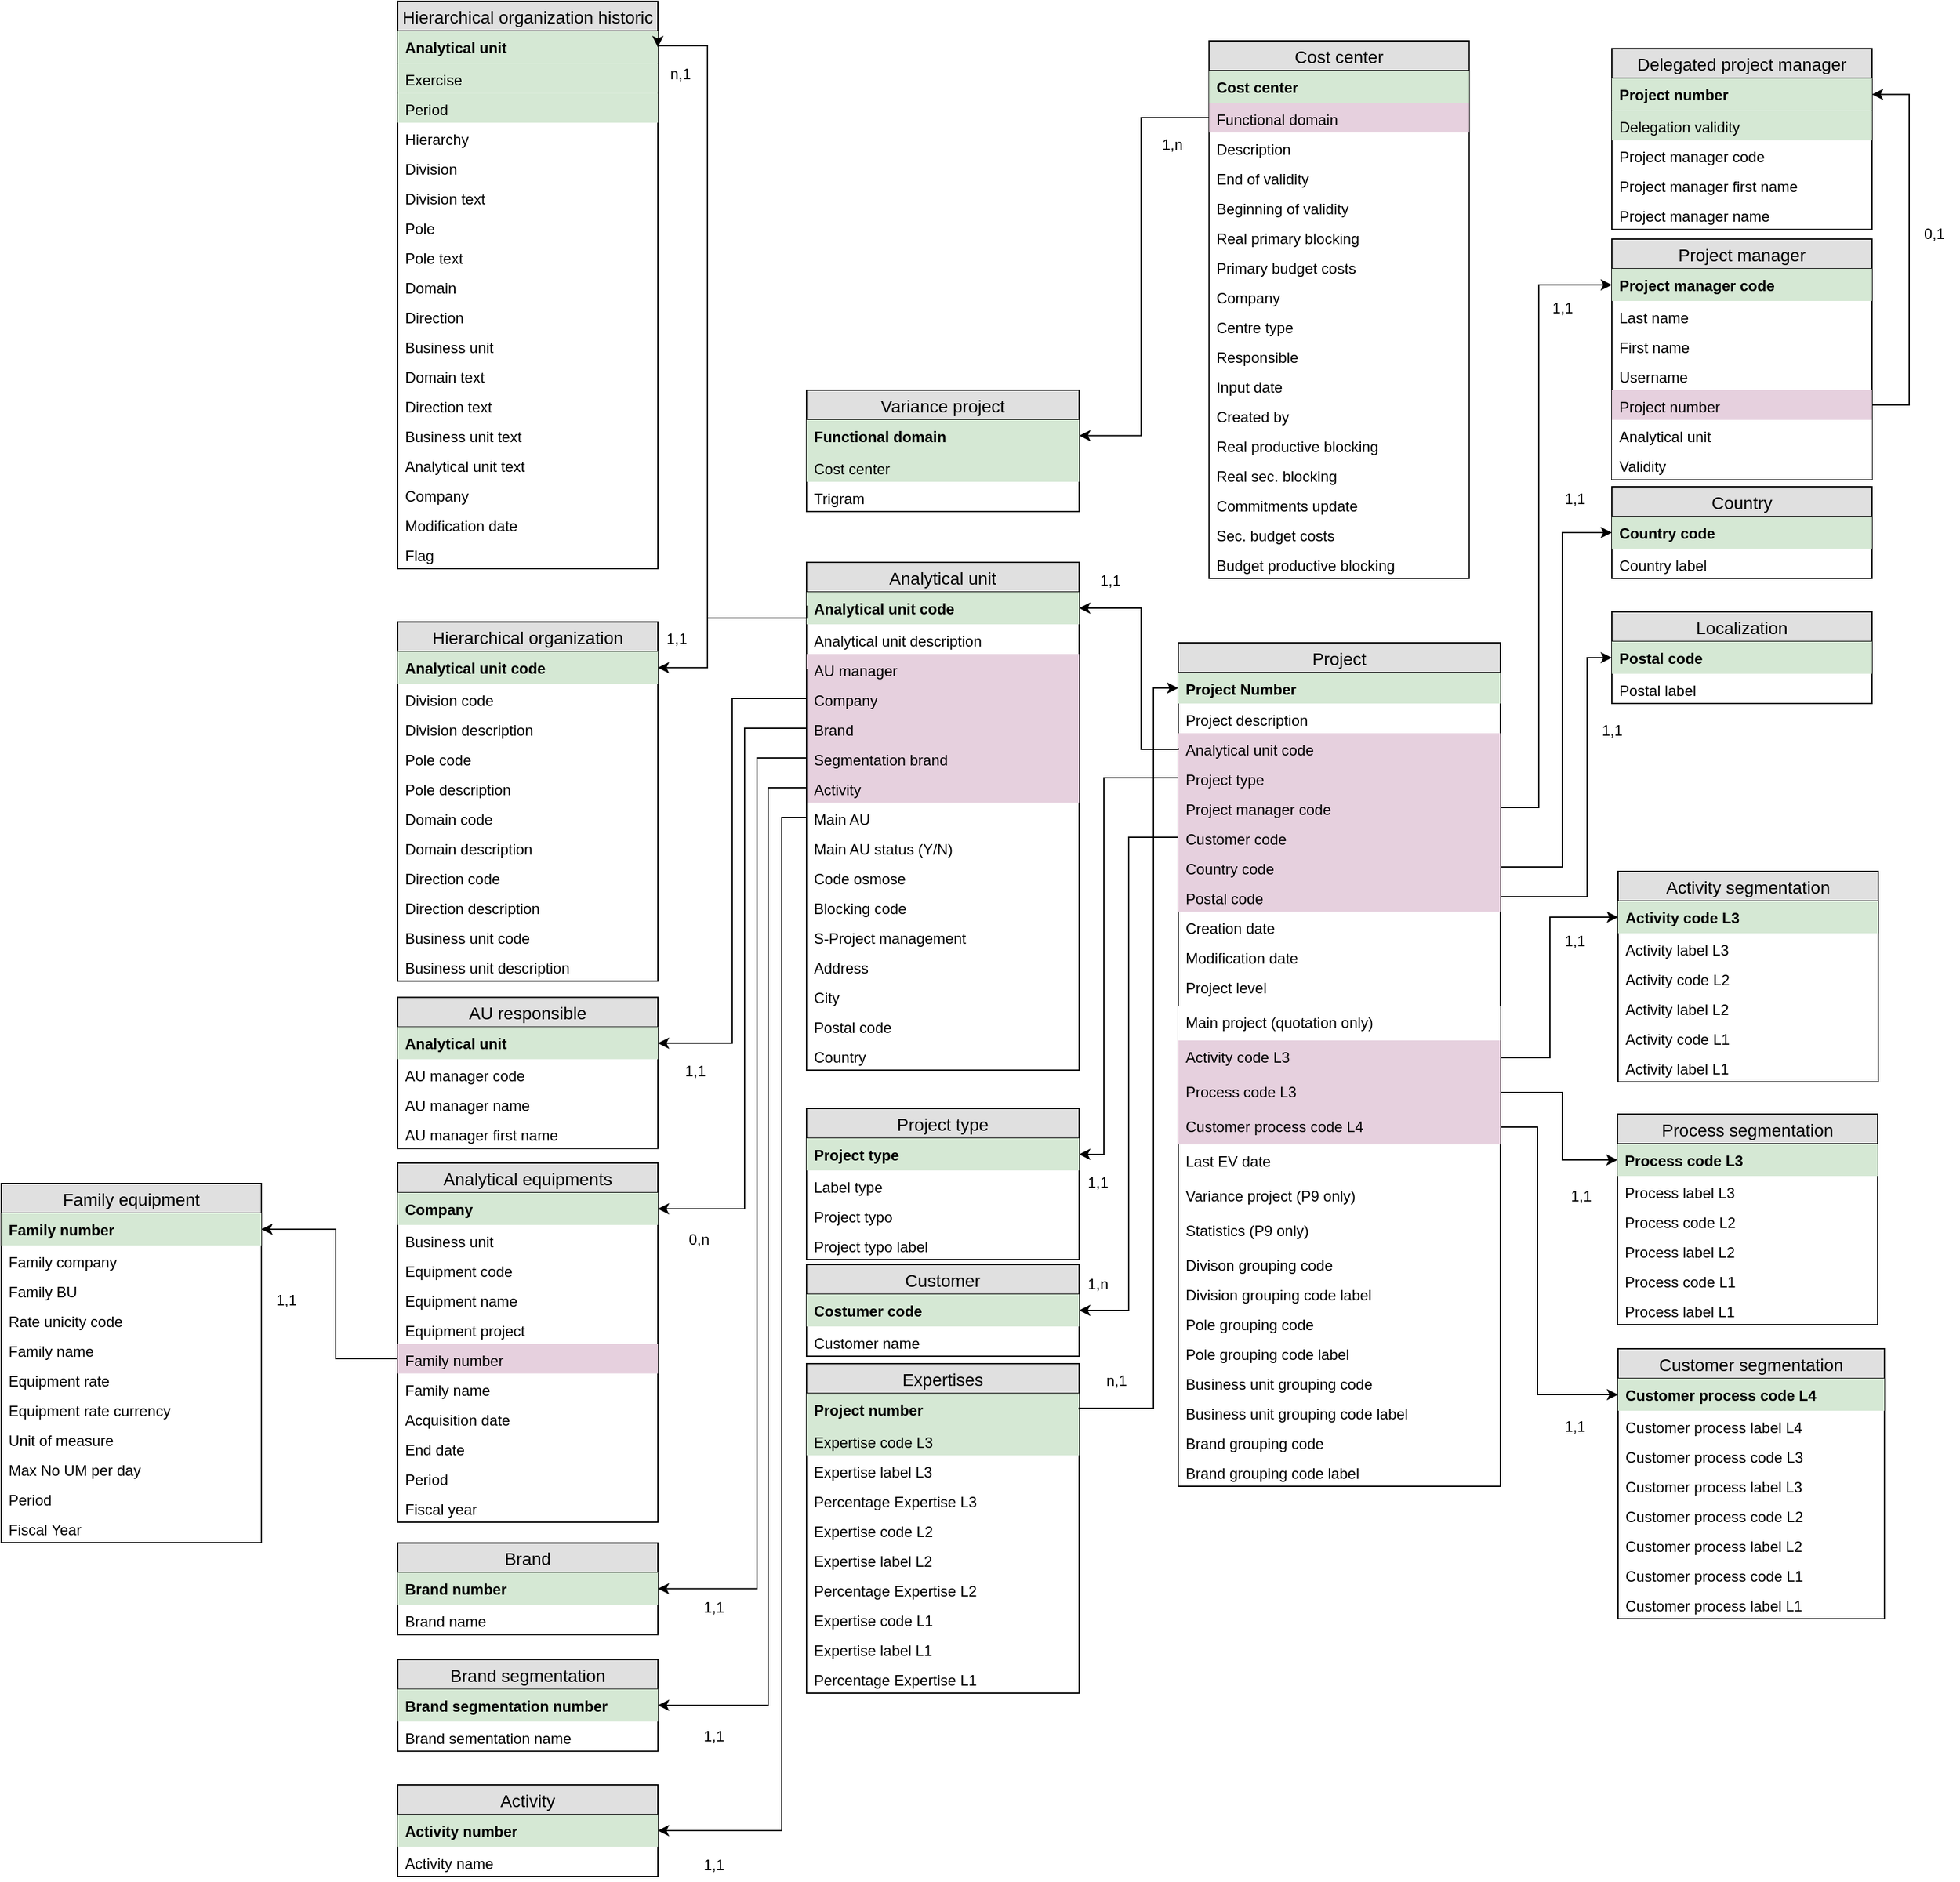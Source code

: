 <mxfile version="12.0.2" type="github" pages="7"><diagram id="z_twg87dkK-BmfiqCGdA" name="Analytics"><mxGraphModel dx="2212" dy="1904" grid="1" gridSize="10" guides="1" tooltips="1" connect="1" arrows="1" fold="1" page="1" pageScale="1" pageWidth="827" pageHeight="1169" math="0" shadow="0"><root><mxCell id="0"/><mxCell id="1" parent="0"/><mxCell id="lDzSUfxi5BvbEKOxiYQz-187" value="Project" style="swimlane;fontStyle=0;childLayout=stackLayout;horizontal=1;startSize=24;fillColor=#e0e0e0;horizontalStack=0;resizeParent=1;resizeParentMax=0;resizeLast=0;collapsible=1;marginBottom=0;swimlaneFillColor=#ffffff;align=center;fontSize=14;" parent="1" vertex="1"><mxGeometry x="780" y="60" width="260" height="681" as="geometry"><mxRectangle x="100" y="70" width="80" height="24" as="alternateBounds"/></mxGeometry></mxCell><mxCell id="lDzSUfxi5BvbEKOxiYQz-188" value="Project Number" style="text;strokeColor=none;fillColor=#D5E8D4;spacingLeft=4;spacingRight=4;overflow=hidden;rotatable=0;points=[[0,0.5],[1,0.5]];portConstraint=eastwest;fontSize=12;fontStyle=1" parent="lDzSUfxi5BvbEKOxiYQz-187" vertex="1"><mxGeometry y="24" width="260" height="25" as="geometry"/></mxCell><mxCell id="lDzSUfxi5BvbEKOxiYQz-189" value="Project description" style="text;strokeColor=none;fillColor=none;spacingLeft=4;spacingRight=4;overflow=hidden;rotatable=0;points=[[0,0.5],[1,0.5]];portConstraint=eastwest;fontSize=12;" parent="lDzSUfxi5BvbEKOxiYQz-187" vertex="1"><mxGeometry y="49" width="260" height="24" as="geometry"/></mxCell><mxCell id="lDzSUfxi5BvbEKOxiYQz-190" value="Analytical unit code" style="text;strokeColor=none;fillColor=#E6D0DE;spacingLeft=4;spacingRight=4;overflow=hidden;rotatable=0;points=[[0,0.5],[1,0.5]];portConstraint=eastwest;fontSize=12;" parent="lDzSUfxi5BvbEKOxiYQz-187" vertex="1"><mxGeometry y="73" width="260" height="24" as="geometry"/></mxCell><mxCell id="lDzSUfxi5BvbEKOxiYQz-191" value="Project type" style="text;strokeColor=none;fillColor=#E6D0DE;spacingLeft=4;spacingRight=4;overflow=hidden;rotatable=0;points=[[0,0.5],[1,0.5]];portConstraint=eastwest;fontSize=12;" parent="lDzSUfxi5BvbEKOxiYQz-187" vertex="1"><mxGeometry y="97" width="260" height="24" as="geometry"/></mxCell><mxCell id="lDzSUfxi5BvbEKOxiYQz-192" value="Project manager code" style="text;strokeColor=none;fillColor=#E6D0DE;spacingLeft=4;spacingRight=4;overflow=hidden;rotatable=0;points=[[0,0.5],[1,0.5]];portConstraint=eastwest;fontSize=12;" parent="lDzSUfxi5BvbEKOxiYQz-187" vertex="1"><mxGeometry y="121" width="260" height="24" as="geometry"/></mxCell><mxCell id="lDzSUfxi5BvbEKOxiYQz-195" value="Customer code&#10;" style="text;strokeColor=none;fillColor=#E6D0DE;spacingLeft=4;spacingRight=4;overflow=hidden;rotatable=0;points=[[0,0.5],[1,0.5]];portConstraint=eastwest;fontSize=12;" parent="lDzSUfxi5BvbEKOxiYQz-187" vertex="1"><mxGeometry y="145" width="260" height="24" as="geometry"/></mxCell><mxCell id="lDzSUfxi5BvbEKOxiYQz-197" value="Country code" style="text;strokeColor=none;fillColor=#E6D0DE;spacingLeft=4;spacingRight=4;overflow=hidden;rotatable=0;points=[[0,0.5],[1,0.5]];portConstraint=eastwest;fontSize=12;" parent="lDzSUfxi5BvbEKOxiYQz-187" vertex="1"><mxGeometry y="169" width="260" height="24" as="geometry"/></mxCell><mxCell id="lDzSUfxi5BvbEKOxiYQz-198" value="Postal code" style="text;strokeColor=none;fillColor=#E6D0DE;spacingLeft=4;spacingRight=4;overflow=hidden;rotatable=0;points=[[0,0.5],[1,0.5]];portConstraint=eastwest;fontSize=12;" parent="lDzSUfxi5BvbEKOxiYQz-187" vertex="1"><mxGeometry y="193" width="260" height="24" as="geometry"/></mxCell><mxCell id="lDzSUfxi5BvbEKOxiYQz-199" value="Creation date" style="text;strokeColor=none;fillColor=none;spacingLeft=4;spacingRight=4;overflow=hidden;rotatable=0;points=[[0,0.5],[1,0.5]];portConstraint=eastwest;fontSize=12;" parent="lDzSUfxi5BvbEKOxiYQz-187" vertex="1"><mxGeometry y="217" width="260" height="24" as="geometry"/></mxCell><mxCell id="lDzSUfxi5BvbEKOxiYQz-200" value="Modification date" style="text;strokeColor=none;fillColor=none;spacingLeft=4;spacingRight=4;overflow=hidden;rotatable=0;points=[[0,0.5],[1,0.5]];portConstraint=eastwest;fontSize=12;" parent="lDzSUfxi5BvbEKOxiYQz-187" vertex="1"><mxGeometry y="241" width="260" height="24" as="geometry"/></mxCell><mxCell id="lDzSUfxi5BvbEKOxiYQz-201" value="Project level" style="text;strokeColor=none;fillColor=none;spacingLeft=4;spacingRight=4;overflow=hidden;rotatable=0;points=[[0,0.5],[1,0.5]];portConstraint=eastwest;fontSize=12;" parent="lDzSUfxi5BvbEKOxiYQz-187" vertex="1"><mxGeometry y="265" width="260" height="28" as="geometry"/></mxCell><mxCell id="lDzSUfxi5BvbEKOxiYQz-202" value="Main project (quotation only)" style="text;strokeColor=none;fillColor=#FFFFFF;spacingLeft=4;spacingRight=4;overflow=hidden;rotatable=0;points=[[0,0.5],[1,0.5]];portConstraint=eastwest;fontSize=12;" parent="lDzSUfxi5BvbEKOxiYQz-187" vertex="1"><mxGeometry y="293" width="260" height="28" as="geometry"/></mxCell><mxCell id="lDzSUfxi5BvbEKOxiYQz-203" value="Activity code L3" style="text;strokeColor=none;fillColor=#E6D0DE;spacingLeft=4;spacingRight=4;overflow=hidden;rotatable=0;points=[[0,0.5],[1,0.5]];portConstraint=eastwest;fontSize=12;" parent="lDzSUfxi5BvbEKOxiYQz-187" vertex="1"><mxGeometry y="321" width="260" height="28" as="geometry"/></mxCell><mxCell id="lDzSUfxi5BvbEKOxiYQz-204" value="Process code L3" style="text;strokeColor=none;fillColor=#E6D0DE;spacingLeft=4;spacingRight=4;overflow=hidden;rotatable=0;points=[[0,0.5],[1,0.5]];portConstraint=eastwest;fontSize=12;" parent="lDzSUfxi5BvbEKOxiYQz-187" vertex="1"><mxGeometry y="349" width="260" height="28" as="geometry"/></mxCell><mxCell id="lDzSUfxi5BvbEKOxiYQz-205" value="Customer process code L4" style="text;strokeColor=none;fillColor=#E6D0DE;spacingLeft=4;spacingRight=4;overflow=hidden;rotatable=0;points=[[0,0.5],[1,0.5]];portConstraint=eastwest;fontSize=12;" parent="lDzSUfxi5BvbEKOxiYQz-187" vertex="1"><mxGeometry y="377" width="260" height="28" as="geometry"/></mxCell><mxCell id="lRxtRiu0UvI4SnHCYqCr-3" value="Last EV date" style="text;strokeColor=none;fillColor=none;spacingLeft=4;spacingRight=4;overflow=hidden;rotatable=0;points=[[0,0.5],[1,0.5]];portConstraint=eastwest;fontSize=12;" parent="lDzSUfxi5BvbEKOxiYQz-187" vertex="1"><mxGeometry y="405" width="260" height="28" as="geometry"/></mxCell><mxCell id="lRxtRiu0UvI4SnHCYqCr-2" value="Variance project (P9 only)" style="text;strokeColor=none;fillColor=none;spacingLeft=4;spacingRight=4;overflow=hidden;rotatable=0;points=[[0,0.5],[1,0.5]];portConstraint=eastwest;fontSize=12;" parent="lDzSUfxi5BvbEKOxiYQz-187" vertex="1"><mxGeometry y="433" width="260" height="28" as="geometry"/></mxCell><mxCell id="lDzSUfxi5BvbEKOxiYQz-207" value="Statistics (P9 only)" style="text;strokeColor=none;fillColor=none;spacingLeft=4;spacingRight=4;overflow=hidden;rotatable=0;points=[[0,0.5],[1,0.5]];portConstraint=eastwest;fontSize=12;" parent="lDzSUfxi5BvbEKOxiYQz-187" vertex="1"><mxGeometry y="461" width="260" height="28" as="geometry"/></mxCell><mxCell id="4Kc5IwEfdiY6aIyi9EgS-1" value="Divison grouping code" style="text;strokeColor=none;fillColor=none;spacingLeft=4;spacingRight=4;overflow=hidden;rotatable=0;points=[[0,0.5],[1,0.5]];portConstraint=eastwest;fontSize=12;" parent="lDzSUfxi5BvbEKOxiYQz-187" vertex="1"><mxGeometry y="489" width="260" height="24" as="geometry"/></mxCell><mxCell id="lDzSUfxi5BvbEKOxiYQz-217" value="Division grouping code label" style="text;strokeColor=none;fillColor=none;spacingLeft=4;spacingRight=4;overflow=hidden;rotatable=0;points=[[0,0.5],[1,0.5]];portConstraint=eastwest;fontSize=12;" parent="lDzSUfxi5BvbEKOxiYQz-187" vertex="1"><mxGeometry y="513" width="260" height="24" as="geometry"/></mxCell><mxCell id="lDzSUfxi5BvbEKOxiYQz-218" value="Pole grouping code" style="text;strokeColor=none;fillColor=none;spacingLeft=4;spacingRight=4;overflow=hidden;rotatable=0;points=[[0,0.5],[1,0.5]];portConstraint=eastwest;fontSize=12;" parent="lDzSUfxi5BvbEKOxiYQz-187" vertex="1"><mxGeometry y="537" width="260" height="24" as="geometry"/></mxCell><mxCell id="lDzSUfxi5BvbEKOxiYQz-219" value="Pole grouping code label" style="text;strokeColor=none;fillColor=none;spacingLeft=4;spacingRight=4;overflow=hidden;rotatable=0;points=[[0,0.5],[1,0.5]];portConstraint=eastwest;fontSize=12;" parent="lDzSUfxi5BvbEKOxiYQz-187" vertex="1"><mxGeometry y="561" width="260" height="24" as="geometry"/></mxCell><mxCell id="lDzSUfxi5BvbEKOxiYQz-222" value="Business unit grouping code" style="text;strokeColor=none;fillColor=none;spacingLeft=4;spacingRight=4;overflow=hidden;rotatable=0;points=[[0,0.5],[1,0.5]];portConstraint=eastwest;fontSize=12;" parent="lDzSUfxi5BvbEKOxiYQz-187" vertex="1"><mxGeometry y="585" width="260" height="24" as="geometry"/></mxCell><mxCell id="lDzSUfxi5BvbEKOxiYQz-223" value="Business unit grouping code label" style="text;strokeColor=none;fillColor=none;spacingLeft=4;spacingRight=4;overflow=hidden;rotatable=0;points=[[0,0.5],[1,0.5]];portConstraint=eastwest;fontSize=12;" parent="lDzSUfxi5BvbEKOxiYQz-187" vertex="1"><mxGeometry y="609" width="260" height="24" as="geometry"/></mxCell><mxCell id="dS1JGsFdbKq4Z5uHOp_5-5" value="Brand grouping code" style="text;strokeColor=none;fillColor=none;spacingLeft=4;spacingRight=4;overflow=hidden;rotatable=0;points=[[0,0.5],[1,0.5]];portConstraint=eastwest;fontSize=12;" parent="lDzSUfxi5BvbEKOxiYQz-187" vertex="1"><mxGeometry y="633" width="260" height="24" as="geometry"/></mxCell><mxCell id="lDzSUfxi5BvbEKOxiYQz-221" value="Brand grouping code label" style="text;strokeColor=none;fillColor=none;spacingLeft=4;spacingRight=4;overflow=hidden;rotatable=0;points=[[0,0.5],[1,0.5]];portConstraint=eastwest;fontSize=12;" parent="lDzSUfxi5BvbEKOxiYQz-187" vertex="1"><mxGeometry y="657" width="260" height="24" as="geometry"/></mxCell><mxCell id="lDzSUfxi5BvbEKOxiYQz-208" style="edgeStyle=orthogonalEdgeStyle;rounded=0;orthogonalLoop=1;jettySize=auto;html=1;exitX=0;exitY=0.5;exitDx=0;exitDy=0;" parent="1" source="lDzSUfxi5BvbEKOxiYQz-191" target="lDzSUfxi5BvbEKOxiYQz-210" edge="1"><mxGeometry relative="1" as="geometry"><mxPoint x="300" y="218.235" as="targetPoint"/><Array as="points"><mxPoint x="720" y="169"/><mxPoint x="720" y="473"/></Array></mxGeometry></mxCell><mxCell id="lDzSUfxi5BvbEKOxiYQz-209" value="Project type" style="swimlane;fontStyle=0;childLayout=stackLayout;horizontal=1;startSize=24;fillColor=#e0e0e0;horizontalStack=0;resizeParent=1;resizeParentMax=0;resizeLast=0;collapsible=1;marginBottom=0;swimlaneFillColor=#ffffff;align=center;fontSize=14;" parent="1" vertex="1"><mxGeometry x="480" y="436" width="220" height="122" as="geometry"><mxRectangle x="100" y="70" width="80" height="24" as="alternateBounds"/></mxGeometry></mxCell><mxCell id="lDzSUfxi5BvbEKOxiYQz-210" value="Project type" style="text;strokeColor=none;fillColor=#D5E8D4;spacingLeft=4;spacingRight=4;overflow=hidden;rotatable=0;points=[[0,0.5],[1,0.5]];portConstraint=eastwest;fontSize=12;fontStyle=1" parent="lDzSUfxi5BvbEKOxiYQz-209" vertex="1"><mxGeometry y="24" width="220" height="26" as="geometry"/></mxCell><mxCell id="lDzSUfxi5BvbEKOxiYQz-211" value="Label type" style="text;strokeColor=none;fillColor=none;spacingLeft=4;spacingRight=4;overflow=hidden;rotatable=0;points=[[0,0.5],[1,0.5]];portConstraint=eastwest;fontSize=12;" parent="lDzSUfxi5BvbEKOxiYQz-209" vertex="1"><mxGeometry y="50" width="220" height="24" as="geometry"/></mxCell><mxCell id="lDzSUfxi5BvbEKOxiYQz-212" value="Project typo&#10;" style="text;strokeColor=none;fillColor=none;spacingLeft=4;spacingRight=4;overflow=hidden;rotatable=0;points=[[0,0.5],[1,0.5]];portConstraint=eastwest;fontSize=12;" parent="lDzSUfxi5BvbEKOxiYQz-209" vertex="1"><mxGeometry y="74" width="220" height="24" as="geometry"/></mxCell><mxCell id="lDzSUfxi5BvbEKOxiYQz-213" value="Project typo label" style="text;strokeColor=none;fillColor=none;spacingLeft=4;spacingRight=4;overflow=hidden;rotatable=0;points=[[0,0.5],[1,0.5]];portConstraint=eastwest;fontSize=12;" parent="lDzSUfxi5BvbEKOxiYQz-209" vertex="1"><mxGeometry y="98" width="220" height="24" as="geometry"/></mxCell><mxCell id="lDzSUfxi5BvbEKOxiYQz-225" value="Activity segmentation" style="swimlane;fontStyle=0;childLayout=stackLayout;horizontal=1;startSize=24;fillColor=#e0e0e0;horizontalStack=0;resizeParent=1;resizeParentMax=0;resizeLast=0;collapsible=1;marginBottom=0;swimlaneFillColor=#ffffff;align=center;fontSize=14;" parent="1" vertex="1"><mxGeometry x="1135" y="244.5" width="210" height="170" as="geometry"><mxRectangle x="1120" y="240" width="80" height="24" as="alternateBounds"/></mxGeometry></mxCell><mxCell id="lDzSUfxi5BvbEKOxiYQz-226" value="Activity code L3" style="text;strokeColor=none;fillColor=#D5E8D4;spacingLeft=4;spacingRight=4;overflow=hidden;rotatable=0;points=[[0,0.5],[1,0.5]];portConstraint=eastwest;fontSize=12;fontStyle=1" parent="lDzSUfxi5BvbEKOxiYQz-225" vertex="1"><mxGeometry y="24" width="210" height="26" as="geometry"/></mxCell><mxCell id="lDzSUfxi5BvbEKOxiYQz-227" value="Activity label L3" style="text;strokeColor=none;fillColor=none;spacingLeft=4;spacingRight=4;overflow=hidden;rotatable=0;points=[[0,0.5],[1,0.5]];portConstraint=eastwest;fontSize=12;" parent="lDzSUfxi5BvbEKOxiYQz-225" vertex="1"><mxGeometry y="50" width="210" height="24" as="geometry"/></mxCell><mxCell id="lDzSUfxi5BvbEKOxiYQz-228" value="Activity code L2" style="text;strokeColor=none;fillColor=none;spacingLeft=4;spacingRight=4;overflow=hidden;rotatable=0;points=[[0,0.5],[1,0.5]];portConstraint=eastwest;fontSize=12;" parent="lDzSUfxi5BvbEKOxiYQz-225" vertex="1"><mxGeometry y="74" width="210" height="24" as="geometry"/></mxCell><mxCell id="lDzSUfxi5BvbEKOxiYQz-229" value="Activity label L2" style="text;strokeColor=none;fillColor=none;spacingLeft=4;spacingRight=4;overflow=hidden;rotatable=0;points=[[0,0.5],[1,0.5]];portConstraint=eastwest;fontSize=12;" parent="lDzSUfxi5BvbEKOxiYQz-225" vertex="1"><mxGeometry y="98" width="210" height="24" as="geometry"/></mxCell><mxCell id="lDzSUfxi5BvbEKOxiYQz-230" value="Activity code L1" style="text;strokeColor=none;fillColor=none;spacingLeft=4;spacingRight=4;overflow=hidden;rotatable=0;points=[[0,0.5],[1,0.5]];portConstraint=eastwest;fontSize=12;" parent="lDzSUfxi5BvbEKOxiYQz-225" vertex="1"><mxGeometry y="122" width="210" height="24" as="geometry"/></mxCell><mxCell id="lDzSUfxi5BvbEKOxiYQz-231" value="Activity label L1" style="text;strokeColor=none;fillColor=none;spacingLeft=4;spacingRight=4;overflow=hidden;rotatable=0;points=[[0,0.5],[1,0.5]];portConstraint=eastwest;fontSize=12;" parent="lDzSUfxi5BvbEKOxiYQz-225" vertex="1"><mxGeometry y="146" width="210" height="24" as="geometry"/></mxCell><mxCell id="lDzSUfxi5BvbEKOxiYQz-232" style="edgeStyle=orthogonalEdgeStyle;rounded=0;orthogonalLoop=1;jettySize=auto;html=1;exitX=1;exitY=0.5;exitDx=0;exitDy=0;entryX=0;entryY=0.5;entryDx=0;entryDy=0;" parent="1" source="lDzSUfxi5BvbEKOxiYQz-203" target="lDzSUfxi5BvbEKOxiYQz-226" edge="1"><mxGeometry relative="1" as="geometry"><mxPoint x="740" y="440" as="targetPoint"/><mxPoint x="787.824" y="420.588" as="sourcePoint"/><Array as="points"><mxPoint x="1080" y="395"/><mxPoint x="1080" y="282"/></Array></mxGeometry></mxCell><mxCell id="lDzSUfxi5BvbEKOxiYQz-233" value="Process segmentation" style="swimlane;fontStyle=0;childLayout=stackLayout;horizontal=1;startSize=24;fillColor=#e0e0e0;horizontalStack=0;resizeParent=1;resizeParentMax=0;resizeLast=0;collapsible=1;marginBottom=0;swimlaneFillColor=#ffffff;align=center;fontSize=14;" parent="1" vertex="1"><mxGeometry x="1134.559" y="440.5" width="210" height="170" as="geometry"><mxRectangle x="100" y="70" width="80" height="24" as="alternateBounds"/></mxGeometry></mxCell><mxCell id="lDzSUfxi5BvbEKOxiYQz-234" value="Process code L3" style="text;strokeColor=none;fillColor=#D5E8D4;spacingLeft=4;spacingRight=4;overflow=hidden;rotatable=0;points=[[0,0.5],[1,0.5]];portConstraint=eastwest;fontSize=12;fontStyle=1" parent="lDzSUfxi5BvbEKOxiYQz-233" vertex="1"><mxGeometry y="24" width="210" height="26" as="geometry"/></mxCell><mxCell id="lDzSUfxi5BvbEKOxiYQz-235" value="Process label L3" style="text;strokeColor=none;fillColor=none;spacingLeft=4;spacingRight=4;overflow=hidden;rotatable=0;points=[[0,0.5],[1,0.5]];portConstraint=eastwest;fontSize=12;" parent="lDzSUfxi5BvbEKOxiYQz-233" vertex="1"><mxGeometry y="50" width="210" height="24" as="geometry"/></mxCell><mxCell id="lDzSUfxi5BvbEKOxiYQz-236" value="Process code L2" style="text;strokeColor=none;fillColor=none;spacingLeft=4;spacingRight=4;overflow=hidden;rotatable=0;points=[[0,0.5],[1,0.5]];portConstraint=eastwest;fontSize=12;" parent="lDzSUfxi5BvbEKOxiYQz-233" vertex="1"><mxGeometry y="74" width="210" height="24" as="geometry"/></mxCell><mxCell id="lDzSUfxi5BvbEKOxiYQz-237" value="Process label L2" style="text;strokeColor=none;fillColor=none;spacingLeft=4;spacingRight=4;overflow=hidden;rotatable=0;points=[[0,0.5],[1,0.5]];portConstraint=eastwest;fontSize=12;" parent="lDzSUfxi5BvbEKOxiYQz-233" vertex="1"><mxGeometry y="98" width="210" height="24" as="geometry"/></mxCell><mxCell id="lDzSUfxi5BvbEKOxiYQz-238" value="Process code L1" style="text;strokeColor=none;fillColor=none;spacingLeft=4;spacingRight=4;overflow=hidden;rotatable=0;points=[[0,0.5],[1,0.5]];portConstraint=eastwest;fontSize=12;" parent="lDzSUfxi5BvbEKOxiYQz-233" vertex="1"><mxGeometry y="122" width="210" height="24" as="geometry"/></mxCell><mxCell id="lDzSUfxi5BvbEKOxiYQz-239" value="Process label L1" style="text;strokeColor=none;fillColor=none;spacingLeft=4;spacingRight=4;overflow=hidden;rotatable=0;points=[[0,0.5],[1,0.5]];portConstraint=eastwest;fontSize=12;" parent="lDzSUfxi5BvbEKOxiYQz-233" vertex="1"><mxGeometry y="146" width="210" height="24" as="geometry"/></mxCell><mxCell id="lDzSUfxi5BvbEKOxiYQz-240" style="edgeStyle=orthogonalEdgeStyle;rounded=0;orthogonalLoop=1;jettySize=auto;html=1;exitX=1;exitY=0.5;exitDx=0;exitDy=0;entryX=0;entryY=0.5;entryDx=0;entryDy=0;" parent="1" source="lDzSUfxi5BvbEKOxiYQz-204" target="lDzSUfxi5BvbEKOxiYQz-234" edge="1"><mxGeometry relative="1" as="geometry"><mxPoint x="1170" y="520" as="targetPoint"/><mxPoint x="680.176" y="502.353" as="sourcePoint"/><Array as="points"><mxPoint x="1090" y="423"/><mxPoint x="1090" y="477"/></Array></mxGeometry></mxCell><mxCell id="lDzSUfxi5BvbEKOxiYQz-241" value="Project manager" style="swimlane;fontStyle=0;childLayout=stackLayout;horizontal=1;startSize=24;fillColor=#e0e0e0;horizontalStack=0;resizeParent=1;resizeParentMax=0;resizeLast=0;collapsible=1;marginBottom=0;swimlaneFillColor=#ffffff;align=center;fontSize=14;" parent="1" vertex="1"><mxGeometry x="1130" y="-266" width="210" height="194" as="geometry"><mxRectangle x="100" y="70" width="80" height="24" as="alternateBounds"/></mxGeometry></mxCell><mxCell id="lDzSUfxi5BvbEKOxiYQz-242" value="Project manager code" style="text;strokeColor=none;fillColor=#D5E8D4;spacingLeft=4;spacingRight=4;overflow=hidden;rotatable=0;points=[[0,0.5],[1,0.5]];portConstraint=eastwest;fontSize=12;fontStyle=1" parent="lDzSUfxi5BvbEKOxiYQz-241" vertex="1"><mxGeometry y="24" width="210" height="26" as="geometry"/></mxCell><mxCell id="lDzSUfxi5BvbEKOxiYQz-243" value="Last name" style="text;strokeColor=none;fillColor=none;spacingLeft=4;spacingRight=4;overflow=hidden;rotatable=0;points=[[0,0.5],[1,0.5]];portConstraint=eastwest;fontSize=12;" parent="lDzSUfxi5BvbEKOxiYQz-241" vertex="1"><mxGeometry y="50" width="210" height="24" as="geometry"/></mxCell><mxCell id="lDzSUfxi5BvbEKOxiYQz-244" value="First name" style="text;strokeColor=none;fillColor=none;spacingLeft=4;spacingRight=4;overflow=hidden;rotatable=0;points=[[0,0.5],[1,0.5]];portConstraint=eastwest;fontSize=12;" parent="lDzSUfxi5BvbEKOxiYQz-241" vertex="1"><mxGeometry y="74" width="210" height="24" as="geometry"/></mxCell><mxCell id="lDzSUfxi5BvbEKOxiYQz-245" value="Username" style="text;strokeColor=none;fillColor=none;spacingLeft=4;spacingRight=4;overflow=hidden;rotatable=0;points=[[0,0.5],[1,0.5]];portConstraint=eastwest;fontSize=12;" parent="lDzSUfxi5BvbEKOxiYQz-241" vertex="1"><mxGeometry y="98" width="210" height="24" as="geometry"/></mxCell><mxCell id="lQxYEBmfb3SI4qnp5k42-3" value="Project number &#10;" style="text;strokeColor=none;fillColor=#E6D0DE;spacingLeft=4;spacingRight=4;overflow=hidden;rotatable=0;points=[[0,0.5],[1,0.5]];portConstraint=eastwest;fontSize=12;" parent="lDzSUfxi5BvbEKOxiYQz-241" vertex="1"><mxGeometry y="122" width="210" height="24" as="geometry"/></mxCell><mxCell id="B4U_X1lwzv1iKV6QeTgM-1" value="Analytical unit" style="text;strokeColor=none;fillColor=#FFFFFF;spacingLeft=4;spacingRight=4;overflow=hidden;rotatable=0;points=[[0,0.5],[1,0.5]];portConstraint=eastwest;fontSize=12;" parent="lDzSUfxi5BvbEKOxiYQz-241" vertex="1"><mxGeometry y="146" width="210" height="24" as="geometry"/></mxCell><mxCell id="NBoWqLxddeZC6eDTmRRg-8" value="Validity" style="text;strokeColor=none;fillColor=#FFFFFF;spacingLeft=4;spacingRight=4;overflow=hidden;rotatable=0;points=[[0,0.5],[1,0.5]];portConstraint=eastwest;fontSize=12;" parent="lDzSUfxi5BvbEKOxiYQz-241" vertex="1"><mxGeometry y="170" width="210" height="24" as="geometry"/></mxCell><mxCell id="lDzSUfxi5BvbEKOxiYQz-246" value="Customer" style="swimlane;fontStyle=0;childLayout=stackLayout;horizontal=1;startSize=24;fillColor=#e0e0e0;horizontalStack=0;resizeParent=1;resizeParentMax=0;resizeLast=0;collapsible=1;marginBottom=0;swimlaneFillColor=#ffffff;align=center;fontSize=14;" parent="1" vertex="1"><mxGeometry x="480" y="562" width="220" height="74" as="geometry"><mxRectangle x="100" y="70" width="80" height="24" as="alternateBounds"/></mxGeometry></mxCell><mxCell id="lDzSUfxi5BvbEKOxiYQz-247" value="Costumer code" style="text;strokeColor=none;fillColor=#D5E8D4;spacingLeft=4;spacingRight=4;overflow=hidden;rotatable=0;points=[[0,0.5],[1,0.5]];portConstraint=eastwest;fontSize=12;fontStyle=1" parent="lDzSUfxi5BvbEKOxiYQz-246" vertex="1"><mxGeometry y="24" width="220" height="26" as="geometry"/></mxCell><mxCell id="lDzSUfxi5BvbEKOxiYQz-248" value="Customer name" style="text;strokeColor=none;fillColor=none;spacingLeft=4;spacingRight=4;overflow=hidden;rotatable=0;points=[[0,0.5],[1,0.5]];portConstraint=eastwest;fontSize=12;" parent="lDzSUfxi5BvbEKOxiYQz-246" vertex="1"><mxGeometry y="50" width="220" height="24" as="geometry"/></mxCell><mxCell id="lDzSUfxi5BvbEKOxiYQz-249" style="edgeStyle=orthogonalEdgeStyle;rounded=0;orthogonalLoop=1;jettySize=auto;html=1;exitX=0;exitY=0.5;exitDx=0;exitDy=0;entryX=1;entryY=0.5;entryDx=0;entryDy=0;" parent="1" source="lDzSUfxi5BvbEKOxiYQz-195" target="lDzSUfxi5BvbEKOxiYQz-247" edge="1"><mxGeometry relative="1" as="geometry"><mxPoint x="260.5" y="239.971" as="targetPoint"/><mxPoint x="400" y="270" as="sourcePoint"/><Array as="points"><mxPoint x="740" y="217"/><mxPoint x="740" y="599"/></Array></mxGeometry></mxCell><mxCell id="lDzSUfxi5BvbEKOxiYQz-255" value="Country" style="swimlane;fontStyle=0;childLayout=stackLayout;horizontal=1;startSize=24;fillColor=#e0e0e0;horizontalStack=0;resizeParent=1;resizeParentMax=0;resizeLast=0;collapsible=1;marginBottom=0;swimlaneFillColor=#ffffff;align=center;fontSize=14;" parent="1" vertex="1"><mxGeometry x="1130" y="-66" width="210" height="74" as="geometry"><mxRectangle x="1120" y="240" width="80" height="24" as="alternateBounds"/></mxGeometry></mxCell><mxCell id="lDzSUfxi5BvbEKOxiYQz-256" value="Country code" style="text;strokeColor=none;fillColor=#D5E8D4;spacingLeft=4;spacingRight=4;overflow=hidden;rotatable=0;points=[[0,0.5],[1,0.5]];portConstraint=eastwest;fontSize=12;fontStyle=1" parent="lDzSUfxi5BvbEKOxiYQz-255" vertex="1"><mxGeometry y="24" width="210" height="26" as="geometry"/></mxCell><mxCell id="lDzSUfxi5BvbEKOxiYQz-257" value="Country label" style="text;strokeColor=none;fillColor=none;spacingLeft=4;spacingRight=4;overflow=hidden;rotatable=0;points=[[0,0.5],[1,0.5]];portConstraint=eastwest;fontSize=12;" parent="lDzSUfxi5BvbEKOxiYQz-255" vertex="1"><mxGeometry y="50" width="210" height="24" as="geometry"/></mxCell><mxCell id="lDzSUfxi5BvbEKOxiYQz-258" style="edgeStyle=orthogonalEdgeStyle;rounded=0;orthogonalLoop=1;jettySize=auto;html=1;exitX=1;exitY=0.5;exitDx=0;exitDy=0;entryX=0;entryY=0.5;entryDx=0;entryDy=0;" parent="1" source="lDzSUfxi5BvbEKOxiYQz-197" target="lDzSUfxi5BvbEKOxiYQz-256" edge="1"><mxGeometry relative="1" as="geometry"><mxPoint x="1110" y="257" as="targetPoint"/><mxPoint x="1050" y="240" as="sourcePoint"/><Array as="points"><mxPoint x="1090" y="241"/><mxPoint x="1090" y="-29"/></Array></mxGeometry></mxCell><mxCell id="lDzSUfxi5BvbEKOxiYQz-259" value="Localization" style="swimlane;fontStyle=0;childLayout=stackLayout;horizontal=1;startSize=24;fillColor=#e0e0e0;horizontalStack=0;resizeParent=1;resizeParentMax=0;resizeLast=0;collapsible=1;marginBottom=0;swimlaneFillColor=#ffffff;align=center;fontSize=14;" parent="1" vertex="1"><mxGeometry x="1130" y="35" width="210" height="74" as="geometry"><mxRectangle x="1120" y="240" width="80" height="24" as="alternateBounds"/></mxGeometry></mxCell><mxCell id="lDzSUfxi5BvbEKOxiYQz-260" value="Postal code" style="text;strokeColor=none;fillColor=#D5E8D4;spacingLeft=4;spacingRight=4;overflow=hidden;rotatable=0;points=[[0,0.5],[1,0.5]];portConstraint=eastwest;fontSize=12;fontStyle=1" parent="lDzSUfxi5BvbEKOxiYQz-259" vertex="1"><mxGeometry y="24" width="210" height="26" as="geometry"/></mxCell><mxCell id="lDzSUfxi5BvbEKOxiYQz-261" value="Postal label" style="text;strokeColor=none;fillColor=none;spacingLeft=4;spacingRight=4;overflow=hidden;rotatable=0;points=[[0,0.5],[1,0.5]];portConstraint=eastwest;fontSize=12;" parent="lDzSUfxi5BvbEKOxiYQz-259" vertex="1"><mxGeometry y="50" width="210" height="24" as="geometry"/></mxCell><mxCell id="lDzSUfxi5BvbEKOxiYQz-262" style="edgeStyle=orthogonalEdgeStyle;rounded=0;orthogonalLoop=1;jettySize=auto;html=1;entryX=0;entryY=0.5;entryDx=0;entryDy=0;exitX=1;exitY=0.5;exitDx=0;exitDy=0;" parent="1" source="lDzSUfxi5BvbEKOxiYQz-198" target="lDzSUfxi5BvbEKOxiYQz-260" edge="1"><mxGeometry relative="1" as="geometry"><mxPoint x="1100" y="380" as="targetPoint"/><mxPoint x="1080" y="342" as="sourcePoint"/><Array as="points"><mxPoint x="1110" y="265"/><mxPoint x="1110" y="72"/></Array></mxGeometry></mxCell><mxCell id="lDzSUfxi5BvbEKOxiYQz-263" value="Customer segmentation" style="swimlane;fontStyle=0;childLayout=stackLayout;horizontal=1;startSize=24;fillColor=#e0e0e0;horizontalStack=0;resizeParent=1;resizeParentMax=0;resizeLast=0;collapsible=1;marginBottom=0;swimlaneFillColor=#ffffff;align=center;fontSize=14;" parent="1" vertex="1"><mxGeometry x="1135" y="630" width="215" height="218" as="geometry"><mxRectangle x="100" y="70" width="80" height="24" as="alternateBounds"/></mxGeometry></mxCell><mxCell id="lDzSUfxi5BvbEKOxiYQz-264" value="Customer process code L4" style="text;strokeColor=none;fillColor=#D5E8D4;spacingLeft=4;spacingRight=4;overflow=hidden;rotatable=0;points=[[0,0.5],[1,0.5]];portConstraint=eastwest;fontSize=12;fontStyle=1" parent="lDzSUfxi5BvbEKOxiYQz-263" vertex="1"><mxGeometry y="24" width="215" height="26" as="geometry"/></mxCell><mxCell id="lDzSUfxi5BvbEKOxiYQz-265" value="Customer process label L4" style="text;strokeColor=none;fillColor=none;spacingLeft=4;spacingRight=4;overflow=hidden;rotatable=0;points=[[0,0.5],[1,0.5]];portConstraint=eastwest;fontSize=12;" parent="lDzSUfxi5BvbEKOxiYQz-263" vertex="1"><mxGeometry y="50" width="215" height="24" as="geometry"/></mxCell><mxCell id="lDzSUfxi5BvbEKOxiYQz-266" value="Customer process code L3" style="text;strokeColor=none;fillColor=none;spacingLeft=4;spacingRight=4;overflow=hidden;rotatable=0;points=[[0,0.5],[1,0.5]];portConstraint=eastwest;fontSize=12;" parent="lDzSUfxi5BvbEKOxiYQz-263" vertex="1"><mxGeometry y="74" width="215" height="24" as="geometry"/></mxCell><mxCell id="lDzSUfxi5BvbEKOxiYQz-267" value="Customer process label L3" style="text;strokeColor=none;fillColor=none;spacingLeft=4;spacingRight=4;overflow=hidden;rotatable=0;points=[[0,0.5],[1,0.5]];portConstraint=eastwest;fontSize=12;" parent="lDzSUfxi5BvbEKOxiYQz-263" vertex="1"><mxGeometry y="98" width="215" height="24" as="geometry"/></mxCell><mxCell id="lDzSUfxi5BvbEKOxiYQz-268" value="Customer process code L2" style="text;strokeColor=none;fillColor=none;spacingLeft=4;spacingRight=4;overflow=hidden;rotatable=0;points=[[0,0.5],[1,0.5]];portConstraint=eastwest;fontSize=12;" parent="lDzSUfxi5BvbEKOxiYQz-263" vertex="1"><mxGeometry y="122" width="215" height="24" as="geometry"/></mxCell><mxCell id="lDzSUfxi5BvbEKOxiYQz-269" value="Customer process label L2" style="text;strokeColor=none;fillColor=none;spacingLeft=4;spacingRight=4;overflow=hidden;rotatable=0;points=[[0,0.5],[1,0.5]];portConstraint=eastwest;fontSize=12;" parent="lDzSUfxi5BvbEKOxiYQz-263" vertex="1"><mxGeometry y="146" width="215" height="24" as="geometry"/></mxCell><mxCell id="lDzSUfxi5BvbEKOxiYQz-270" value="Customer process code L1" style="text;strokeColor=none;fillColor=none;spacingLeft=4;spacingRight=4;overflow=hidden;rotatable=0;points=[[0,0.5],[1,0.5]];portConstraint=eastwest;fontSize=12;" parent="lDzSUfxi5BvbEKOxiYQz-263" vertex="1"><mxGeometry y="170" width="215" height="24" as="geometry"/></mxCell><mxCell id="lDzSUfxi5BvbEKOxiYQz-271" value="Customer process label L1" style="text;strokeColor=none;fillColor=none;spacingLeft=4;spacingRight=4;overflow=hidden;rotatable=0;points=[[0,0.5],[1,0.5]];portConstraint=eastwest;fontSize=12;" parent="lDzSUfxi5BvbEKOxiYQz-263" vertex="1"><mxGeometry y="194" width="215" height="24" as="geometry"/></mxCell><mxCell id="lDzSUfxi5BvbEKOxiYQz-272" style="edgeStyle=orthogonalEdgeStyle;rounded=0;orthogonalLoop=1;jettySize=auto;html=1;entryX=0;entryY=0.5;entryDx=0;entryDy=0;exitX=1;exitY=0.5;exitDx=0;exitDy=0;" parent="1" source="lDzSUfxi5BvbEKOxiYQz-205" target="lDzSUfxi5BvbEKOxiYQz-264" edge="1"><mxGeometry relative="1" as="geometry"><mxPoint x="1110" y="830" as="targetPoint"/><mxPoint x="1040" y="500" as="sourcePoint"/><Array as="points"><mxPoint x="1070" y="451"/><mxPoint x="1070" y="667"/></Array></mxGeometry></mxCell><mxCell id="lDzSUfxi5BvbEKOxiYQz-273" value="Analytical unit" style="swimlane;fontStyle=0;childLayout=stackLayout;horizontal=1;startSize=24;fillColor=#e0e0e0;horizontalStack=0;resizeParent=1;resizeParentMax=0;resizeLast=0;collapsible=1;marginBottom=0;swimlaneFillColor=#ffffff;align=center;fontSize=14;" parent="1" vertex="1"><mxGeometry x="480" y="-5" width="220" height="410" as="geometry"><mxRectangle x="100" y="70" width="80" height="24" as="alternateBounds"/></mxGeometry></mxCell><mxCell id="lDzSUfxi5BvbEKOxiYQz-274" value="Analytical unit code" style="text;strokeColor=none;fillColor=#D5E8D4;spacingLeft=4;spacingRight=4;overflow=hidden;rotatable=0;points=[[0,0.5],[1,0.5]];portConstraint=eastwest;fontSize=12;fontStyle=1" parent="lDzSUfxi5BvbEKOxiYQz-273" vertex="1"><mxGeometry y="24" width="220" height="26" as="geometry"/></mxCell><mxCell id="NBoWqLxddeZC6eDTmRRg-7" value="Analytical unit description" style="text;strokeColor=none;fillColor=none;spacingLeft=4;spacingRight=4;overflow=hidden;rotatable=0;points=[[0,0.5],[1,0.5]];portConstraint=eastwest;fontSize=12;" parent="lDzSUfxi5BvbEKOxiYQz-273" vertex="1"><mxGeometry y="50" width="220" height="24" as="geometry"/></mxCell><mxCell id="lDzSUfxi5BvbEKOxiYQz-275" value="AU manager" style="text;strokeColor=none;fillColor=#E6D0DE;spacingLeft=4;spacingRight=4;overflow=hidden;rotatable=0;points=[[0,0.5],[1,0.5]];portConstraint=eastwest;fontSize=12;" parent="lDzSUfxi5BvbEKOxiYQz-273" vertex="1"><mxGeometry y="74" width="220" height="24" as="geometry"/></mxCell><mxCell id="lDzSUfxi5BvbEKOxiYQz-277" value="Company" style="text;strokeColor=none;fillColor=#E6D0DE;spacingLeft=4;spacingRight=4;overflow=hidden;rotatable=0;points=[[0,0.5],[1,0.5]];portConstraint=eastwest;fontSize=12;" parent="lDzSUfxi5BvbEKOxiYQz-273" vertex="1"><mxGeometry y="98" width="220" height="24" as="geometry"/></mxCell><mxCell id="lDzSUfxi5BvbEKOxiYQz-278" value="Brand" style="text;strokeColor=none;fillColor=#E6D0DE;spacingLeft=4;spacingRight=4;overflow=hidden;rotatable=0;points=[[0,0.5],[1,0.5]];portConstraint=eastwest;fontSize=12;" parent="lDzSUfxi5BvbEKOxiYQz-273" vertex="1"><mxGeometry y="122" width="220" height="24" as="geometry"/></mxCell><mxCell id="lDzSUfxi5BvbEKOxiYQz-279" value="Segmentation brand" style="text;strokeColor=none;fillColor=#E6D0DE;spacingLeft=4;spacingRight=4;overflow=hidden;rotatable=0;points=[[0,0.5],[1,0.5]];portConstraint=eastwest;fontSize=12;" parent="lDzSUfxi5BvbEKOxiYQz-273" vertex="1"><mxGeometry y="146" width="220" height="24" as="geometry"/></mxCell><mxCell id="lDzSUfxi5BvbEKOxiYQz-280" value="Activity" style="text;strokeColor=none;fillColor=#E6D0DE;spacingLeft=4;spacingRight=4;overflow=hidden;rotatable=0;points=[[0,0.5],[1,0.5]];portConstraint=eastwest;fontSize=12;" parent="lDzSUfxi5BvbEKOxiYQz-273" vertex="1"><mxGeometry y="170" width="220" height="24" as="geometry"/></mxCell><mxCell id="4Kc5IwEfdiY6aIyi9EgS-2" value="Main AU" style="text;strokeColor=none;fillColor=none;spacingLeft=4;spacingRight=4;overflow=hidden;rotatable=0;points=[[0,0.5],[1,0.5]];portConstraint=eastwest;fontSize=12;" parent="lDzSUfxi5BvbEKOxiYQz-273" vertex="1"><mxGeometry y="194" width="220" height="24" as="geometry"/></mxCell><mxCell id="lRxtRiu0UvI4SnHCYqCr-25" value="Main AU status (Y/N)" style="text;strokeColor=none;fillColor=none;spacingLeft=4;spacingRight=4;overflow=hidden;rotatable=0;points=[[0,0.5],[1,0.5]];portConstraint=eastwest;fontSize=12;" parent="lDzSUfxi5BvbEKOxiYQz-273" vertex="1"><mxGeometry y="218" width="220" height="24" as="geometry"/></mxCell><mxCell id="lDzSUfxi5BvbEKOxiYQz-282" value="Code osmose" style="text;strokeColor=none;fillColor=none;spacingLeft=4;spacingRight=4;overflow=hidden;rotatable=0;points=[[0,0.5],[1,0.5]];portConstraint=eastwest;fontSize=12;" parent="lDzSUfxi5BvbEKOxiYQz-273" vertex="1"><mxGeometry y="242" width="220" height="24" as="geometry"/></mxCell><mxCell id="lDzSUfxi5BvbEKOxiYQz-283" value="Blocking code" style="text;strokeColor=none;fillColor=none;spacingLeft=4;spacingRight=4;overflow=hidden;rotatable=0;points=[[0,0.5],[1,0.5]];portConstraint=eastwest;fontSize=12;" parent="lDzSUfxi5BvbEKOxiYQz-273" vertex="1"><mxGeometry y="266" width="220" height="24" as="geometry"/></mxCell><mxCell id="lDzSUfxi5BvbEKOxiYQz-284" value="S-Project management" style="text;strokeColor=none;fillColor=none;spacingLeft=4;spacingRight=4;overflow=hidden;rotatable=0;points=[[0,0.5],[1,0.5]];portConstraint=eastwest;fontSize=12;" parent="lDzSUfxi5BvbEKOxiYQz-273" vertex="1"><mxGeometry y="290" width="220" height="24" as="geometry"/></mxCell><mxCell id="lDzSUfxi5BvbEKOxiYQz-285" value="Address" style="text;strokeColor=none;fillColor=none;spacingLeft=4;spacingRight=4;overflow=hidden;rotatable=0;points=[[0,0.5],[1,0.5]];portConstraint=eastwest;fontSize=12;" parent="lDzSUfxi5BvbEKOxiYQz-273" vertex="1"><mxGeometry y="314" width="220" height="24" as="geometry"/></mxCell><mxCell id="lDzSUfxi5BvbEKOxiYQz-286" value="City" style="text;strokeColor=none;fillColor=none;spacingLeft=4;spacingRight=4;overflow=hidden;rotatable=0;points=[[0,0.5],[1,0.5]];portConstraint=eastwest;fontSize=12;" parent="lDzSUfxi5BvbEKOxiYQz-273" vertex="1"><mxGeometry y="338" width="220" height="24" as="geometry"/></mxCell><mxCell id="lDzSUfxi5BvbEKOxiYQz-287" value="Postal code" style="text;strokeColor=none;fillColor=none;spacingLeft=4;spacingRight=4;overflow=hidden;rotatable=0;points=[[0,0.5],[1,0.5]];portConstraint=eastwest;fontSize=12;" parent="lDzSUfxi5BvbEKOxiYQz-273" vertex="1"><mxGeometry y="362" width="220" height="24" as="geometry"/></mxCell><mxCell id="lDzSUfxi5BvbEKOxiYQz-288" value="Country" style="text;strokeColor=none;fillColor=none;spacingLeft=4;spacingRight=4;overflow=hidden;rotatable=0;points=[[0,0.5],[1,0.5]];portConstraint=eastwest;fontSize=12;" parent="lDzSUfxi5BvbEKOxiYQz-273" vertex="1"><mxGeometry y="386" width="220" height="24" as="geometry"/></mxCell><mxCell id="lDzSUfxi5BvbEKOxiYQz-289" style="edgeStyle=orthogonalEdgeStyle;rounded=0;orthogonalLoop=1;jettySize=auto;html=1;exitX=0;exitY=0.5;exitDx=0;exitDy=0;entryX=1;entryY=0.5;entryDx=0;entryDy=0;" parent="1" source="lDzSUfxi5BvbEKOxiYQz-190" target="lDzSUfxi5BvbEKOxiYQz-274" edge="1"><mxGeometry relative="1" as="geometry"><mxPoint x="670" y="-170" as="targetPoint"/><Array as="points"><mxPoint x="780" y="146"/><mxPoint x="750" y="146"/><mxPoint x="750" y="32"/></Array><mxPoint x="790" y="180" as="sourcePoint"/></mxGeometry></mxCell><mxCell id="lDzSUfxi5BvbEKOxiYQz-290" value="Hierarchical organization" style="swimlane;fontStyle=0;childLayout=stackLayout;horizontal=1;startSize=24;fillColor=#e0e0e0;horizontalStack=0;resizeParent=1;resizeParentMax=0;resizeLast=0;collapsible=1;marginBottom=0;swimlaneFillColor=#ffffff;align=center;fontSize=14;" parent="1" vertex="1"><mxGeometry x="150" y="43.118" width="210" height="290" as="geometry"><mxRectangle x="100" y="70" width="80" height="24" as="alternateBounds"/></mxGeometry></mxCell><mxCell id="lDzSUfxi5BvbEKOxiYQz-291" value="Analytical unit code" style="text;strokeColor=none;fillColor=#D5E8D4;spacingLeft=4;spacingRight=4;overflow=hidden;rotatable=0;points=[[0,0.5],[1,0.5]];portConstraint=eastwest;fontSize=12;fontStyle=1" parent="lDzSUfxi5BvbEKOxiYQz-290" vertex="1"><mxGeometry y="24" width="210" height="26" as="geometry"/></mxCell><mxCell id="lDzSUfxi5BvbEKOxiYQz-292" value="Division code" style="text;strokeColor=none;fillColor=none;spacingLeft=4;spacingRight=4;overflow=hidden;rotatable=0;points=[[0,0.5],[1,0.5]];portConstraint=eastwest;fontSize=12;" parent="lDzSUfxi5BvbEKOxiYQz-290" vertex="1"><mxGeometry y="50" width="210" height="24" as="geometry"/></mxCell><mxCell id="lDzSUfxi5BvbEKOxiYQz-293" value="Division description" style="text;strokeColor=none;fillColor=none;spacingLeft=4;spacingRight=4;overflow=hidden;rotatable=0;points=[[0,0.5],[1,0.5]];portConstraint=eastwest;fontSize=12;" parent="lDzSUfxi5BvbEKOxiYQz-290" vertex="1"><mxGeometry y="74" width="210" height="24" as="geometry"/></mxCell><mxCell id="lDzSUfxi5BvbEKOxiYQz-294" value="Pole code&#10;" style="text;strokeColor=none;fillColor=none;spacingLeft=4;spacingRight=4;overflow=hidden;rotatable=0;points=[[0,0.5],[1,0.5]];portConstraint=eastwest;fontSize=12;" parent="lDzSUfxi5BvbEKOxiYQz-290" vertex="1"><mxGeometry y="98" width="210" height="24" as="geometry"/></mxCell><mxCell id="lDzSUfxi5BvbEKOxiYQz-295" value="Pole description" style="text;strokeColor=none;fillColor=none;spacingLeft=4;spacingRight=4;overflow=hidden;rotatable=0;points=[[0,0.5],[1,0.5]];portConstraint=eastwest;fontSize=12;" parent="lDzSUfxi5BvbEKOxiYQz-290" vertex="1"><mxGeometry y="122" width="210" height="24" as="geometry"/></mxCell><mxCell id="lDzSUfxi5BvbEKOxiYQz-296" value="Domain code" style="text;strokeColor=none;fillColor=none;spacingLeft=4;spacingRight=4;overflow=hidden;rotatable=0;points=[[0,0.5],[1,0.5]];portConstraint=eastwest;fontSize=12;" parent="lDzSUfxi5BvbEKOxiYQz-290" vertex="1"><mxGeometry y="146" width="210" height="24" as="geometry"/></mxCell><mxCell id="lDzSUfxi5BvbEKOxiYQz-297" value="Domain description" style="text;strokeColor=none;fillColor=none;spacingLeft=4;spacingRight=4;overflow=hidden;rotatable=0;points=[[0,0.5],[1,0.5]];portConstraint=eastwest;fontSize=12;" parent="lDzSUfxi5BvbEKOxiYQz-290" vertex="1"><mxGeometry y="170" width="210" height="24" as="geometry"/></mxCell><mxCell id="lDzSUfxi5BvbEKOxiYQz-298" value="Direction code" style="text;strokeColor=none;fillColor=none;spacingLeft=4;spacingRight=4;overflow=hidden;rotatable=0;points=[[0,0.5],[1,0.5]];portConstraint=eastwest;fontSize=12;" parent="lDzSUfxi5BvbEKOxiYQz-290" vertex="1"><mxGeometry y="194" width="210" height="24" as="geometry"/></mxCell><mxCell id="lDzSUfxi5BvbEKOxiYQz-299" value="Direction description" style="text;strokeColor=none;fillColor=none;spacingLeft=4;spacingRight=4;overflow=hidden;rotatable=0;points=[[0,0.5],[1,0.5]];portConstraint=eastwest;fontSize=12;" parent="lDzSUfxi5BvbEKOxiYQz-290" vertex="1"><mxGeometry y="218" width="210" height="24" as="geometry"/></mxCell><mxCell id="lDzSUfxi5BvbEKOxiYQz-300" value="Business unit code" style="text;strokeColor=none;fillColor=none;spacingLeft=4;spacingRight=4;overflow=hidden;rotatable=0;points=[[0,0.5],[1,0.5]];portConstraint=eastwest;fontSize=12;" parent="lDzSUfxi5BvbEKOxiYQz-290" vertex="1"><mxGeometry y="242" width="210" height="24" as="geometry"/></mxCell><mxCell id="lDzSUfxi5BvbEKOxiYQz-301" value="Business unit description" style="text;strokeColor=none;fillColor=none;spacingLeft=4;spacingRight=4;overflow=hidden;rotatable=0;points=[[0,0.5],[1,0.5]];portConstraint=eastwest;fontSize=12;" parent="lDzSUfxi5BvbEKOxiYQz-290" vertex="1"><mxGeometry y="266" width="210" height="24" as="geometry"/></mxCell><mxCell id="lDzSUfxi5BvbEKOxiYQz-304" style="edgeStyle=orthogonalEdgeStyle;rounded=0;orthogonalLoop=1;jettySize=auto;html=1;exitX=0;exitY=0.5;exitDx=0;exitDy=0;entryX=1;entryY=0.5;entryDx=0;entryDy=0;" parent="1" source="lDzSUfxi5BvbEKOxiYQz-274" target="lDzSUfxi5BvbEKOxiYQz-291" edge="1"><mxGeometry relative="1" as="geometry"><mxPoint x="320" y="-630" as="targetPoint"/><mxPoint x="320.206" y="560.176" as="sourcePoint"/><Array as="points"><mxPoint x="480" y="40"/><mxPoint x="400" y="40"/><mxPoint x="400" y="80"/></Array></mxGeometry></mxCell><mxCell id="lDzSUfxi5BvbEKOxiYQz-305" value="Delegated project manager" style="swimlane;fontStyle=0;childLayout=stackLayout;horizontal=1;startSize=24;fillColor=#e0e0e0;horizontalStack=0;resizeParent=1;resizeParentMax=0;resizeLast=0;collapsible=1;marginBottom=0;swimlaneFillColor=#ffffff;align=center;fontSize=14;" parent="1" vertex="1"><mxGeometry x="1130" y="-419.778" width="210" height="146" as="geometry"><mxRectangle x="100" y="70" width="80" height="24" as="alternateBounds"/></mxGeometry></mxCell><mxCell id="lDzSUfxi5BvbEKOxiYQz-306" value="Project number" style="text;strokeColor=none;fillColor=#D5E8D4;spacingLeft=4;spacingRight=4;overflow=hidden;rotatable=0;points=[[0,0.5],[1,0.5]];portConstraint=eastwest;fontSize=12;fontStyle=1" parent="lDzSUfxi5BvbEKOxiYQz-305" vertex="1"><mxGeometry y="24" width="210" height="26" as="geometry"/></mxCell><mxCell id="NBoWqLxddeZC6eDTmRRg-5" value="Delegation validity" style="text;strokeColor=none;fillColor=#D5E8D4;spacingLeft=4;spacingRight=4;overflow=hidden;rotatable=0;points=[[0,0.5],[1,0.5]];portConstraint=eastwest;fontSize=12;" parent="lDzSUfxi5BvbEKOxiYQz-305" vertex="1"><mxGeometry y="50" width="210" height="24" as="geometry"/></mxCell><mxCell id="lDzSUfxi5BvbEKOxiYQz-307" value="Project manager code" style="text;strokeColor=none;fillColor=none;spacingLeft=4;spacingRight=4;overflow=hidden;rotatable=0;points=[[0,0.5],[1,0.5]];portConstraint=eastwest;fontSize=12;" parent="lDzSUfxi5BvbEKOxiYQz-305" vertex="1"><mxGeometry y="74" width="210" height="24" as="geometry"/></mxCell><mxCell id="lDzSUfxi5BvbEKOxiYQz-309" value="Project manager first name" style="text;strokeColor=none;fillColor=none;spacingLeft=4;spacingRight=4;overflow=hidden;rotatable=0;points=[[0,0.5],[1,0.5]];portConstraint=eastwest;fontSize=12;" parent="lDzSUfxi5BvbEKOxiYQz-305" vertex="1"><mxGeometry y="98" width="210" height="24" as="geometry"/></mxCell><mxCell id="lDzSUfxi5BvbEKOxiYQz-308" value="Project manager name" style="text;strokeColor=none;fillColor=none;spacingLeft=4;spacingRight=4;overflow=hidden;rotatable=0;points=[[0,0.5],[1,0.5]];portConstraint=eastwest;fontSize=12;" parent="lDzSUfxi5BvbEKOxiYQz-305" vertex="1"><mxGeometry y="122" width="210" height="24" as="geometry"/></mxCell><mxCell id="lDzSUfxi5BvbEKOxiYQz-311" value="Expertises" style="swimlane;fontStyle=0;childLayout=stackLayout;horizontal=1;startSize=24;fillColor=#e0e0e0;horizontalStack=0;resizeParent=1;resizeParentMax=0;resizeLast=0;collapsible=1;marginBottom=0;swimlaneFillColor=#ffffff;align=center;fontSize=14;" parent="1" vertex="1"><mxGeometry x="480" y="642" width="220" height="266" as="geometry"><mxRectangle x="100" y="70" width="80" height="24" as="alternateBounds"/></mxGeometry></mxCell><mxCell id="lDzSUfxi5BvbEKOxiYQz-312" value="Project number" style="text;strokeColor=none;fillColor=#D5E8D4;spacingLeft=4;spacingRight=4;overflow=hidden;rotatable=0;points=[[0,0.5],[1,0.5]];portConstraint=eastwest;fontSize=12;fontStyle=1" parent="lDzSUfxi5BvbEKOxiYQz-311" vertex="1"><mxGeometry y="24" width="220" height="26" as="geometry"/></mxCell><mxCell id="NBoWqLxddeZC6eDTmRRg-4" value="Expertise code L3" style="text;strokeColor=none;fillColor=#D5E8D4;spacingLeft=4;spacingRight=4;overflow=hidden;rotatable=0;points=[[0,0.5],[1,0.5]];portConstraint=eastwest;fontSize=12;" parent="lDzSUfxi5BvbEKOxiYQz-311" vertex="1"><mxGeometry y="50" width="220" height="24" as="geometry"/></mxCell><mxCell id="lDzSUfxi5BvbEKOxiYQz-314" value="Expertise label L3" style="text;strokeColor=none;fillColor=none;spacingLeft=4;spacingRight=4;overflow=hidden;rotatable=0;points=[[0,0.5],[1,0.5]];portConstraint=eastwest;fontSize=12;" parent="lDzSUfxi5BvbEKOxiYQz-311" vertex="1"><mxGeometry y="74" width="220" height="24" as="geometry"/></mxCell><mxCell id="mcqGeDhtgYZcCoHdqQjH-1" value="Percentage Expertise L3" style="text;strokeColor=none;fillColor=none;spacingLeft=4;spacingRight=4;overflow=hidden;rotatable=0;points=[[0,0.5],[1,0.5]];portConstraint=eastwest;fontSize=12;" parent="lDzSUfxi5BvbEKOxiYQz-311" vertex="1"><mxGeometry y="98" width="220" height="24" as="geometry"/></mxCell><mxCell id="lDzSUfxi5BvbEKOxiYQz-315" value="Expertise code L2" style="text;strokeColor=none;fillColor=none;spacingLeft=4;spacingRight=4;overflow=hidden;rotatable=0;points=[[0,0.5],[1,0.5]];portConstraint=eastwest;fontSize=12;" parent="lDzSUfxi5BvbEKOxiYQz-311" vertex="1"><mxGeometry y="122" width="220" height="24" as="geometry"/></mxCell><mxCell id="lDzSUfxi5BvbEKOxiYQz-316" value="Expertise label L2" style="text;strokeColor=none;fillColor=none;spacingLeft=4;spacingRight=4;overflow=hidden;rotatable=0;points=[[0,0.5],[1,0.5]];portConstraint=eastwest;fontSize=12;" parent="lDzSUfxi5BvbEKOxiYQz-311" vertex="1"><mxGeometry y="146" width="220" height="24" as="geometry"/></mxCell><mxCell id="mcqGeDhtgYZcCoHdqQjH-2" value="Percentage Expertise L2" style="text;strokeColor=none;fillColor=none;spacingLeft=4;spacingRight=4;overflow=hidden;rotatable=0;points=[[0,0.5],[1,0.5]];portConstraint=eastwest;fontSize=12;" parent="lDzSUfxi5BvbEKOxiYQz-311" vertex="1"><mxGeometry y="170" width="220" height="24" as="geometry"/></mxCell><mxCell id="lDzSUfxi5BvbEKOxiYQz-317" value="Expertise code L1" style="text;strokeColor=none;fillColor=none;spacingLeft=4;spacingRight=4;overflow=hidden;rotatable=0;points=[[0,0.5],[1,0.5]];portConstraint=eastwest;fontSize=12;" parent="lDzSUfxi5BvbEKOxiYQz-311" vertex="1"><mxGeometry y="194" width="220" height="24" as="geometry"/></mxCell><mxCell id="lDzSUfxi5BvbEKOxiYQz-318" value="Expertise label L1" style="text;strokeColor=none;fillColor=none;spacingLeft=4;spacingRight=4;overflow=hidden;rotatable=0;points=[[0,0.5],[1,0.5]];portConstraint=eastwest;fontSize=12;" parent="lDzSUfxi5BvbEKOxiYQz-311" vertex="1"><mxGeometry y="218" width="220" height="24" as="geometry"/></mxCell><mxCell id="mcqGeDhtgYZcCoHdqQjH-3" value="Percentage Expertise L1" style="text;strokeColor=none;fillColor=none;spacingLeft=4;spacingRight=4;overflow=hidden;rotatable=0;points=[[0,0.5],[1,0.5]];portConstraint=eastwest;fontSize=12;" parent="lDzSUfxi5BvbEKOxiYQz-311" vertex="1"><mxGeometry y="242" width="220" height="24" as="geometry"/></mxCell><mxCell id="lDzSUfxi5BvbEKOxiYQz-319" value="AU responsible" style="swimlane;fontStyle=0;childLayout=stackLayout;horizontal=1;startSize=24;fillColor=#e0e0e0;horizontalStack=0;resizeParent=1;resizeParentMax=0;resizeLast=0;collapsible=1;marginBottom=0;swimlaneFillColor=#ffffff;align=center;fontSize=14;" parent="1" vertex="1"><mxGeometry x="150" y="346.222" width="210" height="122" as="geometry"><mxRectangle x="100" y="70" width="80" height="24" as="alternateBounds"/></mxGeometry></mxCell><mxCell id="lDzSUfxi5BvbEKOxiYQz-320" value="Analytical unit" style="text;strokeColor=none;fillColor=#D5E8D4;spacingLeft=4;spacingRight=4;overflow=hidden;rotatable=0;points=[[0,0.5],[1,0.5]];portConstraint=eastwest;fontSize=12;fontStyle=1" parent="lDzSUfxi5BvbEKOxiYQz-319" vertex="1"><mxGeometry y="24" width="210" height="26" as="geometry"/></mxCell><mxCell id="lDzSUfxi5BvbEKOxiYQz-321" value="AU manager code" style="text;strokeColor=none;fillColor=none;spacingLeft=4;spacingRight=4;overflow=hidden;rotatable=0;points=[[0,0.5],[1,0.5]];portConstraint=eastwest;fontSize=12;" parent="lDzSUfxi5BvbEKOxiYQz-319" vertex="1"><mxGeometry y="50" width="210" height="24" as="geometry"/></mxCell><mxCell id="lDzSUfxi5BvbEKOxiYQz-322" value="AU manager name" style="text;strokeColor=none;fillColor=none;spacingLeft=4;spacingRight=4;overflow=hidden;rotatable=0;points=[[0,0.5],[1,0.5]];portConstraint=eastwest;fontSize=12;" parent="lDzSUfxi5BvbEKOxiYQz-319" vertex="1"><mxGeometry y="74" width="210" height="24" as="geometry"/></mxCell><mxCell id="lDzSUfxi5BvbEKOxiYQz-323" value="AU manager first name" style="text;strokeColor=none;fillColor=none;spacingLeft=4;spacingRight=4;overflow=hidden;rotatable=0;points=[[0,0.5],[1,0.5]];portConstraint=eastwest;fontSize=12;" parent="lDzSUfxi5BvbEKOxiYQz-319" vertex="1"><mxGeometry y="98" width="210" height="24" as="geometry"/></mxCell><mxCell id="lDzSUfxi5BvbEKOxiYQz-334" style="edgeStyle=orthogonalEdgeStyle;rounded=0;orthogonalLoop=1;jettySize=auto;html=1;exitX=1;exitY=0.5;exitDx=0;exitDy=0;entryX=1;entryY=0.5;entryDx=0;entryDy=0;" parent="1" source="lQxYEBmfb3SI4qnp5k42-3" target="lDzSUfxi5BvbEKOxiYQz-306" edge="1"><mxGeometry relative="1" as="geometry"><mxPoint x="1400" y="-383" as="targetPoint"/><mxPoint x="1340" y="-230" as="sourcePoint"/><Array as="points"><mxPoint x="1370" y="-132"/><mxPoint x="1370" y="-383"/></Array></mxGeometry></mxCell><mxCell id="it8yWWZXjvdgbn8J4eUd-15" value="" style="edgeStyle=orthogonalEdgeStyle;rounded=0;orthogonalLoop=1;jettySize=auto;html=1;exitX=0;exitY=0.5;exitDx=0;exitDy=0;entryX=1;entryY=0.5;entryDx=0;entryDy=0;" parent="1" source="lDzSUfxi5BvbEKOxiYQz-362" target="it8yWWZXjvdgbn8J4eUd-3" edge="1"><mxGeometry relative="1" as="geometry"><Array as="points"><mxPoint x="100" y="638"/><mxPoint x="100" y="533"/></Array></mxGeometry></mxCell><mxCell id="lDzSUfxi5BvbEKOxiYQz-355" value="Analytical equipments" style="swimlane;fontStyle=0;childLayout=stackLayout;horizontal=1;startSize=24;fillColor=#e0e0e0;horizontalStack=0;resizeParent=1;resizeParentMax=0;resizeLast=0;collapsible=1;marginBottom=0;swimlaneFillColor=#ffffff;align=center;fontSize=14;" parent="1" vertex="1"><mxGeometry x="150" y="480" width="210" height="290" as="geometry"><mxRectangle x="100" y="70" width="80" height="24" as="alternateBounds"/></mxGeometry></mxCell><mxCell id="lDzSUfxi5BvbEKOxiYQz-356" value="Company" style="text;strokeColor=none;fillColor=#D5E8D4;spacingLeft=4;spacingRight=4;overflow=hidden;rotatable=0;points=[[0,0.5],[1,0.5]];portConstraint=eastwest;fontSize=12;fontStyle=1" parent="lDzSUfxi5BvbEKOxiYQz-355" vertex="1"><mxGeometry y="24" width="210" height="26" as="geometry"/></mxCell><mxCell id="lDzSUfxi5BvbEKOxiYQz-358" value="Business unit" style="text;strokeColor=none;fillColor=none;spacingLeft=4;spacingRight=4;overflow=hidden;rotatable=0;points=[[0,0.5],[1,0.5]];portConstraint=eastwest;fontSize=12;" parent="lDzSUfxi5BvbEKOxiYQz-355" vertex="1"><mxGeometry y="50" width="210" height="24" as="geometry"/></mxCell><mxCell id="1VQrY0FUdZkkbCytE0tr-2" value="Equipment code" style="text;strokeColor=none;fillColor=none;spacingLeft=4;spacingRight=4;overflow=hidden;rotatable=0;points=[[0,0.5],[1,0.5]];portConstraint=eastwest;fontSize=12;" parent="lDzSUfxi5BvbEKOxiYQz-355" vertex="1"><mxGeometry y="74" width="210" height="24" as="geometry"/></mxCell><mxCell id="lDzSUfxi5BvbEKOxiYQz-359" value="Equipment name" style="text;strokeColor=none;fillColor=none;spacingLeft=4;spacingRight=4;overflow=hidden;rotatable=0;points=[[0,0.5],[1,0.5]];portConstraint=eastwest;fontSize=12;" parent="lDzSUfxi5BvbEKOxiYQz-355" vertex="1"><mxGeometry y="98" width="210" height="24" as="geometry"/></mxCell><mxCell id="dS1JGsFdbKq4Z5uHOp_5-1" value="Equipment project" style="text;strokeColor=none;fillColor=none;spacingLeft=4;spacingRight=4;overflow=hidden;rotatable=0;points=[[0,0.5],[1,0.5]];portConstraint=eastwest;fontSize=12;" parent="lDzSUfxi5BvbEKOxiYQz-355" vertex="1"><mxGeometry y="122" width="210" height="24" as="geometry"/></mxCell><mxCell id="lDzSUfxi5BvbEKOxiYQz-362" value="Family number" style="text;strokeColor=none;fillColor=#E6D0DE;spacingLeft=4;spacingRight=4;overflow=hidden;rotatable=0;points=[[0,0.5],[1,0.5]];portConstraint=eastwest;fontSize=12;" parent="lDzSUfxi5BvbEKOxiYQz-355" vertex="1"><mxGeometry y="146" width="210" height="24" as="geometry"/></mxCell><mxCell id="it8yWWZXjvdgbn8J4eUd-28" value="Family name" style="text;strokeColor=none;fillColor=none;spacingLeft=4;spacingRight=4;overflow=hidden;rotatable=0;points=[[0,0.5],[1,0.5]];portConstraint=eastwest;fontSize=12;" parent="lDzSUfxi5BvbEKOxiYQz-355" vertex="1"><mxGeometry y="170" width="210" height="24" as="geometry"/></mxCell><mxCell id="it8yWWZXjvdgbn8J4eUd-27" value="Acquisition date" style="text;strokeColor=none;fillColor=none;spacingLeft=4;spacingRight=4;overflow=hidden;rotatable=0;points=[[0,0.5],[1,0.5]];portConstraint=eastwest;fontSize=12;" parent="lDzSUfxi5BvbEKOxiYQz-355" vertex="1"><mxGeometry y="194" width="210" height="24" as="geometry"/></mxCell><mxCell id="lDzSUfxi5BvbEKOxiYQz-360" value="End date" style="text;strokeColor=none;fillColor=none;spacingLeft=4;spacingRight=4;overflow=hidden;rotatable=0;points=[[0,0.5],[1,0.5]];portConstraint=eastwest;fontSize=12;" parent="lDzSUfxi5BvbEKOxiYQz-355" vertex="1"><mxGeometry y="218" width="210" height="24" as="geometry"/></mxCell><mxCell id="dS1JGsFdbKq4Z5uHOp_5-3" value="Period" style="text;strokeColor=none;fillColor=none;spacingLeft=4;spacingRight=4;overflow=hidden;rotatable=0;points=[[0,0.5],[1,0.5]];portConstraint=eastwest;fontSize=12;" parent="lDzSUfxi5BvbEKOxiYQz-355" vertex="1"><mxGeometry y="242" width="210" height="24" as="geometry"/></mxCell><mxCell id="lDzSUfxi5BvbEKOxiYQz-364" value="Fiscal year" style="text;strokeColor=none;fillColor=none;spacingLeft=4;spacingRight=4;overflow=hidden;rotatable=0;points=[[0,0.5],[1,0.5]];portConstraint=eastwest;fontSize=12;" parent="lDzSUfxi5BvbEKOxiYQz-355" vertex="1"><mxGeometry y="266" width="210" height="24" as="geometry"/></mxCell><mxCell id="it8yWWZXjvdgbn8J4eUd-2" value="Family equipment" style="swimlane;fontStyle=0;childLayout=stackLayout;horizontal=1;startSize=24;fillColor=#e0e0e0;horizontalStack=0;resizeParent=1;resizeParentMax=0;resizeLast=0;collapsible=1;marginBottom=0;swimlaneFillColor=#ffffff;align=center;fontSize=14;" parent="1" vertex="1"><mxGeometry x="-170" y="496.5" width="210" height="290" as="geometry"><mxRectangle x="100" y="70" width="80" height="24" as="alternateBounds"/></mxGeometry></mxCell><mxCell id="it8yWWZXjvdgbn8J4eUd-3" value="Family number" style="text;strokeColor=none;fillColor=#D5E8D4;spacingLeft=4;spacingRight=4;overflow=hidden;rotatable=0;points=[[0,0.5],[1,0.5]];portConstraint=eastwest;fontSize=12;fontStyle=1" parent="it8yWWZXjvdgbn8J4eUd-2" vertex="1"><mxGeometry y="24" width="210" height="26" as="geometry"/></mxCell><mxCell id="it8yWWZXjvdgbn8J4eUd-8" value="Family company" style="text;strokeColor=none;fillColor=none;spacingLeft=4;spacingRight=4;overflow=hidden;rotatable=0;points=[[0,0.5],[1,0.5]];portConstraint=eastwest;fontSize=12;" parent="it8yWWZXjvdgbn8J4eUd-2" vertex="1"><mxGeometry y="50" width="210" height="24" as="geometry"/></mxCell><mxCell id="it8yWWZXjvdgbn8J4eUd-9" value="Family BU" style="text;strokeColor=none;fillColor=none;spacingLeft=4;spacingRight=4;overflow=hidden;rotatable=0;points=[[0,0.5],[1,0.5]];portConstraint=eastwest;fontSize=12;" parent="it8yWWZXjvdgbn8J4eUd-2" vertex="1"><mxGeometry y="74" width="210" height="24" as="geometry"/></mxCell><mxCell id="lRxtRiu0UvI4SnHCYqCr-6" value="Rate unicity code" style="text;strokeColor=none;fillColor=none;spacingLeft=4;spacingRight=4;overflow=hidden;rotatable=0;points=[[0,0.5],[1,0.5]];portConstraint=eastwest;fontSize=12;" parent="it8yWWZXjvdgbn8J4eUd-2" vertex="1"><mxGeometry y="98" width="210" height="24" as="geometry"/></mxCell><mxCell id="lRxtRiu0UvI4SnHCYqCr-9" value="Family name" style="text;strokeColor=none;fillColor=none;spacingLeft=4;spacingRight=4;overflow=hidden;rotatable=0;points=[[0,0.5],[1,0.5]];portConstraint=eastwest;fontSize=12;" parent="it8yWWZXjvdgbn8J4eUd-2" vertex="1"><mxGeometry y="122" width="210" height="24" as="geometry"/></mxCell><mxCell id="lRxtRiu0UvI4SnHCYqCr-10" value="Equipment rate" style="text;strokeColor=none;fillColor=none;spacingLeft=4;spacingRight=4;overflow=hidden;rotatable=0;points=[[0,0.5],[1,0.5]];portConstraint=eastwest;fontSize=12;" parent="it8yWWZXjvdgbn8J4eUd-2" vertex="1"><mxGeometry y="146" width="210" height="24" as="geometry"/></mxCell><mxCell id="lRxtRiu0UvI4SnHCYqCr-11" value="Equipment rate currency" style="text;strokeColor=none;fillColor=none;spacingLeft=4;spacingRight=4;overflow=hidden;rotatable=0;points=[[0,0.5],[1,0.5]];portConstraint=eastwest;fontSize=12;" parent="it8yWWZXjvdgbn8J4eUd-2" vertex="1"><mxGeometry y="170" width="210" height="24" as="geometry"/></mxCell><mxCell id="lRxtRiu0UvI4SnHCYqCr-12" value="Unit of measure" style="text;strokeColor=none;fillColor=none;spacingLeft=4;spacingRight=4;overflow=hidden;rotatable=0;points=[[0,0.5],[1,0.5]];portConstraint=eastwest;fontSize=12;" parent="it8yWWZXjvdgbn8J4eUd-2" vertex="1"><mxGeometry y="194" width="210" height="24" as="geometry"/></mxCell><mxCell id="lRxtRiu0UvI4SnHCYqCr-13" value="Max No UM per day" style="text;strokeColor=none;fillColor=none;spacingLeft=4;spacingRight=4;overflow=hidden;rotatable=0;points=[[0,0.5],[1,0.5]];portConstraint=eastwest;fontSize=12;" parent="it8yWWZXjvdgbn8J4eUd-2" vertex="1"><mxGeometry y="218" width="210" height="24" as="geometry"/></mxCell><mxCell id="lRxtRiu0UvI4SnHCYqCr-14" value="Period" style="text;strokeColor=none;fillColor=none;spacingLeft=4;spacingRight=4;overflow=hidden;rotatable=0;points=[[0,0.5],[1,0.5]];portConstraint=eastwest;fontSize=12;" parent="it8yWWZXjvdgbn8J4eUd-2" vertex="1"><mxGeometry y="242" width="210" height="24" as="geometry"/></mxCell><mxCell id="it8yWWZXjvdgbn8J4eUd-10" value="Fiscal Year" style="text;strokeColor=none;fillColor=none;spacingLeft=4;spacingRight=4;overflow=hidden;rotatable=0;points=[[0,0.5],[1,0.5]];portConstraint=eastwest;fontSize=12;" parent="it8yWWZXjvdgbn8J4eUd-2" vertex="1"><mxGeometry y="266" width="210" height="24" as="geometry"/></mxCell><mxCell id="lDzSUfxi5BvbEKOxiYQz-372" style="edgeStyle=orthogonalEdgeStyle;rounded=0;orthogonalLoop=1;jettySize=auto;html=1;entryX=0;entryY=0.5;entryDx=0;entryDy=0;exitX=1;exitY=0.5;exitDx=0;exitDy=0;" parent="1" source="lDzSUfxi5BvbEKOxiYQz-192" target="lDzSUfxi5BvbEKOxiYQz-242" edge="1"><mxGeometry relative="1" as="geometry"><mxPoint x="1100" y="-80" as="targetPoint"/><mxPoint x="1070" y="201" as="sourcePoint"/><Array as="points"><mxPoint x="1071" y="193"/><mxPoint x="1071" y="-229"/></Array></mxGeometry></mxCell><mxCell id="hMH377wZP20SwWUlP0gk-3" style="edgeStyle=orthogonalEdgeStyle;rounded=0;orthogonalLoop=1;jettySize=auto;html=1;entryX=1;entryY=0.5;entryDx=0;entryDy=0;exitX=0;exitY=0.5;exitDx=0;exitDy=0;" parent="1" source="lDzSUfxi5BvbEKOxiYQz-275" target="lDzSUfxi5BvbEKOxiYQz-320" edge="1"><mxGeometry relative="1" as="geometry"><mxPoint x="440" y="359" as="targetPoint"/><mxPoint x="410" y="-59" as="sourcePoint"/><Array as="points"><mxPoint x="420" y="105"/><mxPoint x="420" y="383"/></Array></mxGeometry></mxCell><mxCell id="X8MtjrB3WR13Wo5o7lJd-1" value="Hierarchical organization historic" style="swimlane;fontStyle=0;childLayout=stackLayout;horizontal=1;startSize=24;fillColor=#e0e0e0;horizontalStack=0;resizeParent=1;resizeParentMax=0;resizeLast=0;collapsible=1;marginBottom=0;swimlaneFillColor=#ffffff;align=center;fontSize=14;" parent="1" vertex="1"><mxGeometry x="150" y="-457.882" width="210" height="458" as="geometry"><mxRectangle x="100" y="70" width="80" height="24" as="alternateBounds"/></mxGeometry></mxCell><mxCell id="X8MtjrB3WR13Wo5o7lJd-2" value="Analytical unit" style="text;strokeColor=none;fillColor=#D5E8D4;spacingLeft=4;spacingRight=4;overflow=hidden;rotatable=0;points=[[0,0.5],[1,0.5]];portConstraint=eastwest;fontSize=12;fontStyle=1" parent="X8MtjrB3WR13Wo5o7lJd-1" vertex="1"><mxGeometry y="24" width="210" height="26" as="geometry"/></mxCell><mxCell id="nlcJXeZWVtxo9KDplgig-2" value="Exercise" style="text;strokeColor=none;fillColor=#D5E8D4;spacingLeft=4;spacingRight=4;overflow=hidden;rotatable=0;points=[[0,0.5],[1,0.5]];portConstraint=eastwest;fontSize=12;" parent="X8MtjrB3WR13Wo5o7lJd-1" vertex="1"><mxGeometry y="50" width="210" height="24" as="geometry"/></mxCell><mxCell id="nlcJXeZWVtxo9KDplgig-3" value="Period" style="text;strokeColor=none;fillColor=#D5E8D4;spacingLeft=4;spacingRight=4;overflow=hidden;rotatable=0;points=[[0,0.5],[1,0.5]];portConstraint=eastwest;fontSize=12;" parent="X8MtjrB3WR13Wo5o7lJd-1" vertex="1"><mxGeometry y="74" width="210" height="24" as="geometry"/></mxCell><mxCell id="lRxtRiu0UvI4SnHCYqCr-15" value="Hierarchy" style="text;strokeColor=none;fillColor=none;spacingLeft=4;spacingRight=4;overflow=hidden;rotatable=0;points=[[0,0.5],[1,0.5]];portConstraint=eastwest;fontSize=12;" parent="X8MtjrB3WR13Wo5o7lJd-1" vertex="1"><mxGeometry y="98" width="210" height="24" as="geometry"/></mxCell><mxCell id="X8MtjrB3WR13Wo5o7lJd-3" value="Division" style="text;strokeColor=none;fillColor=none;spacingLeft=4;spacingRight=4;overflow=hidden;rotatable=0;points=[[0,0.5],[1,0.5]];portConstraint=eastwest;fontSize=12;" parent="X8MtjrB3WR13Wo5o7lJd-1" vertex="1"><mxGeometry y="122" width="210" height="24" as="geometry"/></mxCell><mxCell id="X8MtjrB3WR13Wo5o7lJd-9" value="Division text" style="text;strokeColor=none;fillColor=none;spacingLeft=4;spacingRight=4;overflow=hidden;rotatable=0;points=[[0,0.5],[1,0.5]];portConstraint=eastwest;fontSize=12;" parent="X8MtjrB3WR13Wo5o7lJd-1" vertex="1"><mxGeometry y="146" width="210" height="24" as="geometry"/></mxCell><mxCell id="X8MtjrB3WR13Wo5o7lJd-4" value="Pole" style="text;strokeColor=none;fillColor=none;spacingLeft=4;spacingRight=4;overflow=hidden;rotatable=0;points=[[0,0.5],[1,0.5]];portConstraint=eastwest;fontSize=12;" parent="X8MtjrB3WR13Wo5o7lJd-1" vertex="1"><mxGeometry y="170" width="210" height="24" as="geometry"/></mxCell><mxCell id="X8MtjrB3WR13Wo5o7lJd-11" value="Pole text" style="text;strokeColor=none;fillColor=none;spacingLeft=4;spacingRight=4;overflow=hidden;rotatable=0;points=[[0,0.5],[1,0.5]];portConstraint=eastwest;fontSize=12;" parent="X8MtjrB3WR13Wo5o7lJd-1" vertex="1"><mxGeometry y="194" width="210" height="24" as="geometry"/></mxCell><mxCell id="X8MtjrB3WR13Wo5o7lJd-5" value="Domain" style="text;strokeColor=none;fillColor=none;spacingLeft=4;spacingRight=4;overflow=hidden;rotatable=0;points=[[0,0.5],[1,0.5]];portConstraint=eastwest;fontSize=12;" parent="X8MtjrB3WR13Wo5o7lJd-1" vertex="1"><mxGeometry y="218" width="210" height="24" as="geometry"/></mxCell><mxCell id="X8MtjrB3WR13Wo5o7lJd-6" value="Direction" style="text;strokeColor=none;fillColor=none;spacingLeft=4;spacingRight=4;overflow=hidden;rotatable=0;points=[[0,0.5],[1,0.5]];portConstraint=eastwest;fontSize=12;" parent="X8MtjrB3WR13Wo5o7lJd-1" vertex="1"><mxGeometry y="242" width="210" height="24" as="geometry"/></mxCell><mxCell id="X8MtjrB3WR13Wo5o7lJd-7" value="Business unit" style="text;strokeColor=none;fillColor=none;spacingLeft=4;spacingRight=4;overflow=hidden;rotatable=0;points=[[0,0.5],[1,0.5]];portConstraint=eastwest;fontSize=12;" parent="X8MtjrB3WR13Wo5o7lJd-1" vertex="1"><mxGeometry y="266" width="210" height="24" as="geometry"/></mxCell><mxCell id="X8MtjrB3WR13Wo5o7lJd-20" value="Domain text" style="text;strokeColor=none;fillColor=none;spacingLeft=4;spacingRight=4;overflow=hidden;rotatable=0;points=[[0,0.5],[1,0.5]];portConstraint=eastwest;fontSize=12;" parent="X8MtjrB3WR13Wo5o7lJd-1" vertex="1"><mxGeometry y="290" width="210" height="24" as="geometry"/></mxCell><mxCell id="X8MtjrB3WR13Wo5o7lJd-12" value="Direction text" style="text;strokeColor=none;fillColor=none;spacingLeft=4;spacingRight=4;overflow=hidden;rotatable=0;points=[[0,0.5],[1,0.5]];portConstraint=eastwest;fontSize=12;" parent="X8MtjrB3WR13Wo5o7lJd-1" vertex="1"><mxGeometry y="314" width="210" height="24" as="geometry"/></mxCell><mxCell id="X8MtjrB3WR13Wo5o7lJd-13" value="Business unit text" style="text;strokeColor=none;fillColor=none;spacingLeft=4;spacingRight=4;overflow=hidden;rotatable=0;points=[[0,0.5],[1,0.5]];portConstraint=eastwest;fontSize=12;" parent="X8MtjrB3WR13Wo5o7lJd-1" vertex="1"><mxGeometry y="338" width="210" height="24" as="geometry"/></mxCell><mxCell id="X8MtjrB3WR13Wo5o7lJd-16" value="Analytical unit text" style="text;strokeColor=none;fillColor=none;spacingLeft=4;spacingRight=4;overflow=hidden;rotatable=0;points=[[0,0.5],[1,0.5]];portConstraint=eastwest;fontSize=12;" parent="X8MtjrB3WR13Wo5o7lJd-1" vertex="1"><mxGeometry y="362" width="210" height="24" as="geometry"/></mxCell><mxCell id="X8MtjrB3WR13Wo5o7lJd-14" value="Company" style="text;strokeColor=none;fillColor=none;spacingLeft=4;spacingRight=4;overflow=hidden;rotatable=0;points=[[0,0.5],[1,0.5]];portConstraint=eastwest;fontSize=12;" parent="X8MtjrB3WR13Wo5o7lJd-1" vertex="1"><mxGeometry y="386" width="210" height="24" as="geometry"/></mxCell><mxCell id="X8MtjrB3WR13Wo5o7lJd-18" value="Modification date" style="text;strokeColor=none;fillColor=none;spacingLeft=4;spacingRight=4;overflow=hidden;rotatable=0;points=[[0,0.5],[1,0.5]];portConstraint=eastwest;fontSize=12;" parent="X8MtjrB3WR13Wo5o7lJd-1" vertex="1"><mxGeometry y="410" width="210" height="24" as="geometry"/></mxCell><mxCell id="X8MtjrB3WR13Wo5o7lJd-21" value="Flag" style="text;strokeColor=none;fillColor=none;spacingLeft=4;spacingRight=4;overflow=hidden;rotatable=0;points=[[0,0.5],[1,0.5]];portConstraint=eastwest;fontSize=12;" parent="X8MtjrB3WR13Wo5o7lJd-1" vertex="1"><mxGeometry y="434" width="210" height="24" as="geometry"/></mxCell><mxCell id="X8MtjrB3WR13Wo5o7lJd-15" style="edgeStyle=orthogonalEdgeStyle;rounded=0;orthogonalLoop=1;jettySize=auto;html=1;entryX=1;entryY=0.5;entryDx=0;entryDy=0;" parent="1" target="X8MtjrB3WR13Wo5o7lJd-2" edge="1"><mxGeometry relative="1" as="geometry"><mxPoint x="170" y="-72" as="targetPoint"/><mxPoint x="480" y="30" as="sourcePoint"/><Array as="points"><mxPoint x="480" y="40"/><mxPoint x="400" y="40"/><mxPoint x="400" y="-422"/></Array></mxGeometry></mxCell><mxCell id="PdFCjeRW8q_iJjnafXWr-1" value="Cost center" style="swimlane;fontStyle=0;childLayout=stackLayout;horizontal=1;startSize=24;fillColor=#e0e0e0;horizontalStack=0;resizeParent=1;resizeParentMax=0;resizeLast=0;collapsible=1;marginBottom=0;swimlaneFillColor=#ffffff;align=center;fontSize=14;" parent="1" vertex="1"><mxGeometry x="804.839" y="-426" width="210" height="434" as="geometry"><mxRectangle x="100" y="70" width="80" height="24" as="alternateBounds"/></mxGeometry></mxCell><mxCell id="PdFCjeRW8q_iJjnafXWr-2" value="Cost center" style="text;strokeColor=none;fillColor=#D5E8D4;spacingLeft=4;spacingRight=4;overflow=hidden;rotatable=0;points=[[0,0.5],[1,0.5]];portConstraint=eastwest;fontSize=12;fontStyle=1" parent="PdFCjeRW8q_iJjnafXWr-1" vertex="1"><mxGeometry y="24" width="210" height="26" as="geometry"/></mxCell><mxCell id="IfWO7IwaFU0mF3ll1rzK-17" value="Functional domain" style="text;strokeColor=none;fillColor=#E6D0DE;spacingLeft=4;spacingRight=4;overflow=hidden;rotatable=0;points=[[0,0.5],[1,0.5]];portConstraint=eastwest;fontSize=12;" parent="PdFCjeRW8q_iJjnafXWr-1" vertex="1"><mxGeometry y="50" width="210" height="24" as="geometry"/></mxCell><mxCell id="IfWO7IwaFU0mF3ll1rzK-45" value="Description" style="text;strokeColor=none;fillColor=none;spacingLeft=4;spacingRight=4;overflow=hidden;rotatable=0;points=[[0,0.5],[1,0.5]];portConstraint=eastwest;fontSize=12;" parent="PdFCjeRW8q_iJjnafXWr-1" vertex="1"><mxGeometry y="74" width="210" height="24" as="geometry"/></mxCell><mxCell id="it8yWWZXjvdgbn8J4eUd-26" value="End of validity" style="text;strokeColor=none;fillColor=none;spacingLeft=4;spacingRight=4;overflow=hidden;rotatable=0;points=[[0,0.5],[1,0.5]];portConstraint=eastwest;fontSize=12;" parent="PdFCjeRW8q_iJjnafXWr-1" vertex="1"><mxGeometry y="98" width="210" height="24" as="geometry"/></mxCell><mxCell id="IfWO7IwaFU0mF3ll1rzK-7" value="Beginning of validity" style="text;strokeColor=none;fillColor=none;spacingLeft=4;spacingRight=4;overflow=hidden;rotatable=0;points=[[0,0.5],[1,0.5]];portConstraint=eastwest;fontSize=12;" parent="PdFCjeRW8q_iJjnafXWr-1" vertex="1"><mxGeometry y="122" width="210" height="24" as="geometry"/></mxCell><mxCell id="IfWO7IwaFU0mF3ll1rzK-3" value="Real primary blocking" style="text;strokeColor=none;fillColor=none;spacingLeft=4;spacingRight=4;overflow=hidden;rotatable=0;points=[[0,0.5],[1,0.5]];portConstraint=eastwest;fontSize=12;" parent="PdFCjeRW8q_iJjnafXWr-1" vertex="1"><mxGeometry y="146" width="210" height="24" as="geometry"/></mxCell><mxCell id="IfWO7IwaFU0mF3ll1rzK-4" value="Primary budget costs" style="text;strokeColor=none;fillColor=none;spacingLeft=4;spacingRight=4;overflow=hidden;rotatable=0;points=[[0,0.5],[1,0.5]];portConstraint=eastwest;fontSize=12;" parent="PdFCjeRW8q_iJjnafXWr-1" vertex="1"><mxGeometry y="170" width="210" height="24" as="geometry"/></mxCell><mxCell id="IfWO7IwaFU0mF3ll1rzK-12" value="Company" style="text;strokeColor=none;fillColor=none;spacingLeft=4;spacingRight=4;overflow=hidden;rotatable=0;points=[[0,0.5],[1,0.5]];portConstraint=eastwest;fontSize=12;" parent="PdFCjeRW8q_iJjnafXWr-1" vertex="1"><mxGeometry y="194" width="210" height="24" as="geometry"/></mxCell><mxCell id="IfWO7IwaFU0mF3ll1rzK-6" value="Centre type" style="text;strokeColor=none;fillColor=none;spacingLeft=4;spacingRight=4;overflow=hidden;rotatable=0;points=[[0,0.5],[1,0.5]];portConstraint=eastwest;fontSize=12;" parent="PdFCjeRW8q_iJjnafXWr-1" vertex="1"><mxGeometry y="218" width="210" height="24" as="geometry"/></mxCell><mxCell id="IfWO7IwaFU0mF3ll1rzK-11" value="Responsible " style="text;strokeColor=none;fillColor=none;spacingLeft=4;spacingRight=4;overflow=hidden;rotatable=0;points=[[0,0.5],[1,0.5]];portConstraint=eastwest;fontSize=12;" parent="PdFCjeRW8q_iJjnafXWr-1" vertex="1"><mxGeometry y="242" width="210" height="24" as="geometry"/></mxCell><mxCell id="IfWO7IwaFU0mF3ll1rzK-8" value="Input date" style="text;strokeColor=none;fillColor=none;spacingLeft=4;spacingRight=4;overflow=hidden;rotatable=0;points=[[0,0.5],[1,0.5]];portConstraint=eastwest;fontSize=12;" parent="PdFCjeRW8q_iJjnafXWr-1" vertex="1"><mxGeometry y="266" width="210" height="24" as="geometry"/></mxCell><mxCell id="IfWO7IwaFU0mF3ll1rzK-5" value="Created by" style="text;strokeColor=none;fillColor=none;spacingLeft=4;spacingRight=4;overflow=hidden;rotatable=0;points=[[0,0.5],[1,0.5]];portConstraint=eastwest;fontSize=12;" parent="PdFCjeRW8q_iJjnafXWr-1" vertex="1"><mxGeometry y="290" width="210" height="24" as="geometry"/></mxCell><mxCell id="IfWO7IwaFU0mF3ll1rzK-30" value="Real productive blocking" style="text;strokeColor=none;fillColor=none;spacingLeft=4;spacingRight=4;overflow=hidden;rotatable=0;points=[[0,0.5],[1,0.5]];portConstraint=eastwest;fontSize=12;" parent="PdFCjeRW8q_iJjnafXWr-1" vertex="1"><mxGeometry y="314" width="210" height="24" as="geometry"/></mxCell><mxCell id="IfWO7IwaFU0mF3ll1rzK-31" value="Real sec. blocking" style="text;strokeColor=none;fillColor=none;spacingLeft=4;spacingRight=4;overflow=hidden;rotatable=0;points=[[0,0.5],[1,0.5]];portConstraint=eastwest;fontSize=12;" parent="PdFCjeRW8q_iJjnafXWr-1" vertex="1"><mxGeometry y="338" width="210" height="24" as="geometry"/></mxCell><mxCell id="IfWO7IwaFU0mF3ll1rzK-32" value="Commitments update" style="text;strokeColor=none;fillColor=none;spacingLeft=4;spacingRight=4;overflow=hidden;rotatable=0;points=[[0,0.5],[1,0.5]];portConstraint=eastwest;fontSize=12;" parent="PdFCjeRW8q_iJjnafXWr-1" vertex="1"><mxGeometry y="362" width="210" height="24" as="geometry"/></mxCell><mxCell id="IfWO7IwaFU0mF3ll1rzK-29" value="Sec. budget costs" style="text;strokeColor=none;fillColor=none;spacingLeft=4;spacingRight=4;overflow=hidden;rotatable=0;points=[[0,0.5],[1,0.5]];portConstraint=eastwest;fontSize=12;" parent="PdFCjeRW8q_iJjnafXWr-1" vertex="1"><mxGeometry y="386" width="210" height="24" as="geometry"/></mxCell><mxCell id="IfWO7IwaFU0mF3ll1rzK-33" value="Budget productive blocking" style="text;strokeColor=none;fillColor=none;spacingLeft=4;spacingRight=4;overflow=hidden;rotatable=0;points=[[0,0.5],[1,0.5]];portConstraint=eastwest;fontSize=12;" parent="PdFCjeRW8q_iJjnafXWr-1" vertex="1"><mxGeometry y="410" width="210" height="24" as="geometry"/></mxCell><mxCell id="PdFCjeRW8q_iJjnafXWr-4" value="Activity" style="swimlane;fontStyle=0;childLayout=stackLayout;horizontal=1;startSize=24;fillColor=#e0e0e0;horizontalStack=0;resizeParent=1;resizeParentMax=0;resizeLast=0;collapsible=1;marginBottom=0;swimlaneFillColor=#ffffff;align=center;fontSize=14;" parent="1" vertex="1"><mxGeometry x="150" y="982" width="210" height="74" as="geometry"><mxRectangle x="100" y="70" width="80" height="24" as="alternateBounds"/></mxGeometry></mxCell><mxCell id="PdFCjeRW8q_iJjnafXWr-5" value="Activity number" style="text;strokeColor=none;fillColor=#D5E8D4;spacingLeft=4;spacingRight=4;overflow=hidden;rotatable=0;points=[[0,0.5],[1,0.5]];portConstraint=eastwest;fontSize=12;fontStyle=1" parent="PdFCjeRW8q_iJjnafXWr-4" vertex="1"><mxGeometry y="24" width="210" height="26" as="geometry"/></mxCell><mxCell id="PdFCjeRW8q_iJjnafXWr-6" value="Activity name" style="text;strokeColor=none;fillColor=none;spacingLeft=4;spacingRight=4;overflow=hidden;rotatable=0;points=[[0,0.5],[1,0.5]];portConstraint=eastwest;fontSize=12;" parent="PdFCjeRW8q_iJjnafXWr-4" vertex="1"><mxGeometry y="50" width="210" height="24" as="geometry"/></mxCell><mxCell id="PdFCjeRW8q_iJjnafXWr-10" value="Brand" style="swimlane;fontStyle=0;childLayout=stackLayout;horizontal=1;startSize=24;fillColor=#e0e0e0;horizontalStack=0;resizeParent=1;resizeParentMax=0;resizeLast=0;collapsible=1;marginBottom=0;swimlaneFillColor=#ffffff;align=center;fontSize=14;" parent="1" vertex="1"><mxGeometry x="150" y="786.69" width="210" height="74" as="geometry"><mxRectangle x="100" y="70" width="80" height="24" as="alternateBounds"/></mxGeometry></mxCell><mxCell id="PdFCjeRW8q_iJjnafXWr-11" value="Brand number" style="text;strokeColor=none;fillColor=#D5E8D4;spacingLeft=4;spacingRight=4;overflow=hidden;rotatable=0;points=[[0,0.5],[1,0.5]];portConstraint=eastwest;fontSize=12;fontStyle=1" parent="PdFCjeRW8q_iJjnafXWr-10" vertex="1"><mxGeometry y="24" width="210" height="26" as="geometry"/></mxCell><mxCell id="PdFCjeRW8q_iJjnafXWr-12" value="Brand name&#10;" style="text;strokeColor=none;fillColor=none;spacingLeft=4;spacingRight=4;overflow=hidden;rotatable=0;points=[[0,0.5],[1,0.5]];portConstraint=eastwest;fontSize=12;" parent="PdFCjeRW8q_iJjnafXWr-10" vertex="1"><mxGeometry y="50" width="210" height="24" as="geometry"/></mxCell><mxCell id="ASGuUUj7UjWxBWOryg2l-4" value="Brand segmentation" style="swimlane;fontStyle=0;childLayout=stackLayout;horizontal=1;startSize=24;fillColor=#e0e0e0;horizontalStack=0;resizeParent=1;resizeParentMax=0;resizeLast=0;collapsible=1;marginBottom=0;swimlaneFillColor=#ffffff;align=center;fontSize=14;" parent="1" vertex="1"><mxGeometry x="150.059" y="880.853" width="210" height="74" as="geometry"><mxRectangle x="100" y="70" width="80" height="24" as="alternateBounds"/></mxGeometry></mxCell><mxCell id="ASGuUUj7UjWxBWOryg2l-5" value="Brand segmentation number" style="text;strokeColor=none;fillColor=#D5E8D4;spacingLeft=4;spacingRight=4;overflow=hidden;rotatable=0;points=[[0,0.5],[1,0.5]];portConstraint=eastwest;fontSize=12;fontStyle=1" parent="ASGuUUj7UjWxBWOryg2l-4" vertex="1"><mxGeometry y="24" width="210" height="26" as="geometry"/></mxCell><mxCell id="ASGuUUj7UjWxBWOryg2l-6" value="Brand sementation name" style="text;strokeColor=none;fillColor=none;spacingLeft=4;spacingRight=4;overflow=hidden;rotatable=0;points=[[0,0.5],[1,0.5]];portConstraint=eastwest;fontSize=12;" parent="ASGuUUj7UjWxBWOryg2l-4" vertex="1"><mxGeometry y="50" width="210" height="24" as="geometry"/></mxCell><mxCell id="dS1JGsFdbKq4Z5uHOp_5-7" style="edgeStyle=orthogonalEdgeStyle;rounded=0;orthogonalLoop=1;jettySize=auto;html=1;entryX=1;entryY=0.5;entryDx=0;entryDy=0;exitX=0;exitY=0.5;exitDx=0;exitDy=0;" parent="1" source="lDzSUfxi5BvbEKOxiYQz-278" target="PdFCjeRW8q_iJjnafXWr-11" edge="1"><mxGeometry relative="1" as="geometry"><mxPoint x="644.471" y="-72.176" as="targetPoint"/><Array as="points"><mxPoint x="440" y="153"/><mxPoint x="440" y="824"/></Array><mxPoint x="450" y="105" as="sourcePoint"/></mxGeometry></mxCell><mxCell id="dS1JGsFdbKq4Z5uHOp_5-8" style="edgeStyle=orthogonalEdgeStyle;rounded=0;orthogonalLoop=1;jettySize=auto;html=1;exitX=0;exitY=0.5;exitDx=0;exitDy=0;entryX=1;entryY=0.5;entryDx=0;entryDy=0;" parent="1" source="lDzSUfxi5BvbEKOxiYQz-279" target="ASGuUUj7UjWxBWOryg2l-4" edge="1"><mxGeometry relative="1" as="geometry"><mxPoint x="644.471" y="-251" as="targetPoint"/><Array as="points"><mxPoint x="449" y="177"/><mxPoint x="449" y="918"/></Array><mxPoint x="644.471" y="25.471" as="sourcePoint"/></mxGeometry></mxCell><mxCell id="Ql5sjTJoxsce_3tXMmmo-1" style="edgeStyle=orthogonalEdgeStyle;rounded=0;orthogonalLoop=1;jettySize=auto;html=1;entryX=1;entryY=0.5;entryDx=0;entryDy=0;exitX=0;exitY=0.5;exitDx=0;exitDy=0;" parent="1" source="lDzSUfxi5BvbEKOxiYQz-280" target="PdFCjeRW8q_iJjnafXWr-5" edge="1"><mxGeometry relative="1" as="geometry"><mxPoint x="645.333" y="-250.667" as="targetPoint"/><Array as="points"><mxPoint x="460" y="201"/><mxPoint x="460" y="1019"/></Array><mxPoint x="489" y="181" as="sourcePoint"/></mxGeometry></mxCell><mxCell id="1VQrY0FUdZkkbCytE0tr-3" style="edgeStyle=orthogonalEdgeStyle;rounded=0;orthogonalLoop=1;jettySize=auto;html=1;exitX=0;exitY=0.5;exitDx=0;exitDy=0;entryX=1;entryY=0.5;entryDx=0;entryDy=0;" parent="1" source="lDzSUfxi5BvbEKOxiYQz-277" target="lDzSUfxi5BvbEKOxiYQz-356" edge="1"><mxGeometry relative="1" as="geometry"><mxPoint x="370" y="420" as="targetPoint"/><mxPoint x="360" y="-10" as="sourcePoint"/><Array as="points"><mxPoint x="430" y="129"/><mxPoint x="430" y="517"/></Array></mxGeometry></mxCell><mxCell id="8jyfr4S41ItmqAHJ94rA-4" value="1,1" style="text;html=1;resizable=0;points=[];autosize=1;align=left;verticalAlign=top;spacingTop=-4;" parent="1" vertex="1"><mxGeometry x="1090" y="682.5" width="30" height="20" as="geometry"/></mxCell><mxCell id="8jyfr4S41ItmqAHJ94rA-5" value="1,1" style="text;html=1;resizable=0;points=[];autosize=1;align=left;verticalAlign=top;spacingTop=-4;" parent="1" vertex="1"><mxGeometry x="1095" y="496.5" width="30" height="20" as="geometry"/></mxCell><mxCell id="8jyfr4S41ItmqAHJ94rA-7" value="1,1" style="text;html=1;resizable=0;points=[];autosize=1;align=left;verticalAlign=top;spacingTop=-4;" parent="1" vertex="1"><mxGeometry x="1090" y="291" width="30" height="20" as="geometry"/></mxCell><mxCell id="8jyfr4S41ItmqAHJ94rA-9" value="1,1" style="text;html=1;resizable=0;points=[];autosize=1;align=left;verticalAlign=top;spacingTop=-4;" parent="1" vertex="1"><mxGeometry x="1120" y="121" width="30" height="20" as="geometry"/></mxCell><mxCell id="8jyfr4S41ItmqAHJ94rA-10" value="1,1" style="text;html=1;resizable=0;points=[];autosize=1;align=left;verticalAlign=top;spacingTop=-4;" parent="1" vertex="1"><mxGeometry x="1090" y="-66" width="30" height="20" as="geometry"/></mxCell><mxCell id="8jyfr4S41ItmqAHJ94rA-11" value="1,1" style="text;html=1;resizable=0;points=[];autosize=1;align=left;verticalAlign=top;spacingTop=-4;" parent="1" vertex="1"><mxGeometry x="1080" y="-220" width="30" height="20" as="geometry"/></mxCell><mxCell id="8jyfr4S41ItmqAHJ94rA-12" value="0,1" style="text;html=1;resizable=0;points=[];autosize=1;align=left;verticalAlign=top;spacingTop=-4;" parent="1" vertex="1"><mxGeometry x="1380" y="-280" width="30" height="20" as="geometry"/></mxCell><mxCell id="8jyfr4S41ItmqAHJ94rA-13" value="n,1" style="text;html=1;resizable=0;points=[];autosize=1;align=left;verticalAlign=top;spacingTop=-4;" parent="1" vertex="1"><mxGeometry x="720" y="646.324" width="30" height="20" as="geometry"/></mxCell><mxCell id="8jyfr4S41ItmqAHJ94rA-16" value="1,n" style="text;html=1;resizable=0;points=[];autosize=1;align=left;verticalAlign=top;spacingTop=-4;" parent="1" vertex="1"><mxGeometry x="705" y="568" width="30" height="20" as="geometry"/></mxCell><mxCell id="8jyfr4S41ItmqAHJ94rA-17" value="1,1" style="text;html=1;resizable=0;points=[];autosize=1;align=left;verticalAlign=top;spacingTop=-4;" parent="1" vertex="1"><mxGeometry x="705" y="486" width="30" height="20" as="geometry"/></mxCell><mxCell id="8jyfr4S41ItmqAHJ94rA-18" value="1,1" style="text;html=1;resizable=0;points=[];autosize=1;align=left;verticalAlign=top;spacingTop=-4;" parent="1" vertex="1"><mxGeometry x="715" y="0.333" width="30" height="20" as="geometry"/></mxCell><mxCell id="8jyfr4S41ItmqAHJ94rA-20" value="n,1" style="text;html=1;resizable=0;points=[];autosize=1;align=left;verticalAlign=top;spacingTop=-4;" parent="1" vertex="1"><mxGeometry x="368" y="-409" width="30" height="20" as="geometry"/></mxCell><mxCell id="8jyfr4S41ItmqAHJ94rA-23" value="1,1" style="text;html=1;resizable=0;points=[];autosize=1;align=left;verticalAlign=top;spacingTop=-4;" parent="1" vertex="1"><mxGeometry x="395" y="829" width="30" height="20" as="geometry"/></mxCell><mxCell id="8jyfr4S41ItmqAHJ94rA-24" value="1,1" style="text;html=1;resizable=0;points=[];autosize=1;align=left;verticalAlign=top;spacingTop=-4;" parent="1" vertex="1"><mxGeometry x="380" y="396.294" width="30" height="20" as="geometry"/></mxCell><mxCell id="8jyfr4S41ItmqAHJ94rA-25" value="1,1" style="text;html=1;resizable=0;points=[];autosize=1;align=left;verticalAlign=top;spacingTop=-4;" parent="1" vertex="1"><mxGeometry x="395" y="933" width="30" height="20" as="geometry"/></mxCell><mxCell id="8jyfr4S41ItmqAHJ94rA-26" value="1,1" style="text;html=1;resizable=0;points=[];autosize=1;align=left;verticalAlign=top;spacingTop=-4;" parent="1" vertex="1"><mxGeometry x="395" y="1037" width="30" height="20" as="geometry"/></mxCell><mxCell id="8jyfr4S41ItmqAHJ94rA-27" value="1,1" style="text;html=1;resizable=0;points=[];autosize=1;align=left;verticalAlign=top;spacingTop=-4;" parent="1" vertex="1"><mxGeometry x="50" y="581" width="30" height="20" as="geometry"/></mxCell><mxCell id="8jyfr4S41ItmqAHJ94rA-28" value="0,n" style="text;html=1;resizable=0;points=[];autosize=1;align=left;verticalAlign=top;spacingTop=-4;" parent="1" vertex="1"><mxGeometry x="383" y="532" width="30" height="20" as="geometry"/></mxCell><mxCell id="8jyfr4S41ItmqAHJ94rA-29" value="1,1" style="text;html=1;resizable=0;points=[];autosize=1;align=left;verticalAlign=top;spacingTop=-4;" parent="1" vertex="1"><mxGeometry x="365" y="47" width="30" height="20" as="geometry"/></mxCell><mxCell id="mcqGeDhtgYZcCoHdqQjH-5" value="Variance project" style="swimlane;fontStyle=0;childLayout=stackLayout;horizontal=1;startSize=24;fillColor=#e0e0e0;horizontalStack=0;resizeParent=1;resizeParentMax=0;resizeLast=0;collapsible=1;marginBottom=0;swimlaneFillColor=#ffffff;align=center;fontSize=14;" parent="1" vertex="1"><mxGeometry x="480" y="-144" width="220" height="98" as="geometry"><mxRectangle x="100" y="70" width="80" height="24" as="alternateBounds"/></mxGeometry></mxCell><mxCell id="r34ckA3fei-C7LzlbQxg-1" value="Functional domain" style="text;strokeColor=none;fillColor=#D5E8D4;spacingLeft=4;spacingRight=4;overflow=hidden;rotatable=0;points=[[0,0.5],[1,0.5]];portConstraint=eastwest;fontSize=12;fontStyle=1" parent="mcqGeDhtgYZcCoHdqQjH-5" vertex="1"><mxGeometry y="24" width="220" height="26" as="geometry"/></mxCell><mxCell id="mcqGeDhtgYZcCoHdqQjH-8" value="Cost center" style="text;strokeColor=none;fillColor=#D5E8D4;spacingLeft=4;spacingRight=4;overflow=hidden;rotatable=0;points=[[0,0.5],[1,0.5]];portConstraint=eastwest;fontSize=12;" parent="mcqGeDhtgYZcCoHdqQjH-5" vertex="1"><mxGeometry y="50" width="220" height="24" as="geometry"/></mxCell><mxCell id="RIeoUgkAYi6HryGG8i_x-2" value="Trigram" style="text;strokeColor=none;fillColor=none;spacingLeft=4;spacingRight=4;overflow=hidden;rotatable=0;points=[[0,0.5],[1,0.5]];portConstraint=eastwest;fontSize=12;" parent="mcqGeDhtgYZcCoHdqQjH-5" vertex="1"><mxGeometry y="74" width="220" height="24" as="geometry"/></mxCell><mxCell id="mcqGeDhtgYZcCoHdqQjH-17" value="1,n" style="text;html=1;resizable=0;points=[];autosize=1;align=left;verticalAlign=top;spacingTop=-4;" parent="1" vertex="1"><mxGeometry x="765" y="-352" width="30" height="20" as="geometry"/></mxCell><mxCell id="mcqGeDhtgYZcCoHdqQjH-18" style="edgeStyle=orthogonalEdgeStyle;rounded=0;orthogonalLoop=1;jettySize=auto;html=1;exitX=0;exitY=0.5;exitDx=0;exitDy=0;entryX=1;entryY=0.5;entryDx=0;entryDy=0;" parent="1" source="IfWO7IwaFU0mF3ll1rzK-17" edge="1"><mxGeometry relative="1" as="geometry"><mxPoint x="700.143" y="-107.286" as="targetPoint"/><mxPoint x="510" y="-224" as="sourcePoint"/><Array as="points"><mxPoint x="750" y="-364"/><mxPoint x="750" y="-108"/></Array></mxGeometry></mxCell><mxCell id="lDzSUfxi5BvbEKOxiYQz-310" style="edgeStyle=orthogonalEdgeStyle;rounded=0;orthogonalLoop=1;jettySize=auto;html=1;entryX=0;entryY=0.5;entryDx=0;entryDy=0;exitX=1;exitY=0.5;exitDx=0;exitDy=0;" parent="1" source="lDzSUfxi5BvbEKOxiYQz-312" target="lDzSUfxi5BvbEKOxiYQz-188" edge="1"><mxGeometry relative="1" as="geometry"><mxPoint x="1130" y="-439" as="targetPoint"/><mxPoint x="700" y="698.571" as="sourcePoint"/><Array as="points"><mxPoint x="760" y="678"/><mxPoint x="760" y="97"/></Array></mxGeometry></mxCell></root></mxGraphModel></diagram><diagram id="4cvCUnVc3Bw5SRmdgaMv" name="HR"><mxGraphModel dx="2512" dy="1872" grid="1" gridSize="10" guides="1" tooltips="1" connect="1" arrows="1" fold="1" page="1" pageScale="1" pageWidth="850" pageHeight="1100" math="0" shadow="0"><root><mxCell id="dlKrkk9MkvWYBA7gQrCR-0"/><mxCell id="dlKrkk9MkvWYBA7gQrCR-1" parent="dlKrkk9MkvWYBA7gQrCR-0"/><mxCell id="dlKrkk9MkvWYBA7gQrCR-2" value="Company: (FI)" style="swimlane;fontStyle=0;childLayout=stackLayout;horizontal=1;startSize=20;fillColor=#FFFFFF;horizontalStack=0;resizeParent=1;resizeParentMax=0;resizeLast=0;collapsible=1;marginBottom=0;swimlaneFillColor=#ffffff;align=center;fontSize=14;" parent="dlKrkk9MkvWYBA7gQrCR-1" vertex="1"><mxGeometry x="-195" y="107" width="150" height="46" as="geometry"><mxRectangle x="100" y="70" width="80" height="24" as="alternateBounds"/></mxGeometry></mxCell><mxCell id="dlKrkk9MkvWYBA7gQrCR-3" value="Company code" style="text;strokeColor=none;fillColor=#FFFF66;spacingLeft=4;spacingRight=4;overflow=hidden;rotatable=0;points=[[0,0.5],[1,0.5]];portConstraint=eastwest;fontSize=12;fontStyle=1" parent="dlKrkk9MkvWYBA7gQrCR-2" vertex="1"><mxGeometry y="20" width="150" height="26" as="geometry"/></mxCell><mxCell id="9knJpFGNMzr0AXQ2TXYy-0" value="Employee Masterdata: P0000 &amp;1" style="swimlane;fontStyle=0;childLayout=stackLayout;horizontal=1;startSize=24;fillColor=#e0e0e0;horizontalStack=0;resizeParent=1;resizeParentMax=0;resizeLast=0;collapsible=1;marginBottom=0;swimlaneFillColor=#ffffff;align=center;fontSize=14;" parent="dlKrkk9MkvWYBA7gQrCR-1" vertex="1"><mxGeometry x="64" y="240" width="220" height="386" as="geometry"><mxRectangle x="100" y="70" width="80" height="24" as="alternateBounds"/></mxGeometry></mxCell><mxCell id="9knJpFGNMzr0AXQ2TXYy-1" value="Employee No" style="text;strokeColor=none;fillColor=#FFFF66;spacingLeft=4;spacingRight=4;overflow=hidden;rotatable=0;points=[[0,0.5],[1,0.5]];portConstraint=eastwest;fontSize=12;fontStyle=1" parent="9knJpFGNMzr0AXQ2TXYy-0" vertex="1"><mxGeometry y="24" width="220" height="26" as="geometry"/></mxCell><mxCell id="9knJpFGNMzr0AXQ2TXYy-3" value="Company code" style="text;strokeColor=none;fillColor=none;spacingLeft=4;spacingRight=4;overflow=hidden;rotatable=0;points=[[0,0.5],[1,0.5]];portConstraint=eastwest;fontSize=12;" parent="9knJpFGNMzr0AXQ2TXYy-0" vertex="1"><mxGeometry y="50" width="220" height="24" as="geometry"/></mxCell><mxCell id="EFcSmQ0Dhu9ep8cimw-g-9" value="End date" style="text;strokeColor=none;fillColor=#FFFF99;spacingLeft=4;spacingRight=4;overflow=hidden;rotatable=0;points=[[0,0.5],[1,0.5]];portConstraint=eastwest;fontSize=12;" parent="9knJpFGNMzr0AXQ2TXYy-0" vertex="1"><mxGeometry y="74" width="220" height="32" as="geometry"/></mxCell><mxCell id="EFcSmQ0Dhu9ep8cimw-g-8" value="Start date" style="text;strokeColor=none;fillColor=#FFFF99;spacingLeft=4;spacingRight=4;overflow=hidden;rotatable=0;points=[[0,0.5],[1,0.5]];portConstraint=eastwest;fontSize=12;" parent="9knJpFGNMzr0AXQ2TXYy-0" vertex="1"><mxGeometry y="106" width="220" height="32" as="geometry"/></mxCell><mxCell id="GTB1SqEP0mXrDYHs2Fta-0" value="Personal Area" style="text;strokeColor=none;fillColor=none;spacingLeft=4;spacingRight=4;overflow=hidden;rotatable=0;points=[[0,0.5],[1,0.5]];portConstraint=eastwest;fontSize=12;" parent="9knJpFGNMzr0AXQ2TXYy-0" vertex="1"><mxGeometry y="138" width="220" height="32" as="geometry"/></mxCell><mxCell id="9knJpFGNMzr0AXQ2TXYy-2" value="Identity" style="text;strokeColor=none;fillColor=none;spacingLeft=4;spacingRight=4;overflow=hidden;rotatable=0;points=[[0,0.5],[1,0.5]];portConstraint=eastwest;fontSize=12;" parent="9knJpFGNMzr0AXQ2TXYy-0" vertex="1"><mxGeometry y="170" width="220" height="24" as="geometry"/></mxCell><mxCell id="9knJpFGNMzr0AXQ2TXYy-4" value="Variance project" style="text;strokeColor=none;fillColor=none;spacingLeft=4;spacingRight=4;overflow=hidden;rotatable=0;points=[[0,0.5],[1,0.5]];portConstraint=eastwest;fontSize=12;" parent="9knJpFGNMzr0AXQ2TXYy-0" vertex="1"><mxGeometry y="194" width="220" height="32" as="geometry"/></mxCell><mxCell id="GTB1SqEP0mXrDYHs2Fta-1" value="Employee group" style="text;strokeColor=none;fillColor=none;spacingLeft=4;spacingRight=4;overflow=hidden;rotatable=0;points=[[0,0.5],[1,0.5]];portConstraint=eastwest;fontSize=12;" parent="9knJpFGNMzr0AXQ2TXYy-0" vertex="1"><mxGeometry y="226" width="220" height="32" as="geometry"/></mxCell><mxCell id="GTB1SqEP0mXrDYHs2Fta-2" value="Employee sub-group" style="text;strokeColor=none;fillColor=none;spacingLeft=4;spacingRight=4;overflow=hidden;rotatable=0;points=[[0,0.5],[1,0.5]];portConstraint=eastwest;fontSize=12;" parent="9knJpFGNMzr0AXQ2TXYy-0" vertex="1"><mxGeometry y="258" width="220" height="32" as="geometry"/></mxCell><mxCell id="GTB1SqEP0mXrDYHs2Fta-3" value="Payroll area" style="text;strokeColor=none;fillColor=none;spacingLeft=4;spacingRight=4;overflow=hidden;rotatable=0;points=[[0,0.5],[1,0.5]];portConstraint=eastwest;fontSize=12;" parent="9knJpFGNMzr0AXQ2TXYy-0" vertex="1"><mxGeometry y="290" width="220" height="32" as="geometry"/></mxCell><mxCell id="GTB1SqEP0mXrDYHs2Fta-4" value="Workschedule" style="text;strokeColor=none;fillColor=none;spacingLeft=4;spacingRight=4;overflow=hidden;rotatable=0;points=[[0,0.5],[1,0.5]];portConstraint=eastwest;fontSize=12;" parent="9knJpFGNMzr0AXQ2TXYy-0" vertex="1"><mxGeometry y="322" width="220" height="32" as="geometry"/></mxCell><mxCell id="GTB1SqEP0mXrDYHs2Fta-6" value="Date specifications" style="text;strokeColor=none;fillColor=none;spacingLeft=4;spacingRight=4;overflow=hidden;rotatable=0;points=[[0,0.5],[1,0.5]];portConstraint=eastwest;fontSize=12;" parent="9knJpFGNMzr0AXQ2TXYy-0" vertex="1"><mxGeometry y="354" width="220" height="32" as="geometry"/></mxCell><mxCell id="GTB1SqEP0mXrDYHs2Fta-7" value="Absences quota: PA2006" style="swimlane;fontStyle=0;childLayout=stackLayout;horizontal=1;startSize=24;fillColor=#e0e0e0;horizontalStack=0;resizeParent=1;resizeParentMax=0;resizeLast=0;collapsible=1;marginBottom=0;swimlaneFillColor=#ffffff;align=center;fontSize=14;" parent="dlKrkk9MkvWYBA7gQrCR-1" vertex="1"><mxGeometry x="500" y="235" width="210" height="298" as="geometry"><mxRectangle x="100" y="70" width="80" height="24" as="alternateBounds"/></mxGeometry></mxCell><mxCell id="GTB1SqEP0mXrDYHs2Fta-8" value="Employee No" style="text;strokeColor=none;fillColor=#FFFF66;spacingLeft=4;spacingRight=4;overflow=hidden;rotatable=0;points=[[0,0.5],[1,0.5]];portConstraint=eastwest;fontSize=12;fontStyle=1;shadow=1;" parent="GTB1SqEP0mXrDYHs2Fta-7" vertex="1"><mxGeometry y="24" width="210" height="26" as="geometry"/></mxCell><mxCell id="GTB1SqEP0mXrDYHs2Fta-9" value="Quota code" style="text;strokeColor=none;fillColor=#FFFF99;spacingLeft=4;spacingRight=4;overflow=hidden;rotatable=0;points=[[0,0.5],[1,0.5]];portConstraint=eastwest;fontSize=12;" parent="GTB1SqEP0mXrDYHs2Fta-7" vertex="1"><mxGeometry y="50" width="210" height="24" as="geometry"/></mxCell><mxCell id="GTB1SqEP0mXrDYHs2Fta-11" value="Quota description" style="text;strokeColor=none;fillColor=none;spacingLeft=4;spacingRight=4;overflow=hidden;rotatable=0;points=[[0,0.5],[1,0.5]];portConstraint=eastwest;fontSize=12;" parent="GTB1SqEP0mXrDYHs2Fta-7" vertex="1"><mxGeometry y="74" width="210" height="32" as="geometry"/></mxCell><mxCell id="GTB1SqEP0mXrDYHs2Fta-10" value="Start date quota" style="text;strokeColor=none;fillColor=#FFFF99;spacingLeft=4;spacingRight=4;overflow=hidden;rotatable=0;points=[[0,0.5],[1,0.5]];portConstraint=eastwest;fontSize=12;" parent="GTB1SqEP0mXrDYHs2Fta-7" vertex="1"><mxGeometry y="106" width="210" height="24" as="geometry"/></mxCell><mxCell id="cfWQ8fOTNfJzlg1FQ3qX-11" value="End date quota" style="text;strokeColor=none;fillColor=#FFFF99;spacingLeft=4;spacingRight=4;overflow=hidden;rotatable=0;points=[[0,0.5],[1,0.5]];portConstraint=eastwest;fontSize=12;" parent="GTB1SqEP0mXrDYHs2Fta-7" vertex="1"><mxGeometry y="130" width="210" height="24" as="geometry"/></mxCell><mxCell id="GTB1SqEP0mXrDYHs2Fta-12" value="Rights" style="text;strokeColor=none;fillColor=none;spacingLeft=4;spacingRight=4;overflow=hidden;rotatable=0;points=[[0,0.5],[1,0.5]];portConstraint=eastwest;fontSize=12;" parent="GTB1SqEP0mXrDYHs2Fta-7" vertex="1"><mxGeometry y="154" width="210" height="32" as="geometry"/></mxCell><mxCell id="GTB1SqEP0mXrDYHs2Fta-13" value="Value" style="text;strokeColor=none;fillColor=none;spacingLeft=4;spacingRight=4;overflow=hidden;rotatable=0;points=[[0,0.5],[1,0.5]];portConstraint=eastwest;fontSize=12;" parent="GTB1SqEP0mXrDYHs2Fta-7" vertex="1"><mxGeometry y="186" width="210" height="32" as="geometry"/></mxCell><mxCell id="GTB1SqEP0mXrDYHs2Fta-14" value="Balance" style="text;strokeColor=none;fillColor=none;spacingLeft=4;spacingRight=4;overflow=hidden;rotatable=0;points=[[0,0.5],[1,0.5]];portConstraint=eastwest;fontSize=12;" parent="GTB1SqEP0mXrDYHs2Fta-7" vertex="1"><mxGeometry y="218" width="210" height="32" as="geometry"/></mxCell><mxCell id="cfWQ8fOTNfJzlg1FQ3qX-12" value="Start deduction date" style="text;strokeColor=none;fillColor=#FFFF99;spacingLeft=4;spacingRight=4;overflow=hidden;rotatable=0;points=[[0,0.5],[1,0.5]];portConstraint=eastwest;fontSize=12;" parent="GTB1SqEP0mXrDYHs2Fta-7" vertex="1"><mxGeometry y="250" width="210" height="24" as="geometry"/></mxCell><mxCell id="cfWQ8fOTNfJzlg1FQ3qX-13" value="End deduction date" style="text;strokeColor=none;fillColor=#FFFF99;spacingLeft=4;spacingRight=4;overflow=hidden;rotatable=0;points=[[0,0.5],[1,0.5]];portConstraint=eastwest;fontSize=12;" parent="GTB1SqEP0mXrDYHs2Fta-7" vertex="1"><mxGeometry y="274" width="210" height="24" as="geometry"/></mxCell><mxCell id="GTB1SqEP0mXrDYHs2Fta-19" value="Absence Status: ZHR_LEA_LOG" style="swimlane;fontStyle=0;childLayout=stackLayout;horizontal=1;startSize=24;fillColor=#CCCCCC;horizontalStack=0;resizeParent=1;resizeParentMax=0;resizeLast=0;collapsible=1;marginBottom=0;swimlaneFillColor=#ffffff;align=center;fontSize=14;" parent="dlKrkk9MkvWYBA7gQrCR-1" vertex="1"><mxGeometry x="690" y="550" width="190" height="184" as="geometry"><mxRectangle x="100" y="70" width="80" height="24" as="alternateBounds"/></mxGeometry></mxCell><mxCell id="GTB1SqEP0mXrDYHs2Fta-23" value="Employee No" style="text;strokeColor=none;fillColor=#FFFF99;spacingLeft=4;spacingRight=4;overflow=hidden;rotatable=0;points=[[0,0.5],[1,0.5]];portConstraint=eastwest;fontSize=12;" parent="GTB1SqEP0mXrDYHs2Fta-19" vertex="1"><mxGeometry y="24" width="190" height="32" as="geometry"/></mxCell><mxCell id="GTB1SqEP0mXrDYHs2Fta-25" value="Start Date" style="text;strokeColor=none;fillColor=#FFFF99;spacingLeft=4;spacingRight=4;overflow=hidden;rotatable=0;points=[[0,0.5],[1,0.5]];portConstraint=eastwest;fontSize=12;" parent="GTB1SqEP0mXrDYHs2Fta-19" vertex="1"><mxGeometry y="56" width="190" height="32" as="geometry"/></mxCell><mxCell id="EFcSmQ0Dhu9ep8cimw-g-4" value="End Date" style="text;strokeColor=none;fillColor=#FFFF99;spacingLeft=4;spacingRight=4;overflow=hidden;rotatable=0;points=[[0,0.5],[1,0.5]];portConstraint=eastwest;fontSize=12;" parent="GTB1SqEP0mXrDYHs2Fta-19" vertex="1"><mxGeometry y="88" width="190" height="32" as="geometry"/></mxCell><mxCell id="GTB1SqEP0mXrDYHs2Fta-26" value="Absence status" style="text;strokeColor=none;fillColor=none;spacingLeft=4;spacingRight=4;overflow=hidden;rotatable=0;points=[[0,0.5],[1,0.5]];portConstraint=eastwest;fontSize=12;" parent="GTB1SqEP0mXrDYHs2Fta-19" vertex="1"><mxGeometry y="120" width="190" height="32" as="geometry"/></mxCell><mxCell id="EFcSmQ0Dhu9ep8cimw-g-2" value="Absence Value ?" style="text;strokeColor=none;fillColor=none;spacingLeft=4;spacingRight=4;overflow=hidden;rotatable=0;points=[[0,0.5],[1,0.5]];portConstraint=eastwest;fontSize=12;" parent="GTB1SqEP0mXrDYHs2Fta-19" vertex="1"><mxGeometry y="152" width="190" height="32" as="geometry"/></mxCell><mxCell id="GTB1SqEP0mXrDYHs2Fta-28" value="Timesheets: CATSDB" style="swimlane;fontStyle=0;childLayout=stackLayout;horizontal=1;startSize=24;fillColor=#e0e0e0;horizontalStack=0;resizeParent=1;resizeParentMax=0;resizeLast=0;collapsible=1;marginBottom=0;swimlaneFillColor=#ffffff;align=center;fontSize=14;" parent="dlKrkk9MkvWYBA7gQrCR-1" vertex="1"><mxGeometry x="480" y="-201" width="200" height="290" as="geometry"><mxRectangle x="100" y="70" width="80" height="24" as="alternateBounds"/></mxGeometry></mxCell><mxCell id="GTB1SqEP0mXrDYHs2Fta-29" value="Timesheets key" style="text;strokeColor=none;fillColor=#FFFF66;spacingLeft=4;spacingRight=4;overflow=hidden;rotatable=0;points=[[0,0.5],[1,0.5]];portConstraint=eastwest;fontSize=12;fontStyle=1" parent="GTB1SqEP0mXrDYHs2Fta-28" vertex="1"><mxGeometry y="24" width="200" height="26" as="geometry"/></mxCell><mxCell id="GTB1SqEP0mXrDYHs2Fta-30" value="Employee No" style="text;strokeColor=none;fillColor=#FFFFFF;spacingLeft=4;spacingRight=4;overflow=hidden;rotatable=0;points=[[0,0.5],[1,0.5]];portConstraint=eastwest;fontSize=12;" parent="GTB1SqEP0mXrDYHs2Fta-28" vertex="1"><mxGeometry y="50" width="200" height="24" as="geometry"/></mxCell><mxCell id="GTB1SqEP0mXrDYHs2Fta-31" value="Date" style="text;strokeColor=none;fillColor=none;spacingLeft=4;spacingRight=4;overflow=hidden;rotatable=0;points=[[0,0.5],[1,0.5]];portConstraint=eastwest;fontSize=12;" parent="GTB1SqEP0mXrDYHs2Fta-28" vertex="1"><mxGeometry y="74" width="200" height="24" as="geometry"/></mxCell><mxCell id="GTB1SqEP0mXrDYHs2Fta-32" value="Attendance type" style="text;strokeColor=none;fillColor=none;spacingLeft=4;spacingRight=4;overflow=hidden;rotatable=0;points=[[0,0.5],[1,0.5]];portConstraint=eastwest;fontSize=12;" parent="GTB1SqEP0mXrDYHs2Fta-28" vertex="1"><mxGeometry y="98" width="200" height="32" as="geometry"/></mxCell><mxCell id="GTB1SqEP0mXrDYHs2Fta-33" value="Value" style="text;strokeColor=none;fillColor=none;spacingLeft=4;spacingRight=4;overflow=hidden;rotatable=0;points=[[0,0.5],[1,0.5]];portConstraint=eastwest;fontSize=12;" parent="GTB1SqEP0mXrDYHs2Fta-28" vertex="1"><mxGeometry y="130" width="200" height="32" as="geometry"/></mxCell><mxCell id="GTB1SqEP0mXrDYHs2Fta-34" value="Project" style="text;strokeColor=none;fillColor=none;spacingLeft=4;spacingRight=4;overflow=hidden;rotatable=0;points=[[0,0.5],[1,0.5]];portConstraint=eastwest;fontSize=12;" parent="GTB1SqEP0mXrDYHs2Fta-28" vertex="1"><mxGeometry y="162" width="200" height="32" as="geometry"/></mxCell><mxCell id="GTB1SqEP0mXrDYHs2Fta-35" value="Timesheet status" style="text;strokeColor=none;fillColor=none;spacingLeft=4;spacingRight=4;overflow=hidden;rotatable=0;points=[[0,0.5],[1,0.5]];portConstraint=eastwest;fontSize=12;" parent="GTB1SqEP0mXrDYHs2Fta-28" vertex="1"><mxGeometry y="194" width="200" height="32" as="geometry"/></mxCell><mxCell id="GTB1SqEP0mXrDYHs2Fta-36" value="Workschedule" style="text;strokeColor=none;fillColor=none;spacingLeft=4;spacingRight=4;overflow=hidden;rotatable=0;points=[[0,0.5],[1,0.5]];portConstraint=eastwest;fontSize=12;" parent="GTB1SqEP0mXrDYHs2Fta-28" vertex="1"><mxGeometry y="226" width="200" height="32" as="geometry"/></mxCell><mxCell id="GTB1SqEP0mXrDYHs2Fta-38" value="Managers" style="text;strokeColor=none;fillColor=none;spacingLeft=4;spacingRight=4;overflow=hidden;rotatable=0;points=[[0,0.5],[1,0.5]];portConstraint=eastwest;fontSize=12;" parent="GTB1SqEP0mXrDYHs2Fta-28" vertex="1"><mxGeometry y="258" width="200" height="32" as="geometry"/></mxCell><mxCell id="GTB1SqEP0mXrDYHs2Fta-47" value="&lt;font face=&quot;helvetica, arial, sans-serif&quot;&gt;&lt;span style=&quot;font-size: 0px&quot;&gt;1&lt;/span&gt;&lt;/font&gt;" style="text;html=1;resizable=0;points=[];autosize=1;align=left;verticalAlign=top;spacingTop=-4;" parent="dlKrkk9MkvWYBA7gQrCR-1" vertex="1"><mxGeometry x="39" y="233" width="20" height="20" as="geometry"/></mxCell><mxCell id="GTB1SqEP0mXrDYHs2Fta-48" value="Payroll posting: ZIS_T_ODPAIE " style="swimlane;fontStyle=0;childLayout=stackLayout;horizontal=1;startSize=24;fillColor=#e0e0e0;horizontalStack=0;resizeParent=1;resizeParentMax=0;resizeLast=0;collapsible=1;marginBottom=0;swimlaneFillColor=#ffffff;align=center;fontSize=14;" parent="dlKrkk9MkvWYBA7gQrCR-1" vertex="1"><mxGeometry x="-511" y="161" width="250" height="232" as="geometry"><mxRectangle x="100" y="70" width="80" height="24" as="alternateBounds"/></mxGeometry></mxCell><mxCell id="GTB1SqEP0mXrDYHs2Fta-50" value="Company code" style="text;strokeColor=none;fillColor=#FFFF99;spacingLeft=4;spacingRight=4;overflow=hidden;rotatable=0;points=[[0,0.5],[1,0.5]];portConstraint=eastwest;fontSize=12;" parent="GTB1SqEP0mXrDYHs2Fta-48" vertex="1"><mxGeometry y="24" width="250" height="24" as="geometry"/></mxCell><mxCell id="GTB1SqEP0mXrDYHs2Fta-51" value="Payroll area" style="text;strokeColor=none;fillColor=#FFFF99;spacingLeft=4;spacingRight=4;overflow=hidden;rotatable=0;points=[[0,0.5],[1,0.5]];portConstraint=eastwest;fontSize=12;" parent="GTB1SqEP0mXrDYHs2Fta-48" vertex="1"><mxGeometry y="48" width="250" height="24" as="geometry"/></mxCell><mxCell id="GTB1SqEP0mXrDYHs2Fta-52" value="Period" style="text;strokeColor=none;fillColor=#FFFF99;spacingLeft=4;spacingRight=4;overflow=hidden;rotatable=0;points=[[0,0.5],[1,0.5]];portConstraint=eastwest;fontSize=12;" parent="GTB1SqEP0mXrDYHs2Fta-48" vertex="1"><mxGeometry y="72" width="250" height="32" as="geometry"/></mxCell><mxCell id="GTB1SqEP0mXrDYHs2Fta-53" value="Section" style="text;strokeColor=none;fillColor=#FFFF99;spacingLeft=4;spacingRight=4;overflow=hidden;rotatable=0;points=[[0,0.5],[1,0.5]];portConstraint=eastwest;fontSize=12;" parent="GTB1SqEP0mXrDYHs2Fta-48" vertex="1"><mxGeometry y="104" width="250" height="32" as="geometry"/></mxCell><mxCell id="GTB1SqEP0mXrDYHs2Fta-54" value="Payroll code" style="text;strokeColor=none;fillColor=none;spacingLeft=4;spacingRight=4;overflow=hidden;rotatable=0;points=[[0,0.5],[1,0.5]];portConstraint=eastwest;fontSize=12;" parent="GTB1SqEP0mXrDYHs2Fta-48" vertex="1"><mxGeometry y="136" width="250" height="32" as="geometry"/></mxCell><mxCell id="GTB1SqEP0mXrDYHs2Fta-55" value="GL Account" style="text;strokeColor=none;fillColor=none;spacingLeft=4;spacingRight=4;overflow=hidden;rotatable=0;points=[[0,0.5],[1,0.5]];portConstraint=eastwest;fontSize=12;" parent="GTB1SqEP0mXrDYHs2Fta-48" vertex="1"><mxGeometry y="168" width="250" height="32" as="geometry"/></mxCell><mxCell id="GTB1SqEP0mXrDYHs2Fta-64" value="Amount" style="text;strokeColor=none;fillColor=none;spacingLeft=4;spacingRight=4;overflow=hidden;rotatable=0;points=[[0,0.5],[1,0.5]];portConstraint=eastwest;fontSize=12;" parent="GTB1SqEP0mXrDYHs2Fta-48" vertex="1"><mxGeometry y="200" width="250" height="32" as="geometry"/></mxCell><mxCell id="GTB1SqEP0mXrDYHs2Fta-56" value="Interface errors: ZIHR_ANO" style="swimlane;fontStyle=0;childLayout=stackLayout;horizontal=1;startSize=24;fillColor=#e0e0e0;horizontalStack=0;resizeParent=1;resizeParentMax=0;resizeLast=0;collapsible=1;marginBottom=0;swimlaneFillColor=#ffffff;align=center;fontSize=14;" parent="dlKrkk9MkvWYBA7gQrCR-1" vertex="1"><mxGeometry x="-330" y="440" width="210" height="218" as="geometry"><mxRectangle x="100" y="70" width="80" height="24" as="alternateBounds"/></mxGeometry></mxCell><mxCell id="EFcSmQ0Dhu9ep8cimw-g-25" value="Error key" style="text;strokeColor=none;fillColor=#FFFF00;spacingLeft=4;spacingRight=4;overflow=hidden;rotatable=0;points=[[0,0.5],[1,0.5]];portConstraint=eastwest;fontSize=12;" parent="GTB1SqEP0mXrDYHs2Fta-56" vertex="1"><mxGeometry y="24" width="210" height="24" as="geometry"/></mxCell><mxCell id="GTB1SqEP0mXrDYHs2Fta-57" value="Company code&#10;" style="text;strokeColor=none;fillColor=#FFFFFF;spacingLeft=4;spacingRight=4;overflow=hidden;rotatable=0;points=[[0,0.5],[1,0.5]];portConstraint=eastwest;fontSize=12;fontStyle=0" parent="GTB1SqEP0mXrDYHs2Fta-56" vertex="1"><mxGeometry y="48" width="210" height="26" as="geometry"/></mxCell><mxCell id="GTB1SqEP0mXrDYHs2Fta-58" value="Interface" style="text;strokeColor=none;fillColor=#FFFFFF;spacingLeft=4;spacingRight=4;overflow=hidden;rotatable=0;points=[[0,0.5],[1,0.5]];portConstraint=eastwest;fontSize=12;" parent="GTB1SqEP0mXrDYHs2Fta-56" vertex="1"><mxGeometry y="74" width="210" height="24" as="geometry"/></mxCell><mxCell id="GTB1SqEP0mXrDYHs2Fta-59" value="Employee No" style="text;strokeColor=none;fillColor=none;spacingLeft=4;spacingRight=4;overflow=hidden;rotatable=0;points=[[0,0.5],[1,0.5]];portConstraint=eastwest;fontSize=12;" parent="GTB1SqEP0mXrDYHs2Fta-56" vertex="1"><mxGeometry y="98" width="210" height="24" as="geometry"/></mxCell><mxCell id="GTB1SqEP0mXrDYHs2Fta-61" value="Hour" style="text;strokeColor=none;fillColor=none;spacingLeft=4;spacingRight=4;overflow=hidden;rotatable=0;points=[[0,0.5],[1,0.5]];portConstraint=eastwest;fontSize=12;" parent="GTB1SqEP0mXrDYHs2Fta-56" vertex="1"><mxGeometry y="122" width="210" height="32" as="geometry"/></mxCell><mxCell id="GTB1SqEP0mXrDYHs2Fta-62" value="Description" style="text;strokeColor=none;fillColor=none;spacingLeft=4;spacingRight=4;overflow=hidden;rotatable=0;points=[[0,0.5],[1,0.5]];portConstraint=eastwest;fontSize=12;" parent="GTB1SqEP0mXrDYHs2Fta-56" vertex="1"><mxGeometry y="154" width="210" height="32" as="geometry"/></mxCell><mxCell id="EFcSmQ0Dhu9ep8cimw-g-27" value="Date" style="text;strokeColor=none;fillColor=none;spacingLeft=4;spacingRight=4;overflow=hidden;rotatable=0;points=[[0,0.5],[1,0.5]];portConstraint=eastwest;fontSize=12;" parent="GTB1SqEP0mXrDYHs2Fta-56" vertex="1"><mxGeometry y="186" width="210" height="32" as="geometry"/></mxCell><mxCell id="3F5TSy39jSs9TtH7V1M0-13" style="edgeStyle=orthogonalEdgeStyle;rounded=0;orthogonalLoop=1;jettySize=auto;html=1;exitX=0;exitY=0.5;exitDx=0;exitDy=0;entryX=1;entryY=0.5;entryDx=0;entryDy=0;" parent="dlKrkk9MkvWYBA7gQrCR-1" source="dlKrkk9MkvWYBA7gQrCR-3" target="GTB1SqEP0mXrDYHs2Fta-50" edge="1"><mxGeometry relative="1" as="geometry"/></mxCell><mxCell id="3F5TSy39jSs9TtH7V1M0-17" value="" style="endArrow=classic;html=1;" parent="dlKrkk9MkvWYBA7gQrCR-1" edge="1"><mxGeometry width="50" height="50" relative="1" as="geometry"><mxPoint x="-240" y="1230" as="sourcePoint"/><mxPoint x="-190" y="1180" as="targetPoint"/></mxGeometry></mxCell><mxCell id="A0qTw6pDTJJEvmViDitB-7" value="1,n" style="text;html=1;resizable=0;points=[];autosize=1;align=left;verticalAlign=top;spacingTop=-4;shadow=1;strokeColor=#000000;" parent="dlKrkk9MkvWYBA7gQrCR-1" vertex="1"><mxGeometry x="420" y="277" width="30" height="20" as="geometry"/></mxCell><mxCell id="q0ourwGEh1eRau65RAus-4" value="1,n" style="text;html=1;resizable=0;points=[];autosize=1;align=left;verticalAlign=top;spacingTop=-4;shadow=1;strokeColor=#000000;" parent="dlKrkk9MkvWYBA7gQrCR-1" vertex="1"><mxGeometry x="310" y="568" width="30" height="20" as="geometry"/></mxCell><mxCell id="q0ourwGEh1eRau65RAus-5" style="edgeStyle=orthogonalEdgeStyle;rounded=0;orthogonalLoop=1;jettySize=auto;html=1;entryX=0;entryY=0.5;entryDx=0;entryDy=0;" parent="dlKrkk9MkvWYBA7gQrCR-1" source="9knJpFGNMzr0AXQ2TXYy-1" target="GTB1SqEP0mXrDYHs2Fta-22" edge="1"><mxGeometry relative="1" as="geometry"><mxPoint x="240" y="277" as="sourcePoint"/><mxPoint x="310" y="648" as="targetPoint"/><Array as="points"><mxPoint x="350" y="276"/><mxPoint x="350" y="501"/><mxPoint x="290" y="501"/><mxPoint x="290" y="688"/></Array></mxGeometry></mxCell><mxCell id="A0qTw6pDTJJEvmViDitB-5" value="1,n" style="text;html=1;resizable=0;points=[];autosize=1;align=left;verticalAlign=top;spacingTop=-4;shadow=1;strokeColor=#000000;" parent="dlKrkk9MkvWYBA7gQrCR-1" vertex="1"><mxGeometry x="-30" y="153" width="30" height="20" as="geometry"/></mxCell><mxCell id="VH6jgU3XajAseb1ee_Tn-1" value="Organizational structure: YCO_PE_STAT" style="swimlane;fontStyle=0;childLayout=stackLayout;horizontal=1;startSize=20;fillColor=#e0e0e0;horizontalStack=0;resizeParent=1;resizeParentMax=0;resizeLast=0;collapsible=1;marginBottom=0;swimlaneFillColor=#ffffff;align=center;fontSize=14;" parent="dlKrkk9MkvWYBA7gQrCR-1" vertex="1"><mxGeometry x="1550" y="2" width="140" height="118" as="geometry"><mxRectangle x="100" y="70" width="80" height="24" as="alternateBounds"/></mxGeometry></mxCell><mxCell id="VH6jgU3XajAseb1ee_Tn-2" value="Company code" style="text;strokeColor=none;fillColor=#FFFF66;spacingLeft=4;spacingRight=4;overflow=hidden;rotatable=0;points=[[0,0.5],[1,0.5]];portConstraint=eastwest;fontSize=12;fontStyle=1" parent="VH6jgU3XajAseb1ee_Tn-1" vertex="1"><mxGeometry y="20" width="140" height="26" as="geometry"/></mxCell><mxCell id="VH6jgU3XajAseb1ee_Tn-3" value="Analytical Unit" style="text;strokeColor=none;fillColor=none;spacingLeft=4;spacingRight=4;overflow=hidden;rotatable=0;points=[[0,0.5],[1,0.5]];portConstraint=eastwest;fontSize=12;" parent="VH6jgU3XajAseb1ee_Tn-1" vertex="1"><mxGeometry y="46" width="140" height="24" as="geometry"/></mxCell><mxCell id="VH6jgU3XajAseb1ee_Tn-4" value="Section&#10;" style="text;strokeColor=none;fillColor=none;spacingLeft=4;spacingRight=4;overflow=hidden;rotatable=0;points=[[0,0.5],[1,0.5]];portConstraint=eastwest;fontSize=12;" parent="VH6jgU3XajAseb1ee_Tn-1" vertex="1"><mxGeometry y="70" width="140" height="24" as="geometry"/></mxCell><mxCell id="VH6jgU3XajAseb1ee_Tn-5" value="Project" style="text;strokeColor=none;fillColor=none;spacingLeft=4;spacingRight=4;overflow=hidden;rotatable=0;points=[[0,0.5],[1,0.5]];portConstraint=eastwest;fontSize=12;" parent="VH6jgU3XajAseb1ee_Tn-1" vertex="1"><mxGeometry y="94" width="140" height="24" as="geometry"/></mxCell><mxCell id="cfWQ8fOTNfJzlg1FQ3qX-0" value="HR Apps Use: ZTIME_LOG" style="swimlane;fontStyle=0;childLayout=stackLayout;horizontal=1;startSize=20;fillColor=#e0e0e0;horizontalStack=0;resizeParent=1;resizeParentMax=0;resizeLast=0;collapsible=1;marginBottom=0;swimlaneFillColor=#ffffff;align=center;fontSize=14;" parent="dlKrkk9MkvWYBA7gQrCR-1" vertex="1"><mxGeometry x="-50" y="-203" width="240" height="188" as="geometry"><mxRectangle x="100" y="70" width="80" height="24" as="alternateBounds"/></mxGeometry></mxCell><mxCell id="cfWQ8fOTNfJzlg1FQ3qX-2" value="Company code" style="text;strokeColor=none;fillColor=#FFFF99;spacingLeft=4;spacingRight=4;overflow=hidden;rotatable=0;points=[[0,0.5],[1,0.5]];portConstraint=eastwest;fontSize=12;" parent="cfWQ8fOTNfJzlg1FQ3qX-0" vertex="1"><mxGeometry y="20" width="240" height="24" as="geometry"/></mxCell><mxCell id="cfWQ8fOTNfJzlg1FQ3qX-4" value="Created by" style="text;strokeColor=none;fillColor=#FFFF99;spacingLeft=4;spacingRight=4;overflow=hidden;rotatable=0;points=[[0,0.5],[1,0.5]];portConstraint=eastwest;fontSize=12;" parent="cfWQ8fOTNfJzlg1FQ3qX-0" vertex="1"><mxGeometry y="44" width="240" height="24" as="geometry"/></mxCell><mxCell id="NdCgQ6Y4Cwi0JQrI6t_c-12" value="Employee No&#10;" style="text;strokeColor=none;fillColor=#FFFF99;spacingLeft=4;spacingRight=4;overflow=hidden;rotatable=0;points=[[0,0.5],[1,0.5]];portConstraint=eastwest;fontSize=12;" parent="cfWQ8fOTNfJzlg1FQ3qX-0" vertex="1"><mxGeometry y="68" width="240" height="24" as="geometry"/></mxCell><mxCell id="cfWQ8fOTNfJzlg1FQ3qX-5" value="HR Application" style="text;strokeColor=none;fillColor=none;spacingLeft=4;spacingRight=4;overflow=hidden;rotatable=0;points=[[0,0.5],[1,0.5]];portConstraint=eastwest;fontSize=12;" parent="cfWQ8fOTNfJzlg1FQ3qX-0" vertex="1"><mxGeometry y="92" width="240" height="24" as="geometry"/></mxCell><mxCell id="NdCgQ6Y4Cwi0JQrI6t_c-5" value="Connexion date" style="text;strokeColor=none;fillColor=#FFFF99;spacingLeft=4;spacingRight=4;overflow=hidden;rotatable=0;points=[[0,0.5],[1,0.5]];portConstraint=eastwest;fontSize=12;" parent="cfWQ8fOTNfJzlg1FQ3qX-0" vertex="1"><mxGeometry y="116" width="240" height="24" as="geometry"/></mxCell><mxCell id="NdCgQ6Y4Cwi0JQrI6t_c-10" value="Connexion time" style="text;strokeColor=none;fillColor=#FFFF99;spacingLeft=4;spacingRight=4;overflow=hidden;rotatable=0;points=[[0,0.5],[1,0.5]];portConstraint=eastwest;fontSize=12;" parent="cfWQ8fOTNfJzlg1FQ3qX-0" vertex="1"><mxGeometry y="140" width="240" height="24" as="geometry"/></mxCell><mxCell id="NdCgQ6Y4Cwi0JQrI6t_c-6" value="Work date" style="text;strokeColor=none;fillColor=#FFFF99;spacingLeft=4;spacingRight=4;overflow=hidden;rotatable=0;points=[[0,0.5],[1,0.5]];portConstraint=eastwest;fontSize=12;" parent="cfWQ8fOTNfJzlg1FQ3qX-0" vertex="1"><mxGeometry y="164" width="240" height="24" as="geometry"/></mxCell><mxCell id="cfWQ8fOTNfJzlg1FQ3qX-6" value="Payroll Area: ZHR_TDECOMPTE" style="swimlane;fontStyle=0;childLayout=stackLayout;horizontal=1;startSize=20;fillColor=#e0e0e0;horizontalStack=0;resizeParent=1;resizeParentMax=0;resizeLast=0;collapsible=1;marginBottom=0;swimlaneFillColor=#ffffff;align=center;fontSize=14;" parent="dlKrkk9MkvWYBA7gQrCR-1" vertex="1"><mxGeometry x="-571" y="-83" width="270" height="92" as="geometry"><mxRectangle x="100" y="70" width="80" height="24" as="alternateBounds"/></mxGeometry></mxCell><mxCell id="cfWQ8fOTNfJzlg1FQ3qX-8" value="Payroll area" style="text;strokeColor=none;fillColor=#FFFF66;spacingLeft=4;spacingRight=4;overflow=hidden;rotatable=0;points=[[0,0.5],[1,0.5]];portConstraint=eastwest;fontSize=12;fontStyle=1" parent="cfWQ8fOTNfJzlg1FQ3qX-6" vertex="1"><mxGeometry y="20" width="270" height="24" as="geometry"/></mxCell><mxCell id="cfWQ8fOTNfJzlg1FQ3qX-7" value="Company code" style="text;strokeColor=none;fillColor=none;spacingLeft=4;spacingRight=4;overflow=hidden;rotatable=0;points=[[0,0.5],[1,0.5]];portConstraint=eastwest;fontSize=12;" parent="cfWQ8fOTNfJzlg1FQ3qX-6" vertex="1"><mxGeometry y="44" width="270" height="24" as="geometry"/></mxCell><mxCell id="cfWQ8fOTNfJzlg1FQ3qX-9" value="ZBASCULE" style="text;strokeColor=none;fillColor=none;spacingLeft=4;spacingRight=4;overflow=hidden;rotatable=0;points=[[0,0.5],[1,0.5]];portConstraint=eastwest;fontSize=12;" parent="cfWQ8fOTNfJzlg1FQ3qX-6" vertex="1"><mxGeometry y="68" width="270" height="24" as="geometry"/></mxCell><mxCell id="cfWQ8fOTNfJzlg1FQ3qX-14" value="Absences: ZCOIFT" style="swimlane;fontStyle=0;childLayout=stackLayout;horizontal=1;startSize=20;fillColor=#e0e0e0;horizontalStack=0;resizeParent=1;resizeParentMax=0;resizeLast=0;collapsible=1;marginBottom=0;swimlaneFillColor=#ffffff;align=center;fontSize=14;" parent="dlKrkk9MkvWYBA7gQrCR-1" vertex="1"><mxGeometry x="360" y="632" width="190" height="188" as="geometry"><mxRectangle x="100" y="70" width="80" height="24" as="alternateBounds"/></mxGeometry></mxCell><mxCell id="EFcSmQ0Dhu9ep8cimw-g-1" value="Absence ID" style="text;strokeColor=none;fillColor=#FFFF99;spacingLeft=4;spacingRight=4;overflow=hidden;rotatable=0;points=[[0,0.5],[1,0.5]];portConstraint=eastwest;fontSize=12;" parent="cfWQ8fOTNfJzlg1FQ3qX-14" vertex="1"><mxGeometry y="20" width="190" height="24" as="geometry"/></mxCell><mxCell id="GTB1SqEP0mXrDYHs2Fta-22" value="Employee No" style="text;strokeColor=none;fillColor=#9AC7BF;spacingLeft=4;spacingRight=4;overflow=hidden;rotatable=0;points=[[0,0.5],[1,0.5]];portConstraint=eastwest;fontSize=12;" parent="cfWQ8fOTNfJzlg1FQ3qX-14" vertex="1"><mxGeometry y="44" width="190" height="24" as="geometry"/></mxCell><mxCell id="cfWQ8fOTNfJzlg1FQ3qX-15" value="Start Date " style="text;strokeColor=none;fillColor=#9AC7BF;spacingLeft=4;spacingRight=4;overflow=hidden;rotatable=0;points=[[0,0.5],[1,0.5]];portConstraint=eastwest;fontSize=12;" parent="cfWQ8fOTNfJzlg1FQ3qX-14" vertex="1"><mxGeometry y="68" width="190" height="24" as="geometry"/></mxCell><mxCell id="wETlpCFgJoTaEt_mJHpC-0" value="End Date" style="text;strokeColor=none;fillColor=#9AC7BF;spacingLeft=4;spacingRight=4;overflow=hidden;rotatable=0;points=[[0,0.5],[1,0.5]];portConstraint=eastwest;fontSize=12;" parent="cfWQ8fOTNfJzlg1FQ3qX-14" vertex="1"><mxGeometry y="92" width="190" height="24" as="geometry"/></mxCell><mxCell id="cfWQ8fOTNfJzlg1FQ3qX-19" value="Project&#10;" style="text;strokeColor=none;fillColor=#FFFFFF;spacingLeft=4;spacingRight=4;overflow=hidden;rotatable=0;points=[[0,0.5],[1,0.5]];portConstraint=eastwest;fontSize=12;" parent="cfWQ8fOTNfJzlg1FQ3qX-14" vertex="1"><mxGeometry y="116" width="190" height="24" as="geometry"/></mxCell><mxCell id="cfWQ8fOTNfJzlg1FQ3qX-20" value="Company code&#10;" style="text;strokeColor=none;fillColor=#FFFFFF;spacingLeft=4;spacingRight=4;overflow=hidden;rotatable=0;points=[[0,0.5],[1,0.5]];portConstraint=eastwest;fontSize=12;" parent="cfWQ8fOTNfJzlg1FQ3qX-14" vertex="1"><mxGeometry y="140" width="190" height="24" as="geometry"/></mxCell><mxCell id="cfWQ8fOTNfJzlg1FQ3qX-21" value="Absence code" style="text;strokeColor=none;fillColor=#FFFFFF;spacingLeft=4;spacingRight=4;overflow=hidden;rotatable=0;points=[[0,0.5],[1,0.5]];portConstraint=eastwest;fontSize=12;" parent="cfWQ8fOTNfJzlg1FQ3qX-14" vertex="1"><mxGeometry y="164" width="190" height="24" as="geometry"/></mxCell><mxCell id="EFcSmQ0Dhu9ep8cimw-g-5" style="edgeStyle=orthogonalEdgeStyle;rounded=0;orthogonalLoop=1;jettySize=auto;html=1;exitX=1;exitY=0.5;exitDx=0;exitDy=0;entryX=0;entryY=0.5;entryDx=0;entryDy=0;" parent="dlKrkk9MkvWYBA7gQrCR-1" source="cfWQ8fOTNfJzlg1FQ3qX-15" target="GTB1SqEP0mXrDYHs2Fta-25" edge="1"><mxGeometry relative="1" as="geometry"/></mxCell><mxCell id="EFcSmQ0Dhu9ep8cimw-g-6" value="1,1" style="text;html=1;resizable=0;points=[];autosize=1;align=left;verticalAlign=top;spacingTop=-4;shadow=1;strokeColor=#000000;" parent="dlKrkk9MkvWYBA7gQrCR-1" vertex="1"><mxGeometry x="580" y="648" width="30" height="20" as="geometry"/></mxCell><mxCell id="EFcSmQ0Dhu9ep8cimw-g-7" style="edgeStyle=orthogonalEdgeStyle;rounded=0;orthogonalLoop=1;jettySize=auto;html=1;exitX=1;exitY=0.5;exitDx=0;exitDy=0;" parent="dlKrkk9MkvWYBA7gQrCR-1" source="9knJpFGNMzr0AXQ2TXYy-1" target="GTB1SqEP0mXrDYHs2Fta-8" edge="1"><mxGeometry relative="1" as="geometry"/></mxCell><mxCell id="EFcSmQ0Dhu9ep8cimw-g-24" value="Statut paie ?" style="text;html=1;resizable=0;points=[];autosize=1;align=left;verticalAlign=top;spacingTop=-4;" parent="dlKrkk9MkvWYBA7gQrCR-1" vertex="1"><mxGeometry x="-341" y="400" width="80" height="20" as="geometry"/></mxCell><mxCell id="EFcSmQ0Dhu9ep8cimw-g-26" style="edgeStyle=orthogonalEdgeStyle;rounded=0;orthogonalLoop=1;jettySize=auto;html=1;entryX=1.014;entryY=0.875;entryDx=0;entryDy=0;entryPerimeter=0;" parent="dlKrkk9MkvWYBA7gQrCR-1" source="9knJpFGNMzr0AXQ2TXYy-1" target="GTB1SqEP0mXrDYHs2Fta-59" edge="1"><mxGeometry relative="1" as="geometry"/></mxCell><mxCell id="EFcSmQ0Dhu9ep8cimw-g-28" value="1,n" style="text;html=1;resizable=0;points=[];autosize=1;align=left;verticalAlign=top;spacingTop=-4;shadow=1;strokeColor=#000000;" parent="dlKrkk9MkvWYBA7gQrCR-1" vertex="1"><mxGeometry x="-80" y="370" width="30" height="20" as="geometry"/></mxCell><mxCell id="EFcSmQ0Dhu9ep8cimw-g-29" style="edgeStyle=orthogonalEdgeStyle;rounded=0;orthogonalLoop=1;jettySize=auto;html=1;entryX=0;entryY=0.5;entryDx=0;entryDy=0;" parent="dlKrkk9MkvWYBA7gQrCR-1" source="cfWQ8fOTNfJzlg1FQ3qX-8" target="GTB1SqEP0mXrDYHs2Fta-51" edge="1"><mxGeometry relative="1" as="geometry"/></mxCell><mxCell id="EFcSmQ0Dhu9ep8cimw-g-30" value="1,n" style="text;html=1;resizable=0;points=[];autosize=1;align=left;verticalAlign=top;spacingTop=-4;shadow=1;strokeColor=#000000;" parent="dlKrkk9MkvWYBA7gQrCR-1" vertex="1"><mxGeometry x="-425" y="52" width="30" height="20" as="geometry"/></mxCell><mxCell id="NdCgQ6Y4Cwi0JQrI6t_c-1" style="edgeStyle=orthogonalEdgeStyle;rounded=0;orthogonalLoop=1;jettySize=auto;html=1;" parent="dlKrkk9MkvWYBA7gQrCR-1" source="dlKrkk9MkvWYBA7gQrCR-3" target="9knJpFGNMzr0AXQ2TXYy-3" edge="1"><mxGeometry relative="1" as="geometry"/></mxCell><mxCell id="NdCgQ6Y4Cwi0JQrI6t_c-2" value="1,n" style="text;html=1;resizable=0;points=[];autosize=1;align=left;verticalAlign=top;spacingTop=-4;shadow=1;strokeColor=#000000;" parent="dlKrkk9MkvWYBA7gQrCR-1" vertex="1"><mxGeometry x="-261" y="120" width="30" height="20" as="geometry"/></mxCell><mxCell id="NdCgQ6Y4Cwi0JQrI6t_c-3" style="edgeStyle=orthogonalEdgeStyle;rounded=0;orthogonalLoop=1;jettySize=auto;html=1;entryX=0;entryY=0.5;entryDx=0;entryDy=0;" parent="dlKrkk9MkvWYBA7gQrCR-1" source="9knJpFGNMzr0AXQ2TXYy-1" target="GTB1SqEP0mXrDYHs2Fta-30" edge="1"><mxGeometry relative="1" as="geometry"><Array as="points"><mxPoint x="304" y="277"/><mxPoint x="304" y="120"/><mxPoint x="330" y="120"/><mxPoint x="330" y="-140"/></Array></mxGeometry></mxCell><mxCell id="NdCgQ6Y4Cwi0JQrI6t_c-4" value="1,n" style="text;html=1;resizable=0;points=[];autosize=1;align=left;verticalAlign=top;spacingTop=-4;shadow=1;strokeColor=#000000;" parent="dlKrkk9MkvWYBA7gQrCR-1" vertex="1"><mxGeometry x="284" y="-31" width="30" height="20" as="geometry"/></mxCell><mxCell id="NdCgQ6Y4Cwi0JQrI6t_c-13" style="edgeStyle=orthogonalEdgeStyle;rounded=0;orthogonalLoop=1;jettySize=auto;html=1;exitX=0;exitY=0.5;exitDx=0;exitDy=0;" parent="dlKrkk9MkvWYBA7gQrCR-1" source="9knJpFGNMzr0AXQ2TXYy-1" target="NdCgQ6Y4Cwi0JQrI6t_c-12" edge="1"><mxGeometry relative="1" as="geometry"/></mxCell><mxCell id="NdCgQ6Y4Cwi0JQrI6t_c-14" value="1,n" style="text;html=1;resizable=0;points=[];autosize=1;align=left;verticalAlign=top;spacingTop=-4;shadow=1;strokeColor=#000000;" parent="dlKrkk9MkvWYBA7gQrCR-1" vertex="1"><mxGeometry x="210" y="15" width="30" height="20" as="geometry"/></mxCell></root></mxGraphModel></diagram><diagram id="bVvkdnXmFQN-wigSYr-B" name="Purchase"><mxGraphModel dx="3712" dy="3626" grid="1" gridSize="10" guides="1" tooltips="1" connect="1" arrows="1" fold="1" page="1" pageScale="1" pageWidth="850" pageHeight="1100" math="0" shadow="0"><root><mxCell id="P4thrYhxKTkBzLGH24hc-0"/><mxCell id="P4thrYhxKTkBzLGH24hc-1" parent="P4thrYhxKTkBzLGH24hc-0"/><mxCell id="_-i6i673b5mKFSyJcc_4-6" value="Fournisseur Données Générales" style="swimlane;fontStyle=0;childLayout=stackLayout;horizontal=1;startSize=26;fillColor=none;horizontalStack=0;resizeParent=1;resizeParentMax=0;resizeLast=0;collapsible=1;marginBottom=0;" parent="P4thrYhxKTkBzLGH24hc-1" vertex="1"><mxGeometry x="-740" y="291" width="220" height="2950" as="geometry"/></mxCell><mxCell id="_-i6i673b5mKFSyJcc_4-7" value="Fournisseur&#10;&#10;Pays&#10;&#10;Nom&#10;&#10;Nom 2&#10;&#10;Nom 3&#10;&#10;Nom 4&#10;&#10;Ville&#10;&#10;Arrondissem.&#10;&#10;Boîte postale&#10;&#10;C.P./B.P.&#10;&#10;Code postal&#10;&#10;Région&#10;&#10;Crit. rech.&#10;&#10;Rue&#10;&#10;Adresse&#10;&#10;Nom&#10;&#10;Nom 2&#10;&#10;Localité&#10;&#10;Titre&#10;&#10;Gare&#10;&#10;Nº de site 1&#10;&#10;Nº exploit. 2&#10;&#10;Autorisation&#10;&#10;Branche&#10;&#10;Chiffre contr.&#10;&#10;Ligne transm.&#10;&#10;Cd avis sup.mgn&#10;&#10;Clé instruction&#10;&#10;Créé le&#10;&#10;Créé par&#10;&#10;N° BVR&#10;&#10;Groupe&#10;&#10;Groupe comptes&#10;&#10;Client&#10;&#10;Dest.paiem.div.&#10;&#10;Témoin suppr.&#10;&#10;Blocage compt.&#10;&#10;Achats bloqués&#10;&#10;Langue&#10;&#10;N° SIRET&#10;&#10;N° SIREN&#10;&#10;Boîte électron.&#10;&#10;Téléphone 1&#10;&#10;Téléphone 2&#10;&#10;Télécopie&#10;&#10;Télétex&#10;&#10;Télex&#10;&#10;Compte CPD&#10;&#10;Dest. pmt pce&#10;&#10;Sté S/L parten.&#10;&#10;Adresse fiscale&#10;&#10;N° ident.TVA&#10;&#10;Pers.phys.&#10;&#10;Fonct. bloquée&#10;&#10;Lieu naiss.&#10;&#10;Né(e) le&#10;&#10;Sexe&#10;&#10;No renseignemnt&#10;&#10;Dern.vérific.&#10;&#10;Système QM réel&#10;&#10;Gr.cpt. de réf.&#10;&#10;Localité B.P&#10;&#10;Division&#10;&#10;Statut rep. données&#10;&#10;Juridict. fisc.&#10;&#10;Bloc.paiement&#10;&#10;DestPmt div.pce&#10;&#10;GrSchémasPrest.&#10;&#10;Numéro TVA 3&#10;&#10;Numéro TVA 4&#10;&#10;NºIdFisc.5&#10;&#10;Répartition TVA&#10;&#10;Base de TVA&#10;&#10;GrStat. prestat.&#10;&#10;Fabricant ext.&#10;&#10;URL&#10;&#10;Nom représ.&#10;&#10;Type d'activité&#10;&#10;Type industrie&#10;&#10;Stat.conf.&#10;&#10;Date confirm.&#10;&#10;Heure conf.&#10;&#10;Blocage suppr.&#10;&#10;Syst. QM jusq.&#10;&#10;Signif. pr ARL&#10;&#10;Percept.compét.&#10;&#10;CRC number&#10;&#10;Code mot. op. compl.&#10;RG Number&#10;&#10;Issued by&#10;&#10;State&#10;&#10;RG Issuing Date&#10;&#10;RIC Number&#10;&#10;Foreign National Reg&#10;&#10;RNE Issuing Date&#10;&#10;CNAE&#10;&#10;Legal Nature&#10;&#10;CRT Number&#10;&#10;ICMS Taxpayer&#10;&#10;Industry Main Type&#10;&#10;Tax Declaration Type&#10;&#10;Company Size&#10;&#10;Decl. Reg. PIS/COFI&#10;&#10;Modifié le&#10;&#10;" style="text;strokeColor=none;fillColor=none;align=left;verticalAlign=top;spacingLeft=4;spacingRight=4;overflow=hidden;rotatable=0;points=[[0,0.5],[1,0.5]];portConstraint=eastwest;" parent="_-i6i673b5mKFSyJcc_4-6" vertex="1"><mxGeometry y="26" width="220" height="2924" as="geometry"/></mxCell><mxCell id="_-i6i673b5mKFSyJcc_4-11" value="Fournisseur Données Sociétés" style="swimlane;fontStyle=0;childLayout=stackLayout;horizontal=1;startSize=26;fillColor=none;horizontalStack=0;resizeParent=1;resizeParentMax=0;resizeLast=0;collapsible=1;marginBottom=0;" parent="P4thrYhxKTkBzLGH24hc-1" vertex="1"><mxGeometry x="-460" y="291" width="220" height="1090" as="geometry"/></mxCell><mxCell id="_-i6i673b5mKFSyJcc_4-12" value="Fournisseur&#10;&#10;Société&#10;&#10;Matricule&#10;&#10;Créé le&#10;&#10;Créé par&#10;&#10;Blocage compt. sté&#10;&#10;Témoin suppr.société&#10;&#10;Clé de tri&#10;&#10;Cpte collectif&#10;&#10;Modes paiement&#10;&#10;Blocage paiemnt&#10;&#10;Cond. paiemt&#10;&#10;Cpte ch.fourn.&#10;&#10;Resp.chez four.&#10;&#10;Note de compte&#10;&#10;Dest.paiem.div.&#10;&#10;Dern. jr.référ.&#10;&#10;Ctrl.fac.double&#10;&#10;Pmt individuel&#10;&#10;No exonération&#10;&#10;Valide jusqu'au&#10;&#10;Anc. N°de cpte&#10;&#10;Clé regroup.&#10;&#10;Clé regroup.&#10;&#10;Suppl.mode pmt&#10;&#10;Avis par EDI&#10;&#10;Groupe valid.&#10;&#10;Classe tolér.&#10;&#10;Internet compt.&#10;&#10;DestPmt div.pce&#10;&#10;Cond.pmt avoirs&#10;&#10;Code activité&#10;&#10;Type répartit.&#10;&#10;Bloc. supp.Sté&#10;&#10;Téléphone gest.&#10;&#10;Avis via XML&#10;&#10;e-mail pour avis&#10;&#10;Branche&#10;" style="text;strokeColor=none;fillColor=none;align=left;verticalAlign=top;spacingLeft=4;spacingRight=4;overflow=hidden;rotatable=0;points=[[0,0.5],[1,0.5]];portConstraint=eastwest;" parent="_-i6i673b5mKFSyJcc_4-11" vertex="1"><mxGeometry y="26" width="220" height="1064" as="geometry"/></mxCell><mxCell id="_-i6i673b5mKFSyJcc_4-15" value="Fournisseur Données Organisation D'achats" style="swimlane;fontStyle=0;childLayout=stackLayout;horizontal=1;startSize=26;fillColor=none;horizontalStack=0;resizeParent=1;resizeParentMax=0;resizeLast=0;collapsible=1;marginBottom=0;" parent="P4thrYhxKTkBzLGH24hc-1" vertex="1"><mxGeometry x="-150" y="291" width="260" height="710" as="geometry"/></mxCell><mxCell id="_-i6i673b5mKFSyJcc_4-16" value="Fournisseur&#10;&#10;Organis. achats&#10;&#10;Créé le&#10;&#10;Créé par&#10;&#10;Ach.bloqués OrA&#10;&#10;TémSupprOrgAch.&#10;&#10;Devise cde&#10;&#10;Resp.des ventes&#10;&#10;Téléphone&#10;&#10;Cond. paiemt&#10;&#10;Incoterms&#10;&#10;Incoterms 2&#10;&#10;Ctrle fact./EM&#10;&#10;Confirm.obligat&#10;&#10;Grp.schéma frn.&#10;&#10;Cde automatique&#10;&#10;Fact.Autom. EM&#10;&#10;VersionIncoterm&#10;&#10;Lieu incot. 1&#10;&#10;Lieu incot. 2&#10;&#10;Détermin. prix&#10;&#10;Fourn. retours&#10;&#10;Fct.auto EM,rt.&#10;&#10;Cpte chez fourn.&#10;&#10;" style="text;strokeColor=none;fillColor=none;align=left;verticalAlign=top;spacingLeft=4;spacingRight=4;overflow=hidden;rotatable=0;points=[[0,0.5],[1,0.5]];portConstraint=eastwest;" parent="_-i6i673b5mKFSyJcc_4-15" vertex="1"><mxGeometry y="26" width="260" height="684" as="geometry"/></mxCell><mxCell id="ZM1Tp83oa20IQ02LbfP4-0" style="edgeStyle=orthogonalEdgeStyle;rounded=0;orthogonalLoop=1;jettySize=auto;html=1;entryX=0.5;entryY=0;entryDx=0;entryDy=0;" parent="P4thrYhxKTkBzLGH24hc-1" source="_-i6i673b5mKFSyJcc_4-39" target="_-i6i673b5mKFSyJcc_4-11" edge="1"><mxGeometry relative="1" as="geometry"/></mxCell><mxCell id="ZM1Tp83oa20IQ02LbfP4-1" style="edgeStyle=orthogonalEdgeStyle;rounded=0;orthogonalLoop=1;jettySize=auto;html=1;" parent="P4thrYhxKTkBzLGH24hc-1" source="_-i6i673b5mKFSyJcc_4-39" target="_-i6i673b5mKFSyJcc_4-15" edge="1"><mxGeometry relative="1" as="geometry"/></mxCell><mxCell id="ZM1Tp83oa20IQ02LbfP4-2" style="edgeStyle=orthogonalEdgeStyle;rounded=0;orthogonalLoop=1;jettySize=auto;html=1;entryX=0.5;entryY=0;entryDx=0;entryDy=0;" parent="P4thrYhxKTkBzLGH24hc-1" source="_-i6i673b5mKFSyJcc_4-39" target="_-i6i673b5mKFSyJcc_4-6" edge="1"><mxGeometry relative="1" as="geometry"/></mxCell><mxCell id="_-i6i673b5mKFSyJcc_4-39" value="Fournisseur " style="swimlane;fontStyle=0;childLayout=stackLayout;horizontal=1;startSize=26;fillColor=none;horizontalStack=0;resizeParent=1;resizeParentMax=0;resizeLast=0;collapsible=1;marginBottom=0;" parent="P4thrYhxKTkBzLGH24hc-1" vertex="1"><mxGeometry x="-480" y="121" width="260" height="110" as="geometry"/></mxCell><mxCell id="_-i6i673b5mKFSyJcc_4-40" value="Fournisseur Données générales" style="text;strokeColor=none;fillColor=none;align=left;verticalAlign=top;spacingLeft=4;spacingRight=4;overflow=hidden;rotatable=0;points=[[0,0.5],[1,0.5]];portConstraint=eastwest;" parent="_-i6i673b5mKFSyJcc_4-39" vertex="1"><mxGeometry y="26" width="260" height="26" as="geometry"/></mxCell><mxCell id="_-i6i673b5mKFSyJcc_4-41" value="Fournisseur Données Sociétés" style="text;strokeColor=none;fillColor=none;align=left;verticalAlign=top;spacingLeft=4;spacingRight=4;overflow=hidden;rotatable=0;points=[[0,0.5],[1,0.5]];portConstraint=eastwest;" parent="_-i6i673b5mKFSyJcc_4-39" vertex="1"><mxGeometry y="52" width="260" height="26" as="geometry"/></mxCell><mxCell id="_-i6i673b5mKFSyJcc_4-42" value="Fournisseur Données d'Organisation d'Achats" style="text;strokeColor=none;fillColor=none;align=left;verticalAlign=top;spacingLeft=4;spacingRight=4;overflow=hidden;rotatable=0;points=[[0,0.5],[1,0.5]];portConstraint=eastwest;" parent="_-i6i673b5mKFSyJcc_4-39" vertex="1"><mxGeometry y="78" width="260" height="32" as="geometry"/></mxCell><mxCell id="_-i6i673b5mKFSyJcc_4-47" value="Commande d'achat" style="swimlane;fontStyle=0;childLayout=stackLayout;horizontal=1;startSize=26;fillColor=none;horizontalStack=0;resizeParent=1;resizeParentMax=0;resizeLast=0;collapsible=1;marginBottom=0;" parent="P4thrYhxKTkBzLGH24hc-1" vertex="1"><mxGeometry x="670" y="-840" width="260" height="110" as="geometry"/></mxCell><mxCell id="_-i6i673b5mKFSyJcc_4-48" value="Données d'en-tête" style="text;strokeColor=none;fillColor=none;align=left;verticalAlign=top;spacingLeft=4;spacingRight=4;overflow=hidden;rotatable=0;points=[[0,0.5],[1,0.5]];portConstraint=eastwest;" parent="_-i6i673b5mKFSyJcc_4-47" vertex="1"><mxGeometry y="26" width="260" height="26" as="geometry"/></mxCell><mxCell id="_-i6i673b5mKFSyJcc_4-49" value="Données du poste" style="text;strokeColor=none;fillColor=none;align=left;verticalAlign=top;spacingLeft=4;spacingRight=4;overflow=hidden;rotatable=0;points=[[0,0.5],[1,0.5]];portConstraint=eastwest;" parent="_-i6i673b5mKFSyJcc_4-47" vertex="1"><mxGeometry y="52" width="260" height="26" as="geometry"/></mxCell><mxCell id="_-i6i673b5mKFSyJcc_4-50" value="Données du détail des postes" style="text;strokeColor=none;fillColor=none;align=left;verticalAlign=top;spacingLeft=4;spacingRight=4;overflow=hidden;rotatable=0;points=[[0,0.5],[1,0.5]];portConstraint=eastwest;" parent="_-i6i673b5mKFSyJcc_4-47" vertex="1"><mxGeometry y="78" width="260" height="32" as="geometry"/></mxCell><mxCell id="_-i6i673b5mKFSyJcc_4-51" value="Données d'en-tête" style="swimlane;fontStyle=0;childLayout=stackLayout;horizontal=1;startSize=26;fillColor=none;horizontalStack=0;resizeParent=1;resizeParentMax=0;resizeLast=0;collapsible=1;marginBottom=0;" parent="P4thrYhxKTkBzLGH24hc-1" vertex="1"><mxGeometry x="190" y="-690" width="220" height="1150" as="geometry"/></mxCell><mxCell id="_-i6i673b5mKFSyJcc_4-54" value="Document achat&#10;&#10;Société&#10;&#10;Catégorie doc.&#10;&#10;Type document&#10;&#10;Code suppress.&#10;&#10;Statut&#10;&#10;Créé le&#10;&#10;Créé par&#10;&#10;Dernière modif.&#10;&#10;Fournisseur&#10;&#10;Langue&#10;&#10;Cond. paiemt&#10;&#10;Organis. achats&#10;&#10;Grpe acheteurs&#10;&#10;Devise&#10;&#10;Taux conversion&#10;&#10;Crs conv. fixe&#10;&#10;Date document&#10;&#10;Début pér.valid&#10;&#10;Fin validité&#10;&#10;Livr.complète&#10;&#10;Message EM&#10;&#10;Incoterms&#10;&#10;Incoterms 2&#10;&#10;Auteur facture&#10;&#10;Nº DonnCommExt.&#10;&#10;Notre référence&#10;&#10;Groupe lancem.&#10;&#10;Stratégie lanc.&#10;&#10;Code lancem.&#10;&#10;Statut lancemnt&#10;&#10;À lancer&#10;&#10;Numéro adresse&#10;&#10;N° ident.TVA&#10;&#10;incomplet&#10;&#10;Validé le&#10;&#10;VersionIncoterm&#10;&#10;Lieu incot. 1&#10;&#10;Lieu incot. 2&#10;&#10;Devise&#10;&#10;" style="text;strokeColor=none;fillColor=none;align=left;verticalAlign=top;spacingLeft=4;spacingRight=4;overflow=hidden;rotatable=0;points=[[0,0.5],[1,0.5]];portConstraint=eastwest;" parent="_-i6i673b5mKFSyJcc_4-51" vertex="1"><mxGeometry y="26" width="220" height="1124" as="geometry"/></mxCell><mxCell id="_-i6i673b5mKFSyJcc_4-55" value="Données du poste" style="swimlane;fontStyle=0;childLayout=stackLayout;horizontal=1;startSize=26;fillColor=none;horizontalStack=0;resizeParent=1;resizeParentMax=0;resizeLast=0;collapsible=1;marginBottom=0;" parent="P4thrYhxKTkBzLGH24hc-1" vertex="1"><mxGeometry x="670" y="-682" width="220" height="630" as="geometry"/></mxCell><mxCell id="_-i6i673b5mKFSyJcc_4-56" value="Poste" style="text;strokeColor=none;fillColor=none;align=left;verticalAlign=top;spacingLeft=4;spacingRight=4;overflow=hidden;rotatable=0;points=[[0,0.5],[1,0.5]];portConstraint=eastwest;" parent="_-i6i673b5mKFSyJcc_4-55" vertex="1"><mxGeometry y="26" width="220" height="26" as="geometry"/></mxCell><mxCell id="_-i6i673b5mKFSyJcc_4-57" value="Type d'imputation&#10;&#10;Type de poste&#10;&#10;Témoin de suppression&#10;&#10;Article&#10;&#10;Désignation article&#10;&#10;Famille d'achats&#10;&#10;Quantité&#10;&#10;Unité d'achats&#10;&#10;Prix Net&#10;&#10;Par&#10;&#10;Début de période de validité&#10;&#10;Fin de période de validité&#10;&#10;Demande d'achat&#10;&#10;Poste de demande d'achat&#10;&#10;Contrat&#10;&#10;Poste du contrat&#10;&#10;Division&#10;&#10;Magasin&#10;&#10;Témoin du poste de retour&#10;&#10;Poste Gratuit&#10;&#10;&#10;&#10;&#10;&#10;" style="text;strokeColor=none;fillColor=none;align=left;verticalAlign=top;spacingLeft=4;spacingRight=4;overflow=hidden;rotatable=0;points=[[0,0.5],[1,0.5]];portConstraint=eastwest;" parent="_-i6i673b5mKFSyJcc_4-55" vertex="1"><mxGeometry y="52" width="220" height="578" as="geometry"/></mxCell><mxCell id="ZM1Tp83oa20IQ02LbfP4-10" style="edgeStyle=orthogonalEdgeStyle;rounded=0;orthogonalLoop=1;jettySize=auto;html=1;" parent="P4thrYhxKTkBzLGH24hc-1" source="_-i6i673b5mKFSyJcc_4-59" target="_-i6i673b5mKFSyJcc_4-91" edge="1"><mxGeometry relative="1" as="geometry"/></mxCell><mxCell id="_-i6i673b5mKFSyJcc_4-59" value="Données du détail des postes" style="swimlane;fontStyle=0;childLayout=stackLayout;horizontal=1;startSize=26;fillColor=none;horizontalStack=0;resizeParent=1;resizeParentMax=0;resizeLast=0;collapsible=1;marginBottom=0;" parent="P4thrYhxKTkBzLGH24hc-1" vertex="1"><mxGeometry x="1440" y="-682" width="350" height="460" as="geometry"/></mxCell><mxCell id="_-i6i673b5mKFSyJcc_4-60" value="Article&#10;&#10;Famille d'achats&#10;&#10;N° Article Fournisseur&#10;&#10;Profil pièce fabricant&#10;&#10;Qté Commandée&#10;&#10;Témoin entrée de Marchandises&#10;&#10;Témoin Entrée Non valorisée&#10;&#10;Témoin Livraison Finale&#10;&#10;Coche Entrée de Facture&#10;&#10;Coche Facture Finale&#10;&#10;Coche Contrôle Facture sur Entrée de Marchandises&#10;&#10;Code TVA&#10;&#10;Adresse de livraison" style="text;strokeColor=none;fillColor=none;align=left;verticalAlign=top;spacingLeft=4;spacingRight=4;overflow=hidden;rotatable=0;points=[[0,0.5],[1,0.5]];portConstraint=eastwest;" parent="_-i6i673b5mKFSyJcc_4-59" vertex="1"><mxGeometry y="26" width="350" height="434" as="geometry"/></mxCell><mxCell id="_-i6i673b5mKFSyJcc_4-75" style="edgeStyle=orthogonalEdgeStyle;rounded=0;orthogonalLoop=1;jettySize=auto;html=1;entryX=0.5;entryY=0;entryDx=0;entryDy=0;" parent="P4thrYhxKTkBzLGH24hc-1" target="_-i6i673b5mKFSyJcc_4-39" edge="1"><mxGeometry relative="1" as="geometry"><mxPoint x="121" y="-651" as="sourcePoint"/></mxGeometry></mxCell><mxCell id="_-i6i673b5mKFSyJcc_4-85" style="edgeStyle=orthogonalEdgeStyle;rounded=0;orthogonalLoop=1;jettySize=auto;html=1;" parent="P4thrYhxKTkBzLGH24hc-1" source="_-i6i673b5mKFSyJcc_4-48" target="_-i6i673b5mKFSyJcc_4-51" edge="1"><mxGeometry relative="1" as="geometry"/></mxCell><mxCell id="_-i6i673b5mKFSyJcc_4-86" style="edgeStyle=orthogonalEdgeStyle;rounded=0;orthogonalLoop=1;jettySize=auto;html=1;entryX=0.5;entryY=0;entryDx=0;entryDy=0;exitX=0.422;exitY=1;exitDx=0;exitDy=0;exitPerimeter=0;" parent="P4thrYhxKTkBzLGH24hc-1" source="_-i6i673b5mKFSyJcc_4-50" target="_-i6i673b5mKFSyJcc_4-55" edge="1"><mxGeometry relative="1" as="geometry"/></mxCell><mxCell id="_-i6i673b5mKFSyJcc_4-87" style="edgeStyle=orthogonalEdgeStyle;rounded=0;orthogonalLoop=1;jettySize=auto;html=1;entryX=0.5;entryY=0;entryDx=0;entryDy=0;" parent="P4thrYhxKTkBzLGH24hc-1" source="_-i6i673b5mKFSyJcc_4-50" target="_-i6i673b5mKFSyJcc_4-59" edge="1"><mxGeometry relative="1" as="geometry"/></mxCell><mxCell id="mDZ9UElP8UMWOqB3006o-7" style="edgeStyle=orthogonalEdgeStyle;rounded=0;orthogonalLoop=1;jettySize=auto;html=1;" parent="P4thrYhxKTkBzLGH24hc-1" source="_-i6i673b5mKFSyJcc_4-91" target="_-i6i673b5mKFSyJcc_4-55" edge="1"><mxGeometry relative="1" as="geometry"><Array as="points"><mxPoint x="1380" y="-600"/></Array></mxGeometry></mxCell><mxCell id="_-i6i673b5mKFSyJcc_4-91" value="Article" style="swimlane;fontStyle=0;childLayout=stackLayout;horizontal=1;startSize=26;fillColor=none;horizontalStack=0;resizeParent=1;resizeParentMax=0;resizeLast=0;collapsible=1;marginBottom=0;" parent="P4thrYhxKTkBzLGH24hc-1" vertex="1"><mxGeometry x="1680" y="131.5" width="260" height="140" as="geometry"/></mxCell><mxCell id="_-i6i673b5mKFSyJcc_4-92" value="Données générales&#10;&#10;Données division&#10;&#10;Données Magasin&#10;&#10;Désignation des articles&#10;&#10;" style="text;strokeColor=none;fillColor=none;align=left;verticalAlign=top;spacingLeft=4;spacingRight=4;overflow=hidden;rotatable=0;points=[[0,0.5],[1,0.5]];portConstraint=eastwest;" parent="_-i6i673b5mKFSyJcc_4-91" vertex="1"><mxGeometry y="26" width="260" height="114" as="geometry"/></mxCell><mxCell id="_-i6i673b5mKFSyJcc_4-110" value="Stratégies de Validation" style="swimlane;fontStyle=0;childLayout=stackLayout;horizontal=1;startSize=26;fillColor=none;horizontalStack=0;resizeParent=1;resizeParentMax=0;resizeLast=0;collapsible=1;marginBottom=0;" parent="P4thrYhxKTkBzLGH24hc-1" vertex="1"><mxGeometry x="-840" y="-379" width="260" height="500" as="geometry"/></mxCell><mxCell id="_-i6i673b5mKFSyJcc_4-111" value="Groupe de lancement&#10;&#10;Société&#10;&#10;Division&#10;&#10;Groupe d'acheteurs&#10;&#10;Unité analytique&#10;&#10;Magasin&#10;&#10;Stratégie de lancement&#10;&#10;Clé de lancement&#10;&#10;RA&#10;&#10;Nom de l'utilisateur ds fiche utilisateur&#10;&#10;Nom de l'utilisateur ds fiche utilisateur&#10;&#10;Nom de l'utilisateur ds fiche utilisateur&#10;&#10;Nom de l'utilisateur ds fiche utilisateur&#10;&#10;Nom de l'utilisateur ds fiche utilisateur&#10;&#10;Témoin général&#10;&#10;Envoi de relace par mail&#10;&#10;Délai pour la relance&#10;" style="text;strokeColor=none;fillColor=none;align=left;verticalAlign=top;spacingLeft=4;spacingRight=4;overflow=hidden;rotatable=0;points=[[0,0.5],[1,0.5]];portConstraint=eastwest;" parent="_-i6i673b5mKFSyJcc_4-110" vertex="1"><mxGeometry y="26" width="260" height="474" as="geometry"/></mxCell><mxCell id="mDZ9UElP8UMWOqB3006o-6" style="edgeStyle=orthogonalEdgeStyle;rounded=0;orthogonalLoop=1;jettySize=auto;html=1;" parent="P4thrYhxKTkBzLGH24hc-1" source="_-i6i673b5mKFSyJcc_4-114" target="_-i6i673b5mKFSyJcc_4-55" edge="1"><mxGeometry relative="1" as="geometry"/></mxCell><mxCell id="_-i6i673b5mKFSyJcc_4-114" value="Demande d'achat" style="swimlane;fontStyle=0;childLayout=stackLayout;horizontal=1;startSize=26;fillColor=none;horizontalStack=0;resizeParent=1;resizeParentMax=0;resizeLast=0;collapsible=1;marginBottom=0;" parent="P4thrYhxKTkBzLGH24hc-1" vertex="1"><mxGeometry x="650" width="260" height="1440" as="geometry"/></mxCell><mxCell id="_-i6i673b5mKFSyJcc_4-115" value="Demande d'achat&#10;&#10;Poste de demande d'achat&#10;&#10;Statut de Lancement&#10;&#10;Code de lancement&#10;&#10;Stratégie de lancement&#10;&#10;Groupe d'acheteurs&#10;&#10;Créé par&#10;&#10;Modifié le&#10;&#10;Demandeur&#10;&#10;Article&#10;&#10;Désignation&#10;&#10;Article NPF&#10;&#10;Division&#10;&#10;Magasin&#10;&#10;Famille d'achat&#10;&#10;Quantité demandéE&#10;&#10;Unité de quantité&#10;&#10;Date de la D.A.&#10;&#10;Type date livraison&#10;&#10;Date livraison&#10;&#10;Date de lancement&#10;&#10;Prix de valorisation&#10;&#10;Base de prix&#10;&#10;Type de poste&#10;&#10;Type d'imputation&#10;&#10;Entrée marchandises&#10;&#10;EM non valorisée&#10;&#10;Entrée de facture&#10;&#10;Fournisseur souhaité&#10;&#10;Fournisseur attitré&#10;&#10;Organisation achats&#10;&#10;Contrat-cadre&#10;&#10;Poste contrat supér.&#10;&#10;Fiche infos-achats&#10;&#10;Commande d'achat&#10;&#10;Poste de commande&#10;&#10;Date de la commande&#10;&#10;Quantité commandée&#10;&#10;Réservation&#10;&#10;N° de réservation&#10;&#10;N° de poste de réser&#10;&#10;Numéro de lot&#10;&#10;Adresse&#10;&#10;Nº article fourniss.&#10;&#10;Lancement global demandes d'achat&#10;&#10;Code langue&#10;&#10;No de pièce fabricant&#10;&#10;Fabricant&#10;&#10;&#10;&#10;" style="text;strokeColor=none;fillColor=none;align=left;verticalAlign=top;spacingLeft=4;spacingRight=4;overflow=hidden;rotatable=0;points=[[0,0.5],[1,0.5]];portConstraint=eastwest;" parent="_-i6i673b5mKFSyJcc_4-114" vertex="1"><mxGeometry y="26" width="260" height="1414" as="geometry"/></mxCell><mxCell id="mDZ9UElP8UMWOqB3006o-0" style="edgeStyle=orthogonalEdgeStyle;rounded=0;orthogonalLoop=1;jettySize=auto;html=1;" parent="P4thrYhxKTkBzLGH24hc-1" source="ZM1Tp83oa20IQ02LbfP4-11" target="_-i6i673b5mKFSyJcc_4-114" edge="1"><mxGeometry relative="1" as="geometry"/></mxCell><mxCell id="ZM1Tp83oa20IQ02LbfP4-11" value="Reservation" style="swimlane;fontStyle=0;childLayout=stackLayout;horizontal=1;startSize=26;fillColor=none;horizontalStack=0;resizeParent=1;resizeParentMax=0;resizeLast=0;collapsible=1;marginBottom=0;" parent="P4thrYhxKTkBzLGH24hc-1" vertex="1"><mxGeometry x="650" y="1480" width="260" height="78" as="geometry"/></mxCell><mxCell id="ZM1Tp83oa20IQ02LbfP4-12" value=" Besoin dépendant" style="text;strokeColor=none;fillColor=none;align=left;verticalAlign=top;spacingLeft=4;spacingRight=4;overflow=hidden;rotatable=0;points=[[0,0.5],[1,0.5]];portConstraint=eastwest;" parent="ZM1Tp83oa20IQ02LbfP4-11" vertex="1"><mxGeometry y="26" width="260" height="26" as="geometry"/></mxCell><mxCell id="ZM1Tp83oa20IQ02LbfP4-13" value="En-tête" style="text;strokeColor=none;fillColor=none;align=left;verticalAlign=top;spacingLeft=4;spacingRight=4;overflow=hidden;rotatable=0;points=[[0,0.5],[1,0.5]];portConstraint=eastwest;" parent="ZM1Tp83oa20IQ02LbfP4-11" vertex="1"><mxGeometry y="52" width="260" height="26" as="geometry"/></mxCell><mxCell id="mDZ9UElP8UMWOqB3006o-5" style="edgeStyle=orthogonalEdgeStyle;rounded=0;orthogonalLoop=1;jettySize=auto;html=1;" parent="P4thrYhxKTkBzLGH24hc-1" source="mDZ9UElP8UMWOqB3006o-2" target="_-i6i673b5mKFSyJcc_4-55" edge="1"><mxGeometry relative="1" as="geometry"><Array as="points"><mxPoint x="460" y="-542"/></Array></mxGeometry></mxCell><mxCell id="mDZ9UElP8UMWOqB3006o-2" value="Fiche Info-Achats" style="swimlane;fontStyle=0;childLayout=stackLayout;horizontal=1;startSize=26;fillColor=none;horizontalStack=0;resizeParent=1;resizeParentMax=0;resizeLast=0;collapsible=1;marginBottom=0;" parent="P4thrYhxKTkBzLGH24hc-1" vertex="1"><mxGeometry x="330" y="-1800" width="260" height="86" as="geometry"/></mxCell><mxCell id="cGjQHn8O1Ryp2Qr4Dwqm-9" value="Données générales&lt;br&gt;&lt;br&gt;Données Organisation d'achats&lt;br&gt;&lt;br&gt;" style="text;html=1;resizable=0;points=[];autosize=1;align=left;verticalAlign=top;spacingTop=-4;" parent="mDZ9UElP8UMWOqB3006o-2" vertex="1"><mxGeometry y="26" width="260" height="60" as="geometry"/></mxCell><mxCell id="mDZ9UElP8UMWOqB3006o-11" style="edgeStyle=orthogonalEdgeStyle;rounded=0;orthogonalLoop=1;jettySize=auto;html=1;" parent="P4thrYhxKTkBzLGH24hc-1" source="mDZ9UElP8UMWOqB3006o-8" target="_-i6i673b5mKFSyJcc_4-91" edge="1"><mxGeometry relative="1" as="geometry"/></mxCell><mxCell id="mDZ9UElP8UMWOqB3006o-8" value="Inventaire" style="swimlane;fontStyle=0;childLayout=stackLayout;horizontal=1;startSize=26;fillColor=none;horizontalStack=0;resizeParent=1;resizeParentMax=0;resizeLast=0;collapsible=1;marginBottom=0;" parent="P4thrYhxKTkBzLGH24hc-1" vertex="1"><mxGeometry x="2925" y="228" width="260" height="78" as="geometry"/></mxCell><mxCell id="mDZ9UElP8UMWOqB3006o-9" value="Données d'en-tête" style="text;strokeColor=none;fillColor=none;align=left;verticalAlign=top;spacingLeft=4;spacingRight=4;overflow=hidden;rotatable=0;points=[[0,0.5],[1,0.5]];portConstraint=eastwest;" parent="mDZ9UElP8UMWOqB3006o-8" vertex="1"><mxGeometry y="26" width="260" height="26" as="geometry"/></mxCell><mxCell id="mDZ9UElP8UMWOqB3006o-10" value="Données du poste" style="text;strokeColor=none;fillColor=none;align=left;verticalAlign=top;spacingLeft=4;spacingRight=4;overflow=hidden;rotatable=0;points=[[0,0.5],[1,0.5]];portConstraint=eastwest;" parent="mDZ9UElP8UMWOqB3006o-8" vertex="1"><mxGeometry y="52" width="260" height="26" as="geometry"/></mxCell><mxCell id="mDZ9UElP8UMWOqB3006o-12" value="Structure Achats" style="swimlane;fontStyle=0;childLayout=stackLayout;horizontal=1;startSize=26;fillColor=none;horizontalStack=0;resizeParent=1;resizeParentMax=0;resizeLast=0;collapsible=1;marginBottom=0;" parent="P4thrYhxKTkBzLGH24hc-1" vertex="1"><mxGeometry x="-580" y="-1398" width="260" height="220" as="geometry"/></mxCell><mxCell id="mDZ9UElP8UMWOqB3006o-14" value="Fournisseur&#10;&#10;Article&#10;&#10;Société&#10;&#10;Division&#10;&#10;Magasin&#10;&#10;Lot&#10;&#10;Emplacement&#10;" style="text;strokeColor=none;fillColor=none;align=left;verticalAlign=top;spacingLeft=4;spacingRight=4;overflow=hidden;rotatable=0;points=[[0,0.5],[1,0.5]];portConstraint=eastwest;" parent="mDZ9UElP8UMWOqB3006o-12" vertex="1"><mxGeometry y="26" width="260" height="194" as="geometry"/></mxCell><mxCell id="mDZ9UElP8UMWOqB3006o-15" style="edgeStyle=orthogonalEdgeStyle;rounded=0;orthogonalLoop=1;jettySize=auto;html=1;exitX=0.004;exitY=0.014;exitDx=0;exitDy=0;exitPerimeter=0;" parent="P4thrYhxKTkBzLGH24hc-1" source="_-i6i673b5mKFSyJcc_4-54" target="mDZ9UElP8UMWOqB3006o-14" edge="1"><mxGeometry relative="1" as="geometry"><mxPoint x="121" y="-651" as="sourcePoint"/><Array as="points"><mxPoint x="191" y="-650"/><mxPoint x="-350" y="-650"/><mxPoint x="-350" y="-1120"/><mxPoint x="-450" y="-1120"/></Array></mxGeometry></mxCell><mxCell id="mDZ9UElP8UMWOqB3006o-16" value="Groupe d'acheteurs" style="swimlane;fontStyle=0;childLayout=stackLayout;horizontal=1;startSize=26;fillColor=none;horizontalStack=0;resizeParent=1;resizeParentMax=0;resizeLast=0;collapsible=1;marginBottom=0;" parent="P4thrYhxKTkBzLGH24hc-1" vertex="1"><mxGeometry x="-840" y="-950" width="260" height="440" as="geometry"/></mxCell><mxCell id="mDZ9UElP8UMWOqB3006o-17" value="Groupe d'acheteurs&#10;&#10;email&#10;&#10;Nom d'utilisateur&#10;&#10;Entité&#10;&#10;Boîte postale&#10;&#10;Rue&#10;&#10;Code postal&#10;&#10;Ville&#10;&#10;Clé de pays&#10;&#10;Nom de l'utilisateur qui a créé l'objet&#10;&#10;Date de création de l'enregistrement&#10;&#10;Nom de la personne qui a modifié cet objet&#10;&#10;Date de la dernière modification&#10;&#10;Société&#10;&#10;Global" style="text;strokeColor=none;fillColor=none;align=left;verticalAlign=top;spacingLeft=4;spacingRight=4;overflow=hidden;rotatable=0;points=[[0,0.5],[1,0.5]];portConstraint=eastwest;" parent="mDZ9UElP8UMWOqB3006o-16" vertex="1"><mxGeometry y="26" width="260" height="414" as="geometry"/></mxCell><mxCell id="7j0j53wnQ6idAgWp3n0F-1" style="edgeStyle=orthogonalEdgeStyle;rounded=0;orthogonalLoop=1;jettySize=auto;html=1;" parent="P4thrYhxKTkBzLGH24hc-1" source="_-i6i673b5mKFSyJcc_4-54" target="mDZ9UElP8UMWOqB3006o-17" edge="1"><mxGeometry relative="1" as="geometry"><mxPoint x="10" y="-451" as="targetPoint"/><Array as="points"><mxPoint x="50" y="-439"/><mxPoint x="50" y="-439"/></Array></mxGeometry></mxCell><mxCell id="7j0j53wnQ6idAgWp3n0F-3" style="edgeStyle=orthogonalEdgeStyle;rounded=0;orthogonalLoop=1;jettySize=auto;html=1;entryX=1;entryY=0.5;entryDx=0;entryDy=0;" parent="P4thrYhxKTkBzLGH24hc-1" source="_-i6i673b5mKFSyJcc_4-115" target="mDZ9UElP8UMWOqB3006o-17" edge="1"><mxGeometry relative="1" as="geometry"><mxPoint x="-467" y="-431" as="targetPoint"/><Array as="points"><mxPoint x="120" y="929"/><mxPoint x="120" y="-231"/><mxPoint x="-274" y="-231"/><mxPoint x="-274" y="-439"/></Array></mxGeometry></mxCell><mxCell id="7j0j53wnQ6idAgWp3n0F-10" style="edgeStyle=orthogonalEdgeStyle;rounded=0;orthogonalLoop=1;jettySize=auto;html=1;entryX=0.477;entryY=0.999;entryDx=0;entryDy=0;entryPerimeter=0;" parent="P4thrYhxKTkBzLGH24hc-1" source="7j0j53wnQ6idAgWp3n0F-4" target="_-i6i673b5mKFSyJcc_4-12" edge="1"><mxGeometry relative="1" as="geometry"><Array as="points"><mxPoint x="-355" y="1550"/><mxPoint x="-355" y="1550"/></Array></mxGeometry></mxCell><mxCell id="7j0j53wnQ6idAgWp3n0F-4" value="Destinataires divergents autorisés pour paiement" style="swimlane;fontStyle=0;childLayout=stackLayout;horizontal=1;startSize=26;fillColor=none;horizontalStack=0;resizeParent=1;resizeParentMax=0;resizeLast=0;collapsible=1;marginBottom=0;" parent="P4thrYhxKTkBzLGH24hc-1" vertex="1"><mxGeometry x="-467.5" y="1580" width="265" height="110" as="geometry"/></mxCell><mxCell id="7j0j53wnQ6idAgWp3n0F-5" value="Fournisseur&#10;&#10;Société&#10;&#10;Dest. paiement" style="text;strokeColor=none;fillColor=none;align=left;verticalAlign=top;spacingLeft=4;spacingRight=4;overflow=hidden;rotatable=0;points=[[0,0.5],[1,0.5]];portConstraint=eastwest;" parent="7j0j53wnQ6idAgWp3n0F-4" vertex="1"><mxGeometry y="26" width="265" height="84" as="geometry"/></mxCell><mxCell id="cGjQHn8O1Ryp2Qr4Dwqm-4" style="edgeStyle=orthogonalEdgeStyle;rounded=0;orthogonalLoop=1;jettySize=auto;html=1;entryX=1;entryY=0.5;entryDx=0;entryDy=0;" parent="P4thrYhxKTkBzLGH24hc-1" source="cGjQHn8O1Ryp2Qr4Dwqm-0" target="mDZ9UElP8UMWOqB3006o-2" edge="1"><mxGeometry relative="1" as="geometry"/></mxCell><mxCell id="cGjQHn8O1Ryp2Qr4Dwqm-0" value="Fiche Info-Achats&#10;données générales" style="swimlane;fontStyle=0;childLayout=stackLayout;horizontal=1;startSize=52;fillColor=none;horizontalStack=0;resizeParent=1;resizeParentMax=0;resizeLast=0;collapsible=1;marginBottom=0;" parent="P4thrYhxKTkBzLGH24hc-1" vertex="1"><mxGeometry x="550" y="-1690" width="260" height="532" as="geometry"/></mxCell><mxCell id="cGjQHn8O1Ryp2Qr4Dwqm-7" value="&lt;div&gt;Infos-achats&lt;/div&gt;&lt;div&gt;&lt;br&gt;&lt;/div&gt;&lt;div&gt;Article&lt;/div&gt;&lt;div&gt;&lt;br&gt;&lt;/div&gt;&lt;div&gt;Famille d'achat&lt;/div&gt;&lt;div&gt;&lt;br&gt;&lt;/div&gt;&lt;div&gt;Fournisseur&lt;/div&gt;&lt;div&gt;&lt;br&gt;&lt;/div&gt;&lt;div&gt;Tout&lt;/div&gt;&lt;div&gt;&lt;br&gt;&lt;/div&gt;&lt;div&gt;Créé le&lt;/div&gt;&lt;div&gt;&lt;br&gt;&lt;/div&gt;&lt;div&gt;Créé par&lt;/div&gt;&lt;div&gt;&lt;br&gt;&lt;/div&gt;&lt;div&gt;Désig.infos&lt;/div&gt;&lt;div&gt;&lt;br&gt;&lt;/div&gt;&lt;div&gt;Critère de tri&lt;/div&gt;&lt;div&gt;&lt;br&gt;&lt;/div&gt;&lt;div&gt;Unité d'achat&lt;/div&gt;&lt;div&gt;&lt;br&gt;&lt;/div&gt;&lt;div&gt;Correspond à&lt;/div&gt;&lt;div&gt;&lt;br&gt;&lt;/div&gt;&lt;div&gt;Dénominateur&lt;/div&gt;&lt;div&gt;&lt;br&gt;&lt;/div&gt;&lt;div&gt;Nº art. fourn.&lt;/div&gt;&lt;div&gt;&lt;br&gt;&lt;/div&gt;&lt;div&gt;Vendeur&lt;/div&gt;&lt;div&gt;&lt;br&gt;&lt;/div&gt;&lt;div&gt;Téléphone&lt;/div&gt;&lt;div&gt;&lt;br&gt;&lt;/div&gt;&lt;div&gt;&lt;span&gt;UQ base&lt;/span&gt;&lt;br&gt;&lt;/div&gt;&lt;div&gt;&lt;br&gt;&lt;/div&gt;&lt;div&gt;&lt;div&gt;Fourn.habituel&lt;/div&gt;&lt;/div&gt;&lt;div&gt;&lt;br&gt;&lt;/div&gt;" style="text;html=1;resizable=0;points=[];autosize=1;align=left;verticalAlign=top;spacingTop=-4;" parent="cGjQHn8O1Ryp2Qr4Dwqm-0" vertex="1"><mxGeometry y="52" width="260" height="480" as="geometry"/></mxCell><mxCell id="cGjQHn8O1Ryp2Qr4Dwqm-3" style="edgeStyle=orthogonalEdgeStyle;rounded=0;orthogonalLoop=1;jettySize=auto;html=1;entryX=0;entryY=0.5;entryDx=0;entryDy=0;" parent="P4thrYhxKTkBzLGH24hc-1" source="cGjQHn8O1Ryp2Qr4Dwqm-1" target="mDZ9UElP8UMWOqB3006o-2" edge="1"><mxGeometry relative="1" as="geometry"/></mxCell><mxCell id="cGjQHn8O1Ryp2Qr4Dwqm-1" value="Fiche Info-&#10;Achats données de l'organisation d'achat" style="swimlane;fontStyle=0;childLayout=stackLayout;horizontal=1;startSize=54;fillColor=none;horizontalStack=0;resizeParent=1;resizeParentMax=0;resizeLast=0;collapsible=1;marginBottom=0;" parent="P4thrYhxKTkBzLGH24hc-1" vertex="1"><mxGeometry x="110" y="-1690" width="260" height="714" as="geometry"/></mxCell><mxCell id="cGjQHn8O1Ryp2Qr4Dwqm-8" value="&lt;div&gt;Infos-achats&lt;/div&gt;&lt;div&gt;&lt;br&gt;&lt;/div&gt;&lt;div&gt;Organis. achats&lt;/div&gt;&lt;div&gt;&lt;br&gt;&lt;/div&gt;&lt;div&gt;Division&lt;/div&gt;&lt;div&gt;&lt;br&gt;&lt;/div&gt;&lt;div&gt;Donn.org.achats&lt;/div&gt;&lt;div&gt;&lt;br&gt;&lt;/div&gt;&lt;div&gt;Créé le&lt;/div&gt;&lt;div&gt;&lt;br&gt;&lt;/div&gt;&lt;div&gt;Créé par&lt;/div&gt;&lt;div&gt;&lt;br&gt;&lt;/div&gt;&lt;div&gt;Grpe acheteurs&lt;/div&gt;&lt;div&gt;&lt;br&gt;&lt;/div&gt;&lt;div&gt;Devise&lt;/div&gt;&lt;div&gt;&lt;br&gt;&lt;/div&gt;&lt;div&gt;&lt;span&gt;Qté minimum&lt;/span&gt;&lt;br&gt;&lt;/div&gt;&lt;div&gt;&lt;span&gt;&lt;br&gt;&lt;/span&gt;&lt;/div&gt;&lt;div&gt;Qté standard&lt;/div&gt;&lt;div&gt;&lt;br&gt;&lt;/div&gt;&lt;div&gt;Délai prév.livr&lt;/div&gt;&lt;div&gt;&lt;br&gt;&lt;/div&gt;&lt;div&gt;&lt;span&gt;Catégorie doc.&lt;/span&gt;&lt;br&gt;&lt;/div&gt;&lt;div&gt;&lt;span&gt;&lt;br&gt;&lt;/span&gt;&lt;/div&gt;&lt;div&gt;&lt;div&gt;Document achat&lt;/div&gt;&lt;div&gt;&lt;br&gt;&lt;/div&gt;&lt;div&gt;Poste&lt;/div&gt;&lt;div&gt;&lt;br&gt;&lt;/div&gt;&lt;div&gt;Date document&lt;/div&gt;&lt;div&gt;&lt;br&gt;&lt;/div&gt;&lt;div&gt;Prix net&lt;/div&gt;&lt;div&gt;&lt;br&gt;&lt;/div&gt;&lt;div&gt;Base de prix&lt;/div&gt;&lt;div&gt;&lt;br&gt;&lt;/div&gt;&lt;div&gt;Unité de prix&lt;/div&gt;&lt;div&gt;&lt;br&gt;&lt;/div&gt;&lt;div&gt;Fin de validité&lt;/div&gt;&lt;div&gt;&lt;br&gt;&lt;/div&gt;&lt;div&gt;Convers. qtés&lt;/div&gt;&lt;div&gt;&lt;br&gt;&lt;/div&gt;&lt;div&gt;Convers. qtés&lt;/div&gt;&lt;div&gt;&lt;br&gt;&lt;/div&gt;&lt;div&gt;&lt;span&gt;Prix réel&lt;/span&gt;&lt;br&gt;&lt;/div&gt;&lt;div&gt;&lt;span&gt;&lt;br&gt;&lt;/span&gt;&lt;/div&gt;&lt;div&gt;Grpe conditions&lt;/div&gt;&lt;div&gt;&lt;br&gt;&lt;/div&gt;&lt;div&gt;Pilotage conf.&lt;/div&gt;&lt;/div&gt;" style="text;html=1;resizable=0;points=[];autosize=1;align=left;verticalAlign=top;spacingTop=-4;" parent="cGjQHn8O1Ryp2Qr4Dwqm-1" vertex="1"><mxGeometry y="54" width="260" height="660" as="geometry"/></mxCell><mxCell id="cGjQHn8O1Ryp2Qr4Dwqm-17" style="edgeStyle=orthogonalEdgeStyle;rounded=0;orthogonalLoop=1;jettySize=auto;html=1;entryX=1;entryY=0.115;entryDx=0;entryDy=0;entryPerimeter=0;" parent="P4thrYhxKTkBzLGH24hc-1" source="cGjQHn8O1Ryp2Qr4Dwqm-10" target="ZM1Tp83oa20IQ02LbfP4-12" edge="1"><mxGeometry relative="1" as="geometry"/></mxCell><mxCell id="cGjQHn8O1Ryp2Qr4Dwqm-10" value="En-tête " style="swimlane;fontStyle=0;childLayout=stackLayout;horizontal=1;startSize=26;fillColor=none;horizontalStack=0;resizeParent=1;resizeParentMax=0;resizeLast=0;collapsible=1;marginBottom=0;" parent="P4thrYhxKTkBzLGH24hc-1" vertex="1"><mxGeometry x="1030" y="1616" width="260" height="540" as="geometry"/></mxCell><mxCell id="cGjQHn8O1Ryp2Qr4Dwqm-12" value="Réservation&#10;&#10;Calendrier&#10;&#10;Date référence&#10;&#10;Nom utilisateur&#10;&#10;Code mouvement&#10;&#10;Réceptionnaire&#10;&#10;Affaire écart&#10;&#10;Ordre&#10;&#10;Périmètre ana.&#10;&#10;Soc.imputation&#10;&#10;D.A. parten.&#10;&#10;U. analytique&#10;&#10;Affaire&#10;&#10;Compte budgét.&#10;&#10;Ty. projet&#10;&#10;Niveau&#10;&#10;Clé régular.&#10;&#10;Domaine fonct.&#10;&#10;" style="text;strokeColor=none;fillColor=none;align=left;verticalAlign=top;spacingLeft=4;spacingRight=4;overflow=hidden;rotatable=0;points=[[0,0.5],[1,0.5]];portConstraint=eastwest;" parent="cGjQHn8O1Ryp2Qr4Dwqm-10" vertex="1"><mxGeometry y="26" width="260" height="514" as="geometry"/></mxCell><mxCell id="cGjQHn8O1Ryp2Qr4Dwqm-16" style="edgeStyle=orthogonalEdgeStyle;rounded=0;orthogonalLoop=1;jettySize=auto;html=1;" parent="P4thrYhxKTkBzLGH24hc-1" source="cGjQHn8O1Ryp2Qr4Dwqm-13" target="ZM1Tp83oa20IQ02LbfP4-12" edge="1"><mxGeometry relative="1" as="geometry"/></mxCell><mxCell id="cGjQHn8O1Ryp2Qr4Dwqm-13" value=" Besoin dépendant" style="swimlane;fontStyle=0;childLayout=stackLayout;horizontal=1;startSize=26;fillColor=none;horizontalStack=0;resizeParent=1;resizeParentMax=0;resizeLast=0;collapsible=1;marginBottom=0;" parent="P4thrYhxKTkBzLGH24hc-1" vertex="1"><mxGeometry x="290" y="1616" width="260" height="1860" as="geometry"/></mxCell><mxCell id="cGjQHn8O1Ryp2Qr4Dwqm-14" value="Réservation&#10;&#10;Poste&#10;&#10;Type de besoin&#10;&#10;Statut réserv.&#10;&#10;Supprimé&#10;&#10;Mvt autorisé&#10;&#10;Réserv. clôtur.&#10;&#10;Manquant&#10;&#10;Article&#10;&#10;Division&#10;&#10;Magasin&#10;&#10;Lot&#10;&#10;Répartition&#10;&#10;Stock spécial&#10;&#10;Date du besoin&#10;&#10;Qté requise&#10;&#10;UQ base&#10;&#10;Débit/Crédit&#10;&#10;Quantité fixe&#10;&#10;Qté prélevée&#10;&#10;Devise&#10;&#10;Qté en UQS&#10;&#10;UQ de saisie&#10;&#10;Demande d'achat&#10;&#10;Poste D.A.&#10;&#10;Ordre&#10;&#10;Orig. besoins&#10;&#10;Commande client&#10;&#10;Poste cde cli.&#10;&#10;Code mouvement&#10;&#10;Compte général&#10;&#10;Qté utilisée&#10;&#10;Type de poste&#10;&#10;Poste nomencl.&#10;&#10;Texte&#10;&#10;Catég. nomclat.&#10;&#10;Nomenclature&#10;&#10;N° noeud poste&#10;&#10;Compteur&#10;&#10;&#10;Code CCR&#10;&#10;Compteur&#10;&#10;Dénominateur&#10;&#10;Date besoin ult&#10;&#10;Type imputation&#10;&#10;Consommation&#10;&#10;Affaire&#10;&#10;N° gamme opér.&#10;&#10;Séquence&#10;&#10;Opération&#10;&#10;Compteur&#10;&#10;Numéro d'objet&#10;&#10;Prix/devise&#10;&#10;Prix fixe/DE&#10;&#10;Base de prix&#10;&#10;Qté pour dispo.&#10;&#10;Date du besoin&#10;&#10;Qté par unité&#10;&#10;Famille d'achat&#10;&#10;&#10;Temps de récep.&#10;&#10;Prix/DI&#10;&#10;Prix fixe/DI&#10;&#10;Base de prix&#10;&#10;Alternative&#10;&#10;N° noeud poste" style="text;strokeColor=none;fillColor=none;align=left;verticalAlign=top;spacingLeft=4;spacingRight=4;overflow=hidden;rotatable=0;points=[[0,0.5],[1,0.5]];portConstraint=eastwest;" parent="cGjQHn8O1Ryp2Qr4Dwqm-13" vertex="1"><mxGeometry y="26" width="260" height="1834" as="geometry"/></mxCell><mxCell id="RaQ66QTLRLTd4ORdeSB4-9" style="edgeStyle=orthogonalEdgeStyle;rounded=0;orthogonalLoop=1;jettySize=auto;html=1;entryX=0.551;entryY=1.056;entryDx=0;entryDy=0;entryPerimeter=0;" parent="P4thrYhxKTkBzLGH24hc-1" source="RaQ66QTLRLTd4ORdeSB4-1" target="mDZ9UElP8UMWOqB3006o-10" edge="1"><mxGeometry relative="1" as="geometry"/></mxCell><mxCell id="RaQ66QTLRLTd4ORdeSB4-1" value="Données d'en-tête" style="swimlane;fontStyle=0;childLayout=stackLayout;horizontal=1;startSize=26;fillColor=none;horizontalStack=0;resizeParent=1;resizeParentMax=0;resizeLast=0;collapsible=1;marginBottom=0;" parent="P4thrYhxKTkBzLGH24hc-1" vertex="1"><mxGeometry x="2770" y="428" width="260" height="600" as="geometry"/></mxCell><mxCell id="RaQ66QTLRLTd4ORdeSB4-2" value="Doc.inventaire&#10;&#10;Exercice compt.&#10;&#10;Type opération&#10;&#10;Division&#10;&#10;Magasin&#10;&#10;Stock spécial&#10;&#10;Date document&#10;&#10;DatePlanCmptage&#10;&#10;Date cptage&#10;&#10;Date comptable&#10;&#10;Période&#10;&#10;Nom utilisateur&#10;&#10;Bloc. cptabil.&#10;&#10;Statut comptage&#10;&#10;Statut rectif.&#10;&#10;Réf.inventaire&#10;&#10;Statut suppr.&#10;&#10;N° inventaire&#10;&#10;Désignation&#10;&#10;Dern. modification" style="text;strokeColor=none;fillColor=none;align=left;verticalAlign=top;spacingLeft=4;spacingRight=4;overflow=hidden;rotatable=0;points=[[0,0.5],[1,0.5]];portConstraint=eastwest;" parent="RaQ66QTLRLTd4ORdeSB4-1" vertex="1"><mxGeometry y="26" width="260" height="574" as="geometry"/></mxCell><mxCell id="RaQ66QTLRLTd4ORdeSB4-8" style="edgeStyle=orthogonalEdgeStyle;rounded=0;orthogonalLoop=1;jettySize=auto;html=1;entryX=0.537;entryY=0.986;entryDx=0;entryDy=0;entryPerimeter=0;" parent="P4thrYhxKTkBzLGH24hc-1" source="RaQ66QTLRLTd4ORdeSB4-4" target="mDZ9UElP8UMWOqB3006o-10" edge="1"><mxGeometry relative="1" as="geometry"/></mxCell><mxCell id="RaQ66QTLRLTd4ORdeSB4-4" value="Données de postes" style="swimlane;fontStyle=0;childLayout=stackLayout;horizontal=1;startSize=26;fillColor=none;horizontalStack=0;resizeParent=1;resizeParentMax=0;resizeLast=0;collapsible=1;marginBottom=0;" parent="P4thrYhxKTkBzLGH24hc-1" vertex="1"><mxGeometry x="3185" y="428" width="260" height="1130" as="geometry"/></mxCell><mxCell id="RaQ66QTLRLTd4ORdeSB4-6" value="Doc.inventaire&#10;&#10;Exercice compt.&#10;&#10;Poste&#10;&#10;Article&#10;&#10;Division&#10;&#10;Magasin&#10;&#10;Lot&#10;&#10;Stock spécial&#10;&#10;Type de stock&#10;&#10;Commande client&#10;&#10;Poste cde cli.&#10;&#10;Echéance cde cl&#10;&#10;Fournisseur&#10;&#10;Client&#10;&#10;Répartition&#10;&#10;Modifié par&#10;&#10;Modifié le&#10;&#10;Compté par&#10;&#10;Date cptage&#10;&#10;Écr. corr. par&#10;&#10;Date comptable&#10;&#10;Réf.inventaire&#10;&#10;Poste compté&#10;&#10;Ecart enregistr&#10;&#10;Recomptage&#10;&#10;Supprimé&#10;&#10;UQ alternative&#10;&#10;&#10;Qté théorique&#10;&#10;Inventaire zéro&#10;&#10;Quantité&#10;&#10;UQ base&#10;&#10;Qté en UQS&#10;&#10;UQ de saisie&#10;&#10;Doc. article&#10;&#10;Exerc.doc. art.&#10;&#10;Poste doc. art.&#10;&#10;Doc. recomptage&#10;&#10;Montant écart&#10;&#10;Devise&#10;&#10;CdeInv. InvPér.&#10;&#10;Affaire&#10;&#10;Valeur PV + TVA&#10;&#10;Valeur de vente&#10;&#10;ValCpt. px vte&#10;&#10;Invent.art.val.&#10;&#10;Val.PV hrs TVA&#10;&#10;Ecart prix vnte&#10;&#10;Ecart prix vnte&#10;&#10;Val. qté compt.&#10;&#10;Val. qté théor.&#10;&#10;Valeur écart&#10;&#10;Catég. article&#10;&#10;Motif d'écart&#10;&#10;Art.conf.int.d.&#10;&#10;Répart. écart invnt.&#10;&#10;Segment de stock&#10;Qté théor. UQP&#10;Inventaire zéro&#10;Quantité en UQP&#10;UnitéQtéParall.&#10;Qté en UQ sais.&#10;UQP Uté saisie&#10;Poste&#10;Propr. stock&#10;Exercice sais.&#10;Saison&#10;Collection&#10;Thème&#10;Date cptage&#10;Heure comptage&#10;Date&#10;Heure&#10;Quantité&#10;Valeur&#10;Stock théor. calculé&#10;Date de saisie&#10;Heure de saisie" style="text;strokeColor=none;fillColor=none;align=left;verticalAlign=top;spacingLeft=4;spacingRight=4;overflow=hidden;rotatable=0;points=[[0,0.5],[1,0.5]];portConstraint=eastwest;" parent="RaQ66QTLRLTd4ORdeSB4-4" vertex="1"><mxGeometry y="26" width="260" height="1104" as="geometry"/></mxCell><mxCell id="RaQ66QTLRLTd4ORdeSB4-15" style="edgeStyle=orthogonalEdgeStyle;rounded=0;orthogonalLoop=1;jettySize=auto;html=1;entryX=-0.013;entryY=0.394;entryDx=0;entryDy=0;entryPerimeter=0;" parent="P4thrYhxKTkBzLGH24hc-1" source="_-i6i673b5mKFSyJcc_4-111" target="_-i6i673b5mKFSyJcc_4-54" edge="1"><mxGeometry relative="1" as="geometry"/></mxCell><mxCell id="RaQ66QTLRLTd4ORdeSB4-34" style="edgeStyle=orthogonalEdgeStyle;rounded=0;orthogonalLoop=1;jettySize=auto;html=1;entryX=0.503;entryY=0.996;entryDx=0;entryDy=0;entryPerimeter=0;" parent="P4thrYhxKTkBzLGH24hc-1" source="RaQ66QTLRLTd4ORdeSB4-16" target="_-i6i673b5mKFSyJcc_4-92" edge="1"><mxGeometry relative="1" as="geometry"/></mxCell><mxCell id="RaQ66QTLRLTd4ORdeSB4-16" value="Données générales" style="swimlane;fontStyle=0;childLayout=stackLayout;horizontal=1;startSize=26;fillColor=none;horizontalStack=0;resizeParent=1;resizeParentMax=0;resizeLast=0;collapsible=1;marginBottom=0;" parent="P4thrYhxKTkBzLGH24hc-1" vertex="1"><mxGeometry x="1375" y="370" width="260" height="870" as="geometry"/></mxCell><mxCell id="RaQ66QTLRLTd4ORdeSB4-17" value="Numéro d'article&#10;&#10;Date de création&#10;&#10;Nom de l'utilisateur qui a créé l'objet&#10;&#10;Date de la dernière modification&#10;&#10;Nom de la personne qui a modifié cet objet&#10;&#10;Statut de gestion de l'article complet&#10;&#10;Statut de gestion&#10;&#10;Marquer article pour suppression au niveau mandant&#10;&#10;Type d'article&#10;&#10;Branche&#10;&#10;Famille d'achat&#10;&#10;Ancien numéro article&#10;&#10;Unité de quantité de base&#10;&#10;Unité d'achat&#10;&#10;Poids brut&#10;&#10;Poids net&#10;&#10;Groupe de transports&#10;&#10;Numéro d'article européen (EAN)&#10;&#10;Type de numérotation du numéro d'article européen (EAN)&#10;&#10;Unité d'achat variable active&#10;&#10;Statut de l'article inter-divisions&#10;&#10;&#10;Indicateur de période pour DLC&#10;&#10;Groupe général de types de poste&#10;&#10;&#10;Date limite de consommation&#10;&#10;Heure de la dernière modification&#10;                                                            &#10;Produit&#10;&#10;ID produit&#10;&#10;Désignation article&#10;&#10;Désignation article" style="text;strokeColor=none;fillColor=none;align=left;verticalAlign=top;spacingLeft=4;spacingRight=4;overflow=hidden;rotatable=0;points=[[0,0.5],[1,0.5]];portConstraint=eastwest;" parent="RaQ66QTLRLTd4ORdeSB4-16" vertex="1"><mxGeometry y="26" width="260" height="844" as="geometry"/></mxCell><mxCell id="RaQ66QTLRLTd4ORdeSB4-33" style="edgeStyle=orthogonalEdgeStyle;rounded=0;orthogonalLoop=1;jettySize=auto;html=1;entryX=0.488;entryY=1.019;entryDx=0;entryDy=0;entryPerimeter=0;" parent="P4thrYhxKTkBzLGH24hc-1" source="RaQ66QTLRLTd4ORdeSB4-18" target="_-i6i673b5mKFSyJcc_4-92" edge="1"><mxGeometry relative="1" as="geometry"><Array as="points"><mxPoint x="1810" y="320"/><mxPoint x="1807" y="320"/></Array></mxGeometry></mxCell><mxCell id="RaQ66QTLRLTd4ORdeSB4-18" value="Données division" style="swimlane;fontStyle=0;childLayout=stackLayout;horizontal=1;startSize=26;fillColor=none;horizontalStack=0;resizeParent=1;resizeParentMax=0;resizeLast=0;collapsible=1;marginBottom=0;" parent="P4thrYhxKTkBzLGH24hc-1" vertex="1"><mxGeometry x="1655" y="370" width="310" height="1950" as="geometry"/></mxCell><mxCell id="RaQ66QTLRLTd4ORdeSB4-19" value="Numéro d'article&#10;&#10;Division&#10;&#10;Statut de gestion&#10;&#10;Marquer pour suppression articles au niveau division&#10;&#10;Mode de valorisation&#10;&#10;Code pour la gestion des lots (interne)&#10;&#10;Statut article propre à la division&#10;&#10;Date début de validité du statut art. propre à la division&#10;&#10;Code ABC&#10;&#10;Groupe d'acheteurs&#10;&#10;Article : profil de planification&#10;&#10;Type de planification&#10;&#10;Gestionnaire&#10;&#10;Délai prévisionnel de livraison en jours&#10;&#10;Temps de réception en jours&#10;&#10;Indicateur de période&#10;&#10;&#10;Méthode de lotissement dans planification des besoins&#10;&#10;Type d'approvisionnement&#10;&#10;Type d'approvisionnement spécial&#10;&#10;Point de commande&#10;&#10;Stock de sécurité&#10;&#10;Taille de lot minimale&#10;&#10;Taille de lot maximale&#10;&#10;Taille de lot fixe&#10;&#10;Valeur arrondie de la quantité en commande&#10;&#10;Stock maximum&#10;&#10;Code pour la sélection de nomenclatures alternatives&#10;&#10;Code remplacement d'article&#10;&#10;Date d'expiration&#10;&#10;Article de remplacement&#10;&#10;Code regroupement besoins&#10;&#10;Code de planification mixte&#10;&#10;Clé d'horizon pour marges&#10;&#10;Code de détermination automatique des ordres planifiés&#10;&#10;Code de lancement pour les ordres de fabrication&#10;&#10;Code : prélèvement rétroactif&#10;&#10;Temps de traitement&#10;&#10;Temps de changement de fabrication&#10;&#10;Quantité de base&#10;&#10;Délai de fabrication interne&#10;&#10;Code : l'article fait partie d'une planification à long trm.&#10;&#10;Délai total de réapprovisionnement (jours ouvrés)&#10;&#10;Source d'approvisionnement&#10;&#10;Code: commande automatique autorisée&#10;&#10;Code: rép.sources appro.obligatoire&#10;&#10;Groupe de marchandises pour exportation et importation&#10;&#10;Unité analytique&#10;&#10;Stock en transit&#10;&#10;Calendrier de planification&#10;&#10;Code : fabrication répétitive autorisée&#10;&#10;Code : fabrication répétitive autorisée&#10;&#10;Horizon de planification fixe&#10;&#10;Mode de comparaison des besoins&#10;&#10;Code de version&#10;&#10;Nomenclature alternative&#10;&#10;Utilisation de la nomenclature&#10;&#10;Clé du groupe de gammes&#10;&#10;Compteur de groupes de gammes&#10;&#10;Taille de lot du calcul du cout de revient par produit&#10;&#10;Type d'approvisionnement spécial pour le calcul du CR&#10;&#10;Unité de production&#10;&#10;Magasin de production&#10;&#10;Groupe de planification&#10;&#10;Clé d'écarts&#10;&#10;Profil de numéros de série&#10;&#10;Numéro objet interne&#10;&#10;Produit&#10;&#10;ID produit du site&#10;" style="text;strokeColor=none;fillColor=none;align=left;verticalAlign=top;spacingLeft=4;spacingRight=4;overflow=hidden;rotatable=0;points=[[0,0.5],[1,0.5]];portConstraint=eastwest;" parent="RaQ66QTLRLTd4ORdeSB4-18" vertex="1"><mxGeometry y="26" width="310" height="1924" as="geometry"/></mxCell><mxCell id="RaQ66QTLRLTd4ORdeSB4-29" style="edgeStyle=orthogonalEdgeStyle;rounded=0;orthogonalLoop=1;jettySize=auto;html=1;" parent="P4thrYhxKTkBzLGH24hc-1" source="RaQ66QTLRLTd4ORdeSB4-20" target="_-i6i673b5mKFSyJcc_4-91" edge="1"><mxGeometry relative="1" as="geometry"><Array as="points"><mxPoint x="2190" y="310"/><mxPoint x="1810" y="310"/></Array></mxGeometry></mxCell><mxCell id="RaQ66QTLRLTd4ORdeSB4-20" value="Données Magasin" style="swimlane;fontStyle=0;childLayout=stackLayout;horizontal=1;startSize=26;fillColor=none;horizontalStack=0;resizeParent=1;resizeParentMax=0;resizeLast=0;collapsible=1;marginBottom=0;" parent="P4thrYhxKTkBzLGH24hc-1" vertex="1"><mxGeometry x="1994" y="370" width="260" height="1290" as="geometry"/></mxCell><mxCell id="RaQ66QTLRLTd4ORdeSB4-21" value="Article&#10;&#10;Division&#10;&#10;Magasin&#10;&#10;Statut gestion&#10;&#10;TémSup.:niv.mag&#10;&#10;Ex.pér.en cours&#10;&#10;Période en crs&#10;&#10;Blocage invent.&#10;&#10;Utilis. libre&#10;&#10;Transfert&#10;&#10;Ctrle qlté&#10;&#10;Non libre&#10;&#10;Bloqué&#10;&#10;Retours&#10;&#10;A utilis. libre&#10;&#10;En transfert&#10;&#10;En ctrle qual.&#10;&#10;Stk n.libre PP&#10;&#10;Bloqué&#10;&#10;Retours&#10;&#10;Stock magasin&#10;&#10;Stock Ctrl-Qual&#10;&#10;Utilisat.restr.&#10;&#10;Stock bloqué&#10;&#10;Stock magasin&#10;&#10;Stock Ctrl-Qual&#10;&#10;Utilis.restr.&#10;&#10;Stock bloqué&#10;&#10;Code MRP&#10;&#10;Appro.spéc.mag.&#10;&#10;Point commande&#10;&#10;Qté réappro.&#10;&#10;Pays d'origine&#10;&#10;Préférence&#10;&#10;Code exportat.&#10;&#10;Emplacement&#10;&#10;Consign.util.lb&#10;&#10;Consi ctrl.qlté&#10;&#10;Consi. non lbre&#10;&#10;Stk consi bl.&#10;&#10;Dte dern.cptage&#10;&#10;U. analytique&#10;&#10;Créé le&#10;&#10;Zone prélèvem.&#10;&#10;ice des codes d'inventaire actuels" style="text;strokeColor=none;fillColor=none;align=left;verticalAlign=top;spacingLeft=4;spacingRight=4;overflow=hidden;rotatable=0;points=[[0,0.5],[1,0.5]];portConstraint=eastwest;" parent="RaQ66QTLRLTd4ORdeSB4-20" vertex="1"><mxGeometry y="26" width="260" height="1264" as="geometry"/></mxCell><mxCell id="RaQ66QTLRLTd4ORdeSB4-31" style="edgeStyle=orthogonalEdgeStyle;rounded=0;orthogonalLoop=1;jettySize=auto;html=1;" parent="P4thrYhxKTkBzLGH24hc-1" source="RaQ66QTLRLTd4ORdeSB4-22" target="_-i6i673b5mKFSyJcc_4-92" edge="1"><mxGeometry relative="1" as="geometry"><Array as="points"><mxPoint x="2470" y="290"/><mxPoint x="1810" y="290"/></Array></mxGeometry></mxCell><mxCell id="RaQ66QTLRLTd4ORdeSB4-22" value="Désignation des articles" style="swimlane;fontStyle=0;childLayout=stackLayout;horizontal=1;startSize=26;fillColor=none;horizontalStack=0;resizeParent=1;resizeParentMax=0;resizeLast=0;collapsible=1;marginBottom=0;" parent="P4thrYhxKTkBzLGH24hc-1" vertex="1"><mxGeometry x="2280" y="370" width="260" height="150" as="geometry"/></mxCell><mxCell id="RaQ66QTLRLTd4ORdeSB4-23" value="Article&#10;&#10;Langue&#10;&#10;Désignation&#10;&#10;Désignation" style="text;strokeColor=none;fillColor=none;align=left;verticalAlign=top;spacingLeft=4;spacingRight=4;overflow=hidden;rotatable=0;points=[[0,0.5],[1,0.5]];portConstraint=eastwest;" parent="RaQ66QTLRLTd4ORdeSB4-22" vertex="1"><mxGeometry y="26" width="260" height="124" as="geometry"/></mxCell><mxCell id="z3XuZdvmlURyLzu70KcO-0" value="Equipement" style="swimlane;fontStyle=0;childLayout=stackLayout;horizontal=1;startSize=26;fillColor=none;horizontalStack=0;resizeParent=1;resizeParentMax=0;resizeLast=0;collapsible=1;marginBottom=0;" parent="P4thrYhxKTkBzLGH24hc-1" vertex="1"><mxGeometry x="1630" y="-1790" width="370" height="120" as="geometry"/></mxCell><mxCell id="z3XuZdvmlURyLzu70KcO-1" value="Liens équipements / underpinning contrats (Allemagne)&#10;&#10;Suivi des coûts (Australie)&#10;&#10;Objets techniques PM (équipement, poste technique) (pas encore actif)&#10;" style="text;strokeColor=none;fillColor=none;align=left;verticalAlign=top;spacingLeft=4;spacingRight=4;overflow=hidden;rotatable=0;points=[[0,0.5],[1,0.5]];portConstraint=eastwest;" parent="z3XuZdvmlURyLzu70KcO-0" vertex="1"><mxGeometry y="26" width="370" height="94" as="geometry"/></mxCell></root></mxGraphModel></diagram><diagram name="Copy of Purchase" id="fw7SKADaEKCXP3abVDj6"><mxGraphModel dx="2722" dy="2637" grid="1" gridSize="10" guides="1" tooltips="1" connect="1" arrows="1" fold="1" page="1" pageScale="1" pageWidth="850" pageHeight="1100" math="0" shadow="0"><root><mxCell id="5azarEYD_lyUO_ajmbwL-0"/><mxCell id="5azarEYD_lyUO_ajmbwL-1" parent="5azarEYD_lyUO_ajmbwL-0"/><mxCell id="U-5mPTqD3IY_ln6MsGt8-4" value="Vendor" style="swimlane;fontStyle=0;childLayout=stackLayout;horizontal=1;startSize=26;fillColor=none;horizontalStack=0;resizeParent=1;resizeParentMax=0;resizeLast=0;collapsible=1;marginBottom=0;" parent="5azarEYD_lyUO_ajmbwL-1" vertex="1"><mxGeometry x="-1275" y="3579.636" width="190" height="104" as="geometry"/></mxCell><mxCell id="U-5mPTqD3IY_ln6MsGt8-5" value="Vendor General Data" style="text;strokeColor=none;fillColor=none;align=left;verticalAlign=top;spacingLeft=4;spacingRight=4;overflow=hidden;rotatable=0;points=[[0,0.5],[1,0.5]];portConstraint=eastwest;" parent="U-5mPTqD3IY_ln6MsGt8-4" vertex="1"><mxGeometry y="26" width="190" height="26" as="geometry"/></mxCell><mxCell id="U-5mPTqD3IY_ln6MsGt8-6" value="Vendor Company Data" style="text;strokeColor=none;fillColor=none;align=left;verticalAlign=top;spacingLeft=4;spacingRight=4;overflow=hidden;rotatable=0;points=[[0,0.5],[1,0.5]];portConstraint=eastwest;" parent="U-5mPTqD3IY_ln6MsGt8-4" vertex="1"><mxGeometry y="52" width="190" height="26" as="geometry"/></mxCell><mxCell id="U-5mPTqD3IY_ln6MsGt8-7" value="Vendor Purchase Org. Data" style="text;strokeColor=none;fillColor=none;align=left;verticalAlign=top;spacingLeft=4;spacingRight=4;overflow=hidden;rotatable=0;points=[[0,0.5],[1,0.5]];portConstraint=eastwest;" parent="U-5mPTqD3IY_ln6MsGt8-4" vertex="1"><mxGeometry y="78" width="190" height="26" as="geometry"/></mxCell><mxCell id="U-5mPTqD3IY_ln6MsGt8-8" value="Purchase Order" style="swimlane;fontStyle=0;childLayout=stackLayout;horizontal=1;startSize=26;fillColor=none;horizontalStack=0;resizeParent=1;resizeParentMax=0;resizeLast=0;collapsible=1;marginBottom=0;" parent="5azarEYD_lyUO_ajmbwL-1" vertex="1"><mxGeometry x="240" y="3553.636" width="140" height="104" as="geometry"/></mxCell><mxCell id="U-5mPTqD3IY_ln6MsGt8-9" value="Header Data" style="text;strokeColor=none;fillColor=none;align=left;verticalAlign=top;spacingLeft=4;spacingRight=4;overflow=hidden;rotatable=0;points=[[0,0.5],[1,0.5]];portConstraint=eastwest;" parent="U-5mPTqD3IY_ln6MsGt8-8" vertex="1"><mxGeometry y="26" width="140" height="26" as="geometry"/></mxCell><mxCell id="U-5mPTqD3IY_ln6MsGt8-10" value="Item Data" style="text;strokeColor=none;fillColor=none;align=left;verticalAlign=top;spacingLeft=4;spacingRight=4;overflow=hidden;rotatable=0;points=[[0,0.5],[1,0.5]];portConstraint=eastwest;" parent="U-5mPTqD3IY_ln6MsGt8-8" vertex="1"><mxGeometry y="52" width="140" height="26" as="geometry"/></mxCell><mxCell id="U-5mPTqD3IY_ln6MsGt8-11" value="Item details Data" style="text;strokeColor=none;fillColor=none;align=left;verticalAlign=top;spacingLeft=4;spacingRight=4;overflow=hidden;rotatable=0;points=[[0,0.5],[1,0.5]];portConstraint=eastwest;" parent="U-5mPTqD3IY_ln6MsGt8-8" vertex="1"><mxGeometry y="78" width="140" height="26" as="geometry"/></mxCell><mxCell id="U-5mPTqD3IY_ln6MsGt8-12" value="Materials (Purchase)" style="swimlane;fontStyle=0;childLayout=stackLayout;horizontal=1;startSize=26;fillColor=none;horizontalStack=0;resizeParent=1;resizeParentMax=0;resizeLast=0;collapsible=1;marginBottom=0;" parent="5azarEYD_lyUO_ajmbwL-1" vertex="1"><mxGeometry x="1950" y="3487.636" width="240" height="150" as="geometry"/></mxCell><mxCell id="U-5mPTqD3IY_ln6MsGt8-13" value="General Data" style="text;strokeColor=none;fillColor=none;align=left;verticalAlign=top;spacingLeft=4;spacingRight=4;overflow=hidden;rotatable=0;points=[[0,0.5],[1,0.5]];portConstraint=eastwest;" parent="U-5mPTqD3IY_ln6MsGt8-12" vertex="1"><mxGeometry y="26" width="240" height="26" as="geometry"/></mxCell><mxCell id="U-5mPTqD3IY_ln6MsGt8-14" value="Plant Data" style="text;strokeColor=none;fillColor=none;align=left;verticalAlign=top;spacingLeft=4;spacingRight=4;overflow=hidden;rotatable=0;points=[[0,0.5],[1,0.5]];portConstraint=eastwest;" parent="U-5mPTqD3IY_ln6MsGt8-12" vertex="1"><mxGeometry y="52" width="240" height="26" as="geometry"/></mxCell><mxCell id="1rAsYLs7NptULuTqM4_Y-0" value="Storage Location Data" style="text;strokeColor=none;fillColor=none;align=left;verticalAlign=top;spacingLeft=4;spacingRight=4;overflow=hidden;rotatable=0;points=[[0,0.5],[1,0.5]];portConstraint=eastwest;" parent="U-5mPTqD3IY_ln6MsGt8-12" vertex="1"><mxGeometry y="78" width="240" height="32" as="geometry"/></mxCell><mxCell id="U-5mPTqD3IY_ln6MsGt8-15" value="Material Description Data" style="text;strokeColor=none;fillColor=none;align=left;verticalAlign=top;spacingLeft=4;spacingRight=4;overflow=hidden;rotatable=0;points=[[0,0.5],[1,0.5]];portConstraint=eastwest;" parent="U-5mPTqD3IY_ln6MsGt8-12" vertex="1"><mxGeometry y="110" width="240" height="40" as="geometry"/></mxCell><mxCell id="U-5mPTqD3IY_ln6MsGt8-17" value="Purchase Request" style="swimlane;fontStyle=0;childLayout=stackLayout;horizontal=1;startSize=26;fillColor=none;horizontalStack=0;resizeParent=1;resizeParentMax=0;resizeLast=0;collapsible=1;marginBottom=0;" parent="5azarEYD_lyUO_ajmbwL-1" vertex="1"><mxGeometry x="330" y="-2080" width="210" height="2990" as="geometry"/></mxCell><mxCell id="U-5mPTqD3IY_ln6MsGt8-18" value="Purchase Req.&#10;&#10;Requisn. item&#10;&#10;Document Type&#10;&#10;Document cat.&#10;&#10;Control&#10;&#10;Deletion ind.&#10;&#10;Processing stat&#10;&#10;Creation ind.&#10;&#10;Release ind.&#10;&#10;Release State&#10;&#10;Rel. strategy&#10;&#10;Purch. Group&#10;&#10;Created By&#10;&#10;Changed On&#10;&#10;Requisitioner&#10;&#10;Short Text&#10;&#10;Material&#10;MPN material&#10;&#10;Plant&#10;&#10;Stor. location&#10;&#10;Pur.Family&#10;&#10;Quantity&#10;&#10;Unit of Measure&#10;&#10;Requisn Date&#10;&#10;Delivery date&#10;&#10;Delivery date&#10;&#10;Release Date&#10;&#10;Valuation Price&#10;&#10;Price unit&#10;&#10;Item category&#10;&#10;Acct Assgmt Cat&#10;&#10;Goods receipt&#10;&#10;GR non-valuated&#10;&#10;Invoice receipt&#10;&#10;Desired Suppl.&#10;&#10;Fixed vendor&#10;&#10;Purchasing org.&#10;&#10;Document cat.&#10;&#10;Agreement&#10;&#10;Agreement item&#10;&#10;Info record&#10;&#10;Assigned&#10;&#10;Purchase order&#10;&#10;Item&#10;&#10;PO Date&#10;&#10;Order quantity&#10;&#10;Closed&#10;&#10;Reservation&#10;&#10;PO Price&#10;&#10;Batch&#10;&#10;Sp.ind.st.tfr.&#10;&#10;Address&#10;&#10;Address&#10;&#10;Customer&#10;&#10;Supplier&#10;&#10;SC Supplier&#10;&#10;Currency&#10;&#10;Supp. Mat. No.&#10;&#10;Overall req. rel.&#10;&#10;Mfr part profile&#10;&#10;Language&#10;&#10;Mfr Part Number&#10;&#10;Manufacturer&#10;&#10;External manuf.&#10;&#10;MRP Area&#10;&#10;Time&#10;&#10;Functional Area&#10;&#10;Incomplete&#10;&#10;Proc. state&#10;&#10;Tot. val. rel.&#10;&#10;Blocking Ind.&#10;&#10;Version&#10;&#10;External doc.&#10;&#10;External item&#10;&#10;No.serial no.&#10;                    &#10;Validity Start&#10;&#10;Validity End&#10;&#10;128 character&#10;&#10;Character field, len&#10;&#10;CS PReq&#10;&#10;CS PReqItm&#10;&#10;CS Item Cat.&#10;&#10;PO Qty Sender&#10;&#10;No SLoc Data&#10;&#10;Object type&#10;&#10;Agent ID&#10;&#10;Paper attacheme&#10;&#10;Name of Requisit.&#10;&#10;Department&#10;&#10;Telephone&#10;&#10;Email&#10;&#10;Build./Etage/Room&#10;&#10;Purch.req. way&#10;&#10;Budget cheched&#10;&#10;Amount metall&#10;&#10;Basic of metal&#10;&#10;Metal type&#10;&#10;DEL quotation&#10;&#10;Catalog&#10;&#10;Techn. cont.p.&#10;&#10;Email of approv&#10;&#10;Tax Code&#10;&#10;Technican&#10;&#10;Validity Start&#10;&#10;Validity End&#10;&#10;Material group vend.&#10;" style="text;strokeColor=none;fillColor=none;align=left;verticalAlign=top;spacingLeft=4;spacingRight=4;overflow=hidden;rotatable=0;points=[[0,0.5],[1,0.5]];portConstraint=eastwest;" parent="U-5mPTqD3IY_ln6MsGt8-17" vertex="1"><mxGeometry y="26" width="210" height="2964" as="geometry"/></mxCell><mxCell id="r0MhG5A1na7Ce31yOGm4-0" value="Purchase Order ItemData" style="swimlane;fontStyle=0;childLayout=stackLayout;horizontal=1;startSize=26;fillColor=none;horizontalStack=0;resizeParent=1;resizeParentMax=0;resizeLast=0;collapsible=1;marginBottom=0;" parent="5azarEYD_lyUO_ajmbwL-1" vertex="1"><mxGeometry x="215" y="3730" width="190" height="2800" as="geometry"/></mxCell><mxCell id="r0MhG5A1na7Ce31yOGm4-1" value="Purchasing Doc.&#10;Item&#10;Deletion ind.&#10;RFQ status&#10;Changed On&#10;Short Text&#10;Material&#10;Material&#10;Company Code&#10;Plant&#10;Stor. location&#10;Tracking Number&#10;Pur.Family&#10;Info record&#10;Supp. Mat. No.&#10;Target Quantity&#10;PO Quantity&#10;Order Unit&#10;Order Price Un.&#10;Qty Conversion&#10;Qty Conversion&#10;Equal To&#10;Denominator&#10;Net Price&#10;Price unit&#10;Net Value&#10;Gross value&#10;Quot. Deadline&#10;GR proc. time&#10;Tax Code&#10;Sett. Group 1&#10;Stock Type&#10;InfoUpdate&#10;Print Price&#10;Estimated Price&#10;No. Rem./Exp.&#10;1st Rem./Exped.&#10;2nd Rem./Exped.&#10;3rd Rem./Exped.&#10;Overdeliv. Tol.&#10;Unlimited&#10;Underdel. Tol.&#10;Valuation Type&#10;Valuation Cat.&#10;Rejection Ind.&#10;Quot. Comment&#10;Deliv. Compl.&#10;Final Invoice&#10;Item category&#10;Acct Assgmt Cat&#10;Consumption&#10;Distribution&#10;Partial invoice&#10;Goods receipt&#10;GR non-valuated&#10;Invoice receipt&#10;GR-Based IV&#10;Acknowl. Reqd&#10;Order Acknowl.&#10;Agreement&#10;Agreement item&#10;Reconcil. date&#10;Agr. Cum. Qty&#10;Firm Zone&#10;Trade-Off Zone&#10;Binding on MRP&#10;Exclusion&#10;Base Unit&#10;Shipping Instr.&#10;Target Value&#10;Non-deductible&#10;Rel. order qty.&#10;Price Date&#10;Document cat.&#10;Effective value&#10;Commitments&#10;Customer&#10;Address&#10;Condition Group&#10;No Cash Disc.&#10;Update Group&#10;Pl. Deliv. Time&#10;Net Weight&#10;Unit of Weight&#10;Tax Jur.&#10;Print-relevant&#10;Special Stock&#10;Settle.reser.No&#10;Settle.item no.&#10;Not changeable&#10;QM Control Key&#10;CertificateType&#10;EAN/UPC&#10;Conf. Control&#10;Revision level&#10;Fund&#10;Funds center&#10;Commitment item&#10;Analytical U&#10;Partner PC&#10;Pr. Date Cat.&#10;Gross Weight&#10;Volume&#10;Volume unit&#10;Incoterms&#10;Incoterms 2&#10;Advance proc.&#10;Prior Supplier&#10;Suppl. Subrange&#10;Package number&#10;Invoicing plan&#10;Net value&#10;Statistical&#10;H-Lev. Item&#10;Latest GR Date&#10;Supplier&#10;SC Supplier&#10;Cross-plant CM&#10;Matl Category&#10;Shipping Type&#10;Handover Location&#10;Kanban Indicat.&#10;Address&#10;Int. object no.&#10;ERS&#10;GR-B.Sett.from&#10;Last Transm.&#10;Time of Transmission&#10;Sequential Number&#10;RFQ&#10;Item&#10;Sp.ind.st.tfr.&#10;Purchase Req.&#10;Requisn. item&#10;Material type&#10;Reason for Ord.&#10;Del. Type Rtns&#10;Mat.freight grp&#10;Disc. in kind&#10;Mfr part profile&#10;Final Delivery&#10;Part. Del./Item&#10;Units meas. use&#10;Rnding Profile&#10;StandardVariant&#10;Configuration change&#10;No invoice for this&#10;Mfr Part Number&#10;Manufacturer&#10;External manuf.&#10;Shipping block&#10;Requisitioner&#10;Rec. time zone&#10;Period Ind.&#10;Srv.-Based Inv. Ver.&#10;MRP Area&#10;&#10;Iss. Stor. Loc.&#10;&#10;Fixed Date&#10;GI-based GR&#10;Complete Deliv.&#10;Inco. Location1&#10;Inco. Location2&#10;Commodity Code&#10;Intrastat Srvc. Code&#10;Statist. Value&#10;Service Performer&#10;Fixed Date&#10;GI-based GR&#10;Complete Deliv.&#10;Inco. Location1&#10;Inco. Location2&#10;Commodity Code&#10;Intrastat Srvc. Code&#10;Statist. Value&#10;Service Performer&#10;RFQ&#10;Item Number for RFQ&#10;Validity Start&#10;Validity End&#10;Catalog&#10;Special Regime IPI&#10;Special Regime ICMS&#10;Special Regime PIS&#10;Special Reg. COFINS&#10;Special Regime ISS&#10;Regime Esp. ICMS ST&#10;Purchasing Ref. Site&#10;Annexing Package&#10;Ann.Package Extend&#10;Base Date&#10;Annexing Date Type&#10;Annexing start date&#10;deviation percen.&#10;Annexed ind.&#10;Limit date&#10;&#10;&#10;&#10;&#10;" style="text;strokeColor=none;fillColor=none;align=left;verticalAlign=top;spacingLeft=4;spacingRight=4;overflow=hidden;rotatable=0;points=[[0,0.5],[1,0.5]];portConstraint=eastwest;" parent="r0MhG5A1na7Ce31yOGm4-0" vertex="1"><mxGeometry y="26" width="190" height="2774" as="geometry"/></mxCell><mxCell id="r0MhG5A1na7Ce31yOGm4-4" value="Purchase Order Header Data" style="swimlane;fontStyle=0;childLayout=stackLayout;horizontal=1;startSize=26;fillColor=none;horizontalStack=0;resizeParent=1;resizeParentMax=0;resizeLast=0;collapsible=1;marginBottom=0;" parent="5azarEYD_lyUO_ajmbwL-1" vertex="1"><mxGeometry x="-130" y="3730" width="170" height="1820" as="geometry"/></mxCell><mxCell id="r0MhG5A1na7Ce31yOGm4-5" value="Purchasing Doc.&#10;Company Code&#10;Doc. Category&#10;Document Type&#10;Control&#10;Deletion ind.&#10;Status&#10;Created on&#10;Created By&#10;Last Changed&#10;Item Interval&#10;Last Item&#10;Vendor&#10;Language&#10;Payt Terms&#10;Payment in&#10;Payment in&#10;Payment in&#10;Disc.percent 1&#10;Disc.percent 2&#10;Purchasing org.&#10;Purch. Group&#10;Currency&#10;Exchange Rate&#10;Fixed Exch.Rate&#10;Document Date&#10;Validity Start&#10;Validity End&#10;Application By&#10;Quot. Deadline&#10;Binding Period&#10;Warranty&#10;Quotation&#10;Quotation Date&#10;Your Reference&#10;Salesperson&#10;Telephone&#10;Goods Supplier&#10;Customer&#10;Agreement&#10;Field Not Used&#10;Complete Deliv.&#10;GR Message&#10;Supplying Plant&#10;Rec. Supplier&#10;Incoterms&#10;Incoterms 2&#10;Target Value&#10;Collective No.&#10;Doc. Condition&#10;Procedure&#10;Update Group&#10;Invoicing Party&#10;FrgnTrd.DataNo.&#10;Our Reference&#10;Logical System&#10;Subitem Interv.&#10;Tm.-dep. conds.&#10;Release group&#10;Rel. Strategy&#10;Release ind.&#10;Release State&#10;Subj.to release&#10;Reporting Cntry&#10;&#10;Release docu.&#10;Address number&#10;CtrySlsTxNo.&#10;VAT Reg. No.&#10;Reas. for Canc.&#10;Document number&#10;Corr. misc. pr.&#10;Incomplete&#10;Proc. state&#10;Tot. val. rel.&#10;Version&#10;SCMPROC&#10;Reason Code&#10;Incompl. Cat.&#10;Retention&#10;Retention %&#10;Down Payment&#10;Down Payment %&#10;Down Payment Amt&#10;Due Date for DP&#10;Process ID No.&#10;Contract Hierarchy&#10;Thresh. Val. Exists&#10;Legal Contract No.&#10;Contract Name&#10;Released On&#10;Shipping Type&#10;Handover Location&#10;Shp.Cond.&#10;Inco. Version&#10;Inco. Location1&#10;Inco. Location2&#10;Currency&#10;Intrastat rel.&#10;exclude Intra&#10;Start Date&#10;Follow-On Doc. Cat.&#10;Follow-On Doc. Type&#10;Ext. Include&#10;Ext. Ref. System&#10;Ext.Reference ID&#10;Business Purp Compl&#10;Document aged&#10;GUID 32&#10;Counter&#10;Relocation ID&#10;Relocation Step&#10;Logical system&#10;Transaction Number&#10;Item Group&#10;Last VAS Item Number&#10;Changed Manually&#10;TM GUID&#10;Annexing Package&#10;Ann.Package Extend&#10;Base Date&#10;Annexing Date Type&#10;Annexing start date&#10;deviation percen.&#10;Annexed ind.&#10;Limit date&#10;&#10;" style="text;strokeColor=none;fillColor=none;align=left;verticalAlign=top;spacingLeft=4;spacingRight=4;overflow=hidden;rotatable=0;points=[[0,0.5],[1,0.5]];portConstraint=eastwest;" parent="r0MhG5A1na7Ce31yOGm4-4" vertex="1"><mxGeometry y="26" width="170" height="1794" as="geometry"/></mxCell><mxCell id="r0MhG5A1na7Ce31yOGm4-8" value="Purchase Order Account Assignement Details" style="swimlane;fontStyle=0;childLayout=stackLayout;horizontal=1;startSize=26;fillColor=none;horizontalStack=0;resizeParent=1;resizeParentMax=0;resizeLast=0;collapsible=1;marginBottom=0;" parent="5azarEYD_lyUO_ajmbwL-1" vertex="1"><mxGeometry x="540" y="3730" width="260" height="1280" as="geometry"/></mxCell><mxCell id="r0MhG5A1na7Ce31yOGm4-9" value="Purchasing Doc.&#10;Item&#10;Account Assgmt No.&#10;Deletion Ind.&#10;Created on&#10;Change flag: Purchas&#10;Quantity&#10;Distribution&#10;Net Value&#10;G/L Account&#10;Business Area&#10;Var. project&#10;not in use&#10;SD Document&#10;Item&#10;Schedule line&#10;Gross reqmts&#10;Asset&#10;Sub-number&#10;Order&#10;Recipient&#10;Unloading Point&#10;CO Area&#10;Posting to cost cent&#10;To order&#10;To project&#10;Final Invoice&#10;Cost Object&#10;Profit. segment&#10;Analytical U&#10;Project&#10;Network&#10;Plan no.f.oper.&#10;Real Estate Key&#10;Counter&#10;Partner&#10;Commitment item&#10;Recovery Indic.&#10;Proj.type&#10;Level&#10;RA Key&#10;Project&#10;Conso.BU&#10;Conso.BU&#10;WBS&#10;worked date&#10;Equipment&#10;Source Object&#10;Counter&#10;Reversed&#10;Manual Posting&#10;AcctIndicator&#10;Requisitioner&#10;discount group&#10;Dummy&#10;Funds center&#10;Fund&#10;Functional Area&#10;Reference date&#10;Plan no.f.oper.&#10;Counter&#10;Tax Code&#10;Tax Jur.&#10;Non-deductible&#10;Earmarked Funds&#10;Document item&#10;Activity Type&#10;Business Proc.&#10;Grant&#10;Budget Period&#10;Dist.Batch No.&#10;Auth.Group&#10;Final AA&#10;Final AA Reason&#10;Final AA Quantity&#10;Final Qty (Fltg Pt)&#10;Qty (FP Number)&#10;US Govt&#10;Data Filter Value fo&#10;Equity group&#10;Joint venture&#10;Precommitment&#10;Precommt Item&#10;Object number&#10;Date of Service&#10;Do Not Correct&#10;Option Rate&#10;Diff. Opt. Rate&#10;&#10;&#10;" style="text;strokeColor=none;fillColor=none;align=left;verticalAlign=top;spacingLeft=4;spacingRight=4;overflow=hidden;rotatable=0;points=[[0,0.5],[1,0.5]];portConstraint=eastwest;" parent="r0MhG5A1na7Ce31yOGm4-8" vertex="1"><mxGeometry y="26" width="260" height="1254" as="geometry"/></mxCell><mxCell id="wxI4bv-k9WwFdMy_7ngE-0" value="Vendor" style="swimlane;fontStyle=0;childLayout=stackLayout;horizontal=1;startSize=26;fillColor=none;horizontalStack=0;resizeParent=1;resizeParentMax=0;resizeLast=0;collapsible=1;marginBottom=0;" parent="5azarEYD_lyUO_ajmbwL-1" vertex="1"><mxGeometry x="-930" y="3764" width="240" height="980" as="geometry"/></mxCell><mxCell id="wxI4bv-k9WwFdMy_7ngE-1" value="Vendor General Data" style="text;strokeColor=none;fillColor=none;align=left;verticalAlign=top;spacingLeft=4;spacingRight=4;overflow=hidden;rotatable=0;points=[[0,0.5],[1,0.5]];portConstraint=eastwest;" parent="wxI4bv-k9WwFdMy_7ngE-0" vertex="1"><mxGeometry y="26" width="240" height="26" as="geometry"/></mxCell><mxCell id="wxI4bv-k9WwFdMy_7ngE-2" value="Vendor Purchase Organization Code" style="text;strokeColor=none;fillColor=none;align=left;verticalAlign=top;spacingLeft=4;spacingRight=4;overflow=hidden;rotatable=0;points=[[0,0.5],[1,0.5]];portConstraint=eastwest;" parent="wxI4bv-k9WwFdMy_7ngE-0" vertex="1"><mxGeometry y="52" width="240" height="26" as="geometry"/></mxCell><mxCell id="wxI4bv-k9WwFdMy_7ngE-3" value="Created on&#10;Created By&#10;Pur. block POrg&#10;Del. flag POrg.&#10;ABC indicator&#10;Order currency&#10;Salesperson&#10;Telephone&#10;Minimum value&#10;Payt Terms&#10;Incoterms&#10;Incoterms 2&#10;GR-Based IV&#10;Acknowl. Reqd&#10;Schema Grp Supp&#10;Automatic PO&#10;Mode of Trans.&#10;Customs office&#10;Pr. Date Cat.&#10;Purch. Group&#10;ERS&#10;Pl. Deliv. Time&#10;Planning cal.&#10;Planning cycle&#10;PO entry: supp.&#10;Price mkg. sup.&#10;Rack jobbing&#10;Inco. Version&#10;Inco. Location1&#10;Inco. Location2&#10;Price determin.&#10;Qualif. f. DKd&#10;SS index active&#10;Document Index&#10;Returns supplier&#10;Sort criterion&#10;Conf. Control&#10;Rnding Profile&#10;UoM Group&#10;Serv. Lvl&#10;LB profile&#10;Aut. GRSet Ret&#10;Acc. w. supplier&#10;Creation Profile&#10;PROACT control prof&#10;Settlem. Mgmt.&#10;Revaluation&#10;Shp.Cond.&#10;Srv.-Based Inv. Ver.&#10;Subseq. sett.&#10;B.vol.comp./ag.&#10;RMA Required&#10;Data Element Extensi&#10;Exchange Key&#10;Auto. debit&#10;Settlement profile&#10;Absolute surcharge&#10;Percentage HSC&#10;Minimum HSC&#10;Max. HSC&#10;Cust. Sup. ID&#10;VAS Determin. Mode&#10;Subitem pricing&#10;" style="text;strokeColor=none;fillColor=none;align=left;verticalAlign=top;spacingLeft=4;spacingRight=4;overflow=hidden;rotatable=0;points=[[0,0.5],[1,0.5]];portConstraint=eastwest;" parent="wxI4bv-k9WwFdMy_7ngE-0" vertex="1"><mxGeometry y="78" width="240" height="902" as="geometry"/></mxCell><mxCell id="wxI4bv-k9WwFdMy_7ngE-4" value="Vendor Company Data" style="swimlane;fontStyle=0;childLayout=stackLayout;horizontal=1;startSize=26;fillColor=none;horizontalStack=0;resizeParent=1;resizeParentMax=0;resizeLast=0;collapsible=1;marginBottom=0;" parent="5azarEYD_lyUO_ajmbwL-1" vertex="1"><mxGeometry x="-1275" y="3764.136" width="190" height="1160" as="geometry"/></mxCell><mxCell id="wxI4bv-k9WwFdMy_7ngE-5" value="Vendor Number" style="text;strokeColor=none;fillColor=none;align=left;verticalAlign=top;spacingLeft=4;spacingRight=4;overflow=hidden;rotatable=0;points=[[0,0.5],[1,0.5]];portConstraint=eastwest;" parent="wxI4bv-k9WwFdMy_7ngE-4" vertex="1"><mxGeometry y="26" width="190" height="26" as="geometry"/></mxCell><mxCell id="wxI4bv-k9WwFdMy_7ngE-6" value="Vendor Company Code" style="text;strokeColor=none;fillColor=none;align=left;verticalAlign=top;spacingLeft=4;spacingRight=4;overflow=hidden;rotatable=0;points=[[0,0.5],[1,0.5]];portConstraint=eastwest;" parent="wxI4bv-k9WwFdMy_7ngE-4" vertex="1"><mxGeometry y="52" width="190" height="26" as="geometry"/></mxCell><mxCell id="wxI4bv-k9WwFdMy_7ngE-7" value="Personnel No.&#10;Created on&#10;Created by&#10;Co.code post.block&#10;Co.cde deletion flag&#10;Sort key&#10;Recon. account&#10;Authorization&#10;Interest indic.&#10;Payment methods&#10;Clrg with cust.&#10;Payment Block&#10;Payt Terms&#10;Acct w/ vendor&#10;Clerk at vendor&#10;Account Memo&#10;Planning Group&#10;Clerk Abbrev.&#10;Head office&#10;Alternat.payee&#10;Last Key Date&#10;Int.Calc.Freq.&#10;Last Int. Calc.&#10;Local Process.&#10;Bill/Ex. Limit&#10;Chk cashng time&#10;Chk Double Inv.&#10;Tolerance Group&#10;House bank&#10;Individual Payt&#10;Exemption No.&#10;Valid Until&#10;WTax Code&#10;Subs.ind.&#10;Minority Indic.&#10;Prev.Acct No.&#10;Grouping key&#10;Grouping Key&#10;Pmt meth.supl.&#10;Recipient Type&#10;Exmpt.Authority&#10;WTax Country&#10;Pmt adv. by EDI&#10;Release Group&#10;Tolerance grp&#10;Clerk's fax&#10;Clrk's internet&#10;Alt.Payee(Doc.)&#10;Cr Memo Terms&#10;Activity Code&#10;Distr. Type&#10;Acct Statement&#10;Certifictn Date&#10;ConfirmSt (CCd)&#10;Confirm.date&#10;Confirm.time&#10;CoCd del.block&#10;Act.clk tel.no.&#10;PmtAdv. XML&#10;E-Mail for Avis&#10;PurposeComplete Flag&#10;main economic act.&#10;Dataelement for the&#10;Ledger Exp. date&#10;Future W.tax code&#10;Valid  until&#10;F.Exemption no.&#10;Cer.date min.wage&#10;Subcontractor Type&#10;Completion Date&#10;Offset Method&#10;Offset %&#10;Basis Points&#10;Execution&#10;Industry&#10;" style="text;strokeColor=none;fillColor=none;align=left;verticalAlign=top;spacingLeft=4;spacingRight=4;overflow=hidden;rotatable=0;points=[[0,0.5],[1,0.5]];portConstraint=eastwest;" parent="wxI4bv-k9WwFdMy_7ngE-4" vertex="1"><mxGeometry y="78" width="190" height="1082" as="geometry"/></mxCell><mxCell id="wxI4bv-k9WwFdMy_7ngE-8" value="Vendor General Data" style="swimlane;fontStyle=0;childLayout=stackLayout;horizontal=1;startSize=26;fillColor=none;horizontalStack=0;resizeParent=1;resizeParentMax=0;resizeLast=0;collapsible=1;marginBottom=0;" parent="5azarEYD_lyUO_ajmbwL-1" vertex="1"><mxGeometry x="-1630" y="3770.136" width="190" height="1800" as="geometry"/></mxCell><mxCell id="wxI4bv-k9WwFdMy_7ngE-9" value="Vendor Number" style="text;strokeColor=none;fillColor=none;align=left;verticalAlign=top;spacingLeft=4;spacingRight=4;overflow=hidden;rotatable=0;points=[[0,0.5],[1,0.5]];portConstraint=eastwest;" parent="wxI4bv-k9WwFdMy_7ngE-8" vertex="1"><mxGeometry y="26" width="190" height="26" as="geometry"/></mxCell><mxCell id="wxI4bv-k9WwFdMy_7ngE-10" value="Country&#10;Name&#10;Name 2&#10;Name 3&#10;Name 4&#10;City&#10;District&#10;PO Box&#10;PO Box PCode&#10;Postal Code&#10;Region&#10;Search Term&#10;Street&#10;Address&#10;Name&#10;Name 2&#10;City&#10;Title&#10;Train station&#10;Location no. 1&#10;Location no. 2&#10;Authorization&#10;Industry&#10;Check digit&#10;Data line&#10;DME indicator&#10;Instruction key&#10;Created on&#10;Created by&#10;POR number&#10;Group&#10;Account group&#10;Customer&#10;Alternat. Payee&#10;Deletion flag&#10;Posting Block&#10;Purch. block&#10;Language&#10;Tax Number 1&#10;Tax Number 2&#10;Equalizatn tax&#10;Liable for VAT&#10;Telebox&#10;Telephone 1&#10;Telephone 2&#10;Fax Number&#10;Teletex&#10;Telex&#10;One-time acct&#10;Payee in doc.&#10;Trading partner&#10;Fiscal address&#10;VAT Reg. No.&#10;Natural person&#10;Block Function&#10;Place of birth&#10;Date of Birth&#10;Sex&#10;Info Number&#10;Last Ext.Review&#10;Actual QM sys.&#10;Ref.Acct Group&#10;P.O.Box city&#10;Plant&#10;VSR relevant&#10;Plant relevant&#10;Factory Calend.&#10;Data Transfer Status&#10;Tax Jur.&#10;Payment block&#10;SCAC&#10;Car.freight grp&#10;Transport Zone&#10;Alt.Payee(Doc.)&#10;ServAgntProcGrp&#10;Tax type&#10;Tax number type&#10;Social Ins.&#10;Soc. Ins. Code&#10;Tax Number 3&#10;Tax Number 4&#10;Tax Number 5&#10;Tax split&#10;Tax Base&#10;Profession&#10;Stat.grp, agent&#10;External manuf.&#10;URL&#10;Rep's Name&#10;Type of Business&#10;Type of Industry&#10;Confirm.status&#10;Confirm.date&#10;Confirm.time&#10;Deletion block&#10;QM system to&#10;POD-relevant&#10;Tax Office&#10;Tax Number&#10;Carrier confirmation&#10;Micro Comp.&#10;Terms Liab.&#10;CRC number&#10;PurposeComplete Flag&#10;RG Number&#10;Issued by&#10;State&#10;RG Issuing Date&#10;RIC Number&#10;Foreign National Reg&#10;RNE Issuing Date&#10;CNAE&#10;Legal Nature&#10;CRT Number&#10;ICMS Taxpayer&#10;Industry Main Type&#10;Tax Declaration Type&#10;Company Size&#10;Decl. Reg. PIS/COFI&#10;Dataelement Exstensi&#10;Capital Amount&#10;Currency&#10;" style="text;strokeColor=none;fillColor=none;align=left;verticalAlign=top;spacingLeft=4;spacingRight=4;overflow=hidden;rotatable=0;points=[[0,0.5],[1,0.5]];portConstraint=eastwest;" parent="wxI4bv-k9WwFdMy_7ngE-8" vertex="1"><mxGeometry y="52" width="190" height="1748" as="geometry"/></mxCell><mxCell id="tNJV8WSXfXIslcqlwHsh-5" value="Materials Desciption" style="swimlane;fontStyle=0;childLayout=stackLayout;horizontal=1;startSize=26;fillColor=none;horizontalStack=0;resizeParent=1;resizeParentMax=0;resizeLast=0;collapsible=1;marginBottom=0;" parent="5azarEYD_lyUO_ajmbwL-1" vertex="1"><mxGeometry x="2450" y="3744.136" width="240" height="150" as="geometry"/></mxCell><mxCell id="tNJV8WSXfXIslcqlwHsh-6" value="Material" style="text;strokeColor=none;fillColor=none;align=left;verticalAlign=top;spacingLeft=4;spacingRight=4;overflow=hidden;rotatable=0;points=[[0,0.5],[1,0.5]];portConstraint=eastwest;" parent="tNJV8WSXfXIslcqlwHsh-5" vertex="1"><mxGeometry y="26" width="240" height="26" as="geometry"/></mxCell><mxCell id="tNJV8WSXfXIslcqlwHsh-7" value="Language" style="text;strokeColor=none;fillColor=none;align=left;verticalAlign=top;spacingLeft=4;spacingRight=4;overflow=hidden;rotatable=0;points=[[0,0.5],[1,0.5]];portConstraint=eastwest;" parent="tNJV8WSXfXIslcqlwHsh-5" vertex="1"><mxGeometry y="52" width="240" height="26" as="geometry"/></mxCell><mxCell id="tNJV8WSXfXIslcqlwHsh-8" value="Description" style="text;strokeColor=none;fillColor=none;align=left;verticalAlign=top;spacingLeft=4;spacingRight=4;overflow=hidden;rotatable=0;points=[[0,0.5],[1,0.5]];portConstraint=eastwest;" parent="tNJV8WSXfXIslcqlwHsh-5" vertex="1"><mxGeometry y="78" width="240" height="32" as="geometry"/></mxCell><mxCell id="tNJV8WSXfXIslcqlwHsh-9" value="Description" style="text;strokeColor=none;fillColor=none;align=left;verticalAlign=top;spacingLeft=4;spacingRight=4;overflow=hidden;rotatable=0;points=[[0,0.5],[1,0.5]];portConstraint=eastwest;" parent="tNJV8WSXfXIslcqlwHsh-5" vertex="1"><mxGeometry y="110" width="240" height="40" as="geometry"/></mxCell><mxCell id="tNJV8WSXfXIslcqlwHsh-10" value="Materials Storage Location" style="swimlane;fontStyle=0;childLayout=stackLayout;horizontal=1;startSize=26;fillColor=none;horizontalStack=0;resizeParent=1;resizeParentMax=0;resizeLast=0;collapsible=1;marginBottom=0;" parent="5azarEYD_lyUO_ajmbwL-1" vertex="1"><mxGeometry x="2100.139" y="3744.136" width="240" height="1040" as="geometry"/></mxCell><mxCell id="tNJV8WSXfXIslcqlwHsh-11" value="Material" style="text;strokeColor=none;fillColor=none;align=left;verticalAlign=top;spacingLeft=4;spacingRight=4;overflow=hidden;rotatable=0;points=[[0,0.5],[1,0.5]];portConstraint=eastwest;" parent="tNJV8WSXfXIslcqlwHsh-10" vertex="1"><mxGeometry y="26" width="240" height="26" as="geometry"/></mxCell><mxCell id="tNJV8WSXfXIslcqlwHsh-12" value="Plant" style="text;strokeColor=none;fillColor=none;align=left;verticalAlign=top;spacingLeft=4;spacingRight=4;overflow=hidden;rotatable=0;points=[[0,0.5],[1,0.5]];portConstraint=eastwest;" parent="tNJV8WSXfXIslcqlwHsh-10" vertex="1"><mxGeometry y="52" width="240" height="26" as="geometry"/></mxCell><mxCell id="tNJV8WSXfXIslcqlwHsh-13" value="Storage Location" style="text;strokeColor=none;fillColor=none;align=left;verticalAlign=top;spacingLeft=4;spacingRight=4;overflow=hidden;rotatable=0;points=[[0,0.5],[1,0.5]];portConstraint=eastwest;" parent="tNJV8WSXfXIslcqlwHsh-10" vertex="1"><mxGeometry y="78" width="240" height="32" as="geometry"/></mxCell><mxCell id="tNJV8WSXfXIslcqlwHsh-14" value="Maint. status&#10;DF stor.loc.lvl&#10;Year cur.period&#10;Current period&#10;Phys. Inv. Blk&#10;Unrestricted&#10;Stock in tfr&#10;Quality Insp.&#10;Restricted-Use&#10;Blocked&#10;Returns&#10;Unrestr.-use&#10;In transfer&#10;In qual. insp.&#10;Restr.-use PP&#10;Blocked&#10;Returns&#10;Warehouse stock&#10;QualInspStock&#10;Restricted-use&#10;Blocked stock&#10;Warehouse stock&#10;QualInspStock&#10;Restricted use&#10;Blocked stock&#10;MRP ind.&#10;Spec.proc.:SLoc&#10;Reorder point&#10;Replenishmt qty&#10;Ctry of origin&#10;Preference ind.&#10;Export ind.&#10;Storage Bin&#10;Unrestr. Consgt&#10;Cnsgt in QInsp.&#10;Restr. Consgt&#10;Blocked Consgt&#10;Last Count Date&#10;Analytical U&#10;Created On&#10;SP stock value&#10;Stk transfer SV&#10;Picking area&#10;Inven.cor.fact.&#10;MARDH rec. already e&#10;Fiscal year of curre&#10;MD PRODUCT Storage l&#10;Allocated Stock&#10;Unrestricted&#10;Quality Insp.&#10;Restricted-Use&#10;Blocked&#10;Returns&#10;Stock in tfr&#10;Unrestr. Consgt&#10;Cnsgt in QInsp.&#10;Restr. Consgt&#10;Blocked Consgt&#10;Unrestr.-use&#10;In qual. insp.&#10;Restr.-use PP&#10;Blocked&#10;Returns&#10;In transfer" style="text;strokeColor=none;fillColor=none;align=left;verticalAlign=top;spacingLeft=4;spacingRight=4;overflow=hidden;rotatable=0;points=[[0,0.5],[1,0.5]];portConstraint=eastwest;" parent="tNJV8WSXfXIslcqlwHsh-10" vertex="1"><mxGeometry y="110" width="240" height="930" as="geometry"/></mxCell><mxCell id="tNJV8WSXfXIslcqlwHsh-15" value="Materials General Data" style="swimlane;fontStyle=0;childLayout=stackLayout;horizontal=1;startSize=26;fillColor=none;horizontalStack=0;resizeParent=1;resizeParentMax=0;resizeLast=0;collapsible=1;marginBottom=0;" parent="5azarEYD_lyUO_ajmbwL-1" vertex="1"><mxGeometry x="1390" y="3741.136" width="240" height="150" as="geometry"/></mxCell><mxCell id="tNJV8WSXfXIslcqlwHsh-16" value="General Data" style="text;strokeColor=none;fillColor=none;align=left;verticalAlign=top;spacingLeft=4;spacingRight=4;overflow=hidden;rotatable=0;points=[[0,0.5],[1,0.5]];portConstraint=eastwest;" parent="tNJV8WSXfXIslcqlwHsh-15" vertex="1"><mxGeometry y="26" width="240" height="26" as="geometry"/></mxCell><mxCell id="tNJV8WSXfXIslcqlwHsh-17" value="Plant Data" style="text;strokeColor=none;fillColor=none;align=left;verticalAlign=top;spacingLeft=4;spacingRight=4;overflow=hidden;rotatable=0;points=[[0,0.5],[1,0.5]];portConstraint=eastwest;" parent="tNJV8WSXfXIslcqlwHsh-15" vertex="1"><mxGeometry y="52" width="240" height="26" as="geometry"/></mxCell><mxCell id="tNJV8WSXfXIslcqlwHsh-18" value="Storage Location Data" style="text;strokeColor=none;fillColor=none;align=left;verticalAlign=top;spacingLeft=4;spacingRight=4;overflow=hidden;rotatable=0;points=[[0,0.5],[1,0.5]];portConstraint=eastwest;" parent="tNJV8WSXfXIslcqlwHsh-15" vertex="1"><mxGeometry y="78" width="240" height="32" as="geometry"/></mxCell><mxCell id="tNJV8WSXfXIslcqlwHsh-19" value="Material Description Data" style="text;strokeColor=none;fillColor=none;align=left;verticalAlign=top;spacingLeft=4;spacingRight=4;overflow=hidden;rotatable=0;points=[[0,0.5],[1,0.5]];portConstraint=eastwest;" parent="tNJV8WSXfXIslcqlwHsh-15" vertex="1"><mxGeometry y="110" width="240" height="40" as="geometry"/></mxCell><mxCell id="tNJV8WSXfXIslcqlwHsh-0" value="Materials Plant Data" style="swimlane;fontStyle=0;childLayout=stackLayout;horizontal=1;startSize=26;fillColor=none;horizontalStack=0;resizeParent=1;resizeParentMax=0;resizeLast=0;collapsible=1;marginBottom=0;" parent="5azarEYD_lyUO_ajmbwL-1" vertex="1"><mxGeometry x="1770.139" y="3747.136" width="240" height="110" as="geometry"/></mxCell><mxCell id="tNJV8WSXfXIslcqlwHsh-1" value="Material" style="text;strokeColor=none;fillColor=none;align=left;verticalAlign=top;spacingLeft=4;spacingRight=4;overflow=hidden;rotatable=0;points=[[0,0.5],[1,0.5]];portConstraint=eastwest;" parent="tNJV8WSXfXIslcqlwHsh-0" vertex="1"><mxGeometry y="26" width="240" height="26" as="geometry"/></mxCell><mxCell id="tNJV8WSXfXIslcqlwHsh-2" value="Plant" style="text;strokeColor=none;fillColor=none;align=left;verticalAlign=top;spacingLeft=4;spacingRight=4;overflow=hidden;rotatable=0;points=[[0,0.5],[1,0.5]];portConstraint=eastwest;" parent="tNJV8WSXfXIslcqlwHsh-0" vertex="1"><mxGeometry y="52" width="240" height="26" as="geometry"/></mxCell><mxCell id="tNJV8WSXfXIslcqlwHsh-3" value="Storage Location Data" style="text;strokeColor=none;fillColor=none;align=left;verticalAlign=top;spacingLeft=4;spacingRight=4;overflow=hidden;rotatable=0;points=[[0,0.5],[1,0.5]];portConstraint=eastwest;" parent="tNJV8WSXfXIslcqlwHsh-0" vertex="1"><mxGeometry y="78" width="240" height="32" as="geometry"/></mxCell></root></mxGraphModel></diagram><diagram id="oqzpGAWVhyVOiPlwBHx8" name="Sales / CRM"><mxGraphModel dx="1431" dy="2913" grid="1" gridSize="10" guides="1" tooltips="1" connect="1" arrows="1" fold="1" page="1" pageScale="1" pageWidth="850" pageHeight="1100" math="0" shadow="0"><root><mxCell id="OtgJ76iP7Kqsx5Hlp4z8-0"/><mxCell id="OtgJ76iP7Kqsx5Hlp4z8-1" parent="OtgJ76iP7Kqsx5Hlp4z8-0"/><mxCell id="0rQRQwHSed0T7XODAzXa-0" value="Sales Document Flow VBFA" style="swimlane;fontStyle=0;childLayout=stackLayout;horizontal=1;startSize=24;fillColor=#e0e0e0;horizontalStack=0;resizeParent=1;resizeParentMax=0;resizeLast=0;collapsible=1;marginBottom=0;swimlaneFillColor=#ffffff;align=center;fontSize=14;" parent="OtgJ76iP7Kqsx5Hlp4z8-1" vertex="1"><mxGeometry x="1255" y="-1598" width="190" height="146" as="geometry"><mxRectangle x="100" y="70" width="80" height="24" as="alternateBounds"/></mxGeometry></mxCell><mxCell id="0rQRQwHSed0T7XODAzXa-1" value="Preceding Document" style="text;strokeColor=none;fillColor=#FFFF66;spacingLeft=4;spacingRight=4;overflow=hidden;rotatable=0;points=[[0,0.5],[1,0.5]];portConstraint=eastwest;fontSize=12;fontStyle=1" parent="0rQRQwHSed0T7XODAzXa-0" vertex="1"><mxGeometry y="24" width="190" height="26" as="geometry"/></mxCell><mxCell id="0rQRQwHSed0T7XODAzXa-2" value="Preceding item" style="text;strokeColor=none;fillColor=none;spacingLeft=4;spacingRight=4;overflow=hidden;rotatable=0;points=[[0,0.5],[1,0.5]];portConstraint=eastwest;fontSize=12;" parent="0rQRQwHSed0T7XODAzXa-0" vertex="1"><mxGeometry y="50" width="190" height="24" as="geometry"/></mxCell><mxCell id="0rQRQwHSed0T7XODAzXa-3" value="Follow-on Document" style="text;strokeColor=none;fillColor=#FFFF33;spacingLeft=4;spacingRight=4;overflow=hidden;rotatable=0;points=[[0,0.5],[1,0.5]];portConstraint=eastwest;fontSize=12;" parent="0rQRQwHSed0T7XODAzXa-0" vertex="1"><mxGeometry y="74" width="190" height="24" as="geometry"/></mxCell><mxCell id="0rQRQwHSed0T7XODAzXa-4" value="Subsequent Item" style="text;strokeColor=none;fillColor=none;spacingLeft=4;spacingRight=4;overflow=hidden;rotatable=0;points=[[0,0.5],[1,0.5]];portConstraint=eastwest;fontSize=12;" parent="0rQRQwHSed0T7XODAzXa-0" vertex="1"><mxGeometry y="98" width="190" height="24" as="geometry"/></mxCell><mxCell id="0rQRQwHSed0T7XODAzXa-5" value="Subs.Doc.Category" style="text;strokeColor=none;fillColor=none;spacingLeft=4;spacingRight=4;overflow=hidden;rotatable=0;points=[[0,0.5],[1,0.5]];portConstraint=eastwest;fontSize=12;" parent="0rQRQwHSed0T7XODAzXa-0" vertex="1"><mxGeometry y="122" width="190" height="24" as="geometry"/></mxCell><mxCell id="0rQRQwHSed0T7XODAzXa-6" value="Outbound Delivery Header Data LIKP" style="swimlane;fontStyle=0;childLayout=stackLayout;horizontal=1;startSize=24;fillColor=#e0e0e0;horizontalStack=0;resizeParent=1;resizeParentMax=0;resizeLast=0;collapsible=1;marginBottom=0;swimlaneFillColor=#ffffff;align=center;fontSize=14;" parent="OtgJ76iP7Kqsx5Hlp4z8-1" vertex="1"><mxGeometry x="420" y="-1043" width="240" height="146" as="geometry"><mxRectangle x="100" y="70" width="80" height="24" as="alternateBounds"/></mxGeometry></mxCell><mxCell id="0rQRQwHSed0T7XODAzXa-7" value="Delivery Number" style="text;strokeColor=none;fillColor=#FFFF66;spacingLeft=4;spacingRight=4;overflow=hidden;rotatable=0;points=[[0,0.5],[1,0.5]];portConstraint=eastwest;fontSize=12;fontStyle=1" parent="0rQRQwHSed0T7XODAzXa-6" vertex="1"><mxGeometry y="24" width="240" height="26" as="geometry"/></mxCell><mxCell id="0rQRQwHSed0T7XODAzXa-8" value="Data 2" style="text;strokeColor=none;fillColor=none;spacingLeft=4;spacingRight=4;overflow=hidden;rotatable=0;points=[[0,0.5],[1,0.5]];portConstraint=eastwest;fontSize=12;" parent="0rQRQwHSed0T7XODAzXa-6" vertex="1"><mxGeometry y="50" width="240" height="24" as="geometry"/></mxCell><mxCell id="0rQRQwHSed0T7XODAzXa-9" value="Data 3" style="text;strokeColor=none;fillColor=none;spacingLeft=4;spacingRight=4;overflow=hidden;rotatable=0;points=[[0,0.5],[1,0.5]];portConstraint=eastwest;fontSize=12;" parent="0rQRQwHSed0T7XODAzXa-6" vertex="1"><mxGeometry y="74" width="240" height="24" as="geometry"/></mxCell><mxCell id="0rQRQwHSed0T7XODAzXa-10" value="Data 4" style="text;strokeColor=none;fillColor=none;spacingLeft=4;spacingRight=4;overflow=hidden;rotatable=0;points=[[0,0.5],[1,0.5]];portConstraint=eastwest;fontSize=12;" parent="0rQRQwHSed0T7XODAzXa-6" vertex="1"><mxGeometry y="98" width="240" height="24" as="geometry"/></mxCell><mxCell id="0rQRQwHSed0T7XODAzXa-11" value="Data 5" style="text;strokeColor=none;fillColor=none;spacingLeft=4;spacingRight=4;overflow=hidden;rotatable=0;points=[[0,0.5],[1,0.5]];portConstraint=eastwest;fontSize=12;" parent="0rQRQwHSed0T7XODAzXa-6" vertex="1"><mxGeometry y="122" width="240" height="24" as="geometry"/></mxCell><mxCell id="0rQRQwHSed0T7XODAzXa-12" value="Document Item status VBUP" style="swimlane;fontStyle=0;childLayout=stackLayout;horizontal=1;startSize=24;fillColor=#e0e0e0;horizontalStack=0;resizeParent=1;resizeParentMax=0;resizeLast=0;collapsible=1;marginBottom=0;swimlaneFillColor=#ffffff;align=center;fontSize=14;" parent="OtgJ76iP7Kqsx5Hlp4z8-1" vertex="1"><mxGeometry x="1254" y="-1116" width="190" height="146" as="geometry"><mxRectangle x="100" y="70" width="80" height="24" as="alternateBounds"/></mxGeometry></mxCell><mxCell id="0rQRQwHSed0T7XODAzXa-13" value="Sales Document" style="text;strokeColor=none;fillColor=#FFFF66;spacingLeft=4;spacingRight=4;overflow=hidden;rotatable=0;points=[[0,0.5],[1,0.5]];portConstraint=eastwest;fontSize=12;fontStyle=1" parent="0rQRQwHSed0T7XODAzXa-12" vertex="1"><mxGeometry y="24" width="190" height="26" as="geometry"/></mxCell><mxCell id="0rQRQwHSed0T7XODAzXa-14" value="Item" style="text;strokeColor=none;fillColor=none;spacingLeft=4;spacingRight=4;overflow=hidden;rotatable=0;points=[[0,0.5],[1,0.5]];portConstraint=eastwest;fontSize=12;" parent="0rQRQwHSed0T7XODAzXa-12" vertex="1"><mxGeometry y="50" width="190" height="24" as="geometry"/></mxCell><mxCell id="0rQRQwHSed0T7XODAzXa-15" value="Data 3" style="text;strokeColor=none;fillColor=none;spacingLeft=4;spacingRight=4;overflow=hidden;rotatable=0;points=[[0,0.5],[1,0.5]];portConstraint=eastwest;fontSize=12;" parent="0rQRQwHSed0T7XODAzXa-12" vertex="1"><mxGeometry y="74" width="190" height="24" as="geometry"/></mxCell><mxCell id="0rQRQwHSed0T7XODAzXa-16" value="Data 4" style="text;strokeColor=none;fillColor=none;spacingLeft=4;spacingRight=4;overflow=hidden;rotatable=0;points=[[0,0.5],[1,0.5]];portConstraint=eastwest;fontSize=12;" parent="0rQRQwHSed0T7XODAzXa-12" vertex="1"><mxGeometry y="98" width="190" height="24" as="geometry"/></mxCell><mxCell id="0rQRQwHSed0T7XODAzXa-17" value="Data 5" style="text;strokeColor=none;fillColor=none;spacingLeft=4;spacingRight=4;overflow=hidden;rotatable=0;points=[[0,0.5],[1,0.5]];portConstraint=eastwest;fontSize=12;" parent="0rQRQwHSed0T7XODAzXa-12" vertex="1"><mxGeometry y="122" width="190" height="24" as="geometry"/></mxCell><mxCell id="0rQRQwHSed0T7XODAzXa-18" value="Document Header status VBUK" style="swimlane;fontStyle=0;childLayout=stackLayout;horizontal=1;startSize=24;fillColor=#e0e0e0;horizontalStack=0;resizeParent=1;resizeParentMax=0;resizeLast=0;collapsible=1;marginBottom=0;swimlaneFillColor=#ffffff;align=center;fontSize=14;" parent="OtgJ76iP7Kqsx5Hlp4z8-1" vertex="1"><mxGeometry x="1255" y="-1359" width="190" height="146" as="geometry"><mxRectangle x="100" y="70" width="80" height="24" as="alternateBounds"/></mxGeometry></mxCell><mxCell id="0rQRQwHSed0T7XODAzXa-19" value="Sales Document" style="text;strokeColor=none;fillColor=#FFFF66;spacingLeft=4;spacingRight=4;overflow=hidden;rotatable=0;points=[[0,0.5],[1,0.5]];portConstraint=eastwest;fontSize=12;fontStyle=1" parent="0rQRQwHSed0T7XODAzXa-18" vertex="1"><mxGeometry y="24" width="190" height="26" as="geometry"/></mxCell><mxCell id="0rQRQwHSed0T7XODAzXa-20" value="Data 2" style="text;strokeColor=none;fillColor=none;spacingLeft=4;spacingRight=4;overflow=hidden;rotatable=0;points=[[0,0.5],[1,0.5]];portConstraint=eastwest;fontSize=12;" parent="0rQRQwHSed0T7XODAzXa-18" vertex="1"><mxGeometry y="50" width="190" height="24" as="geometry"/></mxCell><mxCell id="0rQRQwHSed0T7XODAzXa-21" value="Data 3" style="text;strokeColor=none;fillColor=none;spacingLeft=4;spacingRight=4;overflow=hidden;rotatable=0;points=[[0,0.5],[1,0.5]];portConstraint=eastwest;fontSize=12;" parent="0rQRQwHSed0T7XODAzXa-18" vertex="1"><mxGeometry y="74" width="190" height="24" as="geometry"/></mxCell><mxCell id="0rQRQwHSed0T7XODAzXa-22" value="Data 4" style="text;strokeColor=none;fillColor=none;spacingLeft=4;spacingRight=4;overflow=hidden;rotatable=0;points=[[0,0.5],[1,0.5]];portConstraint=eastwest;fontSize=12;" parent="0rQRQwHSed0T7XODAzXa-18" vertex="1"><mxGeometry y="98" width="190" height="24" as="geometry"/></mxCell><mxCell id="0rQRQwHSed0T7XODAzXa-23" value="Data 5" style="text;strokeColor=none;fillColor=none;spacingLeft=4;spacingRight=4;overflow=hidden;rotatable=0;points=[[0,0.5],[1,0.5]];portConstraint=eastwest;fontSize=12;" parent="0rQRQwHSed0T7XODAzXa-18" vertex="1"><mxGeometry y="122" width="190" height="24" as="geometry"/></mxCell><mxCell id="0rQRQwHSed0T7XODAzXa-24" value="Sales Document Item Data VBAP" style="swimlane;fontStyle=0;childLayout=stackLayout;horizontal=1;startSize=24;fillColor=#e0e0e0;horizontalStack=0;resizeParent=1;resizeParentMax=0;resizeLast=0;collapsible=1;marginBottom=0;swimlaneFillColor=#ffffff;align=center;fontSize=14;" parent="OtgJ76iP7Kqsx5Hlp4z8-1" vertex="1"><mxGeometry x="200" y="-1483" width="220" height="146" as="geometry"><mxRectangle x="100" y="70" width="80" height="24" as="alternateBounds"/></mxGeometry></mxCell><mxCell id="0rQRQwHSed0T7XODAzXa-25" value="Sales Document" style="text;strokeColor=none;fillColor=#FFFF66;spacingLeft=4;spacingRight=4;overflow=hidden;rotatable=0;points=[[0,0.5],[1,0.5]];portConstraint=eastwest;fontSize=12;fontStyle=1" parent="0rQRQwHSed0T7XODAzXa-24" vertex="1"><mxGeometry y="24" width="220" height="26" as="geometry"/></mxCell><mxCell id="0rQRQwHSed0T7XODAzXa-26" value="Item" style="text;strokeColor=none;fillColor=none;spacingLeft=4;spacingRight=4;overflow=hidden;rotatable=0;points=[[0,0.5],[1,0.5]];portConstraint=eastwest;fontSize=12;" parent="0rQRQwHSed0T7XODAzXa-24" vertex="1"><mxGeometry y="50" width="220" height="24" as="geometry"/></mxCell><mxCell id="0rQRQwHSed0T7XODAzXa-27" value="Data 3" style="text;strokeColor=none;fillColor=none;spacingLeft=4;spacingRight=4;overflow=hidden;rotatable=0;points=[[0,0.5],[1,0.5]];portConstraint=eastwest;fontSize=12;" parent="0rQRQwHSed0T7XODAzXa-24" vertex="1"><mxGeometry y="74" width="220" height="24" as="geometry"/></mxCell><mxCell id="0rQRQwHSed0T7XODAzXa-28" value="Data 4" style="text;strokeColor=none;fillColor=none;spacingLeft=4;spacingRight=4;overflow=hidden;rotatable=0;points=[[0,0.5],[1,0.5]];portConstraint=eastwest;fontSize=12;" parent="0rQRQwHSed0T7XODAzXa-24" vertex="1"><mxGeometry y="98" width="220" height="24" as="geometry"/></mxCell><mxCell id="0rQRQwHSed0T7XODAzXa-29" value="Data 5" style="text;strokeColor=none;fillColor=none;spacingLeft=4;spacingRight=4;overflow=hidden;rotatable=0;points=[[0,0.5],[1,0.5]];portConstraint=eastwest;fontSize=12;" parent="0rQRQwHSed0T7XODAzXa-24" vertex="1"><mxGeometry y="122" width="220" height="24" as="geometry"/></mxCell><mxCell id="0rQRQwHSed0T7XODAzXa-30" value="Sales Document Header Data VBAK" style="swimlane;fontStyle=0;childLayout=stackLayout;horizontal=1;startSize=24;fillColor=#e0e0e0;horizontalStack=0;resizeParent=1;resizeParentMax=0;resizeLast=0;collapsible=1;marginBottom=0;swimlaneFillColor=#ffffff;align=center;fontSize=14;" parent="OtgJ76iP7Kqsx5Hlp4z8-1" vertex="1"><mxGeometry x="580" y="-1362" width="220" height="146" as="geometry"><mxRectangle x="100" y="70" width="80" height="24" as="alternateBounds"/></mxGeometry></mxCell><mxCell id="0rQRQwHSed0T7XODAzXa-31" value="Sales Document" style="text;strokeColor=none;fillColor=#FFFF66;spacingLeft=4;spacingRight=4;overflow=hidden;rotatable=0;points=[[0,0.5],[1,0.5]];portConstraint=eastwest;fontSize=12;fontStyle=1" parent="0rQRQwHSed0T7XODAzXa-30" vertex="1"><mxGeometry y="24" width="220" height="26" as="geometry"/></mxCell><mxCell id="0rQRQwHSed0T7XODAzXa-32" value="Sales Doc Type" style="text;strokeColor=none;fillColor=none;spacingLeft=4;spacingRight=4;overflow=hidden;rotatable=0;points=[[0,0.5],[1,0.5]];portConstraint=eastwest;fontSize=12;" parent="0rQRQwHSed0T7XODAzXa-30" vertex="1"><mxGeometry y="50" width="220" height="24" as="geometry"/></mxCell><mxCell id="0rQRQwHSed0T7XODAzXa-33" value="Data 3" style="text;strokeColor=none;fillColor=none;spacingLeft=4;spacingRight=4;overflow=hidden;rotatable=0;points=[[0,0.5],[1,0.5]];portConstraint=eastwest;fontSize=12;" parent="0rQRQwHSed0T7XODAzXa-30" vertex="1"><mxGeometry y="74" width="220" height="24" as="geometry"/></mxCell><mxCell id="0rQRQwHSed0T7XODAzXa-34" value="Data 4" style="text;strokeColor=none;fillColor=none;spacingLeft=4;spacingRight=4;overflow=hidden;rotatable=0;points=[[0,0.5],[1,0.5]];portConstraint=eastwest;fontSize=12;" parent="0rQRQwHSed0T7XODAzXa-30" vertex="1"><mxGeometry y="98" width="220" height="24" as="geometry"/></mxCell><mxCell id="0rQRQwHSed0T7XODAzXa-35" value="Data 5" style="text;strokeColor=none;fillColor=none;spacingLeft=4;spacingRight=4;overflow=hidden;rotatable=0;points=[[0,0.5],[1,0.5]];portConstraint=eastwest;fontSize=12;" parent="0rQRQwHSed0T7XODAzXa-30" vertex="1"><mxGeometry y="122" width="220" height="24" as="geometry"/></mxCell><mxCell id="0rQRQwHSed0T7XODAzXa-36" value="Sales Document Business Data VBKD" style="swimlane;fontStyle=0;childLayout=stackLayout;horizontal=1;startSize=24;fillColor=#e0e0e0;horizontalStack=0;resizeParent=1;resizeParentMax=0;resizeLast=0;collapsible=1;marginBottom=0;swimlaneFillColor=#ffffff;align=center;fontSize=14;" parent="OtgJ76iP7Kqsx5Hlp4z8-1" vertex="1"><mxGeometry x="200" y="-1277" width="240" height="146" as="geometry"><mxRectangle x="100" y="70" width="80" height="24" as="alternateBounds"/></mxGeometry></mxCell><mxCell id="0rQRQwHSed0T7XODAzXa-37" value="Sales Document" style="text;strokeColor=none;fillColor=#FFFF66;spacingLeft=4;spacingRight=4;overflow=hidden;rotatable=0;points=[[0,0.5],[1,0.5]];portConstraint=eastwest;fontSize=12;fontStyle=1" parent="0rQRQwHSed0T7XODAzXa-36" vertex="1"><mxGeometry y="24" width="240" height="26" as="geometry"/></mxCell><mxCell id="0rQRQwHSed0T7XODAzXa-38" value="Item" style="text;strokeColor=none;fillColor=none;spacingLeft=4;spacingRight=4;overflow=hidden;rotatable=0;points=[[0,0.5],[1,0.5]];portConstraint=eastwest;fontSize=12;" parent="0rQRQwHSed0T7XODAzXa-36" vertex="1"><mxGeometry y="50" width="240" height="24" as="geometry"/></mxCell><mxCell id="0rQRQwHSed0T7XODAzXa-39" value="Data 3" style="text;strokeColor=none;fillColor=none;spacingLeft=4;spacingRight=4;overflow=hidden;rotatable=0;points=[[0,0.5],[1,0.5]];portConstraint=eastwest;fontSize=12;" parent="0rQRQwHSed0T7XODAzXa-36" vertex="1"><mxGeometry y="74" width="240" height="24" as="geometry"/></mxCell><mxCell id="0rQRQwHSed0T7XODAzXa-40" value="Data 4" style="text;strokeColor=none;fillColor=none;spacingLeft=4;spacingRight=4;overflow=hidden;rotatable=0;points=[[0,0.5],[1,0.5]];portConstraint=eastwest;fontSize=12;" parent="0rQRQwHSed0T7XODAzXa-36" vertex="1"><mxGeometry y="98" width="240" height="24" as="geometry"/></mxCell><mxCell id="0rQRQwHSed0T7XODAzXa-41" value="Data 5" style="text;strokeColor=none;fillColor=none;spacingLeft=4;spacingRight=4;overflow=hidden;rotatable=0;points=[[0,0.5],[1,0.5]];portConstraint=eastwest;fontSize=12;" parent="0rQRQwHSed0T7XODAzXa-36" vertex="1"><mxGeometry y="122" width="240" height="24" as="geometry"/></mxCell><mxCell id="0rQRQwHSed0T7XODAzXa-42" value="Sales Document Partner VBPA" style="swimlane;fontStyle=0;childLayout=stackLayout;horizontal=1;startSize=24;fillColor=#e0e0e0;horizontalStack=0;resizeParent=1;resizeParentMax=0;resizeLast=0;collapsible=1;marginBottom=0;swimlaneFillColor=#ffffff;align=center;fontSize=14;" parent="OtgJ76iP7Kqsx5Hlp4z8-1" vertex="1"><mxGeometry x="920" y="-1499" width="220" height="146" as="geometry"><mxRectangle x="100" y="70" width="80" height="24" as="alternateBounds"/></mxGeometry></mxCell><mxCell id="0rQRQwHSed0T7XODAzXa-43" value="Sales Document" style="text;strokeColor=none;fillColor=#FFFF66;spacingLeft=4;spacingRight=4;overflow=hidden;rotatable=0;points=[[0,0.5],[1,0.5]];portConstraint=eastwest;fontSize=12;fontStyle=1" parent="0rQRQwHSed0T7XODAzXa-42" vertex="1"><mxGeometry y="24" width="220" height="26" as="geometry"/></mxCell><mxCell id="0rQRQwHSed0T7XODAzXa-44" value="Item" style="text;strokeColor=none;fillColor=none;spacingLeft=4;spacingRight=4;overflow=hidden;rotatable=0;points=[[0,0.5],[1,0.5]];portConstraint=eastwest;fontSize=12;" parent="0rQRQwHSed0T7XODAzXa-42" vertex="1"><mxGeometry y="50" width="220" height="24" as="geometry"/></mxCell><mxCell id="0rQRQwHSed0T7XODAzXa-45" value="Partner Function" style="text;strokeColor=none;fillColor=none;spacingLeft=4;spacingRight=4;overflow=hidden;rotatable=0;points=[[0,0.5],[1,0.5]];portConstraint=eastwest;fontSize=12;" parent="0rQRQwHSed0T7XODAzXa-42" vertex="1"><mxGeometry y="74" width="220" height="24" as="geometry"/></mxCell><mxCell id="0rQRQwHSed0T7XODAzXa-46" value="Customer" style="text;strokeColor=none;fillColor=none;spacingLeft=4;spacingRight=4;overflow=hidden;rotatable=0;points=[[0,0.5],[1,0.5]];portConstraint=eastwest;fontSize=12;" parent="0rQRQwHSed0T7XODAzXa-42" vertex="1"><mxGeometry y="98" width="220" height="24" as="geometry"/></mxCell><mxCell id="0rQRQwHSed0T7XODAzXa-47" value="Data 5" style="text;strokeColor=none;fillColor=none;spacingLeft=4;spacingRight=4;overflow=hidden;rotatable=0;points=[[0,0.5],[1,0.5]];portConstraint=eastwest;fontSize=12;" parent="0rQRQwHSed0T7XODAzXa-42" vertex="1"><mxGeometry y="122" width="220" height="24" as="geometry"/></mxCell><mxCell id="0rQRQwHSed0T7XODAzXa-48" value="Sales Document Schedule line VBEP" style="swimlane;fontStyle=0;childLayout=stackLayout;horizontal=1;startSize=24;fillColor=#e0e0e0;horizontalStack=0;resizeParent=1;resizeParentMax=0;resizeLast=0;collapsible=1;marginBottom=0;swimlaneFillColor=#ffffff;align=center;fontSize=14;" parent="OtgJ76iP7Kqsx5Hlp4z8-1" vertex="1"><mxGeometry x="920" y="-1277" width="225" height="146" as="geometry"><mxRectangle x="100" y="70" width="80" height="24" as="alternateBounds"/></mxGeometry></mxCell><mxCell id="0rQRQwHSed0T7XODAzXa-49" value="Sales Document" style="text;strokeColor=none;fillColor=#FFFF66;spacingLeft=4;spacingRight=4;overflow=hidden;rotatable=0;points=[[0,0.5],[1,0.5]];portConstraint=eastwest;fontSize=12;fontStyle=1" parent="0rQRQwHSed0T7XODAzXa-48" vertex="1"><mxGeometry y="24" width="225" height="26" as="geometry"/></mxCell><mxCell id="0rQRQwHSed0T7XODAzXa-50" value="Item" style="text;strokeColor=none;fillColor=none;spacingLeft=4;spacingRight=4;overflow=hidden;rotatable=0;points=[[0,0.5],[1,0.5]];portConstraint=eastwest;fontSize=12;" parent="0rQRQwHSed0T7XODAzXa-48" vertex="1"><mxGeometry y="50" width="225" height="24" as="geometry"/></mxCell><mxCell id="0rQRQwHSed0T7XODAzXa-51" value="Schedule Line" style="text;strokeColor=none;fillColor=none;spacingLeft=4;spacingRight=4;overflow=hidden;rotatable=0;points=[[0,0.5],[1,0.5]];portConstraint=eastwest;fontSize=12;" parent="0rQRQwHSed0T7XODAzXa-48" vertex="1"><mxGeometry y="74" width="225" height="24" as="geometry"/></mxCell><mxCell id="0rQRQwHSed0T7XODAzXa-52" value="Data 4" style="text;strokeColor=none;fillColor=none;spacingLeft=4;spacingRight=4;overflow=hidden;rotatable=0;points=[[0,0.5],[1,0.5]];portConstraint=eastwest;fontSize=12;" parent="0rQRQwHSed0T7XODAzXa-48" vertex="1"><mxGeometry y="98" width="225" height="24" as="geometry"/></mxCell><mxCell id="0rQRQwHSed0T7XODAzXa-53" value="Data 5" style="text;strokeColor=none;fillColor=none;spacingLeft=4;spacingRight=4;overflow=hidden;rotatable=0;points=[[0,0.5],[1,0.5]];portConstraint=eastwest;fontSize=12;" parent="0rQRQwHSed0T7XODAzXa-48" vertex="1"><mxGeometry y="122" width="225" height="24" as="geometry"/></mxCell><mxCell id="0rQRQwHSed0T7XODAzXa-54" value="Outbound Delivery Item Data LIPS" style="swimlane;fontStyle=0;childLayout=stackLayout;horizontal=1;startSize=24;fillColor=#e0e0e0;horizontalStack=0;resizeParent=1;resizeParentMax=0;resizeLast=0;collapsible=1;marginBottom=0;swimlaneFillColor=#ffffff;align=center;fontSize=14;" parent="OtgJ76iP7Kqsx5Hlp4z8-1" vertex="1"><mxGeometry x="696" y="-1042" width="234" height="146" as="geometry"><mxRectangle x="100" y="70" width="80" height="24" as="alternateBounds"/></mxGeometry></mxCell><mxCell id="0rQRQwHSed0T7XODAzXa-55" value="Delivery Number" style="text;strokeColor=none;fillColor=#FFFF66;spacingLeft=4;spacingRight=4;overflow=hidden;rotatable=0;points=[[0,0.5],[1,0.5]];portConstraint=eastwest;fontSize=12;fontStyle=1" parent="0rQRQwHSed0T7XODAzXa-54" vertex="1"><mxGeometry y="24" width="234" height="26" as="geometry"/></mxCell><mxCell id="0rQRQwHSed0T7XODAzXa-56" value="Data 2" style="text;strokeColor=none;fillColor=none;spacingLeft=4;spacingRight=4;overflow=hidden;rotatable=0;points=[[0,0.5],[1,0.5]];portConstraint=eastwest;fontSize=12;" parent="0rQRQwHSed0T7XODAzXa-54" vertex="1"><mxGeometry y="50" width="234" height="24" as="geometry"/></mxCell><mxCell id="0rQRQwHSed0T7XODAzXa-57" value="Data 3" style="text;strokeColor=none;fillColor=none;spacingLeft=4;spacingRight=4;overflow=hidden;rotatable=0;points=[[0,0.5],[1,0.5]];portConstraint=eastwest;fontSize=12;" parent="0rQRQwHSed0T7XODAzXa-54" vertex="1"><mxGeometry y="74" width="234" height="24" as="geometry"/></mxCell><mxCell id="0rQRQwHSed0T7XODAzXa-58" value="Data 4" style="text;strokeColor=none;fillColor=none;spacingLeft=4;spacingRight=4;overflow=hidden;rotatable=0;points=[[0,0.5],[1,0.5]];portConstraint=eastwest;fontSize=12;" parent="0rQRQwHSed0T7XODAzXa-54" vertex="1"><mxGeometry y="98" width="234" height="24" as="geometry"/></mxCell><mxCell id="0rQRQwHSed0T7XODAzXa-59" value="Data 5" style="text;strokeColor=none;fillColor=none;spacingLeft=4;spacingRight=4;overflow=hidden;rotatable=0;points=[[0,0.5],[1,0.5]];portConstraint=eastwest;fontSize=12;" parent="0rQRQwHSed0T7XODAzXa-54" vertex="1"><mxGeometry y="122" width="234" height="24" as="geometry"/></mxCell><mxCell id="0rQRQwHSed0T7XODAzXa-60" value="Message status NAST" style="swimlane;fontStyle=0;childLayout=stackLayout;horizontal=1;startSize=24;fillColor=#e0e0e0;horizontalStack=0;resizeParent=1;resizeParentMax=0;resizeLast=0;collapsible=1;marginBottom=0;swimlaneFillColor=#ffffff;align=center;fontSize=14;" parent="OtgJ76iP7Kqsx5Hlp4z8-1" vertex="1"><mxGeometry x="1245" y="-880" width="190" height="146" as="geometry"><mxRectangle x="100" y="70" width="80" height="24" as="alternateBounds"/></mxGeometry></mxCell><mxCell id="0rQRQwHSed0T7XODAzXa-61" value="Delivery Number" style="text;strokeColor=none;fillColor=#FFFF66;spacingLeft=4;spacingRight=4;overflow=hidden;rotatable=0;points=[[0,0.5],[1,0.5]];portConstraint=eastwest;fontSize=12;fontStyle=1" parent="0rQRQwHSed0T7XODAzXa-60" vertex="1"><mxGeometry y="24" width="190" height="26" as="geometry"/></mxCell><mxCell id="0rQRQwHSed0T7XODAzXa-62" value="Data 2" style="text;strokeColor=none;fillColor=none;spacingLeft=4;spacingRight=4;overflow=hidden;rotatable=0;points=[[0,0.5],[1,0.5]];portConstraint=eastwest;fontSize=12;" parent="0rQRQwHSed0T7XODAzXa-60" vertex="1"><mxGeometry y="50" width="190" height="24" as="geometry"/></mxCell><mxCell id="0rQRQwHSed0T7XODAzXa-63" value="Data 3" style="text;strokeColor=none;fillColor=none;spacingLeft=4;spacingRight=4;overflow=hidden;rotatable=0;points=[[0,0.5],[1,0.5]];portConstraint=eastwest;fontSize=12;" parent="0rQRQwHSed0T7XODAzXa-60" vertex="1"><mxGeometry y="74" width="190" height="24" as="geometry"/></mxCell><mxCell id="0rQRQwHSed0T7XODAzXa-64" value="Data 4" style="text;strokeColor=none;fillColor=none;spacingLeft=4;spacingRight=4;overflow=hidden;rotatable=0;points=[[0,0.5],[1,0.5]];portConstraint=eastwest;fontSize=12;" parent="0rQRQwHSed0T7XODAzXa-60" vertex="1"><mxGeometry y="98" width="190" height="24" as="geometry"/></mxCell><mxCell id="0rQRQwHSed0T7XODAzXa-65" value="Data 5" style="text;strokeColor=none;fillColor=none;spacingLeft=4;spacingRight=4;overflow=hidden;rotatable=0;points=[[0,0.5],[1,0.5]];portConstraint=eastwest;fontSize=12;" parent="0rQRQwHSed0T7XODAzXa-60" vertex="1"><mxGeometry y="122" width="190" height="24" as="geometry"/></mxCell><mxCell id="0rQRQwHSed0T7XODAzXa-66" value="Customer Master : Partner Functions KNVP" style="swimlane;fontStyle=0;childLayout=stackLayout;horizontal=1;startSize=24;fillColor=#e0e0e0;horizontalStack=0;resizeParent=1;resizeParentMax=0;resizeLast=0;collapsible=1;marginBottom=0;swimlaneFillColor=#ffffff;align=center;fontSize=14;" parent="OtgJ76iP7Kqsx5Hlp4z8-1" vertex="1"><mxGeometry x="80" y="-1881" width="250" height="122" as="geometry"><mxRectangle x="100" y="70" width="80" height="24" as="alternateBounds"/></mxGeometry></mxCell><mxCell id="0rQRQwHSed0T7XODAzXa-67" value="Project number" style="text;strokeColor=none;fillColor=#FFFF66;spacingLeft=4;spacingRight=4;overflow=hidden;rotatable=0;points=[[0,0.5],[1,0.5]];portConstraint=eastwest;fontSize=12;fontStyle=1" parent="0rQRQwHSed0T7XODAzXa-66" vertex="1"><mxGeometry y="24" width="250" height="26" as="geometry"/></mxCell><mxCell id="0rQRQwHSed0T7XODAzXa-68" value="Project manager" style="text;strokeColor=none;fillColor=none;spacingLeft=4;spacingRight=4;overflow=hidden;rotatable=0;points=[[0,0.5],[1,0.5]];portConstraint=eastwest;fontSize=12;" parent="0rQRQwHSed0T7XODAzXa-66" vertex="1"><mxGeometry y="50" width="250" height="24" as="geometry"/></mxCell><mxCell id="0rQRQwHSed0T7XODAzXa-69" value="Project manager name" style="text;strokeColor=none;fillColor=none;spacingLeft=4;spacingRight=4;overflow=hidden;rotatable=0;points=[[0,0.5],[1,0.5]];portConstraint=eastwest;fontSize=12;" parent="0rQRQwHSed0T7XODAzXa-66" vertex="1"><mxGeometry y="74" width="250" height="24" as="geometry"/></mxCell><mxCell id="0rQRQwHSed0T7XODAzXa-70" value="Project manager first name" style="text;strokeColor=none;fillColor=none;spacingLeft=4;spacingRight=4;overflow=hidden;rotatable=0;points=[[0,0.5],[1,0.5]];portConstraint=eastwest;fontSize=12;" parent="0rQRQwHSed0T7XODAzXa-66" vertex="1"><mxGeometry y="98" width="250" height="24" as="geometry"/></mxCell><mxCell id="0rQRQwHSed0T7XODAzXa-71" value="Customer Master : Company Code KNB1" style="swimlane;fontStyle=0;childLayout=stackLayout;horizontal=1;startSize=24;fillColor=#e0e0e0;horizontalStack=0;resizeParent=1;resizeParentMax=0;resizeLast=0;collapsible=1;marginBottom=0;swimlaneFillColor=#ffffff;align=center;fontSize=14;" parent="OtgJ76iP7Kqsx5Hlp4z8-1" vertex="1"><mxGeometry x="80" y="-1720" width="260" height="122" as="geometry"><mxRectangle x="100" y="70" width="80" height="24" as="alternateBounds"/></mxGeometry></mxCell><mxCell id="0rQRQwHSed0T7XODAzXa-72" value="Project number" style="text;strokeColor=none;fillColor=#FFFF66;spacingLeft=4;spacingRight=4;overflow=hidden;rotatable=0;points=[[0,0.5],[1,0.5]];portConstraint=eastwest;fontSize=12;fontStyle=1" parent="0rQRQwHSed0T7XODAzXa-71" vertex="1"><mxGeometry y="24" width="260" height="26" as="geometry"/></mxCell><mxCell id="0rQRQwHSed0T7XODAzXa-73" value="Project manager" style="text;strokeColor=none;fillColor=none;spacingLeft=4;spacingRight=4;overflow=hidden;rotatable=0;points=[[0,0.5],[1,0.5]];portConstraint=eastwest;fontSize=12;" parent="0rQRQwHSed0T7XODAzXa-71" vertex="1"><mxGeometry y="50" width="260" height="24" as="geometry"/></mxCell><mxCell id="0rQRQwHSed0T7XODAzXa-74" value="Project manager name" style="text;strokeColor=none;fillColor=none;spacingLeft=4;spacingRight=4;overflow=hidden;rotatable=0;points=[[0,0.5],[1,0.5]];portConstraint=eastwest;fontSize=12;" parent="0rQRQwHSed0T7XODAzXa-71" vertex="1"><mxGeometry y="74" width="260" height="24" as="geometry"/></mxCell><mxCell id="0rQRQwHSed0T7XODAzXa-75" value="Project manager first name" style="text;strokeColor=none;fillColor=none;spacingLeft=4;spacingRight=4;overflow=hidden;rotatable=0;points=[[0,0.5],[1,0.5]];portConstraint=eastwest;fontSize=12;" parent="0rQRQwHSed0T7XODAzXa-71" vertex="1"><mxGeometry y="98" width="260" height="24" as="geometry"/></mxCell><mxCell id="0rQRQwHSed0T7XODAzXa-76" value="Material :Description MAKT" style="swimlane;fontStyle=0;childLayout=stackLayout;horizontal=1;startSize=24;fillColor=#e0e0e0;horizontalStack=0;resizeParent=1;resizeParentMax=0;resizeLast=0;collapsible=1;marginBottom=0;swimlaneFillColor=#ffffff;align=center;fontSize=14;" parent="OtgJ76iP7Kqsx5Hlp4z8-1" vertex="1"><mxGeometry x="1254" y="-1903" width="240" height="122" as="geometry"><mxRectangle x="100" y="70" width="80" height="24" as="alternateBounds"/></mxGeometry></mxCell><mxCell id="0rQRQwHSed0T7XODAzXa-77" value="Project number" style="text;strokeColor=none;fillColor=#FFFF66;spacingLeft=4;spacingRight=4;overflow=hidden;rotatable=0;points=[[0,0.5],[1,0.5]];portConstraint=eastwest;fontSize=12;fontStyle=1" parent="0rQRQwHSed0T7XODAzXa-76" vertex="1"><mxGeometry y="24" width="240" height="26" as="geometry"/></mxCell><mxCell id="0rQRQwHSed0T7XODAzXa-78" value="Project manager" style="text;strokeColor=none;fillColor=none;spacingLeft=4;spacingRight=4;overflow=hidden;rotatable=0;points=[[0,0.5],[1,0.5]];portConstraint=eastwest;fontSize=12;" parent="0rQRQwHSed0T7XODAzXa-76" vertex="1"><mxGeometry y="50" width="240" height="24" as="geometry"/></mxCell><mxCell id="0rQRQwHSed0T7XODAzXa-79" value="Project manager name" style="text;strokeColor=none;fillColor=none;spacingLeft=4;spacingRight=4;overflow=hidden;rotatable=0;points=[[0,0.5],[1,0.5]];portConstraint=eastwest;fontSize=12;" parent="0rQRQwHSed0T7XODAzXa-76" vertex="1"><mxGeometry y="74" width="240" height="24" as="geometry"/></mxCell><mxCell id="0rQRQwHSed0T7XODAzXa-80" value="Project manager first name" style="text;strokeColor=none;fillColor=none;spacingLeft=4;spacingRight=4;overflow=hidden;rotatable=0;points=[[0,0.5],[1,0.5]];portConstraint=eastwest;fontSize=12;" parent="0rQRQwHSed0T7XODAzXa-76" vertex="1"><mxGeometry y="98" width="240" height="24" as="geometry"/></mxCell><mxCell id="0rQRQwHSed0T7XODAzXa-81" value="Customer Master : Dunning Data KNB5" style="swimlane;fontStyle=0;childLayout=stackLayout;horizontal=1;startSize=24;fillColor=#e0e0e0;horizontalStack=0;resizeParent=1;resizeParentMax=0;resizeLast=0;collapsible=1;marginBottom=0;swimlaneFillColor=#ffffff;align=center;fontSize=14;" parent="OtgJ76iP7Kqsx5Hlp4z8-1" vertex="1"><mxGeometry x="390" y="-1879" width="250" height="122" as="geometry"><mxRectangle x="100" y="70" width="80" height="24" as="alternateBounds"/></mxGeometry></mxCell><mxCell id="0rQRQwHSed0T7XODAzXa-82" value="Project number" style="text;strokeColor=none;fillColor=#FFFF66;spacingLeft=4;spacingRight=4;overflow=hidden;rotatable=0;points=[[0,0.5],[1,0.5]];portConstraint=eastwest;fontSize=12;fontStyle=1" parent="0rQRQwHSed0T7XODAzXa-81" vertex="1"><mxGeometry y="24" width="250" height="26" as="geometry"/></mxCell><mxCell id="0rQRQwHSed0T7XODAzXa-83" value="Project manager" style="text;strokeColor=none;fillColor=none;spacingLeft=4;spacingRight=4;overflow=hidden;rotatable=0;points=[[0,0.5],[1,0.5]];portConstraint=eastwest;fontSize=12;" parent="0rQRQwHSed0T7XODAzXa-81" vertex="1"><mxGeometry y="50" width="250" height="24" as="geometry"/></mxCell><mxCell id="0rQRQwHSed0T7XODAzXa-84" value="Project manager name" style="text;strokeColor=none;fillColor=none;spacingLeft=4;spacingRight=4;overflow=hidden;rotatable=0;points=[[0,0.5],[1,0.5]];portConstraint=eastwest;fontSize=12;" parent="0rQRQwHSed0T7XODAzXa-81" vertex="1"><mxGeometry y="74" width="250" height="24" as="geometry"/></mxCell><mxCell id="0rQRQwHSed0T7XODAzXa-85" value="Project manager first name" style="text;strokeColor=none;fillColor=none;spacingLeft=4;spacingRight=4;overflow=hidden;rotatable=0;points=[[0,0.5],[1,0.5]];portConstraint=eastwest;fontSize=12;" parent="0rQRQwHSed0T7XODAzXa-81" vertex="1"><mxGeometry y="98" width="250" height="24" as="geometry"/></mxCell><mxCell id="0rQRQwHSed0T7XODAzXa-86" value="Material :Sales Data MVKE" style="swimlane;fontStyle=0;childLayout=stackLayout;horizontal=1;startSize=24;fillColor=#e0e0e0;horizontalStack=0;resizeParent=1;resizeParentMax=0;resizeLast=0;collapsible=1;marginBottom=0;swimlaneFillColor=#ffffff;align=center;fontSize=14;" parent="OtgJ76iP7Kqsx5Hlp4z8-1" vertex="1"><mxGeometry x="930" y="-1903" width="240" height="122" as="geometry"><mxRectangle x="100" y="70" width="80" height="24" as="alternateBounds"/></mxGeometry></mxCell><mxCell id="0rQRQwHSed0T7XODAzXa-87" value="Project number" style="text;strokeColor=none;fillColor=#FFFF66;spacingLeft=4;spacingRight=4;overflow=hidden;rotatable=0;points=[[0,0.5],[1,0.5]];portConstraint=eastwest;fontSize=12;fontStyle=1" parent="0rQRQwHSed0T7XODAzXa-86" vertex="1"><mxGeometry y="24" width="240" height="26" as="geometry"/></mxCell><mxCell id="0rQRQwHSed0T7XODAzXa-88" value="Project manager" style="text;strokeColor=none;fillColor=none;spacingLeft=4;spacingRight=4;overflow=hidden;rotatable=0;points=[[0,0.5],[1,0.5]];portConstraint=eastwest;fontSize=12;" parent="0rQRQwHSed0T7XODAzXa-86" vertex="1"><mxGeometry y="50" width="240" height="24" as="geometry"/></mxCell><mxCell id="0rQRQwHSed0T7XODAzXa-89" value="Project manager name" style="text;strokeColor=none;fillColor=none;spacingLeft=4;spacingRight=4;overflow=hidden;rotatable=0;points=[[0,0.5],[1,0.5]];portConstraint=eastwest;fontSize=12;" parent="0rQRQwHSed0T7XODAzXa-86" vertex="1"><mxGeometry y="74" width="240" height="24" as="geometry"/></mxCell><mxCell id="0rQRQwHSed0T7XODAzXa-90" value="Project manager first name" style="text;strokeColor=none;fillColor=none;spacingLeft=4;spacingRight=4;overflow=hidden;rotatable=0;points=[[0,0.5],[1,0.5]];portConstraint=eastwest;fontSize=12;" parent="0rQRQwHSed0T7XODAzXa-86" vertex="1"><mxGeometry y="98" width="240" height="24" as="geometry"/></mxCell><mxCell id="0rQRQwHSed0T7XODAzXa-91" style="edgeStyle=orthogonalEdgeStyle;rounded=0;orthogonalLoop=1;jettySize=auto;html=1;exitX=0;exitY=0.5;exitDx=0;exitDy=0;entryX=1;entryY=0.5;entryDx=0;entryDy=0;" parent="OtgJ76iP7Kqsx5Hlp4z8-1" source="0rQRQwHSed0T7XODAzXa-31" target="0rQRQwHSed0T7XODAzXa-25" edge="1"><mxGeometry relative="1" as="geometry"/></mxCell><mxCell id="0rQRQwHSed0T7XODAzXa-92" style="edgeStyle=orthogonalEdgeStyle;rounded=0;orthogonalLoop=1;jettySize=auto;html=1;exitX=0;exitY=0.5;exitDx=0;exitDy=0;" parent="OtgJ76iP7Kqsx5Hlp4z8-1" source="0rQRQwHSed0T7XODAzXa-31" target="0rQRQwHSed0T7XODAzXa-37" edge="1"><mxGeometry relative="1" as="geometry"><Array as="points"><mxPoint x="500" y="-1325"/><mxPoint x="500" y="-1240"/></Array></mxGeometry></mxCell><mxCell id="0rQRQwHSed0T7XODAzXa-93" style="edgeStyle=orthogonalEdgeStyle;rounded=0;orthogonalLoop=1;jettySize=auto;html=1;exitX=1;exitY=0.5;exitDx=0;exitDy=0;entryX=0;entryY=0.5;entryDx=0;entryDy=0;" parent="OtgJ76iP7Kqsx5Hlp4z8-1" source="0rQRQwHSed0T7XODAzXa-31" target="0rQRQwHSed0T7XODAzXa-43" edge="1"><mxGeometry relative="1" as="geometry"/></mxCell><mxCell id="0rQRQwHSed0T7XODAzXa-94" style="edgeStyle=orthogonalEdgeStyle;rounded=0;orthogonalLoop=1;jettySize=auto;html=1;exitX=1;exitY=0.5;exitDx=0;exitDy=0;" parent="OtgJ76iP7Kqsx5Hlp4z8-1" source="0rQRQwHSed0T7XODAzXa-31" target="0rQRQwHSed0T7XODAzXa-49" edge="1"><mxGeometry relative="1" as="geometry"/></mxCell><mxCell id="0rQRQwHSed0T7XODAzXa-95" style="edgeStyle=orthogonalEdgeStyle;rounded=0;orthogonalLoop=1;jettySize=auto;html=1;exitX=1;exitY=0.5;exitDx=0;exitDy=0;entryX=0;entryY=0.5;entryDx=0;entryDy=0;" parent="OtgJ76iP7Kqsx5Hlp4z8-1" source="0rQRQwHSed0T7XODAzXa-31" target="0rQRQwHSed0T7XODAzXa-3" edge="1"><mxGeometry relative="1" as="geometry"><Array as="points"><mxPoint x="830" y="-1325"/><mxPoint x="830" y="-1596"/><mxPoint x="1160" y="-1596"/><mxPoint x="1160" y="-1512"/></Array></mxGeometry></mxCell><mxCell id="0rQRQwHSed0T7XODAzXa-96" style="edgeStyle=orthogonalEdgeStyle;rounded=0;orthogonalLoop=1;jettySize=auto;html=1;exitX=1;exitY=0.5;exitDx=0;exitDy=0;entryX=0;entryY=0.5;entryDx=0;entryDy=0;" parent="OtgJ76iP7Kqsx5Hlp4z8-1" source="0rQRQwHSed0T7XODAzXa-31" target="0rQRQwHSed0T7XODAzXa-19" edge="1"><mxGeometry relative="1" as="geometry"><Array as="points"><mxPoint x="1028" y="-1325"/><mxPoint x="1028" y="-1322"/></Array></mxGeometry></mxCell><mxCell id="0rQRQwHSed0T7XODAzXa-97" style="edgeStyle=orthogonalEdgeStyle;rounded=0;orthogonalLoop=1;jettySize=auto;html=1;exitX=1;exitY=0.5;exitDx=0;exitDy=0;entryX=0;entryY=0.5;entryDx=0;entryDy=0;" parent="OtgJ76iP7Kqsx5Hlp4z8-1" source="0rQRQwHSed0T7XODAzXa-31" target="0rQRQwHSed0T7XODAzXa-13" edge="1"><mxGeometry relative="1" as="geometry"><Array as="points"><mxPoint x="830" y="-1325"/><mxPoint x="830" y="-1079"/></Array></mxGeometry></mxCell><mxCell id="ePS4cw6PK04UF52nqvjO-0" value="Customer Master : General Data KNA1" style="swimlane;fontStyle=0;childLayout=stackLayout;horizontal=1;startSize=24;fillColor=#e0e0e0;horizontalStack=0;resizeParent=1;resizeParentMax=0;resizeLast=0;collapsible=1;marginBottom=0;swimlaneFillColor=#ffffff;align=center;fontSize=14;" parent="OtgJ76iP7Kqsx5Hlp4z8-1" vertex="1"><mxGeometry x="80" y="-2080" width="250" height="122" as="geometry"><mxRectangle x="100" y="70" width="80" height="24" as="alternateBounds"/></mxGeometry></mxCell><mxCell id="ePS4cw6PK04UF52nqvjO-1" value="Project number" style="text;strokeColor=none;fillColor=#FFFF66;spacingLeft=4;spacingRight=4;overflow=hidden;rotatable=0;points=[[0,0.5],[1,0.5]];portConstraint=eastwest;fontSize=12;fontStyle=1" parent="ePS4cw6PK04UF52nqvjO-0" vertex="1"><mxGeometry y="24" width="250" height="26" as="geometry"/></mxCell><mxCell id="ePS4cw6PK04UF52nqvjO-2" value="Project manager" style="text;strokeColor=none;fillColor=none;spacingLeft=4;spacingRight=4;overflow=hidden;rotatable=0;points=[[0,0.5],[1,0.5]];portConstraint=eastwest;fontSize=12;" parent="ePS4cw6PK04UF52nqvjO-0" vertex="1"><mxGeometry y="50" width="250" height="24" as="geometry"/></mxCell><mxCell id="ePS4cw6PK04UF52nqvjO-3" value="Project manager name" style="text;strokeColor=none;fillColor=none;spacingLeft=4;spacingRight=4;overflow=hidden;rotatable=0;points=[[0,0.5],[1,0.5]];portConstraint=eastwest;fontSize=12;" parent="ePS4cw6PK04UF52nqvjO-0" vertex="1"><mxGeometry y="74" width="250" height="24" as="geometry"/></mxCell><mxCell id="ePS4cw6PK04UF52nqvjO-4" value="Project manager first name" style="text;strokeColor=none;fillColor=none;spacingLeft=4;spacingRight=4;overflow=hidden;rotatable=0;points=[[0,0.5],[1,0.5]];portConstraint=eastwest;fontSize=12;" parent="ePS4cw6PK04UF52nqvjO-0" vertex="1"><mxGeometry y="98" width="250" height="24" as="geometry"/></mxCell><mxCell id="ePS4cw6PK04UF52nqvjO-5" value="Customer Master : Sales Data KNVV" style="swimlane;fontStyle=0;childLayout=stackLayout;horizontal=1;startSize=24;fillColor=#e0e0e0;horizontalStack=0;resizeParent=1;resizeParentMax=0;resizeLast=0;collapsible=1;marginBottom=0;swimlaneFillColor=#ffffff;align=center;fontSize=14;" parent="OtgJ76iP7Kqsx5Hlp4z8-1" vertex="1"><mxGeometry x="400" y="-2080" width="250" height="122" as="geometry"><mxRectangle x="100" y="70" width="80" height="24" as="alternateBounds"/></mxGeometry></mxCell><mxCell id="ePS4cw6PK04UF52nqvjO-6" value="Project number" style="text;strokeColor=none;fillColor=#FFFF66;spacingLeft=4;spacingRight=4;overflow=hidden;rotatable=0;points=[[0,0.5],[1,0.5]];portConstraint=eastwest;fontSize=12;fontStyle=1" parent="ePS4cw6PK04UF52nqvjO-5" vertex="1"><mxGeometry y="24" width="250" height="26" as="geometry"/></mxCell><mxCell id="ePS4cw6PK04UF52nqvjO-7" value="Project manager" style="text;strokeColor=none;fillColor=none;spacingLeft=4;spacingRight=4;overflow=hidden;rotatable=0;points=[[0,0.5],[1,0.5]];portConstraint=eastwest;fontSize=12;" parent="ePS4cw6PK04UF52nqvjO-5" vertex="1"><mxGeometry y="50" width="250" height="24" as="geometry"/></mxCell><mxCell id="ePS4cw6PK04UF52nqvjO-8" value="Project manager name" style="text;strokeColor=none;fillColor=none;spacingLeft=4;spacingRight=4;overflow=hidden;rotatable=0;points=[[0,0.5],[1,0.5]];portConstraint=eastwest;fontSize=12;" parent="ePS4cw6PK04UF52nqvjO-5" vertex="1"><mxGeometry y="74" width="250" height="24" as="geometry"/></mxCell><mxCell id="ePS4cw6PK04UF52nqvjO-9" value="Project manager first name" style="text;strokeColor=none;fillColor=none;spacingLeft=4;spacingRight=4;overflow=hidden;rotatable=0;points=[[0,0.5],[1,0.5]];portConstraint=eastwest;fontSize=12;" parent="ePS4cw6PK04UF52nqvjO-5" vertex="1"><mxGeometry y="98" width="250" height="24" as="geometry"/></mxCell><mxCell id="ePS4cw6PK04UF52nqvjO-10" value="Material : General Data MARA" style="swimlane;fontStyle=0;childLayout=stackLayout;horizontal=1;startSize=24;fillColor=#e0e0e0;horizontalStack=0;resizeParent=1;resizeParentMax=0;resizeLast=0;collapsible=1;marginBottom=0;swimlaneFillColor=#ffffff;align=center;fontSize=14;" parent="OtgJ76iP7Kqsx5Hlp4z8-1" vertex="1"><mxGeometry x="930" y="-2077" width="240" height="122" as="geometry"><mxRectangle x="100" y="70" width="80" height="24" as="alternateBounds"/></mxGeometry></mxCell><mxCell id="ePS4cw6PK04UF52nqvjO-11" value="Project number" style="text;strokeColor=none;fillColor=#FFFF66;spacingLeft=4;spacingRight=4;overflow=hidden;rotatable=0;points=[[0,0.5],[1,0.5]];portConstraint=eastwest;fontSize=12;fontStyle=1" parent="ePS4cw6PK04UF52nqvjO-10" vertex="1"><mxGeometry y="24" width="240" height="26" as="geometry"/></mxCell><mxCell id="ePS4cw6PK04UF52nqvjO-12" value="Project manager" style="text;strokeColor=none;fillColor=none;spacingLeft=4;spacingRight=4;overflow=hidden;rotatable=0;points=[[0,0.5],[1,0.5]];portConstraint=eastwest;fontSize=12;" parent="ePS4cw6PK04UF52nqvjO-10" vertex="1"><mxGeometry y="50" width="240" height="24" as="geometry"/></mxCell><mxCell id="ePS4cw6PK04UF52nqvjO-13" value="Project manager name" style="text;strokeColor=none;fillColor=none;spacingLeft=4;spacingRight=4;overflow=hidden;rotatable=0;points=[[0,0.5],[1,0.5]];portConstraint=eastwest;fontSize=12;" parent="ePS4cw6PK04UF52nqvjO-10" vertex="1"><mxGeometry y="74" width="240" height="24" as="geometry"/></mxCell><mxCell id="ePS4cw6PK04UF52nqvjO-14" value="Project manager first name" style="text;strokeColor=none;fillColor=none;spacingLeft=4;spacingRight=4;overflow=hidden;rotatable=0;points=[[0,0.5],[1,0.5]];portConstraint=eastwest;fontSize=12;" parent="ePS4cw6PK04UF52nqvjO-10" vertex="1"><mxGeometry y="98" width="240" height="24" as="geometry"/></mxCell><mxCell id="ePS4cw6PK04UF52nqvjO-15" value="Material : Plant Data MARC" style="swimlane;fontStyle=0;childLayout=stackLayout;horizontal=1;startSize=24;fillColor=#e0e0e0;horizontalStack=0;resizeParent=1;resizeParentMax=0;resizeLast=0;collapsible=1;marginBottom=0;swimlaneFillColor=#ffffff;align=center;fontSize=14;" parent="OtgJ76iP7Kqsx5Hlp4z8-1" vertex="1"><mxGeometry x="1254" y="-2077" width="240" height="122" as="geometry"><mxRectangle x="100" y="70" width="80" height="24" as="alternateBounds"/></mxGeometry></mxCell><mxCell id="ePS4cw6PK04UF52nqvjO-16" value="Project number" style="text;strokeColor=none;fillColor=#FFFF66;spacingLeft=4;spacingRight=4;overflow=hidden;rotatable=0;points=[[0,0.5],[1,0.5]];portConstraint=eastwest;fontSize=12;fontStyle=1" parent="ePS4cw6PK04UF52nqvjO-15" vertex="1"><mxGeometry y="24" width="240" height="26" as="geometry"/></mxCell><mxCell id="ePS4cw6PK04UF52nqvjO-17" value="Project manager" style="text;strokeColor=none;fillColor=none;spacingLeft=4;spacingRight=4;overflow=hidden;rotatable=0;points=[[0,0.5],[1,0.5]];portConstraint=eastwest;fontSize=12;" parent="ePS4cw6PK04UF52nqvjO-15" vertex="1"><mxGeometry y="50" width="240" height="24" as="geometry"/></mxCell><mxCell id="ePS4cw6PK04UF52nqvjO-18" value="Project manager name" style="text;strokeColor=none;fillColor=none;spacingLeft=4;spacingRight=4;overflow=hidden;rotatable=0;points=[[0,0.5],[1,0.5]];portConstraint=eastwest;fontSize=12;" parent="ePS4cw6PK04UF52nqvjO-15" vertex="1"><mxGeometry y="74" width="240" height="24" as="geometry"/></mxCell><mxCell id="ePS4cw6PK04UF52nqvjO-19" value="Project manager first name" style="text;strokeColor=none;fillColor=none;spacingLeft=4;spacingRight=4;overflow=hidden;rotatable=0;points=[[0,0.5],[1,0.5]];portConstraint=eastwest;fontSize=12;" parent="ePS4cw6PK04UF52nqvjO-15" vertex="1"><mxGeometry y="98" width="240" height="24" as="geometry"/></mxCell><mxCell id="ePS4cw6PK04UF52nqvjO-20" value="Billing document Header Data  VBRK" style="swimlane;fontStyle=0;childLayout=stackLayout;horizontal=1;startSize=24;fillColor=#e0e0e0;horizontalStack=0;resizeParent=1;resizeParentMax=0;resizeLast=0;collapsible=1;marginBottom=0;swimlaneFillColor=#ffffff;align=center;fontSize=14;" parent="OtgJ76iP7Kqsx5Hlp4z8-1" vertex="1"><mxGeometry x="260" y="-843" width="230" height="146" as="geometry"><mxRectangle x="100" y="70" width="80" height="24" as="alternateBounds"/></mxGeometry></mxCell><mxCell id="ePS4cw6PK04UF52nqvjO-21" value="Delivery Number" style="text;strokeColor=none;fillColor=#FFFF66;spacingLeft=4;spacingRight=4;overflow=hidden;rotatable=0;points=[[0,0.5],[1,0.5]];portConstraint=eastwest;fontSize=12;fontStyle=1" parent="ePS4cw6PK04UF52nqvjO-20" vertex="1"><mxGeometry y="24" width="230" height="26" as="geometry"/></mxCell><mxCell id="ePS4cw6PK04UF52nqvjO-22" value="Data 2" style="text;strokeColor=none;fillColor=none;spacingLeft=4;spacingRight=4;overflow=hidden;rotatable=0;points=[[0,0.5],[1,0.5]];portConstraint=eastwest;fontSize=12;" parent="ePS4cw6PK04UF52nqvjO-20" vertex="1"><mxGeometry y="50" width="230" height="24" as="geometry"/></mxCell><mxCell id="ePS4cw6PK04UF52nqvjO-23" value="Data 3" style="text;strokeColor=none;fillColor=none;spacingLeft=4;spacingRight=4;overflow=hidden;rotatable=0;points=[[0,0.5],[1,0.5]];portConstraint=eastwest;fontSize=12;" parent="ePS4cw6PK04UF52nqvjO-20" vertex="1"><mxGeometry y="74" width="230" height="24" as="geometry"/></mxCell><mxCell id="ePS4cw6PK04UF52nqvjO-24" value="Data 4" style="text;strokeColor=none;fillColor=none;spacingLeft=4;spacingRight=4;overflow=hidden;rotatable=0;points=[[0,0.5],[1,0.5]];portConstraint=eastwest;fontSize=12;" parent="ePS4cw6PK04UF52nqvjO-20" vertex="1"><mxGeometry y="98" width="230" height="24" as="geometry"/></mxCell><mxCell id="ePS4cw6PK04UF52nqvjO-25" value="Data 5" style="text;strokeColor=none;fillColor=none;spacingLeft=4;spacingRight=4;overflow=hidden;rotatable=0;points=[[0,0.5],[1,0.5]];portConstraint=eastwest;fontSize=12;" parent="ePS4cw6PK04UF52nqvjO-20" vertex="1"><mxGeometry y="122" width="230" height="24" as="geometry"/></mxCell><mxCell id="ePS4cw6PK04UF52nqvjO-26" value="Billing document Item Data VBRP" style="swimlane;fontStyle=0;childLayout=stackLayout;horizontal=1;startSize=24;fillColor=#e0e0e0;horizontalStack=0;resizeParent=1;resizeParentMax=0;resizeLast=0;collapsible=1;marginBottom=0;swimlaneFillColor=#ffffff;align=center;fontSize=14;" parent="OtgJ76iP7Kqsx5Hlp4z8-1" vertex="1"><mxGeometry x="800" y="-843" width="230" height="146" as="geometry"><mxRectangle x="100" y="70" width="80" height="24" as="alternateBounds"/></mxGeometry></mxCell><mxCell id="ePS4cw6PK04UF52nqvjO-27" value="Delivery Number" style="text;strokeColor=none;fillColor=#FFFF66;spacingLeft=4;spacingRight=4;overflow=hidden;rotatable=0;points=[[0,0.5],[1,0.5]];portConstraint=eastwest;fontSize=12;fontStyle=1" parent="ePS4cw6PK04UF52nqvjO-26" vertex="1"><mxGeometry y="24" width="230" height="26" as="geometry"/></mxCell><mxCell id="ePS4cw6PK04UF52nqvjO-28" value="Data 2" style="text;strokeColor=none;fillColor=none;spacingLeft=4;spacingRight=4;overflow=hidden;rotatable=0;points=[[0,0.5],[1,0.5]];portConstraint=eastwest;fontSize=12;" parent="ePS4cw6PK04UF52nqvjO-26" vertex="1"><mxGeometry y="50" width="230" height="24" as="geometry"/></mxCell><mxCell id="ePS4cw6PK04UF52nqvjO-29" value="Data 3" style="text;strokeColor=none;fillColor=none;spacingLeft=4;spacingRight=4;overflow=hidden;rotatable=0;points=[[0,0.5],[1,0.5]];portConstraint=eastwest;fontSize=12;" parent="ePS4cw6PK04UF52nqvjO-26" vertex="1"><mxGeometry y="74" width="230" height="24" as="geometry"/></mxCell><mxCell id="ePS4cw6PK04UF52nqvjO-30" value="Data 4" style="text;strokeColor=none;fillColor=none;spacingLeft=4;spacingRight=4;overflow=hidden;rotatable=0;points=[[0,0.5],[1,0.5]];portConstraint=eastwest;fontSize=12;" parent="ePS4cw6PK04UF52nqvjO-26" vertex="1"><mxGeometry y="98" width="230" height="24" as="geometry"/></mxCell><mxCell id="ePS4cw6PK04UF52nqvjO-31" value="Data 5" style="text;strokeColor=none;fillColor=none;spacingLeft=4;spacingRight=4;overflow=hidden;rotatable=0;points=[[0,0.5],[1,0.5]];portConstraint=eastwest;fontSize=12;" parent="ePS4cw6PK04UF52nqvjO-26" vertex="1"><mxGeometry y="122" width="230" height="24" as="geometry"/></mxCell></root></mxGraphModel></diagram><diagram id="cdbtcwKvIHTuSyekfsVR" name="Finance"><mxGraphModel dx="3085" dy="1882" grid="1" gridSize="10" guides="1" tooltips="1" connect="1" arrows="1" fold="1" page="1" pageScale="1" pageWidth="827" pageHeight="1169" math="0" shadow="0"><root><mxCell id="qDCQAtpvKCLZY7bAStZI-0"/><mxCell id="qDCQAtpvKCLZY7bAStZI-1" parent="qDCQAtpvKCLZY7bAStZI-0"/><mxCell id="qDCQAtpvKCLZY7bAStZI-2" value="Acc.Doc / ACDOCA" style="swimlane;fontStyle=1;childLayout=stackLayout;horizontal=1;startSize=26;fillColor=#e0e0e0;horizontalStack=0;resizeParent=1;resizeParentMax=0;resizeLast=0;collapsible=1;marginBottom=0;swimlaneFillColor=#ffffff;align=center;fontSize=14;" parent="qDCQAtpvKCLZY7bAStZI-1" vertex="1"><mxGeometry x="20" y="30" width="220" height="1378" as="geometry"/></mxCell><mxCell id="qDCQAtpvKCLZY7bAStZI-3" value="Ledger" style="text;strokeColor=none;fillColor=#FFFF99;spacingLeft=4;spacingRight=4;overflow=hidden;rotatable=0;points=[[0,0.5],[1,0.5]];portConstraint=eastwest;fontSize=12;" parent="qDCQAtpvKCLZY7bAStZI-2" vertex="1"><mxGeometry y="26" width="220" height="26" as="geometry"/></mxCell><mxCell id="qDCQAtpvKCLZY7bAStZI-4" value="Company Code" style="text;strokeColor=none;fillColor=#FFFF99;spacingLeft=4;spacingRight=4;overflow=hidden;rotatable=0;points=[[0,0.5],[1,0.5]];portConstraint=eastwest;fontSize=12;" parent="qDCQAtpvKCLZY7bAStZI-2" vertex="1"><mxGeometry y="52" width="220" height="26" as="geometry"/></mxCell><mxCell id="qDCQAtpvKCLZY7bAStZI-5" value="Fiscal Year&#10;" style="text;strokeColor=none;fillColor=#FFFF99;spacingLeft=4;spacingRight=4;overflow=hidden;rotatable=0;points=[[0,0.5],[1,0.5]];portConstraint=eastwest;fontSize=12;" parent="qDCQAtpvKCLZY7bAStZI-2" vertex="1"><mxGeometry y="78" width="220" height="26" as="geometry"/></mxCell><mxCell id="IvkJ90QqlAjdC8zNuV-l-5" value="Document Number" style="text;strokeColor=none;fillColor=#FFFF99;spacingLeft=4;spacingRight=4;overflow=hidden;rotatable=0;points=[[0,0.5],[1,0.5]];portConstraint=eastwest;fontSize=12;" parent="qDCQAtpvKCLZY7bAStZI-2" vertex="1"><mxGeometry y="104" width="220" height="26" as="geometry"/></mxCell><mxCell id="IvkJ90QqlAjdC8zNuV-l-6" value="Line Item" style="text;strokeColor=none;fillColor=#FFFF99;spacingLeft=4;spacingRight=4;overflow=hidden;rotatable=0;points=[[0,0.5],[1,0.5]];portConstraint=eastwest;fontSize=12;" parent="qDCQAtpvKCLZY7bAStZI-2" vertex="1"><mxGeometry y="130" width="220" height="26" as="geometry"/></mxCell><mxCell id="IvkJ90QqlAjdC8zNuV-l-7" value="G/L Fiscal Year" style="text;strokeColor=none;fillColor=none;spacingLeft=4;spacingRight=4;overflow=hidden;rotatable=0;points=[[0,0.5],[1,0.5]];portConstraint=eastwest;fontSize=12;" parent="qDCQAtpvKCLZY7bAStZI-2" vertex="1"><mxGeometry y="156" width="220" height="26" as="geometry"/></mxCell><mxCell id="ZUJtBEWRbiT3O-MRaLpE-25" value="Company ID of trading partner" style="text;strokeColor=none;fillColor=#B9E0A5;spacingLeft=4;spacingRight=4;overflow=hidden;rotatable=0;points=[[0,0.5],[1,0.5]];portConstraint=eastwest;fontSize=12;" parent="qDCQAtpvKCLZY7bAStZI-2" vertex="1"><mxGeometry y="182" width="220" height="26" as="geometry"/></mxCell><mxCell id="IvkJ90QqlAjdC8zNuV-l-8" value="Business Transaction Type&#10;" style="text;strokeColor=none;fillColor=none;spacingLeft=4;spacingRight=4;overflow=hidden;rotatable=0;points=[[0,0.5],[1,0.5]];portConstraint=eastwest;fontSize=12;" parent="qDCQAtpvKCLZY7bAStZI-2" vertex="1"><mxGeometry y="208" width="220" height="26" as="geometry"/></mxCell><mxCell id="IvkJ90QqlAjdC8zNuV-l-9" value="Indicator: Item is Reversed" style="text;strokeColor=none;fillColor=none;spacingLeft=4;spacingRight=4;overflow=hidden;rotatable=0;points=[[0,0.5],[1,0.5]];portConstraint=eastwest;fontSize=12;" parent="qDCQAtpvKCLZY7bAStZI-2" vertex="1"><mxGeometry y="234" width="220" height="26" as="geometry"/></mxCell><mxCell id="IvkJ90QqlAjdC8zNuV-l-10" value="Currency Key" style="text;strokeColor=none;fillColor=#B9E0A5;spacingLeft=4;spacingRight=4;overflow=hidden;rotatable=0;points=[[0,0.5],[1,0.5]];portConstraint=eastwest;fontSize=12;" parent="qDCQAtpvKCLZY7bAStZI-2" vertex="1"><mxGeometry y="260" width="220" height="26" as="geometry"/></mxCell><mxCell id="IvkJ90QqlAjdC8zNuV-l-11" value="Base Unit of Measure" style="text;strokeColor=none;fillColor=none;spacingLeft=4;spacingRight=4;overflow=hidden;rotatable=0;points=[[0,0.5],[1,0.5]];portConstraint=eastwest;fontSize=12;" parent="qDCQAtpvKCLZY7bAStZI-2" vertex="1"><mxGeometry y="286" width="220" height="26" as="geometry"/></mxCell><mxCell id="IvkJ90QqlAjdC8zNuV-l-12" value="Account number" style="text;strokeColor=none;fillColor=#B9E0A5;spacingLeft=4;spacingRight=4;overflow=hidden;rotatable=0;points=[[0,0.5],[1,0.5]];portConstraint=eastwest;fontSize=12;" parent="qDCQAtpvKCLZY7bAStZI-2" vertex="1"><mxGeometry y="312" width="220" height="26" as="geometry"/></mxCell><mxCell id="IvkJ90QqlAjdC8zNuV-l-13" value="Cost Center" style="text;strokeColor=none;fillColor=none;spacingLeft=4;spacingRight=4;overflow=hidden;rotatable=0;points=[[0,0.5],[1,0.5]];portConstraint=eastwest;fontSize=12;" parent="qDCQAtpvKCLZY7bAStZI-2" vertex="1"><mxGeometry y="338" width="220" height="26" as="geometry"/></mxCell><mxCell id="IvkJ90QqlAjdC8zNuV-l-14" value="Profit Center" style="text;strokeColor=none;fillColor=none;spacingLeft=4;spacingRight=4;overflow=hidden;rotatable=0;points=[[0,0.5],[1,0.5]];portConstraint=eastwest;fontSize=12;" parent="qDCQAtpvKCLZY7bAStZI-2" vertex="1"><mxGeometry y="364" width="220" height="26" as="geometry"/></mxCell><mxCell id="IvkJ90QqlAjdC8zNuV-l-15" value="Functional Area" style="text;strokeColor=none;fillColor=none;spacingLeft=4;spacingRight=4;overflow=hidden;rotatable=0;points=[[0,0.5],[1,0.5]];portConstraint=eastwest;fontSize=12;" parent="qDCQAtpvKCLZY7bAStZI-2" vertex="1"><mxGeometry y="390" width="220" height="26" as="geometry"/></mxCell><mxCell id="IvkJ90QqlAjdC8zNuV-l-17" value="Value in Transaction Currency" style="text;strokeColor=none;fillColor=none;spacingLeft=4;spacingRight=4;overflow=hidden;rotatable=0;points=[[0,0.5],[1,0.5]];portConstraint=eastwest;fontSize=12;" parent="qDCQAtpvKCLZY7bAStZI-2" vertex="1"><mxGeometry y="416" width="220" height="26" as="geometry"/></mxCell><mxCell id="IvkJ90QqlAjdC8zNuV-l-18" value="Value in Local Currency" style="text;strokeColor=none;fillColor=none;spacingLeft=4;spacingRight=4;overflow=hidden;rotatable=0;points=[[0,0.5],[1,0.5]];portConstraint=eastwest;fontSize=12;" parent="qDCQAtpvKCLZY7bAStZI-2" vertex="1"><mxGeometry y="442" width="220" height="26" as="geometry"/></mxCell><mxCell id="IvkJ90QqlAjdC8zNuV-l-19" value="Quantity" style="text;strokeColor=none;fillColor=none;spacingLeft=4;spacingRight=4;overflow=hidden;rotatable=0;points=[[0,0.5],[1,0.5]];portConstraint=eastwest;fontSize=12;" parent="qDCQAtpvKCLZY7bAStZI-2" vertex="1"><mxGeometry y="468" width="220" height="26" as="geometry"/></mxCell><mxCell id="IvkJ90QqlAjdC8zNuV-l-20" value="Debit/Credit Indicator" style="text;strokeColor=none;fillColor=none;spacingLeft=4;spacingRight=4;overflow=hidden;rotatable=0;points=[[0,0.5],[1,0.5]];portConstraint=eastwest;fontSize=12;" parent="qDCQAtpvKCLZY7bAStZI-2" vertex="1"><mxGeometry y="494" width="220" height="26" as="geometry"/></mxCell><mxCell id="IvkJ90QqlAjdC8zNuV-l-21" value="Posting Period" style="text;strokeColor=none;fillColor=none;spacingLeft=4;spacingRight=4;overflow=hidden;rotatable=0;points=[[0,0.5],[1,0.5]];portConstraint=eastwest;fontSize=12;" parent="qDCQAtpvKCLZY7bAStZI-2" vertex="1"><mxGeometry y="520" width="220" height="26" as="geometry"/></mxCell><mxCell id="IvkJ90QqlAjdC8zNuV-l-22" value="Period/Year" style="text;strokeColor=none;fillColor=none;spacingLeft=4;spacingRight=4;overflow=hidden;rotatable=0;points=[[0,0.5],[1,0.5]];portConstraint=eastwest;fontSize=12;" parent="qDCQAtpvKCLZY7bAStZI-2" vertex="1"><mxGeometry y="546" width="220" height="26" as="geometry"/></mxCell><mxCell id="IvkJ90QqlAjdC8zNuV-l-23" value="Posting Date in the Document" style="text;strokeColor=none;fillColor=none;spacingLeft=4;spacingRight=4;overflow=hidden;rotatable=0;points=[[0,0.5],[1,0.5]];portConstraint=eastwest;fontSize=12;" parent="qDCQAtpvKCLZY7bAStZI-2" vertex="1"><mxGeometry y="572" width="220" height="26" as="geometry"/></mxCell><mxCell id="IvkJ90QqlAjdC8zNuV-l-24" value="Document Date in Document" style="text;strokeColor=none;fillColor=none;spacingLeft=4;spacingRight=4;overflow=hidden;rotatable=0;points=[[0,0.5],[1,0.5]];portConstraint=eastwest;fontSize=12;" parent="qDCQAtpvKCLZY7bAStZI-2" vertex="1"><mxGeometry y="598" width="220" height="26" as="geometry"/></mxCell><mxCell id="IvkJ90QqlAjdC8zNuV-l-25" value="Document Type" style="text;strokeColor=none;fillColor=none;spacingLeft=4;spacingRight=4;overflow=hidden;rotatable=0;points=[[0,0.5],[1,0.5]];portConstraint=eastwest;fontSize=12;" parent="qDCQAtpvKCLZY7bAStZI-2" vertex="1"><mxGeometry y="624" width="220" height="26" as="geometry"/></mxCell><mxCell id="IvkJ90QqlAjdC8zNuV-l-26" value="Assignment Number" style="text;strokeColor=none;fillColor=none;spacingLeft=4;spacingRight=4;overflow=hidden;rotatable=0;points=[[0,0.5],[1,0.5]];portConstraint=eastwest;fontSize=12;" parent="qDCQAtpvKCLZY7bAStZI-2" vertex="1"><mxGeometry y="650" width="220" height="26" as="geometry"/></mxCell><mxCell id="IvkJ90QqlAjdC8zNuV-l-27" value="Posting Key" style="text;strokeColor=none;fillColor=none;spacingLeft=4;spacingRight=4;overflow=hidden;rotatable=0;points=[[0,0.5],[1,0.5]];portConstraint=eastwest;fontSize=12;" parent="qDCQAtpvKCLZY7bAStZI-2" vertex="1"><mxGeometry y="676" width="220" height="26" as="geometry"/></mxCell><mxCell id="IvkJ90QqlAjdC8zNuV-l-28" value="User Name" style="text;strokeColor=none;fillColor=none;spacingLeft=4;spacingRight=4;overflow=hidden;rotatable=0;points=[[0,0.5],[1,0.5]];portConstraint=eastwest;fontSize=12;" parent="qDCQAtpvKCLZY7bAStZI-2" vertex="1"><mxGeometry y="702" width="220" height="26" as="geometry"/></mxCell><mxCell id="IvkJ90QqlAjdC8zNuV-l-29" value="G/L Account Type" style="text;strokeColor=none;fillColor=none;spacingLeft=4;spacingRight=4;overflow=hidden;rotatable=0;points=[[0,0.5],[1,0.5]];portConstraint=eastwest;fontSize=12;" parent="qDCQAtpvKCLZY7bAStZI-2" vertex="1"><mxGeometry y="728" width="220" height="26" as="geometry"/></mxCell><mxCell id="IvkJ90QqlAjdC8zNuV-l-30" value="Alternative Account Number in Company Code" style="text;strokeColor=none;fillColor=none;spacingLeft=4;spacingRight=4;overflow=hidden;rotatable=0;points=[[0,0.5],[1,0.5]];portConstraint=eastwest;fontSize=12;" parent="qDCQAtpvKCLZY7bAStZI-2" vertex="1"><mxGeometry y="754" width="220" height="26" as="geometry"/></mxCell><mxCell id="IvkJ90QqlAjdC8zNuV-l-31" value="Chart of Accounts According to Country Legislation" style="text;strokeColor=none;fillColor=none;spacingLeft=4;spacingRight=4;overflow=hidden;rotatable=0;points=[[0,0.5],[1,0.5]];portConstraint=eastwest;fontSize=12;" parent="qDCQAtpvKCLZY7bAStZI-2" vertex="1"><mxGeometry y="780" width="220" height="26" as="geometry"/></mxCell><mxCell id="IvkJ90QqlAjdC8zNuV-l-32" value="Purchasing Document Number" style="text;strokeColor=none;fillColor=none;spacingLeft=4;spacingRight=4;overflow=hidden;rotatable=0;points=[[0,0.5],[1,0.5]];portConstraint=eastwest;fontSize=12;" parent="qDCQAtpvKCLZY7bAStZI-2" vertex="1"><mxGeometry y="806" width="220" height="26" as="geometry"/></mxCell><mxCell id="IvkJ90QqlAjdC8zNuV-l-33" value="Sales Order Number" style="text;strokeColor=none;fillColor=none;spacingLeft=4;spacingRight=4;overflow=hidden;rotatable=0;points=[[0,0.5],[1,0.5]];portConstraint=eastwest;fontSize=12;" parent="qDCQAtpvKCLZY7bAStZI-2" vertex="1"><mxGeometry y="832" width="220" height="26" as="geometry"/></mxCell><mxCell id="IvkJ90QqlAjdC8zNuV-l-34" value="Material Number" style="text;strokeColor=none;fillColor=none;spacingLeft=4;spacingRight=4;overflow=hidden;rotatable=0;points=[[0,0.5],[1,0.5]];portConstraint=eastwest;fontSize=12;" parent="qDCQAtpvKCLZY7bAStZI-2" vertex="1"><mxGeometry y="858" width="220" height="26" as="geometry"/></mxCell><mxCell id="IvkJ90QqlAjdC8zNuV-l-35" value="Plant" style="text;strokeColor=none;fillColor=none;spacingLeft=4;spacingRight=4;overflow=hidden;rotatable=0;points=[[0,0.5],[1,0.5]];portConstraint=eastwest;fontSize=12;" parent="qDCQAtpvKCLZY7bAStZI-2" vertex="1"><mxGeometry y="884" width="220" height="26" as="geometry"/></mxCell><mxCell id="IvkJ90QqlAjdC8zNuV-l-36" value="Vendor Number" style="text;strokeColor=none;fillColor=none;spacingLeft=4;spacingRight=4;overflow=hidden;rotatable=0;points=[[0,0.5],[1,0.5]];portConstraint=eastwest;fontSize=12;" parent="qDCQAtpvKCLZY7bAStZI-2" vertex="1"><mxGeometry y="910" width="220" height="26" as="geometry"/></mxCell><mxCell id="IvkJ90QqlAjdC8zNuV-l-37" value="Customer Number" style="text;strokeColor=none;fillColor=none;spacingLeft=4;spacingRight=4;overflow=hidden;rotatable=0;points=[[0,0.5],[1,0.5]];portConstraint=eastwest;fontSize=12;" parent="qDCQAtpvKCLZY7bAStZI-2" vertex="1"><mxGeometry y="936" width="220" height="26" as="geometry"/></mxCell><mxCell id="IvkJ90QqlAjdC8zNuV-l-38" value="Account Type" style="text;strokeColor=none;fillColor=none;spacingLeft=4;spacingRight=4;overflow=hidden;rotatable=0;points=[[0,0.5],[1,0.5]];portConstraint=eastwest;fontSize=12;" parent="qDCQAtpvKCLZY7bAStZI-2" vertex="1"><mxGeometry y="962" width="220" height="26" as="geometry"/></mxCell><mxCell id="IvkJ90QqlAjdC8zNuV-l-39" value="Special G/L Indicator" style="text;strokeColor=none;fillColor=#B9E0A5;spacingLeft=4;spacingRight=4;overflow=hidden;rotatable=0;points=[[0,0.5],[1,0.5]];portConstraint=eastwest;fontSize=12;" parent="qDCQAtpvKCLZY7bAStZI-2" vertex="1"><mxGeometry y="988" width="220" height="26" as="geometry"/></mxCell><mxCell id="IvkJ90QqlAjdC8zNuV-l-40" value="Tax on Sales/Purchases Code" style="text;strokeColor=none;fillColor=none;spacingLeft=4;spacingRight=4;overflow=hidden;rotatable=0;points=[[0,0.5],[1,0.5]];portConstraint=eastwest;fontSize=12;" parent="qDCQAtpvKCLZY7bAStZI-2" vertex="1"><mxGeometry y="1014" width="220" height="26" as="geometry"/></mxCell><mxCell id="IvkJ90QqlAjdC8zNuV-l-41" value="Short Key for a House Bank" style="text;strokeColor=none;fillColor=none;spacingLeft=4;spacingRight=4;overflow=hidden;rotatable=0;points=[[0,0.5],[1,0.5]];portConstraint=eastwest;fontSize=12;" parent="qDCQAtpvKCLZY7bAStZI-2" vertex="1"><mxGeometry y="1040" width="220" height="26" as="geometry"/></mxCell><mxCell id="IvkJ90QqlAjdC8zNuV-l-42" value="Document Number of the Clearing Document" style="text;strokeColor=none;fillColor=none;spacingLeft=4;spacingRight=4;overflow=hidden;rotatable=0;points=[[0,0.5],[1,0.5]];portConstraint=eastwest;fontSize=12;" parent="qDCQAtpvKCLZY7bAStZI-2" vertex="1"><mxGeometry y="1066" width="220" height="26" as="geometry"/></mxCell><mxCell id="IvkJ90QqlAjdC8zNuV-l-43" value="Main Asset Number" style="text;strokeColor=none;fillColor=none;spacingLeft=4;spacingRight=4;overflow=hidden;rotatable=0;points=[[0,0.5],[1,0.5]];portConstraint=eastwest;fontSize=12;" parent="qDCQAtpvKCLZY7bAStZI-2" vertex="1"><mxGeometry y="1092" width="220" height="26" as="geometry"/></mxCell><mxCell id="IvkJ90QqlAjdC8zNuV-l-44" value="Asset Value Date" style="text;strokeColor=none;fillColor=#B9E0A5;spacingLeft=4;spacingRight=4;overflow=hidden;rotatable=0;points=[[0,0.5],[1,0.5]];portConstraint=eastwest;fontSize=12;" parent="qDCQAtpvKCLZY7bAStZI-2" vertex="1"><mxGeometry y="1118" width="220" height="26" as="geometry"/></mxCell><mxCell id="IvkJ90QqlAjdC8zNuV-l-45" value="Asset Class" style="text;strokeColor=none;fillColor=none;spacingLeft=4;spacingRight=4;overflow=hidden;rotatable=0;points=[[0,0.5],[1,0.5]];portConstraint=eastwest;fontSize=12;" parent="qDCQAtpvKCLZY7bAStZI-2" vertex="1"><mxGeometry y="1144" width="220" height="26" as="geometry"/></mxCell><mxCell id="IvkJ90QqlAjdC8zNuV-l-46" value="Account determination" style="text;strokeColor=none;fillColor=none;spacingLeft=4;spacingRight=4;overflow=hidden;rotatable=0;points=[[0,0.5],[1,0.5]];portConstraint=eastwest;fontSize=12;" parent="qDCQAtpvKCLZY7bAStZI-2" vertex="1"><mxGeometry y="1170" width="220" height="26" as="geometry"/></mxCell><mxCell id="IvkJ90QqlAjdC8zNuV-l-48" value="Personnel Number" style="text;strokeColor=none;fillColor=none;spacingLeft=4;spacingRight=4;overflow=hidden;rotatable=0;points=[[0,0.5],[1,0.5]];portConstraint=eastwest;fontSize=12;" parent="qDCQAtpvKCLZY7bAStZI-2" vertex="1"><mxGeometry y="1196" width="220" height="26" as="geometry"/></mxCell><mxCell id="IvkJ90QqlAjdC8zNuV-l-49" value="Order Number" style="text;strokeColor=none;fillColor=none;spacingLeft=4;spacingRight=4;overflow=hidden;rotatable=0;points=[[0,0.5],[1,0.5]];portConstraint=eastwest;fontSize=12;" parent="qDCQAtpvKCLZY7bAStZI-2" vertex="1"><mxGeometry y="1222" width="220" height="26" as="geometry"/></mxCell><mxCell id="IvkJ90QqlAjdC8zNuV-l-50" value="Work Breakdown Structure (WBS Element)" style="text;strokeColor=none;fillColor=none;spacingLeft=4;spacingRight=4;overflow=hidden;rotatable=0;points=[[0,0.5],[1,0.5]];portConstraint=eastwest;fontSize=12;" parent="qDCQAtpvKCLZY7bAStZI-2" vertex="1"><mxGeometry y="1248" width="220" height="26" as="geometry"/></mxCell><mxCell id="IvkJ90QqlAjdC8zNuV-l-51" value="Document Number" style="text;strokeColor=none;fillColor=none;spacingLeft=4;spacingRight=4;overflow=hidden;rotatable=0;points=[[0,0.5],[1,0.5]];portConstraint=eastwest;fontSize=12;" parent="qDCQAtpvKCLZY7bAStZI-2" vertex="1"><mxGeometry y="1274" width="220" height="26" as="geometry"/></mxCell><mxCell id="IvkJ90QqlAjdC8zNuV-l-52" value="Sales Organization" style="text;strokeColor=none;fillColor=none;spacingLeft=4;spacingRight=4;overflow=hidden;rotatable=0;points=[[0,0.5],[1,0.5]];portConstraint=eastwest;fontSize=12;" parent="qDCQAtpvKCLZY7bAStZI-2" vertex="1"><mxGeometry y="1300" width="220" height="26" as="geometry"/></mxCell><mxCell id="IvkJ90QqlAjdC8zNuV-l-53" value="Equipment" style="text;strokeColor=none;fillColor=none;spacingLeft=4;spacingRight=4;overflow=hidden;rotatable=0;points=[[0,0.5],[1,0.5]];portConstraint=eastwest;fontSize=12;" parent="qDCQAtpvKCLZY7bAStZI-2" vertex="1"><mxGeometry y="1326" width="220" height="26" as="geometry"/></mxCell><mxCell id="ZUJtBEWRbiT3O-MRaLpE-24" value="G/L Fiscal Year" style="text;strokeColor=none;fillColor=none;spacingLeft=4;spacingRight=4;overflow=hidden;rotatable=0;points=[[0,0.5],[1,0.5]];portConstraint=eastwest;fontSize=12;" parent="qDCQAtpvKCLZY7bAStZI-2" vertex="1"><mxGeometry y="1352" width="220" height="26" as="geometry"/></mxCell><mxCell id="oqkK6hrY4jNhEQoQvPJT-0" value="Acc. Doc / BKPF" style="swimlane;fontStyle=1;childLayout=stackLayout;horizontal=1;startSize=26;fillColor=#e0e0e0;horizontalStack=0;resizeParent=1;resizeParentMax=0;resizeLast=0;collapsible=1;marginBottom=0;swimlaneFillColor=#ffffff;align=center;fontSize=14;" parent="qDCQAtpvKCLZY7bAStZI-1" vertex="1"><mxGeometry x="-280" y="-369.167" width="180" height="598" as="geometry"/></mxCell><mxCell id="oqkK6hrY4jNhEQoQvPJT-1" value="Company Code" style="text;strokeColor=none;fillColor=#FFFF99;spacingLeft=4;spacingRight=4;overflow=hidden;rotatable=0;points=[[0,0.5],[1,0.5]];portConstraint=eastwest;fontSize=12;" parent="oqkK6hrY4jNhEQoQvPJT-0" vertex="1"><mxGeometry y="26" width="180" height="26" as="geometry"/></mxCell><mxCell id="oqkK6hrY4jNhEQoQvPJT-94" value="Document Number" style="text;strokeColor=none;fillColor=#FFFF99;spacingLeft=4;spacingRight=4;overflow=hidden;rotatable=0;points=[[0,0.5],[1,0.5]];portConstraint=eastwest;fontSize=12;" parent="oqkK6hrY4jNhEQoQvPJT-0" vertex="1"><mxGeometry y="52" width="180" height="26" as="geometry"/></mxCell><mxCell id="oqkK6hrY4jNhEQoQvPJT-2" value="Fiscal Year" style="text;strokeColor=none;fillColor=#FFFF99;spacingLeft=4;spacingRight=4;overflow=hidden;rotatable=0;points=[[0,0.5],[1,0.5]];portConstraint=eastwest;fontSize=12;" parent="oqkK6hrY4jNhEQoQvPJT-0" vertex="1"><mxGeometry y="78" width="180" height="26" as="geometry"/></mxCell><mxCell id="oqkK6hrY4jNhEQoQvPJT-3" value="Document Type" style="text;strokeColor=none;fillColor=none;spacingLeft=4;spacingRight=4;overflow=hidden;rotatable=0;points=[[0,0.5],[1,0.5]];portConstraint=eastwest;fontSize=12;" parent="oqkK6hrY4jNhEQoQvPJT-0" vertex="1"><mxGeometry y="104" width="180" height="26" as="geometry"/></mxCell><mxCell id="oqkK6hrY4jNhEQoQvPJT-4" value="Document Date in Document" style="text;strokeColor=none;fillColor=none;spacingLeft=4;spacingRight=4;overflow=hidden;rotatable=0;points=[[0,0.5],[1,0.5]];portConstraint=eastwest;fontSize=12;" parent="oqkK6hrY4jNhEQoQvPJT-0" vertex="1"><mxGeometry y="130" width="180" height="26" as="geometry"/></mxCell><mxCell id="oqkK6hrY4jNhEQoQvPJT-5" value="Posting Date in the Document" style="text;strokeColor=none;fillColor=none;spacingLeft=4;spacingRight=4;overflow=hidden;rotatable=0;points=[[0,0.5],[1,0.5]];portConstraint=eastwest;fontSize=12;" parent="oqkK6hrY4jNhEQoQvPJT-0" vertex="1"><mxGeometry y="156" width="180" height="26" as="geometry"/></mxCell><mxCell id="oqkK6hrY4jNhEQoQvPJT-6" value="Fiscal Period" style="text;strokeColor=none;fillColor=none;spacingLeft=4;spacingRight=4;overflow=hidden;rotatable=0;points=[[0,0.5],[1,0.5]];portConstraint=eastwest;fontSize=12;" parent="oqkK6hrY4jNhEQoQvPJT-0" vertex="1"><mxGeometry y="182" width="180" height="26" as="geometry"/></mxCell><mxCell id="oqkK6hrY4jNhEQoQvPJT-7" value="Translation Date" style="text;strokeColor=none;fillColor=none;spacingLeft=4;spacingRight=4;overflow=hidden;rotatable=0;points=[[0,0.5],[1,0.5]];portConstraint=eastwest;fontSize=12;" parent="oqkK6hrY4jNhEQoQvPJT-0" vertex="1"><mxGeometry y="208" width="180" height="26" as="geometry"/></mxCell><mxCell id="oqkK6hrY4jNhEQoQvPJT-8" value="User name" style="text;strokeColor=none;fillColor=none;spacingLeft=4;spacingRight=4;overflow=hidden;rotatable=0;points=[[0,0.5],[1,0.5]];portConstraint=eastwest;fontSize=12;" parent="oqkK6hrY4jNhEQoQvPJT-0" vertex="1"><mxGeometry y="234" width="180" height="26" as="geometry"/></mxCell><mxCell id="oqkK6hrY4jNhEQoQvPJT-9" value="Transaction Code" style="text;strokeColor=none;fillColor=none;spacingLeft=4;spacingRight=4;overflow=hidden;rotatable=0;points=[[0,0.5],[1,0.5]];portConstraint=eastwest;fontSize=12;" parent="oqkK6hrY4jNhEQoQvPJT-0" vertex="1"><mxGeometry y="260" width="180" height="26" as="geometry"/></mxCell><mxCell id="oqkK6hrY4jNhEQoQvPJT-10" value="Reference Document Number" style="text;strokeColor=none;fillColor=none;spacingLeft=4;spacingRight=4;overflow=hidden;rotatable=0;points=[[0,0.5],[1,0.5]];portConstraint=eastwest;fontSize=12;" parent="oqkK6hrY4jNhEQoQvPJT-0" vertex="1"><mxGeometry y="286" width="180" height="26" as="geometry"/></mxCell><mxCell id="oqkK6hrY4jNhEQoQvPJT-11" value="Document Header Text" style="text;strokeColor=none;fillColor=none;spacingLeft=4;spacingRight=4;overflow=hidden;rotatable=0;points=[[0,0.5],[1,0.5]];portConstraint=eastwest;fontSize=12;" parent="oqkK6hrY4jNhEQoQvPJT-0" vertex="1"><mxGeometry y="312" width="180" height="26" as="geometry"/></mxCell><mxCell id="oqkK6hrY4jNhEQoQvPJT-12" value="Currency Key" style="text;strokeColor=none;fillColor=none;spacingLeft=4;spacingRight=4;overflow=hidden;rotatable=0;points=[[0,0.5],[1,0.5]];portConstraint=eastwest;fontSize=12;" parent="oqkK6hrY4jNhEQoQvPJT-0" vertex="1"><mxGeometry y="338" width="180" height="26" as="geometry"/></mxCell><mxCell id="oqkK6hrY4jNhEQoQvPJT-13" value="Exchange rate" style="text;strokeColor=none;fillColor=none;spacingLeft=4;spacingRight=4;overflow=hidden;rotatable=0;points=[[0,0.5],[1,0.5]];portConstraint=eastwest;fontSize=12;" parent="oqkK6hrY4jNhEQoQvPJT-0" vertex="1"><mxGeometry y="364" width="180" height="26" as="geometry"/></mxCell><mxCell id="oqkK6hrY4jNhEQoQvPJT-14" value="Document Status" style="text;strokeColor=none;fillColor=none;spacingLeft=4;spacingRight=4;overflow=hidden;rotatable=0;points=[[0,0.5],[1,0.5]];portConstraint=eastwest;fontSize=12;" parent="oqkK6hrY4jNhEQoQvPJT-0" vertex="1"><mxGeometry y="390" width="180" height="26" as="geometry"/></mxCell><mxCell id="oqkK6hrY4jNhEQoQvPJT-15" value="Reference Transaction" style="text;strokeColor=none;fillColor=none;spacingLeft=4;spacingRight=4;overflow=hidden;rotatable=0;points=[[0,0.5],[1,0.5]];portConstraint=eastwest;fontSize=12;" parent="oqkK6hrY4jNhEQoQvPJT-0" vertex="1"><mxGeometry y="416" width="180" height="26" as="geometry"/></mxCell><mxCell id="oqkK6hrY4jNhEQoQvPJT-16" value="Local Currency&#10;" style="text;strokeColor=none;fillColor=none;spacingLeft=4;spacingRight=4;overflow=hidden;rotatable=0;points=[[0,0.5],[1,0.5]];portConstraint=eastwest;fontSize=12;" parent="oqkK6hrY4jNhEQoQvPJT-0" vertex="1"><mxGeometry y="442" width="180" height="26" as="geometry"/></mxCell><mxCell id="oqkK6hrY4jNhEQoQvPJT-17" value="Currency Key" style="text;strokeColor=none;fillColor=none;spacingLeft=4;spacingRight=4;overflow=hidden;rotatable=0;points=[[0,0.5],[1,0.5]];portConstraint=eastwest;fontSize=12;" parent="oqkK6hrY4jNhEQoQvPJT-0" vertex="1"><mxGeometry y="468" width="180" height="26" as="geometry"/></mxCell><mxCell id="oqkK6hrY4jNhEQoQvPJT-18" value="Exchange rate" style="text;strokeColor=none;fillColor=none;spacingLeft=4;spacingRight=4;overflow=hidden;rotatable=0;points=[[0,0.5],[1,0.5]];portConstraint=eastwest;fontSize=12;" parent="oqkK6hrY4jNhEQoQvPJT-0" vertex="1"><mxGeometry y="494" width="180" height="26" as="geometry"/></mxCell><mxCell id="oqkK6hrY4jNhEQoQvPJT-21" value="Local Currency" style="text;strokeColor=none;fillColor=none;spacingLeft=4;spacingRight=4;overflow=hidden;rotatable=0;points=[[0,0.5],[1,0.5]];portConstraint=eastwest;fontSize=12;" parent="oqkK6hrY4jNhEQoQvPJT-0" vertex="1"><mxGeometry y="520" width="180" height="26" as="geometry"/></mxCell><mxCell id="oqkK6hrY4jNhEQoQvPJT-22" value="Ledger Group" style="text;strokeColor=none;fillColor=none;spacingLeft=4;spacingRight=4;overflow=hidden;rotatable=0;points=[[0,0.5],[1,0.5]];portConstraint=eastwest;fontSize=12;" parent="oqkK6hrY4jNhEQoQvPJT-0" vertex="1"><mxGeometry y="546" width="180" height="26" as="geometry"/></mxCell><mxCell id="oqkK6hrY4jNhEQoQvPJT-93" value="Fiscal Year" style="text;strokeColor=none;fillColor=none;spacingLeft=4;spacingRight=4;overflow=hidden;rotatable=0;points=[[0,0.5],[1,0.5]];portConstraint=eastwest;fontSize=12;" parent="oqkK6hrY4jNhEQoQvPJT-0" vertex="1"><mxGeometry y="572" width="180" height="26" as="geometry"/></mxCell><mxCell id="oqkK6hrY4jNhEQoQvPJT-28" value="Asset Master Data / ANLA" style="swimlane;fontStyle=1;childLayout=stackLayout;horizontal=1;startSize=26;fillColor=#e0e0e0;horizontalStack=0;resizeParent=1;resizeParentMax=0;resizeLast=0;collapsible=1;marginBottom=0;swimlaneFillColor=#ffffff;align=center;fontSize=14;" parent="qDCQAtpvKCLZY7bAStZI-1" vertex="1"><mxGeometry x="-450" y="707" width="230" height="494" as="geometry"/></mxCell><mxCell id="oqkK6hrY4jNhEQoQvPJT-29" value="Company Code" style="text;strokeColor=none;fillColor=#FFFF99;spacingLeft=4;spacingRight=4;overflow=hidden;rotatable=0;points=[[0,0.5],[1,0.5]];portConstraint=eastwest;fontSize=12;" parent="oqkK6hrY4jNhEQoQvPJT-28" vertex="1"><mxGeometry y="26" width="230" height="26" as="geometry"/></mxCell><mxCell id="oqkK6hrY4jNhEQoQvPJT-30" value="Main Asset Number" style="text;strokeColor=none;fillColor=#FFFF99;spacingLeft=4;spacingRight=4;overflow=hidden;rotatable=0;points=[[0,0.5],[1,0.5]];portConstraint=eastwest;fontSize=12;" parent="oqkK6hrY4jNhEQoQvPJT-28" vertex="1"><mxGeometry y="52" width="230" height="26" as="geometry"/></mxCell><mxCell id="oqkK6hrY4jNhEQoQvPJT-31" value="Asset Class&#10;" style="text;strokeColor=none;fillColor=none;spacingLeft=4;spacingRight=4;overflow=hidden;rotatable=0;points=[[0,0.5],[1,0.5]];portConstraint=eastwest;fontSize=12;" parent="oqkK6hrY4jNhEQoQvPJT-28" vertex="1"><mxGeometry y="78" width="230" height="26" as="geometry"/></mxCell><mxCell id="oqkK6hrY4jNhEQoQvPJT-32" value="Account determination" style="text;strokeColor=none;fillColor=#B9E0A5;spacingLeft=4;spacingRight=4;overflow=hidden;rotatable=0;points=[[0,0.5],[1,0.5]];portConstraint=eastwest;fontSize=12;" parent="oqkK6hrY4jNhEQoQvPJT-28" vertex="1"><mxGeometry y="104" width="230" height="26" as="geometry"/></mxCell><mxCell id="oqkK6hrY4jNhEQoQvPJT-33" value="Fiscal year in which first acquisition was posted" style="text;strokeColor=none;fillColor=none;spacingLeft=4;spacingRight=4;overflow=hidden;rotatable=0;points=[[0,0.5],[1,0.5]];portConstraint=eastwest;fontSize=12;" parent="oqkK6hrY4jNhEQoQvPJT-28" vertex="1"><mxGeometry y="130" width="230" height="26" as="geometry"/></mxCell><mxCell id="oqkK6hrY4jNhEQoQvPJT-34" value="Asset capitalization date" style="text;strokeColor=none;fillColor=none;spacingLeft=4;spacingRight=4;overflow=hidden;rotatable=0;points=[[0,0.5],[1,0.5]];portConstraint=eastwest;fontSize=12;" parent="oqkK6hrY4jNhEQoQvPJT-28" vertex="1"><mxGeometry y="156" width="230" height="26" as="geometry"/></mxCell><mxCell id="oqkK6hrY4jNhEQoQvPJT-35" value="Asset value date for the last retirement" style="text;strokeColor=none;fillColor=none;spacingLeft=4;spacingRight=4;overflow=hidden;rotatable=0;points=[[0,0.5],[1,0.5]];portConstraint=eastwest;fontSize=12;" parent="oqkK6hrY4jNhEQoQvPJT-28" vertex="1"><mxGeometry y="182" width="230" height="26" as="geometry"/></mxCell><mxCell id="oqkK6hrY4jNhEQoQvPJT-36" value="Deactivation date" style="text;strokeColor=none;fillColor=none;spacingLeft=4;spacingRight=4;overflow=hidden;rotatable=0;points=[[0,0.5],[1,0.5]];portConstraint=eastwest;fontSize=12;" parent="oqkK6hrY4jNhEQoQvPJT-28" vertex="1"><mxGeometry y="208" width="230" height="26" as="geometry"/></mxCell><mxCell id="oqkK6hrY4jNhEQoQvPJT-37" value="Account number of vendor (other key word)" style="text;strokeColor=none;fillColor=none;spacingLeft=4;spacingRight=4;overflow=hidden;rotatable=0;points=[[0,0.5],[1,0.5]];portConstraint=eastwest;fontSize=12;" parent="oqkK6hrY4jNhEQoQvPJT-28" vertex="1"><mxGeometry y="234" width="230" height="26" as="geometry"/></mxCell><mxCell id="oqkK6hrY4jNhEQoQvPJT-38" value="WBS element investment project" style="text;strokeColor=none;fillColor=none;spacingLeft=4;spacingRight=4;overflow=hidden;rotatable=0;points=[[0,0.5],[1,0.5]];portConstraint=eastwest;fontSize=12;" parent="oqkK6hrY4jNhEQoQvPJT-28" vertex="1"><mxGeometry y="260" width="230" height="26" as="geometry"/></mxCell><mxCell id="oqkK6hrY4jNhEQoQvPJT-41" value="ANLB" style="swimlane;fontStyle=1;childLayout=stackLayout;horizontal=1;startSize=26;fillColor=#e0e0e0;horizontalStack=0;resizeParent=1;resizeParentMax=0;resizeLast=0;collapsible=1;marginBottom=0;swimlaneFillColor=#ffffff;align=center;fontSize=14;" parent="oqkK6hrY4jNhEQoQvPJT-28" vertex="1"><mxGeometry y="286" width="230" height="208" as="geometry"/></mxCell><mxCell id="oqkK6hrY4jNhEQoQvPJT-44" value="Real depreciation area" style="text;strokeColor=none;fillColor=#FFFF99;spacingLeft=4;spacingRight=4;overflow=hidden;rotatable=0;points=[[0,0.5],[1,0.5]];portConstraint=eastwest;fontSize=12;" parent="oqkK6hrY4jNhEQoQvPJT-41" vertex="1"><mxGeometry y="26" width="230" height="26" as="geometry"/></mxCell><mxCell id="oqkK6hrY4jNhEQoQvPJT-45" value="Depreciation key" style="text;strokeColor=none;fillColor=#FFFF99;spacingLeft=4;spacingRight=4;overflow=hidden;rotatable=0;points=[[0,0.5],[1,0.5]];portConstraint=eastwest;fontSize=12;" parent="oqkK6hrY4jNhEQoQvPJT-41" vertex="1"><mxGeometry y="52" width="230" height="26" as="geometry"/></mxCell><mxCell id="oqkK6hrY4jNhEQoQvPJT-46" value="Planned useful life in years" style="text;strokeColor=none;fillColor=none;spacingLeft=4;spacingRight=4;overflow=hidden;rotatable=0;points=[[0,0.5],[1,0.5]];portConstraint=eastwest;fontSize=12;" parent="oqkK6hrY4jNhEQoQvPJT-41" vertex="1"><mxGeometry y="78" width="230" height="26" as="geometry"/></mxCell><mxCell id="oqkK6hrY4jNhEQoQvPJT-47" value="Planned useful life in periods" style="text;strokeColor=none;fillColor=none;spacingLeft=4;spacingRight=4;overflow=hidden;rotatable=0;points=[[0,0.5],[1,0.5]];portConstraint=eastwest;fontSize=12;" parent="oqkK6hrY4jNhEQoQvPJT-41" vertex="1"><mxGeometry y="104" width="230" height="26" as="geometry"/></mxCell><mxCell id="oqkK6hrY4jNhEQoQvPJT-48" value="Asset scrap value" style="text;strokeColor=none;fillColor=none;spacingLeft=4;spacingRight=4;overflow=hidden;rotatable=0;points=[[0,0.5],[1,0.5]];portConstraint=eastwest;fontSize=12;" parent="oqkK6hrY4jNhEQoQvPJT-41" vertex="1"><mxGeometry y="130" width="230" height="26" as="geometry"/></mxCell><mxCell id="oqkK6hrY4jNhEQoQvPJT-49" value="Acquisition year of the asset (manually changeable)" style="text;strokeColor=none;fillColor=none;spacingLeft=4;spacingRight=4;overflow=hidden;rotatable=0;points=[[0,0.5],[1,0.5]];portConstraint=eastwest;fontSize=12;" parent="oqkK6hrY4jNhEQoQvPJT-41" vertex="1"><mxGeometry y="156" width="230" height="26" as="geometry"/></mxCell><mxCell id="oqkK6hrY4jNhEQoQvPJT-50" value="Asset Accounting: Acquis. month (in depreciation area)" style="text;strokeColor=none;fillColor=none;spacingLeft=4;spacingRight=4;overflow=hidden;rotatable=0;points=[[0,0.5],[1,0.5]];portConstraint=eastwest;fontSize=12;" parent="oqkK6hrY4jNhEQoQvPJT-41" vertex="1"><mxGeometry y="182" width="230" height="26" as="geometry"/></mxCell><mxCell id="oqkK6hrY4jNhEQoQvPJT-77" value="Asset Account Determ. / T095B" style="swimlane;fontStyle=1;childLayout=stackLayout;horizontal=1;startSize=26;fillColor=#e0e0e0;horizontalStack=0;resizeParent=1;resizeParentMax=0;resizeLast=0;collapsible=1;marginBottom=0;swimlaneFillColor=#ffffff;align=center;fontSize=14;" parent="qDCQAtpvKCLZY7bAStZI-1" vertex="1"><mxGeometry x="-840" y="713" width="250" height="494" as="geometry"/></mxCell><mxCell id="oqkK6hrY4jNhEQoQvPJT-78" value="Account determination" style="text;strokeColor=none;fillColor=#FFFF99;spacingLeft=4;spacingRight=4;overflow=hidden;rotatable=0;points=[[0,0.5],[1,0.5]];portConstraint=eastwest;fontSize=12;" parent="oqkK6hrY4jNhEQoQvPJT-77" vertex="1"><mxGeometry y="26" width="250" height="26" as="geometry"/></mxCell><mxCell id="oqkK6hrY4jNhEQoQvPJT-79" value="Real depreciation area" style="text;strokeColor=none;fillColor=#FFFF99;spacingLeft=4;spacingRight=4;overflow=hidden;rotatable=0;points=[[0,0.5],[1,0.5]];portConstraint=eastwest;fontSize=12;" parent="oqkK6hrY4jNhEQoQvPJT-77" vertex="1"><mxGeometry y="52" width="250" height="26" as="geometry"/></mxCell><mxCell id="oqkK6hrY4jNhEQoQvPJT-80" value="Accumulated depreciation account for ordinary depreciation" style="text;strokeColor=none;fillColor=none;spacingLeft=4;spacingRight=4;overflow=hidden;rotatable=0;points=[[0,0.5],[1,0.5]];portConstraint=eastwest;fontSize=12;" parent="oqkK6hrY4jNhEQoQvPJT-77" vertex="1"><mxGeometry y="78" width="250" height="26" as="geometry"/></mxCell><mxCell id="oqkK6hrY4jNhEQoQvPJT-81" value="Expense account for ordinary depreciation to book val. 0" style="text;strokeColor=none;fillColor=none;spacingLeft=4;spacingRight=4;overflow=hidden;rotatable=0;points=[[0,0.5],[1,0.5]];portConstraint=eastwest;fontSize=12;" parent="oqkK6hrY4jNhEQoQvPJT-77" vertex="1"><mxGeometry y="104" width="250" height="26" as="geometry"/></mxCell><mxCell id="oqkK6hrY4jNhEQoQvPJT-82" value="Balance sheet account for unplanned depreciation&#10;" style="text;strokeColor=none;fillColor=none;spacingLeft=4;spacingRight=4;overflow=hidden;rotatable=0;points=[[0,0.5],[1,0.5]];portConstraint=eastwest;fontSize=12;" parent="oqkK6hrY4jNhEQoQvPJT-77" vertex="1"><mxGeometry y="130" width="250" height="26" as="geometry"/></mxCell><mxCell id="oqkK6hrY4jNhEQoQvPJT-83" value="Expense account for unplanned depreciation" style="text;strokeColor=none;fillColor=none;spacingLeft=4;spacingRight=4;overflow=hidden;rotatable=0;points=[[0,0.5],[1,0.5]];portConstraint=eastwest;fontSize=12;" parent="oqkK6hrY4jNhEQoQvPJT-77" vertex="1"><mxGeometry y="156" width="250" height="26" as="geometry"/></mxCell><mxCell id="oqkK6hrY4jNhEQoQvPJT-84" value="Expense account for unplanned depreciation below zero" style="text;strokeColor=none;fillColor=none;spacingLeft=4;spacingRight=4;overflow=hidden;rotatable=0;points=[[0,0.5],[1,0.5]];portConstraint=eastwest;fontSize=12;" parent="oqkK6hrY4jNhEQoQvPJT-77" vertex="1"><mxGeometry y="182" width="250" height="26" as="geometry"/></mxCell><mxCell id="oqkK6hrY4jNhEQoQvPJT-85" value="Revenue account for write-up on ordinary depreciation" style="text;strokeColor=none;fillColor=none;spacingLeft=4;spacingRight=4;overflow=hidden;rotatable=0;points=[[0,0.5],[1,0.5]];portConstraint=eastwest;fontSize=12;" parent="oqkK6hrY4jNhEQoQvPJT-77" vertex="1"><mxGeometry y="208" width="250" height="26" as="geometry"/></mxCell><mxCell id="oqkK6hrY4jNhEQoQvPJT-86" value="Revenue account for write-up on unplanned depreciation" style="text;strokeColor=none;fillColor=none;spacingLeft=4;spacingRight=4;overflow=hidden;rotatable=0;points=[[0,0.5],[1,0.5]];portConstraint=eastwest;fontSize=12;" parent="oqkK6hrY4jNhEQoQvPJT-77" vertex="1"><mxGeometry y="234" width="250" height="26" as="geometry"/></mxCell><mxCell id="oqkK6hrY4jNhEQoQvPJT-66" value="T095" style="swimlane;fontStyle=1;childLayout=stackLayout;horizontal=1;startSize=26;fillColor=#e0e0e0;horizontalStack=0;resizeParent=1;resizeParentMax=0;resizeLast=0;collapsible=1;marginBottom=0;swimlaneFillColor=#ffffff;align=center;fontSize=14;" parent="oqkK6hrY4jNhEQoQvPJT-77" vertex="1"><mxGeometry y="260" width="250" height="234" as="geometry"/></mxCell><mxCell id="oqkK6hrY4jNhEQoQvPJT-69" value="Bal. sheet account: Acquisition and production costs" style="text;strokeColor=none;fillColor=none;spacingLeft=4;spacingRight=4;overflow=hidden;rotatable=0;points=[[0,0.5],[1,0.5]];portConstraint=eastwest;fontSize=12;" parent="oqkK6hrY4jNhEQoQvPJT-66" vertex="1"><mxGeometry y="26" width="250" height="26" as="geometry"/></mxCell><mxCell id="oqkK6hrY4jNhEQoQvPJT-70" value="Clearing account for revenue from asset sale" style="text;strokeColor=none;fillColor=none;spacingLeft=4;spacingRight=4;overflow=hidden;rotatable=0;points=[[0,0.5],[1,0.5]];portConstraint=eastwest;fontSize=12;" parent="oqkK6hrY4jNhEQoQvPJT-66" vertex="1"><mxGeometry y="52" width="250" height="26" as="geometry"/></mxCell><mxCell id="oqkK6hrY4jNhEQoQvPJT-71" value="G/L account: asset retirement gain" style="text;strokeColor=none;fillColor=none;spacingLeft=4;spacingRight=4;overflow=hidden;rotatable=0;points=[[0,0.5],[1,0.5]];portConstraint=eastwest;fontSize=12;" parent="oqkK6hrY4jNhEQoQvPJT-66" vertex="1"><mxGeometry y="78" width="250" height="26" as="geometry"/></mxCell><mxCell id="oqkK6hrY4jNhEQoQvPJT-72" value="G/L account for asset retirement loss" style="text;strokeColor=none;fillColor=none;spacingLeft=4;spacingRight=4;overflow=hidden;rotatable=0;points=[[0,0.5],[1,0.5]];portConstraint=eastwest;fontSize=12;" parent="oqkK6hrY4jNhEQoQvPJT-66" vertex="1"><mxGeometry y="104" width="250" height="26" as="geometry"/></mxCell><mxCell id="oqkK6hrY4jNhEQoQvPJT-73" value="G/L account for net book value when scrapped" style="text;strokeColor=none;fillColor=none;spacingLeft=4;spacingRight=4;overflow=hidden;rotatable=0;points=[[0,0.5],[1,0.5]];portConstraint=eastwest;fontSize=12;" parent="oqkK6hrY4jNhEQoQvPJT-66" vertex="1"><mxGeometry y="130" width="250" height="26" as="geometry"/></mxCell><mxCell id="oqkK6hrY4jNhEQoQvPJT-74" value="Contra account: Acquisition value posting" style="text;strokeColor=none;fillColor=none;spacingLeft=4;spacingRight=4;overflow=hidden;rotatable=0;points=[[0,0.5],[1,0.5]];portConstraint=eastwest;fontSize=12;" parent="oqkK6hrY4jNhEQoQvPJT-66" vertex="1"><mxGeometry y="156" width="250" height="26" as="geometry"/></mxCell><mxCell id="oqkK6hrY4jNhEQoQvPJT-75" value="Clearing acct.revenue from sale to affiliated company" style="text;strokeColor=none;fillColor=none;spacingLeft=4;spacingRight=4;overflow=hidden;rotatable=0;points=[[0,0.5],[1,0.5]];portConstraint=eastwest;fontSize=12;" parent="oqkK6hrY4jNhEQoQvPJT-66" vertex="1"><mxGeometry y="182" width="250" height="26" as="geometry"/></mxCell><mxCell id="oqkK6hrY4jNhEQoQvPJT-76" value="Clearing acct: Acquisition from affiliated company" style="text;strokeColor=none;fillColor=none;spacingLeft=4;spacingRight=4;overflow=hidden;rotatable=0;points=[[0,0.5],[1,0.5]];portConstraint=eastwest;fontSize=12;" parent="oqkK6hrY4jNhEQoQvPJT-66" vertex="1"><mxGeometry y="208" width="250" height="26" as="geometry"/></mxCell><mxCell id="jT2vPO9mRhFzbCe1WITy-0" value="Company / T001" style="swimlane;fontStyle=1;childLayout=stackLayout;horizontal=1;startSize=26;fillColor=#e0e0e0;horizontalStack=0;resizeParent=1;resizeParentMax=0;resizeLast=0;collapsible=1;marginBottom=0;swimlaneFillColor=#ffffff;align=center;fontSize=14;" parent="qDCQAtpvKCLZY7bAStZI-1" vertex="1"><mxGeometry x="380" y="-452" width="210" height="364" as="geometry"/></mxCell><mxCell id="jT2vPO9mRhFzbCe1WITy-1" value="Company Code" style="text;strokeColor=none;fillColor=#FFFF99;spacingLeft=4;spacingRight=4;overflow=hidden;rotatable=0;points=[[0,0.5],[1,0.5]];portConstraint=eastwest;fontSize=12;" parent="jT2vPO9mRhFzbCe1WITy-0" vertex="1"><mxGeometry y="26" width="210" height="26" as="geometry"/></mxCell><mxCell id="jT2vPO9mRhFzbCe1WITy-2" value="Name of Company Code or Company" style="text;strokeColor=none;fillColor=none;spacingLeft=4;spacingRight=4;overflow=hidden;rotatable=0;points=[[0,0.5],[1,0.5]];portConstraint=eastwest;fontSize=12;" parent="jT2vPO9mRhFzbCe1WITy-0" vertex="1"><mxGeometry y="52" width="210" height="26" as="geometry"/></mxCell><mxCell id="jT2vPO9mRhFzbCe1WITy-3" value="City" style="text;strokeColor=none;fillColor=none;spacingLeft=4;spacingRight=4;overflow=hidden;rotatable=0;points=[[0,0.5],[1,0.5]];portConstraint=eastwest;fontSize=12;" parent="jT2vPO9mRhFzbCe1WITy-0" vertex="1"><mxGeometry y="78" width="210" height="26" as="geometry"/></mxCell><mxCell id="jT2vPO9mRhFzbCe1WITy-4" value="Country Key" style="text;strokeColor=none;fillColor=none;spacingLeft=4;spacingRight=4;overflow=hidden;rotatable=0;points=[[0,0.5],[1,0.5]];portConstraint=eastwest;fontSize=12;" parent="jT2vPO9mRhFzbCe1WITy-0" vertex="1"><mxGeometry y="104" width="210" height="26" as="geometry"/></mxCell><mxCell id="jT2vPO9mRhFzbCe1WITy-5" value="Currency Key" style="text;strokeColor=none;fillColor=none;spacingLeft=4;spacingRight=4;overflow=hidden;rotatable=0;points=[[0,0.5],[1,0.5]];portConstraint=eastwest;fontSize=12;" parent="jT2vPO9mRhFzbCe1WITy-0" vertex="1"><mxGeometry y="130" width="210" height="26" as="geometry"/></mxCell><mxCell id="jT2vPO9mRhFzbCe1WITy-6" value="Language Key" style="text;strokeColor=none;fillColor=none;spacingLeft=4;spacingRight=4;overflow=hidden;rotatable=0;points=[[0,0.5],[1,0.5]];portConstraint=eastwest;fontSize=12;" parent="jT2vPO9mRhFzbCe1WITy-0" vertex="1"><mxGeometry y="156" width="210" height="26" as="geometry"/></mxCell><mxCell id="jT2vPO9mRhFzbCe1WITy-7" value="Chart of Accounts" style="text;strokeColor=none;fillColor=none;spacingLeft=4;spacingRight=4;overflow=hidden;rotatable=0;points=[[0,0.5],[1,0.5]];portConstraint=eastwest;fontSize=12;" parent="jT2vPO9mRhFzbCe1WITy-0" vertex="1"><mxGeometry y="182" width="210" height="26" as="geometry"/></mxCell><mxCell id="jT2vPO9mRhFzbCe1WITy-8" value="Company" style="text;strokeColor=none;fillColor=none;spacingLeft=4;spacingRight=4;overflow=hidden;rotatable=0;points=[[0,0.5],[1,0.5]];portConstraint=eastwest;fontSize=12;" parent="jT2vPO9mRhFzbCe1WITy-0" vertex="1"><mxGeometry y="208" width="210" height="26" as="geometry"/></mxCell><mxCell id="jT2vPO9mRhFzbCe1WITy-9" value="VAT Registration Number" style="text;strokeColor=none;fillColor=none;spacingLeft=4;spacingRight=4;overflow=hidden;rotatable=0;points=[[0,0.5],[1,0.5]];portConstraint=eastwest;fontSize=12;" parent="jT2vPO9mRhFzbCe1WITy-0" vertex="1"><mxGeometry y="234" width="210" height="26" as="geometry"/></mxCell><mxCell id="jT2vPO9mRhFzbCe1WITy-31" value="OSMOSE code / T880" style="swimlane;fontStyle=1;childLayout=stackLayout;horizontal=1;startSize=26;fillColor=#e0e0e0;horizontalStack=0;resizeParent=1;resizeParentMax=0;resizeLast=0;collapsible=1;marginBottom=0;swimlaneFillColor=#ffffff;align=center;fontSize=14;" parent="jT2vPO9mRhFzbCe1WITy-0" vertex="1"><mxGeometry y="260" width="210" height="104" as="geometry"/></mxCell><mxCell id="jT2vPO9mRhFzbCe1WITy-32" value="Company" style="text;strokeColor=none;fillColor=#FFFF99;spacingLeft=4;spacingRight=4;overflow=hidden;rotatable=0;points=[[0,0.5],[1,0.5]];portConstraint=eastwest;fontSize=12;" parent="jT2vPO9mRhFzbCe1WITy-31" vertex="1"><mxGeometry y="26" width="210" height="26" as="geometry"/></mxCell><mxCell id="jT2vPO9mRhFzbCe1WITy-33" value="Company name" style="text;strokeColor=none;fillColor=none;spacingLeft=4;spacingRight=4;overflow=hidden;rotatable=0;points=[[0,0.5],[1,0.5]];portConstraint=eastwest;fontSize=12;" parent="jT2vPO9mRhFzbCe1WITy-31" vertex="1"><mxGeometry y="52" width="210" height="26" as="geometry"/></mxCell><mxCell id="jT2vPO9mRhFzbCe1WITy-34" value="Country of company" style="text;strokeColor=none;fillColor=none;spacingLeft=4;spacingRight=4;overflow=hidden;rotatable=0;points=[[0,0.5],[1,0.5]];portConstraint=eastwest;fontSize=12;" parent="jT2vPO9mRhFzbCe1WITy-31" vertex="1"><mxGeometry y="78" width="210" height="26" as="geometry"/></mxCell><mxCell id="jT2vPO9mRhFzbCe1WITy-14" value="SGL / T074" style="swimlane;fontStyle=1;childLayout=stackLayout;horizontal=1;startSize=26;fillColor=#e0e0e0;horizontalStack=0;resizeParent=1;resizeParentMax=0;resizeLast=0;collapsible=1;marginBottom=0;swimlaneFillColor=#ffffff;align=center;fontSize=14;" parent="qDCQAtpvKCLZY7bAStZI-1" vertex="1"><mxGeometry x="412.5" y="772" width="230" height="156" as="geometry"/></mxCell><mxCell id="jT2vPO9mRhFzbCe1WITy-15" value="Chart of Accounts" style="text;strokeColor=none;fillColor=#FFFF99;spacingLeft=4;spacingRight=4;overflow=hidden;rotatable=0;points=[[0,0.5],[1,0.5]];portConstraint=eastwest;fontSize=12;" parent="jT2vPO9mRhFzbCe1WITy-14" vertex="1"><mxGeometry y="26" width="230" height="26" as="geometry"/></mxCell><mxCell id="jT2vPO9mRhFzbCe1WITy-16" value="Account Type" style="text;strokeColor=none;fillColor=#FFFF99;spacingLeft=4;spacingRight=4;overflow=hidden;rotatable=0;points=[[0,0.5],[1,0.5]];portConstraint=eastwest;fontSize=12;" parent="jT2vPO9mRhFzbCe1WITy-14" vertex="1"><mxGeometry y="52" width="230" height="26" as="geometry"/></mxCell><mxCell id="jT2vPO9mRhFzbCe1WITy-17" value="Special G/L Indicator" style="text;strokeColor=none;fillColor=#FFFF99;spacingLeft=4;spacingRight=4;overflow=hidden;rotatable=0;points=[[0,0.5],[1,0.5]];portConstraint=eastwest;fontSize=12;" parent="jT2vPO9mRhFzbCe1WITy-14" vertex="1"><mxGeometry y="78" width="230" height="26" as="geometry"/></mxCell><mxCell id="jT2vPO9mRhFzbCe1WITy-18" value="Reconciliation Account in General Ledger" style="text;strokeColor=none;fillColor=#FFFF99;spacingLeft=4;spacingRight=4;overflow=hidden;rotatable=0;points=[[0,0.5],[1,0.5]];portConstraint=eastwest;fontSize=12;" parent="jT2vPO9mRhFzbCe1WITy-14" vertex="1"><mxGeometry y="104" width="230" height="26" as="geometry"/></mxCell><mxCell id="jT2vPO9mRhFzbCe1WITy-19" value="G/L Account Number" style="text;strokeColor=none;fillColor=none;spacingLeft=4;spacingRight=4;overflow=hidden;rotatable=0;points=[[0,0.5],[1,0.5]];portConstraint=eastwest;fontSize=12;" parent="jT2vPO9mRhFzbCe1WITy-14" vertex="1"><mxGeometry y="130" width="230" height="26" as="geometry"/></mxCell><mxCell id="jT2vPO9mRhFzbCe1WITy-23" value="Payment Terms / T052" style="swimlane;fontStyle=1;childLayout=stackLayout;horizontal=1;startSize=26;fillColor=#e0e0e0;horizontalStack=0;resizeParent=1;resizeParentMax=0;resizeLast=0;collapsible=1;marginBottom=0;swimlaneFillColor=#ffffff;align=center;fontSize=14;" parent="qDCQAtpvKCLZY7bAStZI-1" vertex="1"><mxGeometry x="830" y="797" width="210" height="208" as="geometry"/></mxCell><mxCell id="jT2vPO9mRhFzbCe1WITy-24" value="Terms of Payment Key" style="text;strokeColor=none;fillColor=#FFFF99;spacingLeft=4;spacingRight=4;overflow=hidden;rotatable=0;points=[[0,0.5],[1,0.5]];portConstraint=eastwest;fontSize=12;" parent="jT2vPO9mRhFzbCe1WITy-23" vertex="1"><mxGeometry y="26" width="210" height="26" as="geometry"/></mxCell><mxCell id="jT2vPO9mRhFzbCe1WITy-25" value="Days from Baseline Date for Payment" style="text;strokeColor=none;fillColor=none;spacingLeft=4;spacingRight=4;overflow=hidden;rotatable=0;points=[[0,0.5],[1,0.5]];portConstraint=eastwest;fontSize=12;" parent="jT2vPO9mRhFzbCe1WITy-23" vertex="1"><mxGeometry y="52" width="210" height="26" as="geometry"/></mxCell><mxCell id="jT2vPO9mRhFzbCe1WITy-26" value="Cash Discount Percentage Rate" style="text;strokeColor=none;fillColor=none;spacingLeft=4;spacingRight=4;overflow=hidden;rotatable=0;points=[[0,0.5],[1,0.5]];portConstraint=eastwest;fontSize=12;" parent="jT2vPO9mRhFzbCe1WITy-23" vertex="1"><mxGeometry y="78" width="210" height="26" as="geometry"/></mxCell><mxCell id="jT2vPO9mRhFzbCe1WITy-27" value="Days from Baseline Date for Payment" style="text;strokeColor=none;fillColor=none;spacingLeft=4;spacingRight=4;overflow=hidden;rotatable=0;points=[[0,0.5],[1,0.5]];portConstraint=eastwest;fontSize=12;" parent="jT2vPO9mRhFzbCe1WITy-23" vertex="1"><mxGeometry y="104" width="210" height="26" as="geometry"/></mxCell><mxCell id="jT2vPO9mRhFzbCe1WITy-28" value="Cash Discount Percentage Rate" style="text;strokeColor=none;fillColor=none;spacingLeft=4;spacingRight=4;overflow=hidden;rotatable=0;points=[[0,0.5],[1,0.5]];portConstraint=eastwest;fontSize=12;" parent="jT2vPO9mRhFzbCe1WITy-23" vertex="1"><mxGeometry y="130" width="210" height="26" as="geometry"/></mxCell><mxCell id="jT2vPO9mRhFzbCe1WITy-29" value="Days from Baseline Date for Payment" style="text;strokeColor=none;fillColor=none;spacingLeft=4;spacingRight=4;overflow=hidden;rotatable=0;points=[[0,0.5],[1,0.5]];portConstraint=eastwest;fontSize=12;" parent="jT2vPO9mRhFzbCe1WITy-23" vertex="1"><mxGeometry y="156" width="210" height="26" as="geometry"/></mxCell><mxCell id="jT2vPO9mRhFzbCe1WITy-30" value="Own Explanation of Term of Payment" style="text;strokeColor=none;fillColor=none;spacingLeft=4;spacingRight=4;overflow=hidden;rotatable=0;points=[[0,0.5],[1,0.5]];portConstraint=eastwest;fontSize=12;" parent="jT2vPO9mRhFzbCe1WITy-23" vertex="1"><mxGeometry y="182" width="210" height="26" as="geometry"/></mxCell><mxCell id="2Ykr3_VaNCmK9Kuy6t79-2" value="G/L Account / SKA1" style="swimlane;fontStyle=1;childLayout=stackLayout;horizontal=1;startSize=26;fillColor=#e0e0e0;horizontalStack=0;resizeParent=1;resizeParentMax=0;resizeLast=0;collapsible=1;marginBottom=0;swimlaneFillColor=#ffffff;align=center;fontSize=14;" parent="qDCQAtpvKCLZY7bAStZI-1" vertex="1"><mxGeometry x="405" y="219.333" width="160" height="234" as="geometry"/></mxCell><mxCell id="2Ykr3_VaNCmK9Kuy6t79-3" value="Chart of Accounts" style="text;strokeColor=none;fillColor=#FFFF99;spacingLeft=4;spacingRight=4;overflow=hidden;rotatable=0;points=[[0,0.5],[1,0.5]];portConstraint=eastwest;fontSize=12;" parent="2Ykr3_VaNCmK9Kuy6t79-2" vertex="1"><mxGeometry y="26" width="160" height="26" as="geometry"/></mxCell><mxCell id="2Ykr3_VaNCmK9Kuy6t79-4" value="G/L Account Number" style="text;strokeColor=none;fillColor=#FFFF99;spacingLeft=4;spacingRight=4;overflow=hidden;rotatable=0;points=[[0,0.5],[1,0.5]];portConstraint=eastwest;fontSize=12;" parent="2Ykr3_VaNCmK9Kuy6t79-2" vertex="1"><mxGeometry y="52" width="160" height="26" as="geometry"/></mxCell><mxCell id="2Ykr3_VaNCmK9Kuy6t79-5" value="Indicator: Account is a balance sheet account?" style="text;strokeColor=none;fillColor=none;spacingLeft=4;spacingRight=4;overflow=hidden;rotatable=0;points=[[0,0.5],[1,0.5]];portConstraint=eastwest;fontSize=12;" parent="2Ykr3_VaNCmK9Kuy6t79-2" vertex="1"><mxGeometry y="78" width="160" height="26" as="geometry"/></mxCell><mxCell id="2Ykr3_VaNCmK9Kuy6t79-6" value="Group Account Number" style="text;strokeColor=none;fillColor=none;spacingLeft=4;spacingRight=4;overflow=hidden;rotatable=0;points=[[0,0.5],[1,0.5]];portConstraint=eastwest;fontSize=12;" parent="2Ykr3_VaNCmK9Kuy6t79-2" vertex="1"><mxGeometry y="104" width="160" height="26" as="geometry"/></mxCell><mxCell id="VTVoWrAX7zVLXiP6mllZ-21" value="Company ID of trading partner" style="text;strokeColor=none;fillColor=none;spacingLeft=4;spacingRight=4;overflow=hidden;rotatable=0;points=[[0,0.5],[1,0.5]];portConstraint=eastwest;fontSize=12;" parent="2Ykr3_VaNCmK9Kuy6t79-2" vertex="1"><mxGeometry y="130" width="160" height="26" as="geometry"/></mxCell><mxCell id="2Ykr3_VaNCmK9Kuy6t79-7" value="Functional Area" style="text;strokeColor=none;fillColor=none;spacingLeft=4;spacingRight=4;overflow=hidden;rotatable=0;points=[[0,0.5],[1,0.5]];portConstraint=eastwest;fontSize=12;" parent="2Ykr3_VaNCmK9Kuy6t79-2" vertex="1"><mxGeometry y="156" width="160" height="26" as="geometry"/></mxCell><mxCell id="2Ykr3_VaNCmK9Kuy6t79-8" value="G/L Account Type" style="text;strokeColor=none;fillColor=none;spacingLeft=4;spacingRight=4;overflow=hidden;rotatable=0;points=[[0,0.5],[1,0.5]];portConstraint=eastwest;fontSize=12;" parent="2Ykr3_VaNCmK9Kuy6t79-2" vertex="1"><mxGeometry y="182" width="160" height="26" as="geometry"/></mxCell><mxCell id="2Ykr3_VaNCmK9Kuy6t79-9" value="Long Text" style="text;strokeColor=none;fillColor=none;spacingLeft=4;spacingRight=4;overflow=hidden;rotatable=0;points=[[0,0.5],[1,0.5]];portConstraint=eastwest;fontSize=12;" parent="2Ykr3_VaNCmK9Kuy6t79-2" vertex="1"><mxGeometry y="208" width="160" height="26" as="geometry"/></mxCell><mxCell id="2Ykr3_VaNCmK9Kuy6t79-13" value="Consolidation / ZCONSO" style="swimlane;fontStyle=1;childLayout=stackLayout;horizontal=1;startSize=26;fillColor=#e0e0e0;horizontalStack=0;resizeParent=1;resizeParentMax=0;resizeLast=0;collapsible=1;marginBottom=0;swimlaneFillColor=#ffffff;align=center;fontSize=14;" parent="qDCQAtpvKCLZY7bAStZI-1" vertex="1"><mxGeometry x="657" y="349" width="194" height="156" as="geometry"/></mxCell><mxCell id="2Ykr3_VaNCmK9Kuy6t79-14" value="G/L Account" style="text;strokeColor=none;fillColor=#FFFF99;spacingLeft=4;spacingRight=4;overflow=hidden;rotatable=0;points=[[0,0.5],[1,0.5]];portConstraint=eastwest;fontSize=12;" parent="2Ykr3_VaNCmK9Kuy6t79-13" vertex="1"><mxGeometry y="26" width="194" height="26" as="geometry"/></mxCell><mxCell id="2Ykr3_VaNCmK9Kuy6t79-15" value="VISION" style="text;strokeColor=none;fillColor=none;spacingLeft=4;spacingRight=4;overflow=hidden;rotatable=0;points=[[0,0.5],[1,0.5]];portConstraint=eastwest;fontSize=12;" parent="2Ykr3_VaNCmK9Kuy6t79-13" vertex="1"><mxGeometry y="52" width="194" height="26" as="geometry"/></mxCell><mxCell id="2Ykr3_VaNCmK9Kuy6t79-16" value="ICS's rubrique" style="text;strokeColor=none;fillColor=none;spacingLeft=4;spacingRight=4;overflow=hidden;rotatable=0;points=[[0,0.5],[1,0.5]];portConstraint=eastwest;fontSize=12;" parent="2Ykr3_VaNCmK9Kuy6t79-13" vertex="1"><mxGeometry y="78" width="194" height="26" as="geometry"/></mxCell><mxCell id="2Ykr3_VaNCmK9Kuy6t79-17" value="Debit balance" style="text;strokeColor=none;fillColor=none;spacingLeft=4;spacingRight=4;overflow=hidden;rotatable=0;points=[[0,0.5],[1,0.5]];portConstraint=eastwest;fontSize=12;" parent="2Ykr3_VaNCmK9Kuy6t79-13" vertex="1"><mxGeometry y="104" width="194" height="26" as="geometry"/></mxCell><mxCell id="2Ykr3_VaNCmK9Kuy6t79-18" value="Credit balance&#10;" style="text;strokeColor=none;fillColor=none;spacingLeft=4;spacingRight=4;overflow=hidden;rotatable=0;points=[[0,0.5],[1,0.5]];portConstraint=eastwest;fontSize=12;" parent="2Ykr3_VaNCmK9Kuy6t79-13" vertex="1"><mxGeometry y="130" width="194" height="26" as="geometry"/></mxCell><mxCell id="dOCy2q1CWIDGZz5TRVs--6" value="Analytic Mapping / ZFICO" style="swimlane;fontStyle=1;childLayout=stackLayout;horizontal=1;startSize=26;fillColor=#e0e0e0;horizontalStack=0;resizeParent=1;resizeParentMax=0;resizeLast=0;collapsible=1;marginBottom=0;swimlaneFillColor=#ffffff;align=center;fontSize=14;" parent="qDCQAtpvKCLZY7bAStZI-1" vertex="1"><mxGeometry x="660" y="224.833" width="185" height="104" as="geometry"/></mxCell><mxCell id="dOCy2q1CWIDGZz5TRVs--7" value="Account Number" style="text;strokeColor=none;fillColor=#FFFF99;spacingLeft=4;spacingRight=4;overflow=hidden;rotatable=0;points=[[0,0.5],[1,0.5]];portConstraint=eastwest;fontSize=12;" parent="dOCy2q1CWIDGZz5TRVs--6" vertex="1"><mxGeometry y="26" width="185" height="26" as="geometry"/></mxCell><mxCell id="dOCy2q1CWIDGZz5TRVs--8" value="P9&#10;" style="text;strokeColor=none;fillColor=none;spacingLeft=4;spacingRight=4;overflow=hidden;rotatable=0;points=[[0,0.5],[1,0.5]];portConstraint=eastwest;fontSize=12;" parent="dOCy2q1CWIDGZz5TRVs--6" vertex="1"><mxGeometry y="52" width="185" height="26" as="geometry"/></mxCell><mxCell id="dOCy2q1CWIDGZz5TRVs--9" value="P10" style="text;strokeColor=none;fillColor=none;spacingLeft=4;spacingRight=4;overflow=hidden;rotatable=0;points=[[0,0.5],[1,0.5]];portConstraint=eastwest;fontSize=12;" parent="dOCy2q1CWIDGZz5TRVs--6" vertex="1"><mxGeometry y="78" width="185" height="26" as="geometry"/></mxCell><mxCell id="Y0OgrP-7fVXUkSmWrEeC-0" value="Text" style="text;html=1;resizable=0;points=[];autosize=1;align=left;verticalAlign=top;spacingTop=-4;" parent="qDCQAtpvKCLZY7bAStZI-1" vertex="1"><mxGeometry x="826" y="-341" width="40" height="20" as="geometry"/></mxCell><mxCell id="VTVoWrAX7zVLXiP6mllZ-0" style="edgeStyle=orthogonalEdgeStyle;rounded=0;orthogonalLoop=1;jettySize=auto;html=1;entryX=1;entryY=0.5;entryDx=0;entryDy=0;" parent="qDCQAtpvKCLZY7bAStZI-1" source="oqkK6hrY4jNhEQoQvPJT-32" target="oqkK6hrY4jNhEQoQvPJT-78" edge="1"><mxGeometry relative="1" as="geometry"/></mxCell><mxCell id="VTVoWrAX7zVLXiP6mllZ-4" style="edgeStyle=orthogonalEdgeStyle;rounded=0;orthogonalLoop=1;jettySize=auto;html=1;entryX=0;entryY=0.5;entryDx=0;entryDy=0;" parent="qDCQAtpvKCLZY7bAStZI-1" source="qDCQAtpvKCLZY7bAStZI-4" target="jT2vPO9mRhFzbCe1WITy-1" edge="1"><mxGeometry relative="1" as="geometry"><Array as="points"><mxPoint x="270" y="95"/><mxPoint x="270" y="-426"/></Array></mxGeometry></mxCell><mxCell id="dOCy2q1CWIDGZz5TRVs--0" value="G/L Account / SKB1" style="swimlane;fontStyle=1;childLayout=stackLayout;horizontal=1;startSize=26;fillColor=#e0e0e0;horizontalStack=0;resizeParent=1;resizeParentMax=0;resizeLast=0;collapsible=1;marginBottom=0;swimlaneFillColor=#ffffff;align=center;fontSize=14;" parent="qDCQAtpvKCLZY7bAStZI-1" vertex="1"><mxGeometry x="405" y="452.833" width="160" height="260" as="geometry"/></mxCell><mxCell id="dOCy2q1CWIDGZz5TRVs--1" value="Company Code" style="text;strokeColor=none;fillColor=#FFFF99;spacingLeft=4;spacingRight=4;overflow=hidden;rotatable=0;points=[[0,0.5],[1,0.5]];portConstraint=eastwest;fontSize=12;" parent="dOCy2q1CWIDGZz5TRVs--0" vertex="1"><mxGeometry y="26" width="160" height="26" as="geometry"/></mxCell><mxCell id="dOCy2q1CWIDGZz5TRVs--2" value="G/L Account Number" style="text;strokeColor=none;fillColor=#FFFF99;spacingLeft=4;spacingRight=4;overflow=hidden;rotatable=0;points=[[0,0.5],[1,0.5]];portConstraint=eastwest;fontSize=12;" parent="dOCy2q1CWIDGZz5TRVs--0" vertex="1"><mxGeometry y="52" width="160" height="26" as="geometry"/></mxCell><mxCell id="dOCy2q1CWIDGZz5TRVs--3" value="Field status group" style="text;strokeColor=none;fillColor=none;spacingLeft=4;spacingRight=4;overflow=hidden;rotatable=0;points=[[0,0.5],[1,0.5]];portConstraint=eastwest;fontSize=12;" parent="dOCy2q1CWIDGZz5TRVs--0" vertex="1"><mxGeometry y="78" width="160" height="26" as="geometry"/></mxCell><mxCell id="VTVoWrAX7zVLXiP6mllZ-16" value="Account is reconciliation account" style="text;strokeColor=none;fillColor=none;spacingLeft=4;spacingRight=4;overflow=hidden;rotatable=0;points=[[0,0.5],[1,0.5]];portConstraint=eastwest;fontSize=12;" parent="dOCy2q1CWIDGZz5TRVs--0" vertex="1"><mxGeometry y="104" width="160" height="26" as="geometry"/></mxCell><mxCell id="VTVoWrAX7zVLXiP6mllZ-17" value="Tax Category in Account Master Record" style="text;strokeColor=none;fillColor=none;spacingLeft=4;spacingRight=4;overflow=hidden;rotatable=0;points=[[0,0.5],[1,0.5]];portConstraint=eastwest;fontSize=12;" parent="dOCy2q1CWIDGZz5TRVs--0" vertex="1"><mxGeometry y="130" width="160" height="26" as="geometry"/></mxCell><mxCell id="dOCy2q1CWIDGZz5TRVs--4" value="Account currency" style="text;strokeColor=none;fillColor=none;spacingLeft=4;spacingRight=4;overflow=hidden;rotatable=0;points=[[0,0.5],[1,0.5]];portConstraint=eastwest;fontSize=12;" parent="dOCy2q1CWIDGZz5TRVs--0" vertex="1"><mxGeometry y="156" width="160" height="26" as="geometry"/></mxCell><mxCell id="VTVoWrAX7zVLXiP6mllZ-18" value="Indicator: Is account only posted to automatically?" style="text;strokeColor=none;fillColor=none;spacingLeft=4;spacingRight=4;overflow=hidden;rotatable=0;points=[[0,0.5],[1,0.5]];portConstraint=eastwest;fontSize=12;" parent="dOCy2q1CWIDGZz5TRVs--0" vertex="1"><mxGeometry y="182" width="160" height="26" as="geometry"/></mxCell><mxCell id="VTVoWrAX7zVLXiP6mllZ-19" value="Indicator: Can Line Items Be Displayed by Account?" style="text;strokeColor=none;fillColor=none;spacingLeft=4;spacingRight=4;overflow=hidden;rotatable=0;points=[[0,0.5],[1,0.5]];portConstraint=eastwest;fontSize=12;" parent="dOCy2q1CWIDGZz5TRVs--0" vertex="1"><mxGeometry y="208" width="160" height="26" as="geometry"/></mxCell><mxCell id="VTVoWrAX7zVLXiP6mllZ-20" value="Alternative account number in company code" style="text;strokeColor=none;fillColor=none;spacingLeft=4;spacingRight=4;overflow=hidden;rotatable=0;points=[[0,0.5],[1,0.5]];portConstraint=eastwest;fontSize=12;" parent="dOCy2q1CWIDGZz5TRVs--0" vertex="1"><mxGeometry y="234" width="160" height="26" as="geometry"/></mxCell><mxCell id="VTVoWrAX7zVLXiP6mllZ-22" value="Tax Code / T030K" style="swimlane;fontStyle=1;childLayout=stackLayout;horizontal=1;startSize=26;fillColor=#e0e0e0;horizontalStack=0;resizeParent=1;resizeParentMax=0;resizeLast=0;collapsible=1;marginBottom=0;swimlaneFillColor=#ffffff;align=center;fontSize=14;" parent="qDCQAtpvKCLZY7bAStZI-1" vertex="1"><mxGeometry x="440" y="1084" width="220" height="234" as="geometry"/></mxCell><mxCell id="VTVoWrAX7zVLXiP6mllZ-23" value="Chart of Accounts" style="text;strokeColor=none;fillColor=#FFFF99;spacingLeft=4;spacingRight=4;overflow=hidden;rotatable=0;points=[[0,0.5],[1,0.5]];portConstraint=eastwest;fontSize=12;" parent="VTVoWrAX7zVLXiP6mllZ-22" vertex="1"><mxGeometry y="26" width="220" height="26" as="geometry"/></mxCell><mxCell id="VTVoWrAX7zVLXiP6mllZ-24" value="Transaction Key" style="text;strokeColor=none;fillColor=#FFFF99;spacingLeft=4;spacingRight=4;overflow=hidden;rotatable=0;points=[[0,0.5],[1,0.5]];portConstraint=eastwest;fontSize=12;" parent="VTVoWrAX7zVLXiP6mllZ-22" vertex="1"><mxGeometry y="52" width="220" height="26" as="geometry"/></mxCell><mxCell id="VTVoWrAX7zVLXiP6mllZ-25" value="Tax on sales/purchases code" style="text;strokeColor=none;fillColor=#FFFF99;spacingLeft=4;spacingRight=4;overflow=hidden;rotatable=0;points=[[0,0.5],[1,0.5]];portConstraint=eastwest;fontSize=12;" parent="VTVoWrAX7zVLXiP6mllZ-22" vertex="1"><mxGeometry y="78" width="220" height="26" as="geometry"/></mxCell><mxCell id="VTVoWrAX7zVLXiP6mllZ-26" value="G/L Account Number" style="text;strokeColor=none;fillColor=none;spacingLeft=4;spacingRight=4;overflow=hidden;rotatable=0;points=[[0,0.5],[1,0.5]];portConstraint=eastwest;fontSize=12;" parent="VTVoWrAX7zVLXiP6mllZ-22" vertex="1"><mxGeometry y="104" width="220" height="26" as="geometry"/></mxCell><mxCell id="VTVoWrAX7zVLXiP6mllZ-28" value="T007A" style="swimlane;fontStyle=1;childLayout=stackLayout;horizontal=1;startSize=26;fillColor=#e0e0e0;horizontalStack=0;resizeParent=1;resizeParentMax=0;resizeLast=0;collapsible=1;marginBottom=0;swimlaneFillColor=#ffffff;align=center;fontSize=14;" parent="VTVoWrAX7zVLXiP6mllZ-22" vertex="1"><mxGeometry y="130" width="220" height="104" as="geometry"/></mxCell><mxCell id="VTVoWrAX7zVLXiP6mllZ-29" value="Procedure (Pricing, Output Control, Acct. Det., Costing,...)" style="text;strokeColor=none;fillColor=#FFFF99;spacingLeft=4;spacingRight=4;overflow=hidden;rotatable=0;points=[[0,0.5],[1,0.5]];portConstraint=eastwest;fontSize=12;" parent="VTVoWrAX7zVLXiP6mllZ-28" vertex="1"><mxGeometry y="26" width="220" height="26" as="geometry"/></mxCell><mxCell id="VTVoWrAX7zVLXiP6mllZ-30" value="Tax Type" style="text;strokeColor=none;fillColor=none;spacingLeft=4;spacingRight=4;overflow=hidden;rotatable=0;points=[[0,0.5],[1,0.5]];portConstraint=eastwest;fontSize=12;" parent="VTVoWrAX7zVLXiP6mllZ-28" vertex="1"><mxGeometry y="52" width="220" height="26" as="geometry"/></mxCell><mxCell id="VTVoWrAX7zVLXiP6mllZ-31" value="Description" style="text;strokeColor=none;fillColor=none;spacingLeft=4;spacingRight=4;overflow=hidden;rotatable=0;points=[[0,0.5],[1,0.5]];portConstraint=eastwest;fontSize=12;" parent="VTVoWrAX7zVLXiP6mllZ-28" vertex="1"><mxGeometry y="78" width="220" height="26" as="geometry"/></mxCell><mxCell id="VTVoWrAX7zVLXiP6mllZ-27" style="edgeStyle=orthogonalEdgeStyle;rounded=0;orthogonalLoop=1;jettySize=auto;html=1;entryX=0;entryY=0.5;entryDx=0;entryDy=0;" parent="qDCQAtpvKCLZY7bAStZI-1" source="IvkJ90QqlAjdC8zNuV-l-40" target="VTVoWrAX7zVLXiP6mllZ-25" edge="1"><mxGeometry relative="1" as="geometry"><Array as="points"><mxPoint x="350" y="1057"/><mxPoint x="350" y="1175"/></Array></mxGeometry></mxCell><mxCell id="ZUJtBEWRbiT3O-MRaLpE-12" style="edgeStyle=orthogonalEdgeStyle;rounded=0;orthogonalLoop=1;jettySize=auto;html=1;entryX=0;entryY=0.5;entryDx=0;entryDy=0;exitX=1;exitY=0.5;exitDx=0;exitDy=0;" parent="qDCQAtpvKCLZY7bAStZI-1" source="IvkJ90QqlAjdC8zNuV-l-10" target="ZUJtBEWRbiT3O-MRaLpE-15" edge="1"><mxGeometry relative="1" as="geometry"><mxPoint x="860.667" y="307.333" as="targetPoint"/><Array as="points"><mxPoint x="270" y="303"/><mxPoint x="270" y="262"/><mxPoint x="380" y="262"/><mxPoint x="380" y="74"/></Array></mxGeometry></mxCell><mxCell id="ZUJtBEWRbiT3O-MRaLpE-13" value="Foreign Curr. / TCURR" style="swimlane;fontStyle=1;childLayout=stackLayout;horizontal=1;startSize=26;fillColor=#e0e0e0;horizontalStack=0;resizeParent=1;resizeParentMax=0;resizeLast=0;collapsible=1;marginBottom=0;swimlaneFillColor=#ffffff;align=center;fontSize=14;" parent="qDCQAtpvKCLZY7bAStZI-1" vertex="1"><mxGeometry x="430" y="8" width="160" height="156" as="geometry"/></mxCell><mxCell id="ZUJtBEWRbiT3O-MRaLpE-14" value="Exchange Rate Type" style="text;strokeColor=none;fillColor=#FFFF99;spacingLeft=4;spacingRight=4;overflow=hidden;rotatable=0;points=[[0,0.5],[1,0.5]];portConstraint=eastwest;fontSize=12;" parent="ZUJtBEWRbiT3O-MRaLpE-13" vertex="1"><mxGeometry y="26" width="160" height="26" as="geometry"/></mxCell><mxCell id="ZUJtBEWRbiT3O-MRaLpE-15" value="From currency" style="text;strokeColor=none;fillColor=#FFFF99;spacingLeft=4;spacingRight=4;overflow=hidden;rotatable=0;points=[[0,0.5],[1,0.5]];portConstraint=eastwest;fontSize=12;" parent="ZUJtBEWRbiT3O-MRaLpE-13" vertex="1"><mxGeometry y="52" width="160" height="26" as="geometry"/></mxCell><mxCell id="ZUJtBEWRbiT3O-MRaLpE-16" value="To-currency" style="text;strokeColor=none;fillColor=#FFFF99;spacingLeft=4;spacingRight=4;overflow=hidden;rotatable=0;points=[[0,0.5],[1,0.5]];portConstraint=eastwest;fontSize=12;" parent="ZUJtBEWRbiT3O-MRaLpE-13" vertex="1"><mxGeometry y="78" width="160" height="26" as="geometry"/></mxCell><mxCell id="ZUJtBEWRbiT3O-MRaLpE-17" value="Date As of Which the Exchange Rate Is Effective" style="text;strokeColor=none;fillColor=#FFFF99;spacingLeft=4;spacingRight=4;overflow=hidden;rotatable=0;points=[[0,0.5],[1,0.5]];portConstraint=eastwest;fontSize=12;" parent="ZUJtBEWRbiT3O-MRaLpE-13" vertex="1"><mxGeometry y="104" width="160" height="26" as="geometry"/></mxCell><mxCell id="ZUJtBEWRbiT3O-MRaLpE-18" value="Exchange Rate" style="text;strokeColor=none;fillColor=none;spacingLeft=4;spacingRight=4;overflow=hidden;rotatable=0;points=[[0,0.5],[1,0.5]];portConstraint=eastwest;fontSize=12;" parent="ZUJtBEWRbiT3O-MRaLpE-13" vertex="1"><mxGeometry y="130" width="160" height="26" as="geometry"/></mxCell><mxCell id="ZUJtBEWRbiT3O-MRaLpE-21" style="edgeStyle=orthogonalEdgeStyle;rounded=0;orthogonalLoop=1;jettySize=auto;html=1;entryX=0;entryY=0.5;entryDx=0;entryDy=0;" parent="qDCQAtpvKCLZY7bAStZI-1" source="IvkJ90QqlAjdC8zNuV-l-12" target="2Ykr3_VaNCmK9Kuy6t79-4" edge="1"><mxGeometry relative="1" as="geometry"/></mxCell><mxCell id="ZUJtBEWRbiT3O-MRaLpE-22" style="edgeStyle=orthogonalEdgeStyle;rounded=0;orthogonalLoop=1;jettySize=auto;html=1;" parent="qDCQAtpvKCLZY7bAStZI-1" source="2Ykr3_VaNCmK9Kuy6t79-4" edge="1"><mxGeometry relative="1" as="geometry"><mxPoint x="660" y="264" as="targetPoint"/></mxGeometry></mxCell><mxCell id="ZUJtBEWRbiT3O-MRaLpE-23" style="edgeStyle=orthogonalEdgeStyle;rounded=0;orthogonalLoop=1;jettySize=auto;html=1;" parent="qDCQAtpvKCLZY7bAStZI-1" source="2Ykr3_VaNCmK9Kuy6t79-4" target="2Ykr3_VaNCmK9Kuy6t79-14" edge="1"><mxGeometry relative="1" as="geometry"/></mxCell><mxCell id="ZUJtBEWRbiT3O-MRaLpE-26" style="edgeStyle=orthogonalEdgeStyle;rounded=0;orthogonalLoop=1;jettySize=auto;html=1;entryX=0;entryY=0.5;entryDx=0;entryDy=0;" parent="qDCQAtpvKCLZY7bAStZI-1" source="ZUJtBEWRbiT3O-MRaLpE-25" target="jT2vPO9mRhFzbCe1WITy-32" edge="1"><mxGeometry relative="1" as="geometry"/></mxCell><mxCell id="ZUJtBEWRbiT3O-MRaLpE-27" style="edgeStyle=orthogonalEdgeStyle;rounded=0;orthogonalLoop=1;jettySize=auto;html=1;entryX=0;entryY=0.5;entryDx=0;entryDy=0;" parent="qDCQAtpvKCLZY7bAStZI-1" source="IvkJ90QqlAjdC8zNuV-l-39" target="jT2vPO9mRhFzbCe1WITy-17" edge="1"><mxGeometry relative="1" as="geometry"/></mxCell><mxCell id="ZUJtBEWRbiT3O-MRaLpE-29" style="edgeStyle=orthogonalEdgeStyle;rounded=0;orthogonalLoop=1;jettySize=auto;html=1;entryX=1;entryY=0.5;entryDx=0;entryDy=0;" parent="qDCQAtpvKCLZY7bAStZI-1" source="IvkJ90QqlAjdC8zNuV-l-5" target="oqkK6hrY4jNhEQoQvPJT-94" edge="1"><mxGeometry relative="1" as="geometry"/></mxCell><mxCell id="ZUJtBEWRbiT3O-MRaLpE-30" style="edgeStyle=orthogonalEdgeStyle;rounded=0;orthogonalLoop=1;jettySize=auto;html=1;entryX=1;entryY=0.5;entryDx=0;entryDy=0;" parent="qDCQAtpvKCLZY7bAStZI-1" source="IvkJ90QqlAjdC8zNuV-l-43" target="oqkK6hrY4jNhEQoQvPJT-30" edge="1"><mxGeometry relative="1" as="geometry"/></mxCell></root></mxGraphModel></diagram><diagram id="f8tOQ79wgrITm_yrsfrr" name="C4S"><mxGraphModel dx="2258" dy="3068" grid="1" gridSize="10" guides="1" tooltips="1" connect="1" arrows="1" fold="1" page="1" pageScale="1" pageWidth="850" pageHeight="1100" math="0" shadow="1"><root><mxCell id="fRGrftqJABtzQHixftjz-0"/><mxCell id="fRGrftqJABtzQHixftjz-1" parent="fRGrftqJABtzQHixftjz-0"/><object label="Sales Document Header" id="fRGrftqJABtzQHixftjz-2"><mxCell style="swimlane;fontStyle=0;childLayout=stackLayout;horizontal=1;startSize=24;fillColor=#e0e0e0;horizontalStack=0;resizeParent=1;resizeParentMax=0;resizeLast=0;collapsible=1;marginBottom=0;swimlaneFillColor=#ffffff;align=center;fontSize=14;" parent="fRGrftqJABtzQHixftjz-1" vertex="1"><mxGeometry x="416" y="-779" width="204" height="314" as="geometry"><mxRectangle x="260" y="70" width="80" height="24" as="alternateBounds"/></mxGeometry></mxCell></object><mxCell id="fRGrftqJABtzQHixftjz-3" value="Sales Document ID" style="text;strokeColor=none;fillColor=#FFFF66;spacingLeft=4;spacingRight=4;overflow=hidden;rotatable=0;points=[[0,0.5],[1,0.5]];portConstraint=eastwest;fontSize=12;fontStyle=1" parent="fRGrftqJABtzQHixftjz-2" vertex="1"><mxGeometry y="24" width="204" height="26" as="geometry"/></mxCell><mxCell id="fRGrftqJABtzQHixftjz-4" value="Description" style="text;strokeColor=none;fillColor=none;spacingLeft=4;spacingRight=4;overflow=hidden;rotatable=0;points=[[0,0.5],[1,0.5]];portConstraint=eastwest;fontSize=12;" parent="fRGrftqJABtzQHixftjz-2" vertex="1"><mxGeometry y="50" width="204" height="24" as="geometry"/></mxCell><mxCell id="N67ofB3SCZjmN0fBF5Bg-0" value="Net Value" style="text;strokeColor=none;fillColor=none;spacingLeft=4;spacingRight=4;overflow=hidden;rotatable=0;points=[[0,0.5],[1,0.5]];portConstraint=eastwest;fontSize=12;" parent="fRGrftqJABtzQHixftjz-2" vertex="1"><mxGeometry y="74" width="204" height="24" as="geometry"/></mxCell><mxCell id="fRGrftqJABtzQHixftjz-11" value="Ship To" style="text;strokeColor=none;fillColor=none;spacingLeft=4;spacingRight=4;overflow=hidden;rotatable=0;points=[[0,0.5],[1,0.5]];portConstraint=eastwest;fontSize=12;" parent="fRGrftqJABtzQHixftjz-2" vertex="1"><mxGeometry y="98" width="204" height="24" as="geometry"/></mxCell><mxCell id="fRGrftqJABtzQHixftjz-12" value="Sold To" style="text;strokeColor=none;fillColor=none;spacingLeft=4;spacingRight=4;overflow=hidden;rotatable=0;points=[[0,0.5],[1,0.5]];portConstraint=eastwest;fontSize=12;" parent="fRGrftqJABtzQHixftjz-2" vertex="1"><mxGeometry y="122" width="204" height="24" as="geometry"/></mxCell><mxCell id="fRGrftqJABtzQHixftjz-7" value="Customer Ref." style="text;strokeColor=none;fillColor=none;spacingLeft=4;spacingRight=4;overflow=hidden;rotatable=0;points=[[0,0.5],[1,0.5]];portConstraint=eastwest;fontSize=12;" parent="fRGrftqJABtzQHixftjz-2" vertex="1"><mxGeometry y="146" width="204" height="24" as="geometry"/></mxCell><mxCell id="fRGrftqJABtzQHixftjz-8" value="Customer Ref Date" style="text;strokeColor=none;fillColor=none;spacingLeft=4;spacingRight=4;overflow=hidden;rotatable=0;points=[[0,0.5],[1,0.5]];portConstraint=eastwest;fontSize=12;" parent="fRGrftqJABtzQHixftjz-2" vertex="1"><mxGeometry y="170" width="204" height="24" as="geometry"/></mxCell><mxCell id="r0CyTQBc5DHoEHLZpXFh-1" value="Contract Start" style="text;strokeColor=none;fillColor=none;spacingLeft=4;spacingRight=4;overflow=hidden;rotatable=0;points=[[0,0.5],[1,0.5]];portConstraint=eastwest;fontSize=12;" parent="fRGrftqJABtzQHixftjz-2" vertex="1"><mxGeometry y="194" width="204" height="24" as="geometry"/></mxCell><mxCell id="r0CyTQBc5DHoEHLZpXFh-2" value="Contract End" style="text;strokeColor=none;fillColor=none;spacingLeft=4;spacingRight=4;overflow=hidden;rotatable=0;points=[[0,0.5],[1,0.5]];portConstraint=eastwest;fontSize=12;" parent="fRGrftqJABtzQHixftjz-2" vertex="1"><mxGeometry y="218" width="204" height="24" as="geometry"/></mxCell><mxCell id="r0CyTQBc5DHoEHLZpXFh-3" value="Pricing Date" style="text;strokeColor=none;fillColor=none;spacingLeft=4;spacingRight=4;overflow=hidden;rotatable=0;points=[[0,0.5],[1,0.5]];portConstraint=eastwest;fontSize=12;" parent="fRGrftqJABtzQHixftjz-2" vertex="1"><mxGeometry y="242" width="204" height="24" as="geometry"/></mxCell><mxCell id="r0CyTQBc5DHoEHLZpXFh-4" value="Sales Area" style="text;strokeColor=none;fillColor=none;spacingLeft=4;spacingRight=4;overflow=hidden;rotatable=0;points=[[0,0.5],[1,0.5]];portConstraint=eastwest;fontSize=12;" parent="fRGrftqJABtzQHixftjz-2" vertex="1"><mxGeometry y="266" width="204" height="24" as="geometry"/></mxCell><mxCell id="N67ofB3SCZjmN0fBF5Bg-1" value="Shipping Condition" style="text;strokeColor=none;fillColor=none;spacingLeft=4;spacingRight=4;overflow=hidden;rotatable=0;points=[[0,0.5],[1,0.5]];portConstraint=eastwest;fontSize=12;" parent="fRGrftqJABtzQHixftjz-2" vertex="1"><mxGeometry y="290" width="204" height="24" as="geometry"/></mxCell><object label="Sales Document item" id="N67ofB3SCZjmN0fBF5Bg-3"><mxCell style="swimlane;fontStyle=0;childLayout=stackLayout;horizontal=1;startSize=24;fillColor=#e0e0e0;horizontalStack=0;resizeParent=1;resizeParentMax=0;resizeLast=0;collapsible=1;marginBottom=0;swimlaneFillColor=#ffffff;align=center;fontSize=14;" parent="fRGrftqJABtzQHixftjz-1" vertex="1"><mxGeometry x="690" y="-780" width="170" height="410" as="geometry"><mxRectangle x="260" y="70" width="80" height="24" as="alternateBounds"/></mxGeometry></mxCell></object><mxCell id="N67ofB3SCZjmN0fBF5Bg-4" value="Sales Document item ID" style="text;strokeColor=none;fillColor=#FFFF66;spacingLeft=4;spacingRight=4;overflow=hidden;rotatable=0;points=[[0,0.5],[1,0.5]];portConstraint=eastwest;fontSize=12;fontStyle=1" parent="N67ofB3SCZjmN0fBF5Bg-3" vertex="1"><mxGeometry y="24" width="170" height="26" as="geometry"/></mxCell><mxCell id="N67ofB3SCZjmN0fBF5Bg-5" value="Material" style="text;strokeColor=none;fillColor=none;spacingLeft=4;spacingRight=4;overflow=hidden;rotatable=0;points=[[0,0.5],[1,0.5]];portConstraint=eastwest;fontSize=12;" parent="N67ofB3SCZjmN0fBF5Bg-3" vertex="1"><mxGeometry y="50" width="170" height="24" as="geometry"/></mxCell><mxCell id="N67ofB3SCZjmN0fBF5Bg-6" value="Item Category" style="text;strokeColor=none;fillColor=none;spacingLeft=4;spacingRight=4;overflow=hidden;rotatable=0;points=[[0,0.5],[1,0.5]];portConstraint=eastwest;fontSize=12;" parent="N67ofB3SCZjmN0fBF5Bg-3" vertex="1"><mxGeometry y="74" width="170" height="24" as="geometry"/></mxCell><mxCell id="N67ofB3SCZjmN0fBF5Bg-7" value="Target Quantity" style="text;strokeColor=none;fillColor=none;spacingLeft=4;spacingRight=4;overflow=hidden;rotatable=0;points=[[0,0.5],[1,0.5]];portConstraint=eastwest;fontSize=12;" parent="N67ofB3SCZjmN0fBF5Bg-3" vertex="1"><mxGeometry y="98" width="170" height="24" as="geometry"/></mxCell><mxCell id="N67ofB3SCZjmN0fBF5Bg-8" value="Target Quantity Unit of Mesure (UoM)" style="text;strokeColor=none;fillColor=none;spacingLeft=4;spacingRight=4;overflow=hidden;rotatable=0;points=[[0,0.5],[1,0.5]];portConstraint=eastwest;fontSize=12;" parent="N67ofB3SCZjmN0fBF5Bg-3" vertex="1"><mxGeometry y="122" width="170" height="24" as="geometry"/></mxCell><mxCell id="N67ofB3SCZjmN0fBF5Bg-9" value="Item description" style="text;strokeColor=none;fillColor=none;spacingLeft=4;spacingRight=4;overflow=hidden;rotatable=0;points=[[0,0.5],[1,0.5]];portConstraint=eastwest;fontSize=12;" parent="N67ofB3SCZjmN0fBF5Bg-3" vertex="1"><mxGeometry y="146" width="170" height="24" as="geometry"/></mxCell><mxCell id="N67ofB3SCZjmN0fBF5Bg-10" value="Project" style="text;strokeColor=none;fillColor=none;spacingLeft=4;spacingRight=4;overflow=hidden;rotatable=0;points=[[0,0.5],[1,0.5]];portConstraint=eastwest;fontSize=12;" parent="N67ofB3SCZjmN0fBF5Bg-3" vertex="1"><mxGeometry y="170" width="170" height="24" as="geometry"/></mxCell><mxCell id="N67ofB3SCZjmN0fBF5Bg-11" value="Analytical Unit" style="text;strokeColor=none;fillColor=none;spacingLeft=4;spacingRight=4;overflow=hidden;rotatable=0;points=[[0,0.5],[1,0.5]];portConstraint=eastwest;fontSize=12;" parent="N67ofB3SCZjmN0fBF5Bg-3" vertex="1"><mxGeometry y="194" width="170" height="24" as="geometry"/></mxCell><mxCell id="N67ofB3SCZjmN0fBF5Bg-12" value="Net Value" style="text;strokeColor=none;fillColor=none;spacingLeft=4;spacingRight=4;overflow=hidden;rotatable=0;points=[[0,0.5],[1,0.5]];portConstraint=eastwest;fontSize=12;" parent="N67ofB3SCZjmN0fBF5Bg-3" vertex="1"><mxGeometry y="218" width="170" height="24" as="geometry"/></mxCell><mxCell id="N67ofB3SCZjmN0fBF5Bg-13" value="Currency" style="text;strokeColor=none;fillColor=none;spacingLeft=4;spacingRight=4;overflow=hidden;rotatable=0;points=[[0,0.5],[1,0.5]];portConstraint=eastwest;fontSize=12;" parent="N67ofB3SCZjmN0fBF5Bg-3" vertex="1"><mxGeometry y="242" width="170" height="24" as="geometry"/></mxCell><mxCell id="N67ofB3SCZjmN0fBF5Bg-14" value="Customer reference" style="text;strokeColor=none;fillColor=none;spacingLeft=4;spacingRight=4;overflow=hidden;rotatable=0;points=[[0,0.5],[1,0.5]];portConstraint=eastwest;fontSize=12;" parent="N67ofB3SCZjmN0fBF5Bg-3" vertex="1"><mxGeometry y="266" width="170" height="24" as="geometry"/></mxCell><mxCell id="N67ofB3SCZjmN0fBF5Bg-15" value="Payment terms" style="text;strokeColor=none;fillColor=none;spacingLeft=4;spacingRight=4;overflow=hidden;rotatable=0;points=[[0,0.5],[1,0.5]];portConstraint=eastwest;fontSize=12;" parent="N67ofB3SCZjmN0fBF5Bg-3" vertex="1"><mxGeometry y="290" width="170" height="24" as="geometry"/></mxCell><mxCell id="N67ofB3SCZjmN0fBF5Bg-16" value="Condition Group" style="text;strokeColor=none;fillColor=none;spacingLeft=4;spacingRight=4;overflow=hidden;rotatable=0;points=[[0,0.5],[1,0.5]];portConstraint=eastwest;fontSize=12;" parent="N67ofB3SCZjmN0fBF5Bg-3" vertex="1"><mxGeometry y="314" width="170" height="24" as="geometry"/></mxCell><mxCell id="N67ofB3SCZjmN0fBF5Bg-202" value="Functional location" style="text;strokeColor=none;fillColor=none;spacingLeft=4;spacingRight=4;overflow=hidden;rotatable=0;points=[[0,0.5],[1,0.5]];portConstraint=eastwest;fontSize=12;" parent="N67ofB3SCZjmN0fBF5Bg-3" vertex="1"><mxGeometry y="338" width="170" height="24" as="geometry"/></mxCell><mxCell id="N67ofB3SCZjmN0fBF5Bg-201" value="Equipment" style="text;strokeColor=none;fillColor=none;spacingLeft=4;spacingRight=4;overflow=hidden;rotatable=0;points=[[0,0.5],[1,0.5]];portConstraint=eastwest;fontSize=12;" parent="N67ofB3SCZjmN0fBF5Bg-3" vertex="1"><mxGeometry y="362" width="170" height="24" as="geometry"/></mxCell><mxCell id="XDN3csNTwTqkOaqVk-EQ-35" value="Sales Document Header" style="text;strokeColor=none;fillColor=none;spacingLeft=4;spacingRight=4;overflow=hidden;rotatable=0;points=[[0,0.5],[1,0.5]];portConstraint=eastwest;fontSize=12;" parent="N67ofB3SCZjmN0fBF5Bg-3" vertex="1"><mxGeometry y="386" width="170" height="24" as="geometry"/></mxCell><object label="Service Order" id="6kzbG7xRtW-rhHTGfise-33"><mxCell style="swimlane;fontStyle=0;childLayout=stackLayout;horizontal=1;startSize=24;fillColor=#e0e0e0;horizontalStack=0;resizeParent=1;resizeParentMax=0;resizeLast=0;collapsible=1;marginBottom=0;swimlaneFillColor=#ffffff;align=center;fontSize=14;" parent="fRGrftqJABtzQHixftjz-1" vertex="1"><mxGeometry x="90" y="-573" width="140" height="918" as="geometry"><mxRectangle x="260" y="70" width="80" height="24" as="alternateBounds"/></mxGeometry></mxCell></object><mxCell id="6kzbG7xRtW-rhHTGfise-34" value="Service Order ID" style="text;strokeColor=none;fillColor=#FFFF66;spacingLeft=4;spacingRight=4;overflow=hidden;rotatable=0;points=[[0,0.5],[1,0.5]];portConstraint=eastwest;fontSize=12;fontStyle=1" parent="6kzbG7xRtW-rhHTGfise-33" vertex="1"><mxGeometry y="24" width="140" height="26" as="geometry"/></mxCell><mxCell id="eB_Iw5j-gZlxjVXrvkws-16" value="Order Type" style="text;strokeColor=none;fillColor=#FFFFFF;spacingLeft=4;spacingRight=4;overflow=hidden;rotatable=0;points=[[0,0.5],[1,0.5]];portConstraint=eastwest;fontSize=12;fontStyle=0" parent="6kzbG7xRtW-rhHTGfise-33" vertex="1"><mxGeometry y="50" width="140" height="26" as="geometry"/></mxCell><mxCell id="eB_Iw5j-gZlxjVXrvkws-17" value="PM Activity Type" style="text;strokeColor=none;fillColor=#FFFFFF;spacingLeft=4;spacingRight=4;overflow=hidden;rotatable=0;points=[[0,0.5],[1,0.5]];portConstraint=eastwest;fontSize=12;fontStyle=0" parent="6kzbG7xRtW-rhHTGfise-33" vertex="1"><mxGeometry y="76" width="140" height="26" as="geometry"/></mxCell><mxCell id="6kzbG7xRtW-rhHTGfise-35" value="Description" style="text;strokeColor=none;fillColor=none;spacingLeft=4;spacingRight=4;overflow=hidden;rotatable=0;points=[[0,0.5],[1,0.5]];portConstraint=eastwest;fontSize=12;" parent="6kzbG7xRtW-rhHTGfise-33" vertex="1"><mxGeometry y="102" width="140" height="24" as="geometry"/></mxCell><mxCell id="eB_Iw5j-gZlxjVXrvkws-18" value="System Status" style="text;strokeColor=none;fillColor=none;spacingLeft=4;spacingRight=4;overflow=hidden;rotatable=0;points=[[0,0.5],[1,0.5]];portConstraint=eastwest;fontSize=12;" parent="6kzbG7xRtW-rhHTGfise-33" vertex="1"><mxGeometry y="126" width="140" height="24" as="geometry"/></mxCell><mxCell id="6kzbG7xRtW-rhHTGfise-36" value="User Status" style="text;strokeColor=none;fillColor=none;spacingLeft=4;spacingRight=4;overflow=hidden;rotatable=0;points=[[0,0.5],[1,0.5]];portConstraint=eastwest;fontSize=12;" parent="6kzbG7xRtW-rhHTGfise-33" vertex="1"><mxGeometry y="150" width="140" height="24" as="geometry"/></mxCell><mxCell id="6kzbG7xRtW-rhHTGfise-37" value="Sales Document" style="text;strokeColor=none;fillColor=none;spacingLeft=4;spacingRight=4;overflow=hidden;rotatable=0;points=[[0,0.5],[1,0.5]];portConstraint=eastwest;fontSize=12;" parent="6kzbG7xRtW-rhHTGfise-33" vertex="1"><mxGeometry y="174" width="140" height="24" as="geometry"/></mxCell><mxCell id="eB_Iw5j-gZlxjVXrvkws-19" value="Sales Document item" style="text;strokeColor=none;fillColor=none;spacingLeft=4;spacingRight=4;overflow=hidden;rotatable=0;points=[[0,0.5],[1,0.5]];portConstraint=eastwest;fontSize=12;" parent="6kzbG7xRtW-rhHTGfise-33" vertex="1"><mxGeometry y="198" width="140" height="24" as="geometry"/></mxCell><mxCell id="6kzbG7xRtW-rhHTGfise-38" value="Sales Organization" style="text;strokeColor=none;fillColor=none;spacingLeft=4;spacingRight=4;overflow=hidden;rotatable=0;points=[[0,0.5],[1,0.5]];portConstraint=eastwest;fontSize=12;" parent="6kzbG7xRtW-rhHTGfise-33" vertex="1"><mxGeometry y="222" width="140" height="24" as="geometry"/></mxCell><mxCell id="eB_Iw5j-gZlxjVXrvkws-20" value="Distribution Channel" style="text;strokeColor=none;fillColor=none;spacingLeft=4;spacingRight=4;overflow=hidden;rotatable=0;points=[[0,0.5],[1,0.5]];portConstraint=eastwest;fontSize=12;" parent="6kzbG7xRtW-rhHTGfise-33" vertex="1"><mxGeometry y="246" width="140" height="24" as="geometry"/></mxCell><mxCell id="eB_Iw5j-gZlxjVXrvkws-21" value="Division" style="text;strokeColor=none;fillColor=none;spacingLeft=4;spacingRight=4;overflow=hidden;rotatable=0;points=[[0,0.5],[1,0.5]];portConstraint=eastwest;fontSize=12;" parent="6kzbG7xRtW-rhHTGfise-33" vertex="1"><mxGeometry y="270" width="140" height="24" as="geometry"/></mxCell><mxCell id="6kzbG7xRtW-rhHTGfise-39" value="Sales Office" style="text;strokeColor=none;fillColor=none;spacingLeft=4;spacingRight=4;overflow=hidden;rotatable=0;points=[[0,0.5],[1,0.5]];portConstraint=eastwest;fontSize=12;" parent="6kzbG7xRtW-rhHTGfise-33" vertex="1"><mxGeometry y="294" width="140" height="24" as="geometry"/></mxCell><mxCell id="eB_Iw5j-gZlxjVXrvkws-22" value="Sales Group" style="text;strokeColor=none;fillColor=none;spacingLeft=4;spacingRight=4;overflow=hidden;rotatable=0;points=[[0,0.5],[1,0.5]];portConstraint=eastwest;fontSize=12;" parent="6kzbG7xRtW-rhHTGfise-33" vertex="1"><mxGeometry y="318" width="140" height="24" as="geometry"/></mxCell><mxCell id="eB_Iw5j-gZlxjVXrvkws-23" value="DIP Profile" style="text;strokeColor=none;fillColor=none;spacingLeft=4;spacingRight=4;overflow=hidden;rotatable=0;points=[[0,0.5],[1,0.5]];portConstraint=eastwest;fontSize=12;" parent="6kzbG7xRtW-rhHTGfise-33" vertex="1"><mxGeometry y="342" width="140" height="24" as="geometry"/></mxCell><mxCell id="6kzbG7xRtW-rhHTGfise-40" value="Functional Location" style="text;strokeColor=none;fillColor=none;spacingLeft=4;spacingRight=4;overflow=hidden;rotatable=0;points=[[0,0.5],[1,0.5]];portConstraint=eastwest;fontSize=12;" parent="6kzbG7xRtW-rhHTGfise-33" vertex="1"><mxGeometry y="366" width="140" height="24" as="geometry"/></mxCell><mxCell id="6kzbG7xRtW-rhHTGfise-41" value="Equipment" style="text;strokeColor=none;fillColor=none;spacingLeft=4;spacingRight=4;overflow=hidden;rotatable=0;points=[[0,0.5],[1,0.5]];portConstraint=eastwest;fontSize=12;" parent="6kzbG7xRtW-rhHTGfise-33" vertex="1"><mxGeometry y="390" width="140" height="24" as="geometry"/></mxCell><mxCell id="eB_Iw5j-gZlxjVXrvkws-24" value="Planner Group" style="text;strokeColor=none;fillColor=none;spacingLeft=4;spacingRight=4;overflow=hidden;rotatable=0;points=[[0,0.5],[1,0.5]];portConstraint=eastwest;fontSize=12;" parent="6kzbG7xRtW-rhHTGfise-33" vertex="1"><mxGeometry y="414" width="140" height="24" as="geometry"/></mxCell><mxCell id="6kzbG7xRtW-rhHTGfise-42" value="Main WorkCenter" style="text;strokeColor=none;fillColor=none;spacingLeft=4;spacingRight=4;overflow=hidden;rotatable=0;points=[[0,0.5],[1,0.5]];portConstraint=eastwest;fontSize=12;" parent="6kzbG7xRtW-rhHTGfise-33" vertex="1"><mxGeometry y="438" width="140" height="24" as="geometry"/></mxCell><mxCell id="6kzbG7xRtW-rhHTGfise-43" value="Main Plant" style="text;strokeColor=none;fillColor=none;spacingLeft=4;spacingRight=4;overflow=hidden;rotatable=0;points=[[0,0.5],[1,0.5]];portConstraint=eastwest;fontSize=12;" parent="6kzbG7xRtW-rhHTGfise-33" vertex="1"><mxGeometry y="462" width="140" height="24" as="geometry"/></mxCell><mxCell id="eB_Iw5j-gZlxjVXrvkws-25" value="Location" style="text;strokeColor=none;fillColor=none;spacingLeft=4;spacingRight=4;overflow=hidden;rotatable=0;points=[[0,0.5],[1,0.5]];portConstraint=eastwest;fontSize=12;" parent="6kzbG7xRtW-rhHTGfise-33" vertex="1"><mxGeometry y="486" width="140" height="24" as="geometry"/></mxCell><mxCell id="eB_Iw5j-gZlxjVXrvkws-26" value="Room" style="text;strokeColor=none;fillColor=none;spacingLeft=4;spacingRight=4;overflow=hidden;rotatable=0;points=[[0,0.5],[1,0.5]];portConstraint=eastwest;fontSize=12;" parent="6kzbG7xRtW-rhHTGfise-33" vertex="1"><mxGeometry y="510" width="140" height="24" as="geometry"/></mxCell><mxCell id="6kzbG7xRtW-rhHTGfise-44" value="Start Date" style="text;strokeColor=none;fillColor=none;spacingLeft=4;spacingRight=4;overflow=hidden;rotatable=0;points=[[0,0.5],[1,0.5]];portConstraint=eastwest;fontSize=12;" parent="6kzbG7xRtW-rhHTGfise-33" vertex="1"><mxGeometry y="534" width="140" height="24" as="geometry"/></mxCell><mxCell id="6kzbG7xRtW-rhHTGfise-45" value="End Date" style="text;strokeColor=none;fillColor=none;spacingLeft=4;spacingRight=4;overflow=hidden;rotatable=0;points=[[0,0.5],[1,0.5]];portConstraint=eastwest;fontSize=12;" parent="6kzbG7xRtW-rhHTGfise-33" vertex="1"><mxGeometry y="558" width="140" height="24" as="geometry"/></mxCell><mxCell id="j8Tce10ccOiBnwIAwII8-5" value="Planning Plant" style="text;strokeColor=none;fillColor=none;spacingLeft=4;spacingRight=4;overflow=hidden;rotatable=0;points=[[0,0.5],[1,0.5]];portConstraint=eastwest;fontSize=12;" parent="6kzbG7xRtW-rhHTGfise-33" vertex="1"><mxGeometry y="582" width="140" height="24" as="geometry"/></mxCell><mxCell id="eB_Iw5j-gZlxjVXrvkws-35" value="Priority" style="text;strokeColor=none;fillColor=none;spacingLeft=4;spacingRight=4;overflow=hidden;rotatable=0;points=[[0,0.5],[1,0.5]];portConstraint=eastwest;fontSize=12;" parent="6kzbG7xRtW-rhHTGfise-33" vertex="1"><mxGeometry y="606" width="140" height="24" as="geometry"/></mxCell><mxCell id="eB_Iw5j-gZlxjVXrvkws-36" value="Company Code" style="text;strokeColor=none;fillColor=none;spacingLeft=4;spacingRight=4;overflow=hidden;rotatable=0;points=[[0,0.5],[1,0.5]];portConstraint=eastwest;fontSize=12;" parent="6kzbG7xRtW-rhHTGfise-33" vertex="1"><mxGeometry y="630" width="140" height="24" as="geometry"/></mxCell><mxCell id="eB_Iw5j-gZlxjVXrvkws-37" value="Responsible CCtr" style="text;strokeColor=none;fillColor=none;spacingLeft=4;spacingRight=4;overflow=hidden;rotatable=0;points=[[0,0.5],[1,0.5]];portConstraint=eastwest;fontSize=12;" parent="6kzbG7xRtW-rhHTGfise-33" vertex="1"><mxGeometry y="654" width="140" height="24" as="geometry"/></mxCell><mxCell id="eB_Iw5j-gZlxjVXrvkws-43" value="Object Class" style="text;strokeColor=none;fillColor=none;spacingLeft=4;spacingRight=4;overflow=hidden;rotatable=0;points=[[0,0.5],[1,0.5]];portConstraint=eastwest;fontSize=12;" parent="6kzbG7xRtW-rhHTGfise-33" vertex="1"><mxGeometry y="678" width="140" height="24" as="geometry"/></mxCell><mxCell id="eB_Iw5j-gZlxjVXrvkws-44" value="Functional Area" style="text;strokeColor=none;fillColor=none;spacingLeft=4;spacingRight=4;overflow=hidden;rotatable=0;points=[[0,0.5],[1,0.5]];portConstraint=eastwest;fontSize=12;" parent="6kzbG7xRtW-rhHTGfise-33" vertex="1"><mxGeometry y="702" width="140" height="24" as="geometry"/></mxCell><mxCell id="eB_Iw5j-gZlxjVXrvkws-45" value="Project" style="text;strokeColor=none;fillColor=none;spacingLeft=4;spacingRight=4;overflow=hidden;rotatable=0;points=[[0,0.5],[1,0.5]];portConstraint=eastwest;fontSize=12;" parent="6kzbG7xRtW-rhHTGfise-33" vertex="1"><mxGeometry y="726" width="140" height="24" as="geometry"/></mxCell><mxCell id="eB_Iw5j-gZlxjVXrvkws-46" value="Controlling Area" style="text;strokeColor=none;fillColor=none;spacingLeft=4;spacingRight=4;overflow=hidden;rotatable=0;points=[[0,0.5],[1,0.5]];portConstraint=eastwest;fontSize=12;" parent="6kzbG7xRtW-rhHTGfise-33" vertex="1"><mxGeometry y="750" width="140" height="24" as="geometry"/></mxCell><mxCell id="eB_Iw5j-gZlxjVXrvkws-47" value="Analytical Unit" style="text;strokeColor=none;fillColor=none;spacingLeft=4;spacingRight=4;overflow=hidden;rotatable=0;points=[[0,0.5],[1,0.5]];portConstraint=eastwest;fontSize=12;" parent="6kzbG7xRtW-rhHTGfise-33" vertex="1"><mxGeometry y="774" width="140" height="24" as="geometry"/></mxCell><mxCell id="eB_Iw5j-gZlxjVXrvkws-48" value="Analytical Unit" style="text;strokeColor=none;fillColor=none;spacingLeft=4;spacingRight=4;overflow=hidden;rotatable=0;points=[[0,0.5],[1,0.5]];portConstraint=eastwest;fontSize=12;" parent="6kzbG7xRtW-rhHTGfise-33" vertex="1"><mxGeometry y="798" width="140" height="24" as="geometry"/></mxCell><mxCell id="6kzbG7xRtW-rhHTGfise-49" value="Ship-to" style="text;strokeColor=none;fillColor=none;spacingLeft=4;spacingRight=4;overflow=hidden;rotatable=0;points=[[0,0.5],[1,0.5]];portConstraint=eastwest;fontSize=12;" parent="6kzbG7xRtW-rhHTGfise-33" vertex="1"><mxGeometry y="822" width="140" height="24" as="geometry"/></mxCell><object label="Sold-to" id="6kzbG7xRtW-rhHTGfise-50"><mxCell style="text;strokeColor=none;fillColor=none;spacingLeft=4;spacingRight=4;overflow=hidden;rotatable=0;points=[[0,0.5],[1,0.5]];portConstraint=eastwest;fontSize=12;" parent="6kzbG7xRtW-rhHTGfise-33" vertex="1"><mxGeometry y="846" width="140" height="24" as="geometry"/></mxCell></object><object label="Notification" id="j8Tce10ccOiBnwIAwII8-3"><mxCell style="text;strokeColor=none;fillColor=none;spacingLeft=4;spacingRight=4;overflow=hidden;rotatable=0;points=[[0,0.5],[1,0.5]];portConstraint=eastwest;fontSize=12;" parent="6kzbG7xRtW-rhHTGfise-33" vertex="1"><mxGeometry y="870" width="140" height="24" as="geometry"/></mxCell></object><object label="Responsible" id="XDN3csNTwTqkOaqVk-EQ-56"><mxCell style="text;strokeColor=none;fillColor=none;spacingLeft=4;spacingRight=4;overflow=hidden;rotatable=0;points=[[0,0.5],[1,0.5]];portConstraint=eastwest;fontSize=12;" parent="6kzbG7xRtW-rhHTGfise-33" vertex="1"><mxGeometry y="894" width="140" height="24" as="geometry"/></mxCell></object><object label="Functional Location" id="f8axqL8pYPfqs9j7ORPR-6"><mxCell style="swimlane;fontStyle=0;childLayout=stackLayout;horizontal=1;startSize=24;fillColor=#e0e0e0;horizontalStack=0;resizeParent=1;resizeParentMax=0;resizeLast=0;collapsible=1;marginBottom=0;swimlaneFillColor=#ffffff;align=center;fontSize=14;" parent="fRGrftqJABtzQHixftjz-1" vertex="1"><mxGeometry x="448" y="-272" width="140" height="410" as="geometry"><mxRectangle x="260" y="70" width="80" height="24" as="alternateBounds"/></mxGeometry></mxCell></object><mxCell id="f8axqL8pYPfqs9j7ORPR-7" value="Functinal Location ID" style="text;strokeColor=none;fillColor=#FFFF66;spacingLeft=4;spacingRight=4;overflow=hidden;rotatable=0;points=[[0,0.5],[1,0.5]];portConstraint=eastwest;fontSize=12;fontStyle=1" parent="f8axqL8pYPfqs9j7ORPR-6" vertex="1"><mxGeometry y="24" width="140" height="26" as="geometry"/></mxCell><mxCell id="f8axqL8pYPfqs9j7ORPR-8" value="Description" style="text;strokeColor=none;fillColor=none;spacingLeft=4;spacingRight=4;overflow=hidden;rotatable=0;points=[[0,0.5],[1,0.5]];portConstraint=eastwest;fontSize=12;" parent="f8axqL8pYPfqs9j7ORPR-6" vertex="1"><mxGeometry y="50" width="140" height="24" as="geometry"/></mxCell><mxCell id="r0CyTQBc5DHoEHLZpXFh-0" value="Category" style="text;strokeColor=none;fillColor=none;spacingLeft=4;spacingRight=4;overflow=hidden;rotatable=0;points=[[0,0.5],[1,0.5]];portConstraint=eastwest;fontSize=12;" parent="f8axqL8pYPfqs9j7ORPR-6" vertex="1"><mxGeometry y="74" width="140" height="24" as="geometry"/></mxCell><mxCell id="f8axqL8pYPfqs9j7ORPR-9" value="Status" style="text;strokeColor=none;fillColor=none;spacingLeft=4;spacingRight=4;overflow=hidden;rotatable=0;points=[[0,0.5],[1,0.5]];portConstraint=eastwest;fontSize=12;" parent="f8axqL8pYPfqs9j7ORPR-6" vertex="1"><mxGeometry y="98" width="140" height="24" as="geometry"/></mxCell><mxCell id="f8axqL8pYPfqs9j7ORPR-10" value="Main Plant" style="text;strokeColor=none;fillColor=none;spacingLeft=4;spacingRight=4;overflow=hidden;rotatable=0;points=[[0,0.5],[1,0.5]];portConstraint=eastwest;fontSize=12;" parent="f8axqL8pYPfqs9j7ORPR-6" vertex="1"><mxGeometry y="122" width="140" height="24" as="geometry"/></mxCell><mxCell id="f8axqL8pYPfqs9j7ORPR-11" value="Location" style="text;strokeColor=none;fillColor=none;spacingLeft=4;spacingRight=4;overflow=hidden;rotatable=0;points=[[0,0.5],[1,0.5]];portConstraint=eastwest;fontSize=12;" parent="f8axqL8pYPfqs9j7ORPR-6" vertex="1"><mxGeometry y="146" width="140" height="24" as="geometry"/></mxCell><mxCell id="f8axqL8pYPfqs9j7ORPR-81" value="Room" style="text;strokeColor=none;fillColor=none;spacingLeft=4;spacingRight=4;overflow=hidden;rotatable=0;points=[[0,0.5],[1,0.5]];portConstraint=eastwest;fontSize=12;" parent="f8axqL8pYPfqs9j7ORPR-6" vertex="1"><mxGeometry y="170" width="140" height="24" as="geometry"/></mxCell><mxCell id="f8axqL8pYPfqs9j7ORPR-12" value="Address Name" style="text;strokeColor=none;fillColor=none;spacingLeft=4;spacingRight=4;overflow=hidden;rotatable=0;points=[[0,0.5],[1,0.5]];portConstraint=eastwest;fontSize=12;" parent="f8axqL8pYPfqs9j7ORPR-6" vertex="1"><mxGeometry y="194" width="140" height="24" as="geometry"/></mxCell><mxCell id="f8axqL8pYPfqs9j7ORPR-82" value="Street" style="text;strokeColor=none;fillColor=none;spacingLeft=4;spacingRight=4;overflow=hidden;rotatable=0;points=[[0,0.5],[1,0.5]];portConstraint=eastwest;fontSize=12;" parent="f8axqL8pYPfqs9j7ORPR-6" vertex="1"><mxGeometry y="218" width="140" height="24" as="geometry"/></mxCell><mxCell id="f8axqL8pYPfqs9j7ORPR-83" value="Location" style="text;strokeColor=none;fillColor=none;spacingLeft=4;spacingRight=4;overflow=hidden;rotatable=0;points=[[0,0.5],[1,0.5]];portConstraint=eastwest;fontSize=12;" parent="f8axqL8pYPfqs9j7ORPR-6" vertex="1"><mxGeometry y="242" width="140" height="24" as="geometry"/></mxCell><mxCell id="f8axqL8pYPfqs9j7ORPR-84" value="Telephone" style="text;strokeColor=none;fillColor=none;spacingLeft=4;spacingRight=4;overflow=hidden;rotatable=0;points=[[0,0.5],[1,0.5]];portConstraint=eastwest;fontSize=12;" parent="f8axqL8pYPfqs9j7ORPR-6" vertex="1"><mxGeometry y="266" width="140" height="24" as="geometry"/></mxCell><mxCell id="f8axqL8pYPfqs9j7ORPR-85" value="Sup. Func.Loc" style="text;strokeColor=none;fillColor=none;spacingLeft=4;spacingRight=4;overflow=hidden;rotatable=0;points=[[0,0.5],[1,0.5]];portConstraint=eastwest;fontSize=12;" parent="f8axqL8pYPfqs9j7ORPR-6" vertex="1"><mxGeometry y="290" width="140" height="24" as="geometry"/></mxCell><mxCell id="f8axqL8pYPfqs9j7ORPR-86" value="Sales Organization" style="text;strokeColor=none;fillColor=none;spacingLeft=4;spacingRight=4;overflow=hidden;rotatable=0;points=[[0,0.5],[1,0.5]];portConstraint=eastwest;fontSize=12;" parent="f8axqL8pYPfqs9j7ORPR-6" vertex="1"><mxGeometry y="314" width="140" height="24" as="geometry"/></mxCell><mxCell id="f8axqL8pYPfqs9j7ORPR-87" value="Sales Office" style="text;strokeColor=none;fillColor=none;spacingLeft=4;spacingRight=4;overflow=hidden;rotatable=0;points=[[0,0.5],[1,0.5]];portConstraint=eastwest;fontSize=12;" parent="f8axqL8pYPfqs9j7ORPR-6" vertex="1"><mxGeometry y="338" width="140" height="24" as="geometry"/></mxCell><mxCell id="XDN3csNTwTqkOaqVk-EQ-49" value="Ship to" style="text;strokeColor=none;fillColor=none;spacingLeft=4;spacingRight=4;overflow=hidden;rotatable=0;points=[[0,0.5],[1,0.5]];portConstraint=eastwest;fontSize=12;" parent="f8axqL8pYPfqs9j7ORPR-6" vertex="1"><mxGeometry y="362" width="140" height="24" as="geometry"/></mxCell><mxCell id="XDN3csNTwTqkOaqVk-EQ-50" value="Sold to" style="text;strokeColor=none;fillColor=none;spacingLeft=4;spacingRight=4;overflow=hidden;rotatable=0;points=[[0,0.5],[1,0.5]];portConstraint=eastwest;fontSize=12;" parent="f8axqL8pYPfqs9j7ORPR-6" vertex="1"><mxGeometry y="386" width="140" height="24" as="geometry"/></mxCell><object label="Equipment" id="f8axqL8pYPfqs9j7ORPR-14"><mxCell style="swimlane;fontStyle=0;childLayout=stackLayout;horizontal=1;startSize=24;fillColor=#e0e0e0;horizontalStack=0;resizeParent=1;resizeParentMax=0;resizeLast=0;collapsible=1;marginBottom=0;swimlaneFillColor=#ffffff;align=center;fontSize=14;" parent="fRGrftqJABtzQHixftjz-1" vertex="1"><mxGeometry x="446" y="486" width="244" height="914" as="geometry"><mxRectangle x="260" y="70" width="80" height="24" as="alternateBounds"/></mxGeometry></mxCell></object><mxCell id="f8axqL8pYPfqs9j7ORPR-15" value="Equipement ID" style="text;strokeColor=none;fillColor=#FFFF66;spacingLeft=4;spacingRight=4;overflow=hidden;rotatable=0;points=[[0,0.5],[1,0.5]];portConstraint=eastwest;fontSize=12;fontStyle=1" parent="f8axqL8pYPfqs9j7ORPR-14" vertex="1"><mxGeometry y="24" width="244" height="26" as="geometry"/></mxCell><mxCell id="f8axqL8pYPfqs9j7ORPR-16" value="Description" style="text;strokeColor=none;fillColor=none;spacingLeft=4;spacingRight=4;overflow=hidden;rotatable=0;points=[[0,0.5],[1,0.5]];portConstraint=eastwest;fontSize=12;" parent="f8axqL8pYPfqs9j7ORPR-14" vertex="1"><mxGeometry y="50" width="244" height="24" as="geometry"/></mxCell><mxCell id="f8axqL8pYPfqs9j7ORPR-17" value="Status" style="text;strokeColor=none;fillColor=none;spacingLeft=4;spacingRight=4;overflow=hidden;rotatable=0;points=[[0,0.5],[1,0.5]];portConstraint=eastwest;fontSize=12;" parent="f8axqL8pYPfqs9j7ORPR-14" vertex="1"><mxGeometry y="74" width="244" height="24" as="geometry"/></mxCell><mxCell id="vTTAY84aZ-KuvKLUkcca-4" value="Class" style="text;strokeColor=none;fillColor=none;spacingLeft=4;spacingRight=4;overflow=hidden;rotatable=0;points=[[0,0.5],[1,0.5]];portConstraint=eastwest;fontSize=12;" parent="f8axqL8pYPfqs9j7ORPR-14" vertex="1"><mxGeometry y="98" width="244" height="24" as="geometry"/></mxCell><mxCell id="f8axqL8pYPfqs9j7ORPR-74" value="Category" style="text;strokeColor=none;fillColor=none;spacingLeft=4;spacingRight=4;overflow=hidden;rotatable=0;points=[[0,0.5],[1,0.5]];portConstraint=eastwest;fontSize=12;" parent="f8axqL8pYPfqs9j7ORPR-14" vertex="1"><mxGeometry y="122" width="244" height="24" as="geometry"/></mxCell><mxCell id="f8axqL8pYPfqs9j7ORPR-18" value="Valid From" style="text;strokeColor=none;fillColor=none;spacingLeft=4;spacingRight=4;overflow=hidden;rotatable=0;points=[[0,0.5],[1,0.5]];portConstraint=eastwest;fontSize=12;" parent="f8axqL8pYPfqs9j7ORPR-14" vertex="1"><mxGeometry y="146" width="244" height="24" as="geometry"/></mxCell><mxCell id="f8axqL8pYPfqs9j7ORPR-19" value="Valid To" style="text;strokeColor=none;fillColor=none;spacingLeft=4;spacingRight=4;overflow=hidden;rotatable=0;points=[[0,0.5],[1,0.5]];portConstraint=eastwest;fontSize=12;" parent="f8axqL8pYPfqs9j7ORPR-14" vertex="1"><mxGeometry y="170" width="244" height="24" as="geometry"/></mxCell><mxCell id="N67ofB3SCZjmN0fBF5Bg-30" value="Begin Guarantee (Customer Warranty)" style="text;strokeColor=none;fillColor=none;spacingLeft=4;spacingRight=4;overflow=hidden;rotatable=0;points=[[0,0.5],[1,0.5]];portConstraint=eastwest;fontSize=12;" parent="f8axqL8pYPfqs9j7ORPR-14" vertex="1"><mxGeometry y="194" width="244" height="24" as="geometry"/></mxCell><mxCell id="N67ofB3SCZjmN0fBF5Bg-31" value="End Guarantee (Customer Warranty)" style="text;strokeColor=none;fillColor=none;spacingLeft=4;spacingRight=4;overflow=hidden;rotatable=0;points=[[0,0.5],[1,0.5]];portConstraint=eastwest;fontSize=12;" parent="f8axqL8pYPfqs9j7ORPR-14" vertex="1"><mxGeometry y="218" width="244" height="24" as="geometry"/></mxCell><mxCell id="N67ofB3SCZjmN0fBF5Bg-34" value="Master Warranty (customer warranty)" style="text;strokeColor=none;fillColor=none;spacingLeft=4;spacingRight=4;overflow=hidden;rotatable=0;points=[[0,0.5],[1,0.5]];portConstraint=eastwest;fontSize=12;" parent="f8axqL8pYPfqs9j7ORPR-14" vertex="1"><mxGeometry y="242" width="244" height="24" as="geometry"/></mxCell><mxCell id="N67ofB3SCZjmN0fBF5Bg-32" value="BeginGuarantee (VendorWarranty)" style="text;strokeColor=none;fillColor=none;spacingLeft=4;spacingRight=4;overflow=hidden;rotatable=0;points=[[0,0.5],[1,0.5]];portConstraint=eastwest;fontSize=12;" parent="f8axqL8pYPfqs9j7ORPR-14" vertex="1"><mxGeometry y="266" width="244" height="24" as="geometry"/></mxCell><mxCell id="N67ofB3SCZjmN0fBF5Bg-33" value="End Guarantee (VendorWarranty)" style="text;strokeColor=none;fillColor=none;spacingLeft=4;spacingRight=4;overflow=hidden;rotatable=0;points=[[0,0.5],[1,0.5]];portConstraint=eastwest;fontSize=12;" parent="f8axqL8pYPfqs9j7ORPR-14" vertex="1"><mxGeometry y="290" width="244" height="24" as="geometry"/></mxCell><mxCell id="N67ofB3SCZjmN0fBF5Bg-35" value="Master warranty (vendor warranty)" style="text;strokeColor=none;fillColor=none;spacingLeft=4;spacingRight=4;overflow=hidden;rotatable=0;points=[[0,0.5],[1,0.5]];portConstraint=eastwest;fontSize=12;" parent="f8axqL8pYPfqs9j7ORPR-14" vertex="1"><mxGeometry y="314" width="244" height="24" as="geometry"/></mxCell><mxCell id="f8axqL8pYPfqs9j7ORPR-60" value="Customer" style="text;strokeColor=none;fillColor=none;spacingLeft=4;spacingRight=4;overflow=hidden;rotatable=0;points=[[0,0.5],[1,0.5]];portConstraint=eastwest;fontSize=12;" parent="f8axqL8pYPfqs9j7ORPR-14" vertex="1"><mxGeometry y="338" width="244" height="24" as="geometry"/></mxCell><mxCell id="f8axqL8pYPfqs9j7ORPR-61" value="Location name" style="text;strokeColor=none;fillColor=none;spacingLeft=4;spacingRight=4;overflow=hidden;rotatable=0;points=[[0,0.5],[1,0.5]];portConstraint=eastwest;fontSize=12;" parent="f8axqL8pYPfqs9j7ORPR-14" vertex="1"><mxGeometry y="362" width="244" height="24" as="geometry"/></mxCell><mxCell id="N67ofB3SCZjmN0fBF5Bg-36" value="Location street" style="text;strokeColor=none;fillColor=none;spacingLeft=4;spacingRight=4;overflow=hidden;rotatable=0;points=[[0,0.5],[1,0.5]];portConstraint=eastwest;fontSize=12;" parent="f8axqL8pYPfqs9j7ORPR-14" vertex="1"><mxGeometry y="386" width="244" height="24" as="geometry"/></mxCell><mxCell id="f8axqL8pYPfqs9j7ORPR-62" value="Main Plant" style="text;strokeColor=none;fillColor=none;spacingLeft=4;spacingRight=4;overflow=hidden;rotatable=0;points=[[0,0.5],[1,0.5]];portConstraint=eastwest;fontSize=12;" parent="f8axqL8pYPfqs9j7ORPR-14" vertex="1"><mxGeometry y="410" width="244" height="24" as="geometry"/></mxCell><mxCell id="N67ofB3SCZjmN0fBF5Bg-39" value="Room" style="text;strokeColor=none;fillColor=none;spacingLeft=4;spacingRight=4;overflow=hidden;rotatable=0;points=[[0,0.5],[1,0.5]];portConstraint=eastwest;fontSize=12;" parent="f8axqL8pYPfqs9j7ORPR-14" vertex="1"><mxGeometry y="434" width="244" height="24" as="geometry"/></mxCell><mxCell id="N67ofB3SCZjmN0fBF5Bg-43" value="Sort Field" style="text;strokeColor=none;fillColor=none;spacingLeft=4;spacingRight=4;overflow=hidden;rotatable=0;points=[[0,0.5],[1,0.5]];portConstraint=eastwest;fontSize=12;" parent="f8axqL8pYPfqs9j7ORPR-14" vertex="1"><mxGeometry y="458" width="244" height="24" as="geometry"/></mxCell><mxCell id="f8axqL8pYPfqs9j7ORPR-63" value="Company Code" style="text;strokeColor=none;fillColor=none;spacingLeft=4;spacingRight=4;overflow=hidden;rotatable=0;points=[[0,0.5],[1,0.5]];portConstraint=eastwest;fontSize=12;" parent="f8axqL8pYPfqs9j7ORPR-14" vertex="1"><mxGeometry y="482" width="244" height="24" as="geometry"/></mxCell><mxCell id="N67ofB3SCZjmN0fBF5Bg-44" value="Planning plant" style="text;strokeColor=none;fillColor=none;spacingLeft=4;spacingRight=4;overflow=hidden;rotatable=0;points=[[0,0.5],[1,0.5]];portConstraint=eastwest;fontSize=12;" parent="f8axqL8pYPfqs9j7ORPR-14" vertex="1"><mxGeometry y="506" width="244" height="24" as="geometry"/></mxCell><mxCell id="N67ofB3SCZjmN0fBF5Bg-45" value="Var. Project" style="text;strokeColor=none;fillColor=none;spacingLeft=4;spacingRight=4;overflow=hidden;rotatable=0;points=[[0,0.5],[1,0.5]];portConstraint=eastwest;fontSize=12;" parent="f8axqL8pYPfqs9j7ORPR-14" vertex="1"><mxGeometry y="530" width="244" height="24" as="geometry"/></mxCell><mxCell id="N67ofB3SCZjmN0fBF5Bg-46" value="Functional Location" style="text;strokeColor=none;fillColor=none;spacingLeft=4;spacingRight=4;overflow=hidden;rotatable=0;points=[[0,0.5],[1,0.5]];portConstraint=eastwest;fontSize=12;" parent="f8axqL8pYPfqs9j7ORPR-14" vertex="1"><mxGeometry y="554" width="244" height="24" as="geometry"/></mxCell><mxCell id="N67ofB3SCZjmN0fBF5Bg-47" value="Superior Order Equipment" style="text;strokeColor=none;fillColor=none;spacingLeft=4;spacingRight=4;overflow=hidden;rotatable=0;points=[[0,0.5],[1,0.5]];portConstraint=eastwest;fontSize=12;" parent="f8axqL8pYPfqs9j7ORPR-14" vertex="1"><mxGeometry y="578" width="244" height="24" as="geometry"/></mxCell><mxCell id="N67ofB3SCZjmN0fBF5Bg-49" value="Manufacturer" style="text;strokeColor=none;fillColor=none;spacingLeft=4;spacingRight=4;overflow=hidden;rotatable=0;points=[[0,0.5],[1,0.5]];portConstraint=eastwest;fontSize=12;" parent="f8axqL8pYPfqs9j7ORPR-14" vertex="1"><mxGeometry y="602" width="244" height="24" as="geometry"/></mxCell><mxCell id="N67ofB3SCZjmN0fBF5Bg-50" value="Model Number" style="text;strokeColor=none;fillColor=none;spacingLeft=4;spacingRight=4;overflow=hidden;rotatable=0;points=[[0,0.5],[1,0.5]];portConstraint=eastwest;fontSize=12;" parent="f8axqL8pYPfqs9j7ORPR-14" vertex="1"><mxGeometry y="626" width="244" height="24" as="geometry"/></mxCell><mxCell id="N67ofB3SCZjmN0fBF5Bg-51" value="Manufacturer Part number" style="text;strokeColor=none;fillColor=none;spacingLeft=4;spacingRight=4;overflow=hidden;rotatable=0;points=[[0,0.5],[1,0.5]];portConstraint=eastwest;fontSize=12;" parent="f8axqL8pYPfqs9j7ORPR-14" vertex="1"><mxGeometry y="650" width="244" height="24" as="geometry"/></mxCell><mxCell id="N67ofB3SCZjmN0fBF5Bg-52" value="Manufacturer serial number" style="text;strokeColor=none;fillColor=none;spacingLeft=4;spacingRight=4;overflow=hidden;rotatable=0;points=[[0,0.5],[1,0.5]];portConstraint=eastwest;fontSize=12;" parent="f8axqL8pYPfqs9j7ORPR-14" vertex="1"><mxGeometry y="674" width="244" height="24" as="geometry"/></mxCell><mxCell id="f8axqL8pYPfqs9j7ORPR-64" value="Sales Organization" style="text;strokeColor=none;fillColor=none;spacingLeft=4;spacingRight=4;overflow=hidden;rotatable=0;points=[[0,0.5],[1,0.5]];portConstraint=eastwest;fontSize=12;" parent="f8axqL8pYPfqs9j7ORPR-14" vertex="1"><mxGeometry y="698" width="244" height="24" as="geometry"/></mxCell><mxCell id="N67ofB3SCZjmN0fBF5Bg-53" value="Distribution Channel" style="text;strokeColor=none;fillColor=none;spacingLeft=4;spacingRight=4;overflow=hidden;rotatable=0;points=[[0,0.5],[1,0.5]];portConstraint=eastwest;fontSize=12;" parent="f8axqL8pYPfqs9j7ORPR-14" vertex="1"><mxGeometry y="722" width="244" height="24" as="geometry"/></mxCell><mxCell id="N67ofB3SCZjmN0fBF5Bg-54" value="Division" style="text;strokeColor=none;fillColor=none;spacingLeft=4;spacingRight=4;overflow=hidden;rotatable=0;points=[[0,0.5],[1,0.5]];portConstraint=eastwest;fontSize=12;" parent="f8axqL8pYPfqs9j7ORPR-14" vertex="1"><mxGeometry y="746" width="244" height="24" as="geometry"/></mxCell><mxCell id="f8axqL8pYPfqs9j7ORPR-65" value="Sales Office" style="text;strokeColor=none;fillColor=none;spacingLeft=4;spacingRight=4;overflow=hidden;rotatable=0;points=[[0,0.5],[1,0.5]];portConstraint=eastwest;fontSize=12;" parent="f8axqL8pYPfqs9j7ORPR-14" vertex="1"><mxGeometry y="770" width="244" height="24" as="geometry"/></mxCell><mxCell id="N67ofB3SCZjmN0fBF5Bg-55" value="Sales Group" style="text;strokeColor=none;fillColor=none;spacingLeft=4;spacingRight=4;overflow=hidden;rotatable=0;points=[[0,0.5],[1,0.5]];portConstraint=eastwest;fontSize=12;" parent="f8axqL8pYPfqs9j7ORPR-14" vertex="1"><mxGeometry y="794" width="244" height="24" as="geometry"/></mxCell><mxCell id="f8axqL8pYPfqs9j7ORPR-67" value="Sold To" style="text;strokeColor=none;fillColor=none;spacingLeft=4;spacingRight=4;overflow=hidden;rotatable=0;points=[[0,0.5],[1,0.5]];portConstraint=eastwest;fontSize=12;" parent="f8axqL8pYPfqs9j7ORPR-14" vertex="1"><mxGeometry y="818" width="244" height="24" as="geometry"/></mxCell><mxCell id="f8axqL8pYPfqs9j7ORPR-69" value="Ship To" style="text;strokeColor=none;fillColor=none;spacingLeft=4;spacingRight=4;overflow=hidden;rotatable=0;points=[[0,0.5],[1,0.5]];portConstraint=eastwest;fontSize=12;" parent="f8axqL8pYPfqs9j7ORPR-14" vertex="1"><mxGeometry y="842" width="244" height="24" as="geometry"/></mxCell><mxCell id="f8axqL8pYPfqs9j7ORPR-70" value="Material" style="text;strokeColor=none;fillColor=none;spacingLeft=4;spacingRight=4;overflow=hidden;rotatable=0;points=[[0,0.5],[1,0.5]];portConstraint=eastwest;fontSize=12;" parent="f8axqL8pYPfqs9j7ORPR-14" vertex="1"><mxGeometry y="866" width="244" height="24" as="geometry"/></mxCell><mxCell id="N67ofB3SCZjmN0fBF5Bg-56" value="Serial Number" style="text;strokeColor=none;fillColor=none;spacingLeft=4;spacingRight=4;overflow=hidden;rotatable=0;points=[[0,0.5],[1,0.5]];portConstraint=eastwest;fontSize=12;" parent="f8axqL8pYPfqs9j7ORPR-14" vertex="1"><mxGeometry y="890" width="244" height="24" as="geometry"/></mxCell><object label="Materials" id="f8axqL8pYPfqs9j7ORPR-24"><mxCell style="swimlane;fontStyle=0;childLayout=stackLayout;horizontal=1;startSize=24;fillColor=#e0e0e0;horizontalStack=0;resizeParent=1;resizeParentMax=0;resizeLast=0;collapsible=1;marginBottom=0;swimlaneFillColor=#ffffff;align=center;fontSize=14;" parent="fRGrftqJABtzQHixftjz-1" vertex="1"><mxGeometry x="-150" y="845" width="140" height="362" as="geometry"><mxRectangle x="260" y="70" width="80" height="24" as="alternateBounds"/></mxGeometry></mxCell></object><mxCell id="f8axqL8pYPfqs9j7ORPR-25" value="Materials ID" style="text;strokeColor=none;fillColor=#FFFF66;spacingLeft=4;spacingRight=4;overflow=hidden;rotatable=0;points=[[0,0.5],[1,0.5]];portConstraint=eastwest;fontSize=12;fontStyle=1" parent="f8axqL8pYPfqs9j7ORPR-24" vertex="1"><mxGeometry y="24" width="140" height="26" as="geometry"/></mxCell><mxCell id="f8axqL8pYPfqs9j7ORPR-26" value="Description" style="text;strokeColor=none;fillColor=none;spacingLeft=4;spacingRight=4;overflow=hidden;rotatable=0;points=[[0,0.5],[1,0.5]];portConstraint=eastwest;fontSize=12;" parent="f8axqL8pYPfqs9j7ORPR-24" vertex="1"><mxGeometry y="50" width="140" height="24" as="geometry"/></mxCell><mxCell id="f8axqL8pYPfqs9j7ORPR-27" value="Base Unit of Measure" style="text;strokeColor=none;fillColor=none;spacingLeft=4;spacingRight=4;overflow=hidden;rotatable=0;points=[[0,0.5],[1,0.5]];portConstraint=eastwest;fontSize=12;" parent="f8axqL8pYPfqs9j7ORPR-24" vertex="1"><mxGeometry y="74" width="140" height="24" as="geometry"/></mxCell><mxCell id="f8axqL8pYPfqs9j7ORPR-28" value="Purchasing Family" style="text;strokeColor=none;fillColor=none;spacingLeft=4;spacingRight=4;overflow=hidden;rotatable=0;points=[[0,0.5],[1,0.5]];portConstraint=eastwest;fontSize=12;" parent="f8axqL8pYPfqs9j7ORPR-24" vertex="1"><mxGeometry y="98" width="140" height="24" as="geometry"/></mxCell><mxCell id="N67ofB3SCZjmN0fBF5Bg-61" value="GenItemCatGroup" style="text;strokeColor=none;fillColor=none;spacingLeft=4;spacingRight=4;overflow=hidden;rotatable=0;points=[[0,0.5],[1,0.5]];portConstraint=eastwest;fontSize=12;" parent="f8axqL8pYPfqs9j7ORPR-24" vertex="1"><mxGeometry y="122" width="140" height="24" as="geometry"/></mxCell><mxCell id="N67ofB3SCZjmN0fBF5Bg-62" value="Gross weight" style="text;strokeColor=none;fillColor=none;spacingLeft=4;spacingRight=4;overflow=hidden;rotatable=0;points=[[0,0.5],[1,0.5]];portConstraint=eastwest;fontSize=12;" parent="f8axqL8pYPfqs9j7ORPR-24" vertex="1"><mxGeometry y="146" width="140" height="24" as="geometry"/></mxCell><mxCell id="N67ofB3SCZjmN0fBF5Bg-106" value="Weight Unit" style="text;strokeColor=none;fillColor=none;spacingLeft=4;spacingRight=4;overflow=hidden;rotatable=0;points=[[0,0.5],[1,0.5]];portConstraint=eastwest;fontSize=12;" parent="f8axqL8pYPfqs9j7ORPR-24" vertex="1"><mxGeometry y="170" width="140" height="24" as="geometry"/></mxCell><mxCell id="N67ofB3SCZjmN0fBF5Bg-63" value="Net weight" style="text;strokeColor=none;fillColor=none;spacingLeft=4;spacingRight=4;overflow=hidden;rotatable=0;points=[[0,0.5],[1,0.5]];portConstraint=eastwest;fontSize=12;" parent="f8axqL8pYPfqs9j7ORPR-24" vertex="1"><mxGeometry y="194" width="140" height="24" as="geometry"/></mxCell><mxCell id="N67ofB3SCZjmN0fBF5Bg-64" value="Volume" style="text;strokeColor=none;fillColor=none;spacingLeft=4;spacingRight=4;overflow=hidden;rotatable=0;points=[[0,0.5],[1,0.5]];portConstraint=eastwest;fontSize=12;" parent="f8axqL8pYPfqs9j7ORPR-24" vertex="1"><mxGeometry y="218" width="140" height="24" as="geometry"/></mxCell><mxCell id="f8axqL8pYPfqs9j7ORPR-29" value="Valuation Class" style="text;strokeColor=none;fillColor=none;spacingLeft=4;spacingRight=4;overflow=hidden;rotatable=0;points=[[0,0.5],[1,0.5]];portConstraint=eastwest;fontSize=12;" parent="f8axqL8pYPfqs9j7ORPR-24" vertex="1"><mxGeometry y="242" width="140" height="24" as="geometry"/></mxCell><mxCell id="f8axqL8pYPfqs9j7ORPR-75" value="Price Control" style="text;strokeColor=none;fillColor=none;spacingLeft=4;spacingRight=4;overflow=hidden;rotatable=0;points=[[0,0.5],[1,0.5]];portConstraint=eastwest;fontSize=12;" parent="f8axqL8pYPfqs9j7ORPR-24" vertex="1"><mxGeometry y="266" width="140" height="24" as="geometry"/></mxCell><mxCell id="f8axqL8pYPfqs9j7ORPR-76" value="Price Unit" style="text;strokeColor=none;fillColor=none;spacingLeft=4;spacingRight=4;overflow=hidden;rotatable=0;points=[[0,0.5],[1,0.5]];portConstraint=eastwest;fontSize=12;" parent="f8axqL8pYPfqs9j7ORPR-24" vertex="1"><mxGeometry y="290" width="140" height="24" as="geometry"/></mxCell><mxCell id="f8axqL8pYPfqs9j7ORPR-78" value="Plant" style="text;strokeColor=none;fillColor=none;spacingLeft=4;spacingRight=4;overflow=hidden;rotatable=0;points=[[0,0.5],[1,0.5]];portConstraint=eastwest;fontSize=12;" parent="f8axqL8pYPfqs9j7ORPR-24" vertex="1"><mxGeometry y="314" width="140" height="24" as="geometry"/></mxCell><mxCell id="vTTAY84aZ-KuvKLUkcca-7" value="Serial Number" style="text;strokeColor=none;fillColor=none;spacingLeft=4;spacingRight=4;overflow=hidden;rotatable=0;points=[[0,0.5],[1,0.5]];portConstraint=eastwest;fontSize=12;" parent="f8axqL8pYPfqs9j7ORPR-24" vertex="1"><mxGeometry y="338" width="140" height="24" as="geometry"/></mxCell><object label="Maintenance Plan Header" id="f8axqL8pYPfqs9j7ORPR-31"><mxCell style="swimlane;fontStyle=0;childLayout=stackLayout;horizontal=1;startSize=24;fillColor=#e0e0e0;horizontalStack=0;resizeParent=1;resizeParentMax=0;resizeLast=0;collapsible=1;marginBottom=0;swimlaneFillColor=#ffffff;align=center;fontSize=14;" parent="fRGrftqJABtzQHixftjz-1" vertex="1"><mxGeometry x="1070" y="-1526" width="180" height="794" as="geometry"><mxRectangle x="260" y="70" width="80" height="24" as="alternateBounds"/></mxGeometry></mxCell></object><mxCell id="f8axqL8pYPfqs9j7ORPR-32" value="Maintenance Plan Header ID" style="text;strokeColor=none;fillColor=#FFFF66;spacingLeft=4;spacingRight=4;overflow=hidden;rotatable=0;points=[[0,0.5],[1,0.5]];portConstraint=eastwest;fontSize=12;fontStyle=1" parent="f8axqL8pYPfqs9j7ORPR-31" vertex="1"><mxGeometry y="24" width="180" height="26" as="geometry"/></mxCell><mxCell id="N67ofB3SCZjmN0fBF5Bg-152" value="Description" style="text;strokeColor=none;fillColor=none;spacingLeft=4;spacingRight=4;overflow=hidden;rotatable=0;points=[[0,0.5],[1,0.5]];portConstraint=eastwest;fontSize=12;" parent="f8axqL8pYPfqs9j7ORPR-31" vertex="1"><mxGeometry y="50" width="180" height="24" as="geometry"/></mxCell><mxCell id="f8axqL8pYPfqs9j7ORPR-33" value="Cycle Unit" style="text;strokeColor=none;fillColor=none;spacingLeft=4;spacingRight=4;overflow=hidden;rotatable=0;points=[[0,0.5],[1,0.5]];portConstraint=eastwest;fontSize=12;" parent="f8axqL8pYPfqs9j7ORPR-31" vertex="1"><mxGeometry y="74" width="180" height="24" as="geometry"/></mxCell><mxCell id="f8axqL8pYPfqs9j7ORPR-34" value="Offset Unit" style="text;strokeColor=none;fillColor=none;spacingLeft=4;spacingRight=4;overflow=hidden;rotatable=0;points=[[0,0.5],[1,0.5]];portConstraint=eastwest;fontSize=12;" parent="f8axqL8pYPfqs9j7ORPR-31" vertex="1"><mxGeometry y="98" width="180" height="24" as="geometry"/></mxCell><mxCell id="f8axqL8pYPfqs9j7ORPR-36" value="Functionnal loc" style="text;strokeColor=none;fillColor=none;spacingLeft=4;spacingRight=4;overflow=hidden;rotatable=0;points=[[0,0.5],[1,0.5]];portConstraint=eastwest;fontSize=12;" parent="f8axqL8pYPfqs9j7ORPR-31" vertex="1"><mxGeometry y="122" width="180" height="24" as="geometry"/></mxCell><mxCell id="f8axqL8pYPfqs9j7ORPR-37" value="Equipment" style="text;strokeColor=none;fillColor=none;spacingLeft=4;spacingRight=4;overflow=hidden;rotatable=0;points=[[0,0.5],[1,0.5]];portConstraint=eastwest;fontSize=12;" parent="f8axqL8pYPfqs9j7ORPR-31" vertex="1"><mxGeometry y="146" width="180" height="24" as="geometry"/></mxCell><mxCell id="N67ofB3SCZjmN0fBF5Bg-129" value="Planning Plant" style="text;strokeColor=none;fillColor=none;spacingLeft=4;spacingRight=4;overflow=hidden;rotatable=0;points=[[0,0.5],[1,0.5]];portConstraint=eastwest;fontSize=12;" parent="f8axqL8pYPfqs9j7ORPR-31" vertex="1"><mxGeometry y="170" width="180" height="24" as="geometry"/></mxCell><mxCell id="N67ofB3SCZjmN0fBF5Bg-130" value="Notification Type" style="text;strokeColor=none;fillColor=none;spacingLeft=4;spacingRight=4;overflow=hidden;rotatable=0;points=[[0,0.5],[1,0.5]];portConstraint=eastwest;fontSize=12;" parent="f8axqL8pYPfqs9j7ORPR-31" vertex="1"><mxGeometry y="194" width="180" height="24" as="geometry"/></mxCell><mxCell id="N67ofB3SCZjmN0fBF5Bg-131" value="Planner Group" style="text;strokeColor=none;fillColor=none;spacingLeft=4;spacingRight=4;overflow=hidden;rotatable=0;points=[[0,0.5],[1,0.5]];portConstraint=eastwest;fontSize=12;" parent="f8axqL8pYPfqs9j7ORPR-31" vertex="1"><mxGeometry y="218" width="180" height="24" as="geometry"/></mxCell><mxCell id="N67ofB3SCZjmN0fBF5Bg-132" value="Priority" style="text;strokeColor=none;fillColor=none;spacingLeft=4;spacingRight=4;overflow=hidden;rotatable=0;points=[[0,0.5],[1,0.5]];portConstraint=eastwest;fontSize=12;" parent="f8axqL8pYPfqs9j7ORPR-31" vertex="1"><mxGeometry y="242" width="180" height="24" as="geometry"/></mxCell><mxCell id="N67ofB3SCZjmN0fBF5Bg-133" value="Main WorkCtr" style="text;strokeColor=none;fillColor=none;spacingLeft=4;spacingRight=4;overflow=hidden;rotatable=0;points=[[0,0.5],[1,0.5]];portConstraint=eastwest;fontSize=12;" parent="f8axqL8pYPfqs9j7ORPR-31" vertex="1"><mxGeometry y="266" width="180" height="24" as="geometry"/></mxCell><mxCell id="N67ofB3SCZjmN0fBF5Bg-134" value="Sales Document" style="text;strokeColor=none;fillColor=none;spacingLeft=4;spacingRight=4;overflow=hidden;rotatable=0;points=[[0,0.5],[1,0.5]];portConstraint=eastwest;fontSize=12;" parent="f8axqL8pYPfqs9j7ORPR-31" vertex="1"><mxGeometry y="290" width="180" height="24" as="geometry"/></mxCell><mxCell id="N67ofB3SCZjmN0fBF5Bg-135" value="Sales Document item" style="text;strokeColor=none;fillColor=none;spacingLeft=4;spacingRight=4;overflow=hidden;rotatable=0;points=[[0,0.5],[1,0.5]];portConstraint=eastwest;fontSize=12;" parent="f8axqL8pYPfqs9j7ORPR-31" vertex="1"><mxGeometry y="314" width="180" height="24" as="geometry"/></mxCell><mxCell id="N67ofB3SCZjmN0fBF5Bg-136" value="MaintPlant" style="text;strokeColor=none;fillColor=none;spacingLeft=4;spacingRight=4;overflow=hidden;rotatable=0;points=[[0,0.5],[1,0.5]];portConstraint=eastwest;fontSize=12;" parent="f8axqL8pYPfqs9j7ORPR-31" vertex="1"><mxGeometry y="338" width="180" height="24" as="geometry"/></mxCell><mxCell id="N67ofB3SCZjmN0fBF5Bg-137" value="Sales Org" style="text;strokeColor=none;fillColor=none;spacingLeft=4;spacingRight=4;overflow=hidden;rotatable=0;points=[[0,0.5],[1,0.5]];portConstraint=eastwest;fontSize=12;" parent="f8axqL8pYPfqs9j7ORPR-31" vertex="1"><mxGeometry y="362" width="180" height="24" as="geometry"/></mxCell><mxCell id="N67ofB3SCZjmN0fBF5Bg-138" value="Distribution Channel" style="text;strokeColor=none;fillColor=none;spacingLeft=4;spacingRight=4;overflow=hidden;rotatable=0;points=[[0,0.5],[1,0.5]];portConstraint=eastwest;fontSize=12;" parent="f8axqL8pYPfqs9j7ORPR-31" vertex="1"><mxGeometry y="386" width="180" height="24" as="geometry"/></mxCell><mxCell id="N67ofB3SCZjmN0fBF5Bg-139" value="Division" style="text;strokeColor=none;fillColor=none;spacingLeft=4;spacingRight=4;overflow=hidden;rotatable=0;points=[[0,0.5],[1,0.5]];portConstraint=eastwest;fontSize=12;" parent="f8axqL8pYPfqs9j7ORPR-31" vertex="1"><mxGeometry y="410" width="180" height="24" as="geometry"/></mxCell><mxCell id="N67ofB3SCZjmN0fBF5Bg-140" value="Company Code" style="text;strokeColor=none;fillColor=none;spacingLeft=4;spacingRight=4;overflow=hidden;rotatable=0;points=[[0,0.5],[1,0.5]];portConstraint=eastwest;fontSize=12;" parent="f8axqL8pYPfqs9j7ORPR-31" vertex="1"><mxGeometry y="434" width="180" height="24" as="geometry"/></mxCell><mxCell id="N67ofB3SCZjmN0fBF5Bg-141" value="CO Area" style="text;strokeColor=none;fillColor=none;spacingLeft=4;spacingRight=4;overflow=hidden;rotatable=0;points=[[0,0.5],[1,0.5]];portConstraint=eastwest;fontSize=12;" parent="f8axqL8pYPfqs9j7ORPR-31" vertex="1"><mxGeometry y="458" width="180" height="24" as="geometry"/></mxCell><mxCell id="N67ofB3SCZjmN0fBF5Bg-142" value="Shift Factor Late Compl" style="text;strokeColor=none;fillColor=none;spacingLeft=4;spacingRight=4;overflow=hidden;rotatable=0;points=[[0,0.5],[1,0.5]];portConstraint=eastwest;fontSize=12;" parent="f8axqL8pYPfqs9j7ORPR-31" vertex="1"><mxGeometry y="482" width="180" height="24" as="geometry"/></mxCell><mxCell id="N67ofB3SCZjmN0fBF5Bg-143" value="Tolerance" style="text;strokeColor=none;fillColor=none;spacingLeft=4;spacingRight=4;overflow=hidden;rotatable=0;points=[[0,0.5],[1,0.5]];portConstraint=eastwest;fontSize=12;" parent="f8axqL8pYPfqs9j7ORPR-31" vertex="1"><mxGeometry y="506" width="180" height="24" as="geometry"/></mxCell><mxCell id="N67ofB3SCZjmN0fBF5Bg-144" value="Shift Factor Early Compl" style="text;strokeColor=none;fillColor=none;spacingLeft=4;spacingRight=4;overflow=hidden;rotatable=0;points=[[0,0.5],[1,0.5]];portConstraint=eastwest;fontSize=12;" parent="f8axqL8pYPfqs9j7ORPR-31" vertex="1"><mxGeometry y="530" width="180" height="24" as="geometry"/></mxCell><mxCell id="N67ofB3SCZjmN0fBF5Bg-145" value="Cycle Modification Factor" style="text;strokeColor=none;fillColor=none;spacingLeft=4;spacingRight=4;overflow=hidden;rotatable=0;points=[[0,0.5],[1,0.5]];portConstraint=eastwest;fontSize=12;" parent="f8axqL8pYPfqs9j7ORPR-31" vertex="1"><mxGeometry y="554" width="180" height="24" as="geometry"/></mxCell><mxCell id="N67ofB3SCZjmN0fBF5Bg-146" value="Factory calendar" style="text;strokeColor=none;fillColor=none;spacingLeft=4;spacingRight=4;overflow=hidden;rotatable=0;points=[[0,0.5],[1,0.5]];portConstraint=eastwest;fontSize=12;" parent="f8axqL8pYPfqs9j7ORPR-31" vertex="1"><mxGeometry y="578" width="180" height="24" as="geometry"/></mxCell><mxCell id="N67ofB3SCZjmN0fBF5Bg-147" value="Call horizon" style="text;strokeColor=none;fillColor=none;spacingLeft=4;spacingRight=4;overflow=hidden;rotatable=0;points=[[0,0.5],[1,0.5]];portConstraint=eastwest;fontSize=12;" parent="f8axqL8pYPfqs9j7ORPR-31" vertex="1"><mxGeometry y="602" width="180" height="24" as="geometry"/></mxCell><mxCell id="N67ofB3SCZjmN0fBF5Bg-148" value="Scheduling period" style="text;strokeColor=none;fillColor=none;spacingLeft=4;spacingRight=4;overflow=hidden;rotatable=0;points=[[0,0.5],[1,0.5]];portConstraint=eastwest;fontSize=12;" parent="f8axqL8pYPfqs9j7ORPR-31" vertex="1"><mxGeometry y="626" width="180" height="24" as="geometry"/></mxCell><mxCell id="N67ofB3SCZjmN0fBF5Bg-149" value="Scheduling indicator" style="text;strokeColor=none;fillColor=none;spacingLeft=4;spacingRight=4;overflow=hidden;rotatable=0;points=[[0,0.5],[1,0.5]];portConstraint=eastwest;fontSize=12;" parent="f8axqL8pYPfqs9j7ORPR-31" vertex="1"><mxGeometry y="650" width="180" height="24" as="geometry"/></mxCell><mxCell id="N67ofB3SCZjmN0fBF5Bg-150" value="Sort field" style="text;strokeColor=none;fillColor=none;spacingLeft=4;spacingRight=4;overflow=hidden;rotatable=0;points=[[0,0.5],[1,0.5]];portConstraint=eastwest;fontSize=12;" parent="f8axqL8pYPfqs9j7ORPR-31" vertex="1"><mxGeometry y="674" width="180" height="24" as="geometry"/></mxCell><mxCell id="N67ofB3SCZjmN0fBF5Bg-151" value="Maintenance plan category" style="text;strokeColor=none;fillColor=none;spacingLeft=4;spacingRight=4;overflow=hidden;rotatable=0;points=[[0,0.5],[1,0.5]];portConstraint=eastwest;fontSize=12;" parent="f8axqL8pYPfqs9j7ORPR-31" vertex="1"><mxGeometry y="698" width="180" height="24" as="geometry"/></mxCell><mxCell id="vTTAY84aZ-KuvKLUkcca-0" value="Order Type" style="text;strokeColor=none;fillColor=none;spacingLeft=4;spacingRight=4;overflow=hidden;rotatable=0;points=[[0,0.5],[1,0.5]];portConstraint=eastwest;fontSize=12;" parent="f8axqL8pYPfqs9j7ORPR-31" vertex="1"><mxGeometry y="722" width="180" height="24" as="geometry"/></mxCell><mxCell id="vTTAY84aZ-KuvKLUkcca-1" value="Notification Type" style="text;strokeColor=none;fillColor=none;spacingLeft=4;spacingRight=4;overflow=hidden;rotatable=0;points=[[0,0.5],[1,0.5]];portConstraint=eastwest;fontSize=12;" parent="f8axqL8pYPfqs9j7ORPR-31" vertex="1"><mxGeometry y="746" width="180" height="24" as="geometry"/></mxCell><mxCell id="vTTAY84aZ-KuvKLUkcca-2" value="Start of Cycle" style="text;strokeColor=none;fillColor=none;spacingLeft=4;spacingRight=4;overflow=hidden;rotatable=0;points=[[0,0.5],[1,0.5]];portConstraint=eastwest;fontSize=12;" parent="f8axqL8pYPfqs9j7ORPR-31" vertex="1"><mxGeometry y="770" width="180" height="24" as="geometry"/></mxCell><object label="Workcenter" id="f8axqL8pYPfqs9j7ORPR-38"><mxCell style="swimlane;fontStyle=0;childLayout=stackLayout;horizontal=1;startSize=24;fillColor=#e0e0e0;horizontalStack=0;resizeParent=1;resizeParentMax=0;resizeLast=0;collapsible=1;marginBottom=0;swimlaneFillColor=#ffffff;align=center;fontSize=14;" parent="fRGrftqJABtzQHixftjz-1" vertex="1"><mxGeometry x="-200" y="-285" width="140" height="316" as="geometry"><mxRectangle x="260" y="70" width="80" height="24" as="alternateBounds"/></mxGeometry></mxCell></object><mxCell id="N67ofB3SCZjmN0fBF5Bg-157" value="Work Center ID" style="text;strokeColor=none;fillColor=#FFFF66;spacingLeft=4;spacingRight=4;overflow=hidden;rotatable=0;points=[[0,0.5],[1,0.5]];portConstraint=eastwest;fontSize=12;fontStyle=1" parent="f8axqL8pYPfqs9j7ORPR-38" vertex="1"><mxGeometry y="24" width="140" height="26" as="geometry"/></mxCell><mxCell id="f8axqL8pYPfqs9j7ORPR-39" value="Plant" style="text;strokeColor=none;fillColor=#FFFF66;spacingLeft=4;spacingRight=4;overflow=hidden;rotatable=0;points=[[0,0.5],[1,0.5]];portConstraint=eastwest;fontSize=12;fontStyle=1" parent="f8axqL8pYPfqs9j7ORPR-38" vertex="1"><mxGeometry y="50" width="140" height="26" as="geometry"/></mxCell><mxCell id="f8axqL8pYPfqs9j7ORPR-40" value="Workcenter Category" style="text;strokeColor=none;fillColor=none;spacingLeft=4;spacingRight=4;overflow=hidden;rotatable=0;points=[[0,0.5],[1,0.5]];portConstraint=eastwest;fontSize=12;" parent="f8axqL8pYPfqs9j7ORPR-38" vertex="1"><mxGeometry y="76" width="140" height="24" as="geometry"/></mxCell><mxCell id="N67ofB3SCZjmN0fBF5Bg-158" value="Description" style="text;strokeColor=none;fillColor=none;spacingLeft=4;spacingRight=4;overflow=hidden;rotatable=0;points=[[0,0.5],[1,0.5]];portConstraint=eastwest;fontSize=12;" parent="f8axqL8pYPfqs9j7ORPR-38" vertex="1"><mxGeometry y="100" width="140" height="24" as="geometry"/></mxCell><mxCell id="f8axqL8pYPfqs9j7ORPR-41" value="Person Responsible" style="text;strokeColor=none;fillColor=none;spacingLeft=4;spacingRight=4;overflow=hidden;rotatable=0;points=[[0,0.5],[1,0.5]];portConstraint=eastwest;fontSize=12;" parent="f8axqL8pYPfqs9j7ORPR-38" vertex="1"><mxGeometry y="124" width="140" height="24" as="geometry"/></mxCell><mxCell id="f8axqL8pYPfqs9j7ORPR-42" value="Usage" style="text;strokeColor=none;fillColor=none;spacingLeft=4;spacingRight=4;overflow=hidden;rotatable=0;points=[[0,0.5],[1,0.5]];portConstraint=eastwest;fontSize=12;" parent="f8axqL8pYPfqs9j7ORPR-38" vertex="1"><mxGeometry y="148" width="140" height="24" as="geometry"/></mxCell><mxCell id="f8axqL8pYPfqs9j7ORPR-43" value="Standard value key" style="text;strokeColor=none;fillColor=none;spacingLeft=4;spacingRight=4;overflow=hidden;rotatable=0;points=[[0,0.5],[1,0.5]];portConstraint=eastwest;fontSize=12;" parent="f8axqL8pYPfqs9j7ORPR-38" vertex="1"><mxGeometry y="172" width="140" height="24" as="geometry"/></mxCell><mxCell id="f8axqL8pYPfqs9j7ORPR-44" value="Control Key" style="text;strokeColor=none;fillColor=none;spacingLeft=4;spacingRight=4;overflow=hidden;rotatable=0;points=[[0,0.5],[1,0.5]];portConstraint=eastwest;fontSize=12;" parent="f8axqL8pYPfqs9j7ORPR-38" vertex="1"><mxGeometry y="196" width="140" height="24" as="geometry"/></mxCell><mxCell id="N67ofB3SCZjmN0fBF5Bg-159" value="Validity Start Date" style="text;strokeColor=none;fillColor=none;spacingLeft=4;spacingRight=4;overflow=hidden;rotatable=0;points=[[0,0.5],[1,0.5]];portConstraint=eastwest;fontSize=12;" parent="f8axqL8pYPfqs9j7ORPR-38" vertex="1"><mxGeometry y="220" width="140" height="24" as="geometry"/></mxCell><mxCell id="N67ofB3SCZjmN0fBF5Bg-160" value="Validity End Date" style="text;strokeColor=none;fillColor=none;spacingLeft=4;spacingRight=4;overflow=hidden;rotatable=0;points=[[0,0.5],[1,0.5]];portConstraint=eastwest;fontSize=12;" parent="f8axqL8pYPfqs9j7ORPR-38" vertex="1"><mxGeometry y="244" width="140" height="24" as="geometry"/></mxCell><mxCell id="N67ofB3SCZjmN0fBF5Bg-161" value="Controlling Area" style="text;strokeColor=none;fillColor=none;spacingLeft=4;spacingRight=4;overflow=hidden;rotatable=0;points=[[0,0.5],[1,0.5]];portConstraint=eastwest;fontSize=12;" parent="f8axqL8pYPfqs9j7ORPR-38" vertex="1"><mxGeometry y="268" width="140" height="24" as="geometry"/></mxCell><mxCell id="N67ofB3SCZjmN0fBF5Bg-162" value="Cost Center" style="text;strokeColor=none;fillColor=none;spacingLeft=4;spacingRight=4;overflow=hidden;rotatable=0;points=[[0,0.5],[1,0.5]];portConstraint=eastwest;fontSize=12;" parent="f8axqL8pYPfqs9j7ORPR-38" vertex="1"><mxGeometry y="292" width="140" height="24" as="geometry"/></mxCell><object label="Business Partner" id="f8axqL8pYPfqs9j7ORPR-45"><mxCell style="swimlane;fontStyle=0;childLayout=stackLayout;horizontal=1;startSize=24;fillColor=#e0e0e0;horizontalStack=0;resizeParent=1;resizeParentMax=0;resizeLast=0;collapsible=1;marginBottom=0;swimlaneFillColor=#ffffff;align=center;fontSize=14;" parent="fRGrftqJABtzQHixftjz-1" vertex="1"><mxGeometry x="-200" y="187" width="140" height="460" as="geometry"><mxRectangle x="260" y="70" width="80" height="24" as="alternateBounds"/></mxGeometry></mxCell></object><mxCell id="f8axqL8pYPfqs9j7ORPR-46" value="Partner ID" style="text;strokeColor=none;fillColor=#FFFF66;spacingLeft=4;spacingRight=4;overflow=hidden;rotatable=0;points=[[0,0.5],[1,0.5]];portConstraint=eastwest;fontSize=12;fontStyle=1" parent="f8axqL8pYPfqs9j7ORPR-45" vertex="1"><mxGeometry y="24" width="140" height="26" as="geometry"/></mxCell><mxCell id="eB_Iw5j-gZlxjVXrvkws-7" value="Role" style="text;strokeColor=none;fillColor=#FFFFFF;spacingLeft=4;spacingRight=4;overflow=hidden;rotatable=0;points=[[0,0.5],[1,0.5]];portConstraint=eastwest;fontSize=12;fontStyle=0" parent="f8axqL8pYPfqs9j7ORPR-45" vertex="1"><mxGeometry y="50" width="140" height="26" as="geometry"/></mxCell><mxCell id="f8axqL8pYPfqs9j7ORPR-47" value="Name" style="text;strokeColor=none;fillColor=none;spacingLeft=4;spacingRight=4;overflow=hidden;rotatable=0;points=[[0,0.5],[1,0.5]];portConstraint=eastwest;fontSize=12;" parent="f8axqL8pYPfqs9j7ORPR-45" vertex="1"><mxGeometry y="76" width="140" height="24" as="geometry"/></mxCell><mxCell id="f8axqL8pYPfqs9j7ORPR-48" value="Street" style="text;strokeColor=none;fillColor=none;spacingLeft=4;spacingRight=4;overflow=hidden;rotatable=0;points=[[0,0.5],[1,0.5]];portConstraint=eastwest;fontSize=12;" parent="f8axqL8pYPfqs9j7ORPR-45" vertex="1"><mxGeometry y="100" width="140" height="24" as="geometry"/></mxCell><mxCell id="f8axqL8pYPfqs9j7ORPR-49" value="Postale Code" style="text;strokeColor=none;fillColor=none;spacingLeft=4;spacingRight=4;overflow=hidden;rotatable=0;points=[[0,0.5],[1,0.5]];portConstraint=eastwest;fontSize=12;" parent="f8axqL8pYPfqs9j7ORPR-45" vertex="1"><mxGeometry y="124" width="140" height="24" as="geometry"/></mxCell><mxCell id="f8axqL8pYPfqs9j7ORPR-50" value="House Number" style="text;strokeColor=none;fillColor=none;spacingLeft=4;spacingRight=4;overflow=hidden;rotatable=0;points=[[0,0.5],[1,0.5]];portConstraint=eastwest;fontSize=12;" parent="f8axqL8pYPfqs9j7ORPR-45" vertex="1"><mxGeometry y="148" width="140" height="24" as="geometry"/></mxCell><mxCell id="f8axqL8pYPfqs9j7ORPR-51" value="Country&#10;" style="text;strokeColor=none;fillColor=none;spacingLeft=4;spacingRight=4;overflow=hidden;rotatable=0;points=[[0,0.5],[1,0.5]];portConstraint=eastwest;fontSize=12;" parent="f8axqL8pYPfqs9j7ORPR-45" vertex="1"><mxGeometry y="172" width="140" height="24" as="geometry"/></mxCell><mxCell id="eB_Iw5j-gZlxjVXrvkws-0" value="Search term" style="text;strokeColor=none;fillColor=none;spacingLeft=4;spacingRight=4;overflow=hidden;rotatable=0;points=[[0,0.5],[1,0.5]];portConstraint=eastwest;fontSize=12;" parent="f8axqL8pYPfqs9j7ORPR-45" vertex="1"><mxGeometry y="196" width="140" height="24" as="geometry"/></mxCell><mxCell id="eB_Iw5j-gZlxjVXrvkws-1" value="Tax Number" style="text;strokeColor=none;fillColor=none;spacingLeft=4;spacingRight=4;overflow=hidden;rotatable=0;points=[[0,0.5],[1,0.5]];portConstraint=eastwest;fontSize=12;" parent="f8axqL8pYPfqs9j7ORPR-45" vertex="1"><mxGeometry y="220" width="140" height="24" as="geometry"/></mxCell><mxCell id="eB_Iw5j-gZlxjVXrvkws-3" value="Sales Org" style="text;strokeColor=none;fillColor=none;spacingLeft=4;spacingRight=4;overflow=hidden;rotatable=0;points=[[0,0.5],[1,0.5]];portConstraint=eastwest;fontSize=12;" parent="f8axqL8pYPfqs9j7ORPR-45" vertex="1"><mxGeometry y="244" width="140" height="24" as="geometry"/></mxCell><mxCell id="eB_Iw5j-gZlxjVXrvkws-4" value="Distribution Channnel" style="text;strokeColor=none;fillColor=none;spacingLeft=4;spacingRight=4;overflow=hidden;rotatable=0;points=[[0,0.5],[1,0.5]];portConstraint=eastwest;fontSize=12;" parent="f8axqL8pYPfqs9j7ORPR-45" vertex="1"><mxGeometry y="268" width="140" height="24" as="geometry"/></mxCell><mxCell id="eB_Iw5j-gZlxjVXrvkws-5" value="Division" style="text;strokeColor=none;fillColor=none;spacingLeft=4;spacingRight=4;overflow=hidden;rotatable=0;points=[[0,0.5],[1,0.5]];portConstraint=eastwest;fontSize=12;" parent="f8axqL8pYPfqs9j7ORPR-45" vertex="1"><mxGeometry y="292" width="140" height="24" as="geometry"/></mxCell><mxCell id="eB_Iw5j-gZlxjVXrvkws-6" value="Delivering Plant" style="text;strokeColor=none;fillColor=none;spacingLeft=4;spacingRight=4;overflow=hidden;rotatable=0;points=[[0,0.5],[1,0.5]];portConstraint=eastwest;fontSize=12;" parent="f8axqL8pYPfqs9j7ORPR-45" vertex="1"><mxGeometry y="316" width="140" height="24" as="geometry"/></mxCell><mxCell id="eB_Iw5j-gZlxjVXrvkws-8" value="Shipping Conditions" style="text;strokeColor=none;fillColor=none;spacingLeft=4;spacingRight=4;overflow=hidden;rotatable=0;points=[[0,0.5],[1,0.5]];portConstraint=eastwest;fontSize=12;" parent="f8axqL8pYPfqs9j7ORPR-45" vertex="1"><mxGeometry y="340" width="140" height="24" as="geometry"/></mxCell><mxCell id="eB_Iw5j-gZlxjVXrvkws-9" value="Partner Function" style="text;strokeColor=none;fillColor=none;spacingLeft=4;spacingRight=4;overflow=hidden;rotatable=0;points=[[0,0.5],[1,0.5]];portConstraint=eastwest;fontSize=12;" parent="f8axqL8pYPfqs9j7ORPR-45" vertex="1"><mxGeometry y="364" width="140" height="24" as="geometry"/></mxCell><mxCell id="eB_Iw5j-gZlxjVXrvkws-10" value="Sales Order Block" style="text;strokeColor=none;fillColor=none;spacingLeft=4;spacingRight=4;overflow=hidden;rotatable=0;points=[[0,0.5],[1,0.5]];portConstraint=eastwest;fontSize=12;" parent="f8axqL8pYPfqs9j7ORPR-45" vertex="1"><mxGeometry y="388" width="140" height="24" as="geometry"/></mxCell><mxCell id="eB_Iw5j-gZlxjVXrvkws-11" value="DeliveryBlock" style="text;strokeColor=none;fillColor=none;spacingLeft=4;spacingRight=4;overflow=hidden;rotatable=0;points=[[0,0.5],[1,0.5]];portConstraint=eastwest;fontSize=12;" parent="f8axqL8pYPfqs9j7ORPR-45" vertex="1"><mxGeometry y="412" width="140" height="24" as="geometry"/></mxCell><mxCell id="eB_Iw5j-gZlxjVXrvkws-12" value="Billing Block" style="text;strokeColor=none;fillColor=none;spacingLeft=4;spacingRight=4;overflow=hidden;rotatable=0;points=[[0,0.5],[1,0.5]];portConstraint=eastwest;fontSize=12;" parent="f8axqL8pYPfqs9j7ORPR-45" vertex="1"><mxGeometry y="436" width="140" height="24" as="geometry"/></mxCell><mxCell id="eB_Iw5j-gZlxjVXrvkws-13" style="edgeStyle=orthogonalEdgeStyle;rounded=0;orthogonalLoop=1;jettySize=auto;html=1;exitX=0;exitY=0.5;exitDx=0;exitDy=0;entryX=1;entryY=0.5;entryDx=0;entryDy=0;" parent="fRGrftqJABtzQHixftjz-1" source="6kzbG7xRtW-rhHTGfise-49" target="f8axqL8pYPfqs9j7ORPR-46" edge="1"><mxGeometry relative="1" as="geometry"/></mxCell><mxCell id="wtR17YITl652TwyK9wnI-1" value="1,N" style="text;html=1;resizable=0;points=[];align=center;verticalAlign=middle;labelBackgroundColor=#ffffff;fontStyle=1" parent="eB_Iw5j-gZlxjVXrvkws-13" vertex="1" connectable="0"><mxGeometry x="-0.756" relative="1" as="geometry"><mxPoint as="offset"/></mxGeometry></mxCell><mxCell id="N67ofB3SCZjmN0fBF5Bg-21" style="edgeStyle=orthogonalEdgeStyle;rounded=0;orthogonalLoop=1;jettySize=auto;html=1;" parent="fRGrftqJABtzQHixftjz-1" source="6kzbG7xRtW-rhHTGfise-50" target="f8axqL8pYPfqs9j7ORPR-46" edge="1"><mxGeometry relative="1" as="geometry"/></mxCell><mxCell id="wtR17YITl652TwyK9wnI-2" value="1,N" style="text;html=1;resizable=0;points=[];align=center;verticalAlign=middle;labelBackgroundColor=#ffffff;fontStyle=1" parent="N67ofB3SCZjmN0fBF5Bg-21" vertex="1" connectable="0"><mxGeometry x="-0.78" y="3" relative="1" as="geometry"><mxPoint as="offset"/></mxGeometry></mxCell><mxCell id="N67ofB3SCZjmN0fBF5Bg-127" style="edgeStyle=orthogonalEdgeStyle;rounded=0;orthogonalLoop=1;jettySize=auto;html=1;exitX=0;exitY=0.5;exitDx=0;exitDy=0;entryX=1;entryY=0.5;entryDx=0;entryDy=0;fontStyle=0" parent="fRGrftqJABtzQHixftjz-1" source="f8axqL8pYPfqs9j7ORPR-70" target="f8axqL8pYPfqs9j7ORPR-25" edge="1"><mxGeometry relative="1" as="geometry"/></mxCell><mxCell id="wtR17YITl652TwyK9wnI-6" value="1,N" style="text;html=1;resizable=0;points=[];align=center;verticalAlign=middle;labelBackgroundColor=#ffffff;fontStyle=1" parent="N67ofB3SCZjmN0fBF5Bg-127" vertex="1" connectable="0"><mxGeometry x="0.887" relative="1" as="geometry"><mxPoint as="offset"/></mxGeometry></mxCell><mxCell id="XDN3csNTwTqkOaqVk-EQ-57" value="1,N" style="edgeStyle=orthogonalEdgeStyle;rounded=0;orthogonalLoop=1;jettySize=auto;html=1;exitX=1;exitY=0.75;exitDx=0;exitDy=0;entryX=1;entryY=0.5;entryDx=0;entryDy=0;fontStyle=1" parent="fRGrftqJABtzQHixftjz-1" source="N67ofB3SCZjmN0fBF5Bg-165" target="XDN3csNTwTqkOaqVk-EQ-56" edge="1"><mxGeometry relative="1" as="geometry"><Array as="points"><mxPoint x="310" y="455"/><mxPoint x="310" y="309"/></Array></mxGeometry></mxCell><mxCell id="j8Tce10ccOiBnwIAwII8-6" value="N,1" style="edgeStyle=orthogonalEdgeStyle;rounded=0;orthogonalLoop=1;jettySize=auto;html=1;exitX=0;exitY=0.75;exitDx=0;exitDy=0;entryX=1;entryY=0.5;entryDx=0;entryDy=0;fontStyle=1" parent="fRGrftqJABtzQHixftjz-1" source="N67ofB3SCZjmN0fBF5Bg-165" target="f8axqL8pYPfqs9j7ORPR-41" edge="1"><mxGeometry relative="1" as="geometry"><Array as="points"><mxPoint x="-30" y="455"/><mxPoint x="-30" y="-149"/></Array></mxGeometry></mxCell><object label="Employee(HR)" id="N67ofB3SCZjmN0fBF5Bg-165"><mxCell style="swimlane;fontStyle=0;childLayout=stackLayout;horizontal=1;startSize=24;fillColor=#e0e0e0;horizontalStack=0;resizeParent=1;resizeParentMax=0;resizeLast=0;collapsible=1;marginBottom=0;swimlaneFillColor=#ffffff;align=center;fontSize=14;" parent="fRGrftqJABtzQHixftjz-1" vertex="1"><mxGeometry x="40" y="417" width="140" height="50" as="geometry"><mxRectangle x="260" y="70" width="80" height="24" as="alternateBounds"/></mxGeometry></mxCell></object><mxCell id="N67ofB3SCZjmN0fBF5Bg-166" value="Personal n°" style="text;strokeColor=none;fillColor=#FFFF66;spacingLeft=4;spacingRight=4;overflow=hidden;rotatable=0;points=[[0,0.5],[1,0.5]];portConstraint=eastwest;fontSize=12;fontStyle=1" parent="N67ofB3SCZjmN0fBF5Bg-165" vertex="1"><mxGeometry y="24" width="140" height="26" as="geometry"/></mxCell><object label="Project (AN)" id="N67ofB3SCZjmN0fBF5Bg-186"><mxCell style="swimlane;fontStyle=0;childLayout=stackLayout;horizontal=1;startSize=24;fillColor=#e0e0e0;horizontalStack=0;resizeParent=1;resizeParentMax=0;resizeLast=0;collapsible=1;marginBottom=0;swimlaneFillColor=#ffffff;align=center;fontSize=14;" parent="fRGrftqJABtzQHixftjz-1" vertex="1"><mxGeometry x="450" y="151" width="153" height="76" as="geometry"><mxRectangle x="260" y="70" width="80" height="24" as="alternateBounds"/></mxGeometry></mxCell></object><mxCell id="N67ofB3SCZjmN0fBF5Bg-187" value="ID" style="text;strokeColor=none;fillColor=#FFFF66;spacingLeft=4;spacingRight=4;overflow=hidden;rotatable=0;points=[[0,0.5],[1,0.5]];portConstraint=eastwest;fontSize=12;fontStyle=1" parent="N67ofB3SCZjmN0fBF5Bg-186" vertex="1"><mxGeometry y="24" width="153" height="26" as="geometry"/></mxCell><mxCell id="ydHPAmBx_3jws19jSWU2-41" value="Description" style="text;strokeColor=none;fillColor=#FFFFFF;spacingLeft=4;spacingRight=4;overflow=hidden;rotatable=0;points=[[0,0.5],[1,0.5]];portConstraint=eastwest;fontSize=12;fontStyle=1" parent="N67ofB3SCZjmN0fBF5Bg-186" vertex="1"><mxGeometry y="50" width="153" height="26" as="geometry"/></mxCell><object label="Class" id="g2_3RhiJXomReuHtSiQq-4"><mxCell style="swimlane;fontStyle=0;childLayout=stackLayout;horizontal=1;startSize=24;fillColor=#e0e0e0;horizontalStack=0;resizeParent=1;resizeParentMax=0;resizeLast=0;collapsible=1;marginBottom=0;swimlaneFillColor=#ffffff;align=center;fontSize=14;" parent="fRGrftqJABtzQHixftjz-1" vertex="1"><mxGeometry x="775" y="655" width="140" height="244" as="geometry"><mxRectangle x="260" y="70" width="80" height="24" as="alternateBounds"/></mxGeometry></mxCell></object><mxCell id="g2_3RhiJXomReuHtSiQq-5" value="ClassID" style="text;strokeColor=none;fillColor=#FFFF66;spacingLeft=4;spacingRight=4;overflow=hidden;rotatable=0;points=[[0,0.5],[1,0.5]];portConstraint=eastwest;fontSize=12;fontStyle=1" parent="g2_3RhiJXomReuHtSiQq-4" vertex="1"><mxGeometry y="24" width="140" height="26" as="geometry"/></mxCell><mxCell id="g2_3RhiJXomReuHtSiQq-37" value="ClassType" style="text;strokeColor=none;fillColor=#FFFFFF;spacingLeft=4;spacingRight=4;overflow=hidden;rotatable=0;points=[[0,0.5],[1,0.5]];portConstraint=eastwest;fontSize=12;fontStyle=0" parent="g2_3RhiJXomReuHtSiQq-4" vertex="1"><mxGeometry y="50" width="140" height="26" as="geometry"/></mxCell><mxCell id="g2_3RhiJXomReuHtSiQq-7" value="Description" style="text;strokeColor=none;fillColor=none;spacingLeft=4;spacingRight=4;overflow=hidden;rotatable=0;points=[[0,0.5],[1,0.5]];portConstraint=eastwest;fontSize=12;" parent="g2_3RhiJXomReuHtSiQq-4" vertex="1"><mxGeometry y="76" width="140" height="24" as="geometry"/></mxCell><mxCell id="LhP6whKsrkTGsA2m2f3k-2" value="Status" style="text;strokeColor=none;fillColor=none;spacingLeft=4;spacingRight=4;overflow=hidden;rotatable=0;points=[[0,0.5],[1,0.5]];portConstraint=eastwest;fontSize=12;" parent="g2_3RhiJXomReuHtSiQq-4" vertex="1"><mxGeometry y="100" width="140" height="24" as="geometry"/></mxCell><mxCell id="g2_3RhiJXomReuHtSiQq-38" value="ClassGroup" style="text;strokeColor=none;fillColor=none;spacingLeft=4;spacingRight=4;overflow=hidden;rotatable=0;points=[[0,0.5],[1,0.5]];portConstraint=eastwest;fontSize=12;" parent="g2_3RhiJXomReuHtSiQq-4" vertex="1"><mxGeometry y="124" width="140" height="24" as="geometry"/></mxCell><mxCell id="g2_3RhiJXomReuHtSiQq-44" value="ChangedBy" style="text;strokeColor=none;fillColor=none;spacingLeft=4;spacingRight=4;overflow=hidden;rotatable=0;points=[[0,0.5],[1,0.5]];portConstraint=eastwest;fontSize=12;" parent="g2_3RhiJXomReuHtSiQq-4" vertex="1"><mxGeometry y="148" width="140" height="24" as="geometry"/></mxCell><mxCell id="g2_3RhiJXomReuHtSiQq-45" value="ChangedOn" style="text;strokeColor=none;fillColor=none;spacingLeft=4;spacingRight=4;overflow=hidden;rotatable=0;points=[[0,0.5],[1,0.5]];portConstraint=eastwest;fontSize=12;" parent="g2_3RhiJXomReuHtSiQq-4" vertex="1"><mxGeometry y="172" width="140" height="24" as="geometry"/></mxCell><mxCell id="g2_3RhiJXomReuHtSiQq-40" value="ValidFrom" style="text;strokeColor=none;fillColor=none;spacingLeft=4;spacingRight=4;overflow=hidden;rotatable=0;points=[[0,0.5],[1,0.5]];portConstraint=eastwest;fontSize=12;" parent="g2_3RhiJXomReuHtSiQq-4" vertex="1"><mxGeometry y="196" width="140" height="24" as="geometry"/></mxCell><mxCell id="g2_3RhiJXomReuHtSiQq-41" value="ValidTo" style="text;strokeColor=none;fillColor=none;spacingLeft=4;spacingRight=4;overflow=hidden;rotatable=0;points=[[0,0.5],[1,0.5]];portConstraint=eastwest;fontSize=12;" parent="g2_3RhiJXomReuHtSiQq-4" vertex="1"><mxGeometry y="220" width="140" height="24" as="geometry"/></mxCell><object label="ClassCharacteristics" id="g2_3RhiJXomReuHtSiQq-47"><mxCell style="swimlane;fontStyle=0;childLayout=stackLayout;horizontal=1;startSize=24;fillColor=#e0e0e0;horizontalStack=0;resizeParent=1;resizeParentMax=0;resizeLast=0;collapsible=1;marginBottom=0;swimlaneFillColor=#ffffff;align=center;fontSize=14;" parent="fRGrftqJABtzQHixftjz-1" vertex="1"><mxGeometry x="980" y="670" width="140" height="74" as="geometry"><mxRectangle x="260" y="70" width="80" height="24" as="alternateBounds"/></mxGeometry></mxCell></object><mxCell id="g2_3RhiJXomReuHtSiQq-48" value="CharacteristicID" style="text;strokeColor=none;fillColor=#FFFF66;spacingLeft=4;spacingRight=4;overflow=hidden;rotatable=0;points=[[0,0.5],[1,0.5]];portConstraint=eastwest;fontSize=12;fontStyle=1" parent="g2_3RhiJXomReuHtSiQq-47" vertex="1"><mxGeometry y="24" width="140" height="26" as="geometry"/></mxCell><mxCell id="g2_3RhiJXomReuHtSiQq-50" value="ClassID" style="text;strokeColor=none;fillColor=#FFFF00;spacingLeft=4;spacingRight=4;overflow=hidden;rotatable=0;points=[[0,0.5],[1,0.5]];portConstraint=eastwest;fontSize=12;fontStyle=1" parent="g2_3RhiJXomReuHtSiQq-47" vertex="1"><mxGeometry y="50" width="140" height="24" as="geometry"/></mxCell><object label="Stock" id="g2_3RhiJXomReuHtSiQq-72"><mxCell style="swimlane;fontStyle=0;childLayout=stackLayout;horizontal=1;startSize=24;fillColor=#e0e0e0;horizontalStack=0;resizeParent=1;resizeParentMax=0;resizeLast=0;collapsible=1;marginBottom=0;swimlaneFillColor=#ffffff;align=center;fontSize=14;" parent="fRGrftqJABtzQHixftjz-1" vertex="1"><mxGeometry x="-510" y="1187" width="135" height="220" as="geometry"><mxRectangle x="260" y="70" width="80" height="24" as="alternateBounds"/></mxGeometry></mxCell></object><mxCell id="g2_3RhiJXomReuHtSiQq-73" value="Material" style="text;strokeColor=none;fillColor=#FFFF66;spacingLeft=4;spacingRight=4;overflow=hidden;rotatable=0;points=[[0,0.5],[1,0.5]];portConstraint=eastwest;fontSize=12;fontStyle=1" parent="g2_3RhiJXomReuHtSiQq-72" vertex="1"><mxGeometry y="24" width="135" height="26" as="geometry"/></mxCell><mxCell id="ydHPAmBx_3jws19jSWU2-0" value="Plant" style="text;strokeColor=none;fillColor=#FFFF66;spacingLeft=4;spacingRight=4;overflow=hidden;rotatable=0;points=[[0,0.5],[1,0.5]];portConstraint=eastwest;fontSize=12;fontStyle=1" parent="g2_3RhiJXomReuHtSiQq-72" vertex="1"><mxGeometry y="50" width="135" height="30" as="geometry"/></mxCell><mxCell id="ydHPAmBx_3jws19jSWU2-2" value="Storage Location" style="text;strokeColor=none;fillColor=#FFFF66;spacingLeft=4;spacingRight=4;overflow=hidden;rotatable=0;points=[[0,0.5],[1,0.5]];portConstraint=eastwest;fontSize=12;fontStyle=1" parent="g2_3RhiJXomReuHtSiQq-72" vertex="1"><mxGeometry y="80" width="135" height="30" as="geometry"/></mxCell><mxCell id="ydHPAmBx_3jws19jSWU2-1" value="Batch" style="text;strokeColor=none;fillColor=#FFFFFF;spacingLeft=4;spacingRight=4;overflow=hidden;rotatable=0;points=[[0,0.5],[1,0.5]];portConstraint=eastwest;fontSize=12;fontStyle=1" parent="g2_3RhiJXomReuHtSiQq-72" vertex="1"><mxGeometry y="110" width="135" height="26" as="geometry"/></mxCell><mxCell id="ydHPAmBx_3jws19jSWU2-3" value="Unrestricted Use" style="text;strokeColor=none;fillColor=#FFFFFF;spacingLeft=4;spacingRight=4;overflow=hidden;rotatable=0;points=[[0,0.5],[1,0.5]];portConstraint=eastwest;fontSize=12;fontStyle=1" parent="g2_3RhiJXomReuHtSiQq-72" vertex="1"><mxGeometry y="136" width="135" height="26" as="geometry"/></mxCell><mxCell id="ydHPAmBx_3jws19jSWU2-4" value="On-Order Stock" style="text;strokeColor=none;fillColor=#FFFFFF;spacingLeft=4;spacingRight=4;overflow=hidden;rotatable=0;points=[[0,0.5],[1,0.5]];portConstraint=eastwest;fontSize=12;fontStyle=1" parent="g2_3RhiJXomReuHtSiQq-72" vertex="1"><mxGeometry y="162" width="135" height="28" as="geometry"/></mxCell><mxCell id="ydHPAmBx_3jws19jSWU2-6" value="Reserved" style="text;strokeColor=none;fillColor=#FFFFFF;spacingLeft=4;spacingRight=4;overflow=hidden;rotatable=0;points=[[0,0.5],[1,0.5]];portConstraint=eastwest;fontSize=12;fontStyle=1" parent="g2_3RhiJXomReuHtSiQq-72" vertex="1"><mxGeometry y="190" width="135" height="30" as="geometry"/></mxCell><mxCell id="ydHPAmBx_3jws19jSWU2-10" value="Equ" style="edgeStyle=orthogonalEdgeStyle;rounded=0;orthogonalLoop=1;jettySize=auto;html=1;exitX=0;exitY=0.5;exitDx=0;exitDy=0;entryX=1;entryY=0.5;entryDx=0;entryDy=0;" parent="fRGrftqJABtzQHixftjz-1" source="f8axqL8pYPfqs9j7ORPR-25" target="g2_3RhiJXomReuHtSiQq-73" edge="1"><mxGeometry relative="1" as="geometry"/></mxCell><mxCell id="ydHPAmBx_3jws19jSWU2-11" value="N,N" style="text;html=1;resizable=0;points=[];align=center;verticalAlign=middle;labelBackgroundColor=#ffffff;fontStyle=1" parent="ydHPAmBx_3jws19jSWU2-10" vertex="1" connectable="0"><mxGeometry x="0.952" y="-1" relative="1" as="geometry"><mxPoint x="41.5" y="0.5" as="offset"/></mxGeometry></mxCell><mxCell id="ITHslDlZqKgDHV-kDH9F-2" value="1,N" style="edgeStyle=orthogonalEdgeStyle;rounded=0;orthogonalLoop=1;jettySize=auto;html=1;exitX=1;exitY=0.5;exitDx=0;exitDy=0;entryX=0;entryY=0.5;entryDx=0;entryDy=0;fontStyle=1" parent="fRGrftqJABtzQHixftjz-1" source="N67ofB3SCZjmN0fBF5Bg-157" target="6kzbG7xRtW-rhHTGfise-42" edge="1"><mxGeometry relative="1" as="geometry"/></mxCell><mxCell id="ITHslDlZqKgDHV-kDH9F-3" value="1,N" style="edgeStyle=orthogonalEdgeStyle;rounded=0;orthogonalLoop=1;jettySize=auto;html=1;exitX=1;exitY=0.5;exitDx=0;exitDy=0;entryX=0;entryY=0.5;entryDx=0;entryDy=0;fontStyle=1" parent="fRGrftqJABtzQHixftjz-1" source="f8axqL8pYPfqs9j7ORPR-39" target="6kzbG7xRtW-rhHTGfise-43" edge="1"><mxGeometry relative="1" as="geometry"><Array as="points"><mxPoint x="-10" y="-222"/><mxPoint x="-10" y="-99"/></Array></mxGeometry></mxCell><mxCell id="ITHslDlZqKgDHV-kDH9F-5" value="N,1" style="edgeStyle=orthogonalEdgeStyle;rounded=0;orthogonalLoop=1;jettySize=auto;html=1;exitX=0;exitY=0.5;exitDx=0;exitDy=0;entryX=1;entryY=0.5;entryDx=0;entryDy=0;fontStyle=1" parent="fRGrftqJABtzQHixftjz-1" source="fRGrftqJABtzQHixftjz-3" target="6kzbG7xRtW-rhHTGfise-37" edge="1"><mxGeometry relative="1" as="geometry"/></mxCell><mxCell id="ITHslDlZqKgDHV-kDH9F-6" value="N,1" style="edgeStyle=orthogonalEdgeStyle;rounded=0;orthogonalLoop=1;jettySize=auto;html=1;exitX=0;exitY=0.5;exitDx=0;exitDy=0;entryX=1;entryY=0.5;entryDx=0;entryDy=0;fontStyle=1" parent="fRGrftqJABtzQHixftjz-1" source="f8axqL8pYPfqs9j7ORPR-7" target="6kzbG7xRtW-rhHTGfise-40" edge="1"><mxGeometry relative="1" as="geometry"/></mxCell><mxCell id="XDN3csNTwTqkOaqVk-EQ-36" value="1,N" style="edgeStyle=orthogonalEdgeStyle;rounded=0;orthogonalLoop=1;jettySize=auto;html=1;exitX=1;exitY=0.5;exitDx=0;exitDy=0;entryX=0;entryY=0.5;entryDx=0;entryDy=0;fontStyle=1" parent="fRGrftqJABtzQHixftjz-1" source="fRGrftqJABtzQHixftjz-3" target="XDN3csNTwTqkOaqVk-EQ-35" edge="1"><mxGeometry relative="1" as="geometry"/></mxCell><mxCell id="XDN3csNTwTqkOaqVk-EQ-37" value="N,1" style="edgeStyle=orthogonalEdgeStyle;rounded=0;orthogonalLoop=1;jettySize=auto;html=1;exitX=1;exitY=0.5;exitDx=0;exitDy=0;fontStyle=1" parent="fRGrftqJABtzQHixftjz-1" source="N67ofB3SCZjmN0fBF5Bg-4" target="eB_Iw5j-gZlxjVXrvkws-19" edge="1"><mxGeometry relative="1" as="geometry"><Array as="points"><mxPoint x="930" y="-743"/><mxPoint x="930" y="-363"/></Array></mxGeometry></mxCell><mxCell id="XDN3csNTwTqkOaqVk-EQ-41" style="edgeStyle=orthogonalEdgeStyle;rounded=0;orthogonalLoop=1;jettySize=auto;html=1;exitX=1;exitY=0.5;exitDx=0;exitDy=0;" parent="fRGrftqJABtzQHixftjz-1" source="N67ofB3SCZjmN0fBF5Bg-4" target="N67ofB3SCZjmN0fBF5Bg-135" edge="1"><mxGeometry relative="1" as="geometry"/></mxCell><mxCell id="XDN3csNTwTqkOaqVk-EQ-42" style="edgeStyle=orthogonalEdgeStyle;rounded=0;orthogonalLoop=1;jettySize=auto;html=1;exitX=1;exitY=0.5;exitDx=0;exitDy=0;entryX=0;entryY=0.5;entryDx=0;entryDy=0;" parent="fRGrftqJABtzQHixftjz-1" source="fRGrftqJABtzQHixftjz-3" target="N67ofB3SCZjmN0fBF5Bg-134" edge="1"><mxGeometry relative="1" as="geometry"><Array as="points"><mxPoint x="650" y="-742"/><mxPoint x="650" y="-1200"/></Array></mxGeometry></mxCell><object label="Maintenance Plan Item" id="XDN3csNTwTqkOaqVk-EQ-43"><mxCell style="swimlane;fontStyle=0;childLayout=stackLayout;horizontal=1;startSize=24;fillColor=#CCCCCC;horizontalStack=0;resizeParent=1;resizeParentMax=0;resizeLast=0;collapsible=1;marginBottom=0;swimlaneFillColor=#ffffff;align=center;fontSize=14;" parent="fRGrftqJABtzQHixftjz-1" vertex="1"><mxGeometry x="1430" y="-1451.333" width="170" height="102" as="geometry"><mxRectangle x="260" y="70" width="80" height="24" as="alternateBounds"/></mxGeometry></mxCell></object><mxCell id="XDN3csNTwTqkOaqVk-EQ-44" value="Maintenance Plan Item ID" style="text;strokeColor=none;fillColor=#FFFF66;spacingLeft=4;spacingRight=4;overflow=hidden;rotatable=0;points=[[0,0.5],[1,0.5]];portConstraint=eastwest;fontSize=12;fontStyle=1" parent="XDN3csNTwTqkOaqVk-EQ-43" vertex="1"><mxGeometry y="24" width="170" height="26" as="geometry"/></mxCell><mxCell id="XDN3csNTwTqkOaqVk-EQ-45" value="Description" style="text;strokeColor=none;fillColor=#FFFFFF;spacingLeft=4;spacingRight=4;overflow=hidden;rotatable=0;points=[[0,0.5],[1,0.5]];portConstraint=eastwest;fontSize=12;fontStyle=0" parent="XDN3csNTwTqkOaqVk-EQ-43" vertex="1"><mxGeometry y="50" width="170" height="26" as="geometry"/></mxCell><mxCell id="XDN3csNTwTqkOaqVk-EQ-46" value="Maintenance Plan Header" style="text;strokeColor=none;fillColor=#FFFFFF;spacingLeft=4;spacingRight=4;overflow=hidden;rotatable=0;points=[[0,0.5],[1,0.5]];portConstraint=eastwest;fontSize=12;fontStyle=0" parent="XDN3csNTwTqkOaqVk-EQ-43" vertex="1"><mxGeometry y="76" width="170" height="26" as="geometry"/></mxCell><mxCell id="XDN3csNTwTqkOaqVk-EQ-47" value="1,N" style="edgeStyle=orthogonalEdgeStyle;rounded=0;orthogonalLoop=1;jettySize=auto;html=1;exitX=1;exitY=0.5;exitDx=0;exitDy=0;entryX=0;entryY=0.5;entryDx=0;entryDy=0;fontStyle=1" parent="fRGrftqJABtzQHixftjz-1" source="f8axqL8pYPfqs9j7ORPR-32" target="XDN3csNTwTqkOaqVk-EQ-46" edge="1"><mxGeometry relative="1" as="geometry"/></mxCell><mxCell id="XDN3csNTwTqkOaqVk-EQ-51" style="edgeStyle=orthogonalEdgeStyle;rounded=0;orthogonalLoop=1;jettySize=auto;html=1;exitX=1;exitY=0.5;exitDx=0;exitDy=0;entryX=0;entryY=0.5;entryDx=0;entryDy=0;" parent="fRGrftqJABtzQHixftjz-1" source="f8axqL8pYPfqs9j7ORPR-46" target="XDN3csNTwTqkOaqVk-EQ-50" edge="1"><mxGeometry relative="1" as="geometry"><Array as="points"><mxPoint x="-10" y="224"/><mxPoint x="-10" y="370"/><mxPoint x="340" y="370"/><mxPoint x="340" y="126"/></Array></mxGeometry></mxCell><mxCell id="XDN3csNTwTqkOaqVk-EQ-52" value="1,N" style="edgeStyle=orthogonalEdgeStyle;rounded=0;orthogonalLoop=1;jettySize=auto;html=1;exitX=1;exitY=0.5;exitDx=0;exitDy=0;entryX=0;entryY=0.5;entryDx=0;entryDy=0;fontStyle=1" parent="fRGrftqJABtzQHixftjz-1" source="f8axqL8pYPfqs9j7ORPR-46" target="XDN3csNTwTqkOaqVk-EQ-49" edge="1"><mxGeometry relative="1" as="geometry"><Array as="points"><mxPoint x="-10" y="224"/><mxPoint x="-10" y="370"/><mxPoint x="340" y="370"/><mxPoint x="340" y="102"/></Array></mxGeometry></mxCell><mxCell id="XDN3csNTwTqkOaqVk-EQ-55" value="N,1" style="edgeStyle=orthogonalEdgeStyle;rounded=0;orthogonalLoop=1;jettySize=auto;html=1;exitX=0;exitY=0.5;exitDx=0;exitDy=0;entryX=1;entryY=0.5;entryDx=0;entryDy=0;fontStyle=1" parent="fRGrftqJABtzQHixftjz-1" source="N67ofB3SCZjmN0fBF5Bg-187" target="eB_Iw5j-gZlxjVXrvkws-45" edge="1"><mxGeometry relative="1" as="geometry"><Array as="points"><mxPoint x="310" y="188"/><mxPoint x="310" y="141"/></Array></mxGeometry></mxCell><mxCell id="vTTAY84aZ-KuvKLUkcca-3" value="N,1" style="edgeStyle=orthogonalEdgeStyle;rounded=0;orthogonalLoop=1;jettySize=auto;html=1;exitX=0;exitY=0.5;exitDx=0;exitDy=0;entryX=1;entryY=0.5;entryDx=0;entryDy=0;fontStyle=1" parent="fRGrftqJABtzQHixftjz-1" source="f8axqL8pYPfqs9j7ORPR-15" target="6kzbG7xRtW-rhHTGfise-41" edge="1"><mxGeometry relative="1" as="geometry"/></mxCell><mxCell id="vTTAY84aZ-KuvKLUkcca-5" value="N,1" style="edgeStyle=orthogonalEdgeStyle;rounded=0;orthogonalLoop=1;jettySize=auto;html=1;exitX=0;exitY=0.5;exitDx=0;exitDy=0;fontStyle=1" parent="fRGrftqJABtzQHixftjz-1" source="g2_3RhiJXomReuHtSiQq-5" target="vTTAY84aZ-KuvKLUkcca-4" edge="1"><mxGeometry relative="1" as="geometry"/></mxCell><object label="Notification" id="vTTAY84aZ-KuvKLUkcca-8"><mxCell style="swimlane;fontStyle=0;childLayout=stackLayout;horizontal=1;startSize=24;fillColor=#CCCCCC;horizontalStack=0;resizeParent=1;resizeParentMax=0;resizeLast=0;collapsible=1;marginBottom=0;swimlaneFillColor=#ffffff;align=center;fontSize=14;" parent="fRGrftqJABtzQHixftjz-1" vertex="1"><mxGeometry x="1420" y="-1199.833" width="170" height="310" as="geometry"><mxRectangle x="260" y="70" width="80" height="24" as="alternateBounds"/></mxGeometry></mxCell></object><mxCell id="vTTAY84aZ-KuvKLUkcca-9" value="Notification ID" style="text;strokeColor=none;fillColor=#FFFF66;spacingLeft=4;spacingRight=4;overflow=hidden;rotatable=0;points=[[0,0.5],[1,0.5]];portConstraint=eastwest;fontSize=12;fontStyle=1" parent="vTTAY84aZ-KuvKLUkcca-8" vertex="1"><mxGeometry y="24" width="170" height="26" as="geometry"/></mxCell><mxCell id="vTTAY84aZ-KuvKLUkcca-10" value="Description" style="text;strokeColor=none;fillColor=#FFFFFF;spacingLeft=4;spacingRight=4;overflow=hidden;rotatable=0;points=[[0,0.5],[1,0.5]];portConstraint=eastwest;fontSize=12;fontStyle=0" parent="vTTAY84aZ-KuvKLUkcca-8" vertex="1"><mxGeometry y="50" width="170" height="26" as="geometry"/></mxCell><mxCell id="vTTAY84aZ-KuvKLUkcca-11" value="Notification Status" style="text;strokeColor=none;fillColor=#FFFFFF;spacingLeft=4;spacingRight=4;overflow=hidden;rotatable=0;points=[[0,0.5],[1,0.5]];portConstraint=eastwest;fontSize=12;fontStyle=0" parent="vTTAY84aZ-KuvKLUkcca-8" vertex="1"><mxGeometry y="76" width="170" height="26" as="geometry"/></mxCell><mxCell id="vTTAY84aZ-KuvKLUkcca-12" value="Equipment" style="text;strokeColor=none;fillColor=#FFFFFF;spacingLeft=4;spacingRight=4;overflow=hidden;rotatable=0;points=[[0,0.5],[1,0.5]];portConstraint=eastwest;fontSize=12;fontStyle=0" parent="vTTAY84aZ-KuvKLUkcca-8" vertex="1"><mxGeometry y="102" width="170" height="26" as="geometry"/></mxCell><mxCell id="vTTAY84aZ-KuvKLUkcca-13" value="Required Start" style="text;strokeColor=none;fillColor=#FFFFFF;spacingLeft=4;spacingRight=4;overflow=hidden;rotatable=0;points=[[0,0.5],[1,0.5]];portConstraint=eastwest;fontSize=12;fontStyle=0" parent="vTTAY84aZ-KuvKLUkcca-8" vertex="1"><mxGeometry y="128" width="170" height="26" as="geometry"/></mxCell><mxCell id="vTTAY84aZ-KuvKLUkcca-14" value="Required End" style="text;strokeColor=none;fillColor=#FFFFFF;spacingLeft=4;spacingRight=4;overflow=hidden;rotatable=0;points=[[0,0.5],[1,0.5]];portConstraint=eastwest;fontSize=12;fontStyle=0" parent="vTTAY84aZ-KuvKLUkcca-8" vertex="1"><mxGeometry y="154" width="170" height="26" as="geometry"/></mxCell><mxCell id="vTTAY84aZ-KuvKLUkcca-15" value="Revisions" style="text;strokeColor=none;fillColor=#FFFFFF;spacingLeft=4;spacingRight=4;overflow=hidden;rotatable=0;points=[[0,0.5],[1,0.5]];portConstraint=eastwest;fontSize=12;fontStyle=0" parent="vTTAY84aZ-KuvKLUkcca-8" vertex="1"><mxGeometry y="180" width="170" height="26" as="geometry"/></mxCell><mxCell id="vTTAY84aZ-KuvKLUkcca-16" value="Maintenance Plan" style="text;strokeColor=none;fillColor=#FFFFFF;spacingLeft=4;spacingRight=4;overflow=hidden;rotatable=0;points=[[0,0.5],[1,0.5]];portConstraint=eastwest;fontSize=12;fontStyle=0" parent="vTTAY84aZ-KuvKLUkcca-8" vertex="1"><mxGeometry y="206" width="170" height="26" as="geometry"/></mxCell><mxCell id="vTTAY84aZ-KuvKLUkcca-17" value="Call n°" style="text;strokeColor=none;fillColor=#FFFFFF;spacingLeft=4;spacingRight=4;overflow=hidden;rotatable=0;points=[[0,0.5],[1,0.5]];portConstraint=eastwest;fontSize=12;fontStyle=0" parent="vTTAY84aZ-KuvKLUkcca-8" vertex="1"><mxGeometry y="232" width="170" height="26" as="geometry"/></mxCell><mxCell id="vTTAY84aZ-KuvKLUkcca-18" value="Main Item" style="text;strokeColor=none;fillColor=#FFFFFF;spacingLeft=4;spacingRight=4;overflow=hidden;rotatable=0;points=[[0,0.5],[1,0.5]];portConstraint=eastwest;fontSize=12;fontStyle=0" parent="vTTAY84aZ-KuvKLUkcca-8" vertex="1"><mxGeometry y="258" width="170" height="26" as="geometry"/></mxCell><mxCell id="vTTAY84aZ-KuvKLUkcca-19" value="Completion Date" style="text;strokeColor=none;fillColor=#FFFFFF;spacingLeft=4;spacingRight=4;overflow=hidden;rotatable=0;points=[[0,0.5],[1,0.5]];portConstraint=eastwest;fontSize=12;fontStyle=0" parent="vTTAY84aZ-KuvKLUkcca-8" vertex="1"><mxGeometry y="284" width="170" height="26" as="geometry"/></mxCell><mxCell id="vTTAY84aZ-KuvKLUkcca-20" value="1,N" style="edgeStyle=orthogonalEdgeStyle;rounded=0;orthogonalLoop=1;jettySize=auto;html=1;exitX=1;exitY=0.5;exitDx=0;exitDy=0;entryX=0;entryY=0.5;entryDx=0;entryDy=0;fontStyle=1" parent="fRGrftqJABtzQHixftjz-1" source="f8axqL8pYPfqs9j7ORPR-32" target="vTTAY84aZ-KuvKLUkcca-16" edge="1"><mxGeometry relative="1" as="geometry"/></mxCell><mxCell id="vTTAY84aZ-KuvKLUkcca-21" value="1,N" style="edgeStyle=orthogonalEdgeStyle;rounded=0;orthogonalLoop=1;jettySize=auto;html=1;exitX=1;exitY=0.5;exitDx=0;exitDy=0;entryX=1;entryY=0.5;entryDx=0;entryDy=0;fontStyle=1" parent="fRGrftqJABtzQHixftjz-1" source="f8axqL8pYPfqs9j7ORPR-15" target="vTTAY84aZ-KuvKLUkcca-12" edge="1"><mxGeometry relative="1" as="geometry"/></mxCell><mxCell id="j8Tce10ccOiBnwIAwII8-0" style="edgeStyle=orthogonalEdgeStyle;rounded=0;orthogonalLoop=1;jettySize=auto;html=1;exitX=0;exitY=0.5;exitDx=0;exitDy=0;entryX=0;entryY=0.5;entryDx=0;entryDy=0;" parent="fRGrftqJABtzQHixftjz-1" source="fRGrftqJABtzQHixftjz-11" target="f8axqL8pYPfqs9j7ORPR-46" edge="1"><mxGeometry relative="1" as="geometry"/></mxCell><mxCell id="j8Tce10ccOiBnwIAwII8-1" value="1,N" style="edgeStyle=orthogonalEdgeStyle;rounded=0;orthogonalLoop=1;jettySize=auto;html=1;exitX=0;exitY=0.5;exitDx=0;exitDy=0;entryX=0;entryY=0.5;entryDx=0;entryDy=0;fontStyle=1" parent="fRGrftqJABtzQHixftjz-1" source="fRGrftqJABtzQHixftjz-12" target="f8axqL8pYPfqs9j7ORPR-46" edge="1"><mxGeometry relative="1" as="geometry"><mxPoint x="-200" y="235.333" as="targetPoint"/><Array as="points"><mxPoint x="-220" y="-645"/><mxPoint x="-220" y="224"/></Array></mxGeometry></mxCell><mxCell id="j8Tce10ccOiBnwIAwII8-2" value="1,N" style="edgeStyle=orthogonalEdgeStyle;rounded=0;orthogonalLoop=1;jettySize=auto;html=1;exitX=1;exitY=0.5;exitDx=0;exitDy=0;entryX=1;entryY=0.5;entryDx=0;entryDy=0;fontStyle=1" parent="fRGrftqJABtzQHixftjz-1" source="N67ofB3SCZjmN0fBF5Bg-187" target="N67ofB3SCZjmN0fBF5Bg-10" edge="1"><mxGeometry relative="1" as="geometry"/></mxCell><mxCell id="j8Tce10ccOiBnwIAwII8-4" value="1,1" style="edgeStyle=orthogonalEdgeStyle;rounded=0;orthogonalLoop=1;jettySize=auto;html=1;exitX=1;exitY=0.5;exitDx=0;exitDy=0;entryX=1;entryY=0.5;entryDx=0;entryDy=0;fontStyle=1" parent="fRGrftqJABtzQHixftjz-1" source="vTTAY84aZ-KuvKLUkcca-9" target="j8Tce10ccOiBnwIAwII8-3" edge="1"><mxGeometry relative="1" as="geometry"><Array as="points"><mxPoint x="1640" y="-1163"/><mxPoint x="1640" y="285"/></Array></mxGeometry></mxCell><mxCell id="j8Tce10ccOiBnwIAwII8-7" value="N,1" style="edgeStyle=orthogonalEdgeStyle;rounded=0;orthogonalLoop=1;jettySize=auto;html=1;exitX=1;exitY=0.5;exitDx=0;exitDy=0;entryX=1;entryY=0.5;entryDx=0;entryDy=0;fontStyle=1" parent="fRGrftqJABtzQHixftjz-1" source="f8axqL8pYPfqs9j7ORPR-7" target="N67ofB3SCZjmN0fBF5Bg-46" edge="1"><mxGeometry relative="1" as="geometry"/></mxCell><object label="Characteristics value" id="_lZgdYHVsPaqtrk7wqN4-0"><mxCell style="swimlane;fontStyle=0;childLayout=stackLayout;horizontal=1;startSize=24;fillColor=#e0e0e0;horizontalStack=0;resizeParent=1;resizeParentMax=0;resizeLast=0;collapsible=1;marginBottom=0;swimlaneFillColor=#ffffff;align=center;fontSize=14;" parent="fRGrftqJABtzQHixftjz-1" vertex="1"><mxGeometry x="1490" y="670" width="140" height="98" as="geometry"><mxRectangle x="260" y="70" width="80" height="24" as="alternateBounds"/></mxGeometry></mxCell></object><mxCell id="_lZgdYHVsPaqtrk7wqN4-1" value="CharacteristicID" style="text;strokeColor=none;fillColor=#FFFF66;spacingLeft=4;spacingRight=4;overflow=hidden;rotatable=0;points=[[0,0.5],[1,0.5]];portConstraint=eastwest;fontSize=12;fontStyle=1" parent="_lZgdYHVsPaqtrk7wqN4-0" vertex="1"><mxGeometry y="24" width="140" height="26" as="geometry"/></mxCell><mxCell id="_lZgdYHVsPaqtrk7wqN4-10" value="Counter" style="text;strokeColor=none;fillColor=#FFFF00;spacingLeft=4;spacingRight=4;overflow=hidden;rotatable=0;points=[[0,0.5],[1,0.5]];portConstraint=eastwest;fontSize=12;fontStyle=1" parent="_lZgdYHVsPaqtrk7wqN4-0" vertex="1"><mxGeometry y="50" width="140" height="24" as="geometry"/></mxCell><mxCell id="_lZgdYHVsPaqtrk7wqN4-2" value="Value" style="text;strokeColor=none;fillColor=#FFFFFF;spacingLeft=4;spacingRight=4;overflow=hidden;rotatable=0;points=[[0,0.5],[1,0.5]];portConstraint=eastwest;fontSize=12;fontStyle=0" parent="_lZgdYHVsPaqtrk7wqN4-0" vertex="1"><mxGeometry y="74" width="140" height="24" as="geometry"/></mxCell><object label="Characteristic" id="HuTcBEILABHrR1Y3XnPV-0"><mxCell style="swimlane;fontStyle=0;childLayout=stackLayout;horizontal=1;startSize=24;fillColor=#e0e0e0;horizontalStack=0;resizeParent=1;resizeParentMax=0;resizeLast=0;collapsible=1;marginBottom=0;swimlaneFillColor=#ffffff;align=center;fontSize=14;" vertex="1" parent="fRGrftqJABtzQHixftjz-1"><mxGeometry x="1240" y="670" width="140" height="218" as="geometry"><mxRectangle x="260" y="70" width="80" height="24" as="alternateBounds"/></mxGeometry></mxCell></object><mxCell id="HuTcBEILABHrR1Y3XnPV-1" value="CharacteristicID" style="text;strokeColor=none;fillColor=#FFFF66;spacingLeft=4;spacingRight=4;overflow=hidden;rotatable=0;points=[[0,0.5],[1,0.5]];portConstraint=eastwest;fontSize=12;fontStyle=1" vertex="1" parent="HuTcBEILABHrR1Y3XnPV-0"><mxGeometry y="24" width="140" height="26" as="geometry"/></mxCell><mxCell id="HuTcBEILABHrR1Y3XnPV-2" value="Description" style="text;strokeColor=none;fillColor=none;spacingLeft=4;spacingRight=4;overflow=hidden;rotatable=0;points=[[0,0.5],[1,0.5]];portConstraint=eastwest;fontSize=12;" vertex="1" parent="HuTcBEILABHrR1Y3XnPV-0"><mxGeometry y="50" width="140" height="24" as="geometry"/></mxCell><mxCell id="HuTcBEILABHrR1Y3XnPV-3" value="Format" style="text;strokeColor=none;fillColor=none;spacingLeft=4;spacingRight=4;overflow=hidden;rotatable=0;points=[[0,0.5],[1,0.5]];portConstraint=eastwest;fontSize=12;" vertex="1" parent="HuTcBEILABHrR1Y3XnPV-0"><mxGeometry y="74" width="140" height="24" as="geometry"/></mxCell><mxCell id="HuTcBEILABHrR1Y3XnPV-4" value="CharacterNumber" style="text;strokeColor=none;fillColor=none;spacingLeft=4;spacingRight=4;overflow=hidden;rotatable=0;points=[[0,0.5],[1,0.5]];portConstraint=eastwest;fontSize=12;" vertex="1" parent="HuTcBEILABHrR1Y3XnPV-0"><mxGeometry y="98" width="140" height="24" as="geometry"/></mxCell><mxCell id="HuTcBEILABHrR1Y3XnPV-5" value="DecimalPlace" style="text;strokeColor=none;fillColor=none;spacingLeft=4;spacingRight=4;overflow=hidden;rotatable=0;points=[[0,0.5],[1,0.5]];portConstraint=eastwest;fontSize=12;" vertex="1" parent="HuTcBEILABHrR1Y3XnPV-0"><mxGeometry y="122" width="140" height="24" as="geometry"/></mxCell><mxCell id="HuTcBEILABHrR1Y3XnPV-6" value="ChangedBy" style="text;strokeColor=none;fillColor=none;spacingLeft=4;spacingRight=4;overflow=hidden;rotatable=0;points=[[0,0.5],[1,0.5]];portConstraint=eastwest;fontSize=12;" vertex="1" parent="HuTcBEILABHrR1Y3XnPV-0"><mxGeometry y="146" width="140" height="24" as="geometry"/></mxCell><mxCell id="HuTcBEILABHrR1Y3XnPV-7" value="ChangedOn" style="text;strokeColor=none;fillColor=none;spacingLeft=4;spacingRight=4;overflow=hidden;rotatable=0;points=[[0,0.5],[1,0.5]];portConstraint=eastwest;fontSize=12;" vertex="1" parent="HuTcBEILABHrR1Y3XnPV-0"><mxGeometry y="170" width="140" height="24" as="geometry"/></mxCell><mxCell id="HuTcBEILABHrR1Y3XnPV-8" value="Status" style="text;strokeColor=none;fillColor=none;spacingLeft=4;spacingRight=4;overflow=hidden;rotatable=0;points=[[0,0.5],[1,0.5]];portConstraint=eastwest;fontSize=12;" vertex="1" parent="HuTcBEILABHrR1Y3XnPV-0"><mxGeometry y="194" width="140" height="24" as="geometry"/></mxCell><mxCell id="HuTcBEILABHrR1Y3XnPV-9" value="N,1" style="edgeStyle=orthogonalEdgeStyle;rounded=0;orthogonalLoop=1;jettySize=auto;html=1;exitX=1;exitY=0.5;exitDx=0;exitDy=0;entryX=0;entryY=0.5;entryDx=0;entryDy=0;fontStyle=1" edge="1" parent="fRGrftqJABtzQHixftjz-1" source="HuTcBEILABHrR1Y3XnPV-1" target="_lZgdYHVsPaqtrk7wqN4-1"><mxGeometry relative="1" as="geometry"/></mxCell><mxCell id="HuTcBEILABHrR1Y3XnPV-10" value="N,1" style="edgeStyle=orthogonalEdgeStyle;rounded=0;orthogonalLoop=1;jettySize=auto;html=1;" edge="1" parent="fRGrftqJABtzQHixftjz-1" source="HuTcBEILABHrR1Y3XnPV-1" target="g2_3RhiJXomReuHtSiQq-48"><mxGeometry relative="1" as="geometry"/></mxCell><mxCell id="HuTcBEILABHrR1Y3XnPV-11" value="1,N" style="edgeStyle=orthogonalEdgeStyle;rounded=0;orthogonalLoop=1;jettySize=auto;html=1;exitX=1;exitY=0.5;exitDx=0;exitDy=0;entryX=0;entryY=0.5;entryDx=0;entryDy=0;fontStyle=1" edge="1" parent="fRGrftqJABtzQHixftjz-1" source="g2_3RhiJXomReuHtSiQq-5" target="g2_3RhiJXomReuHtSiQq-50"><mxGeometry relative="1" as="geometry"/></mxCell></root></mxGraphModel></diagram></mxfile>